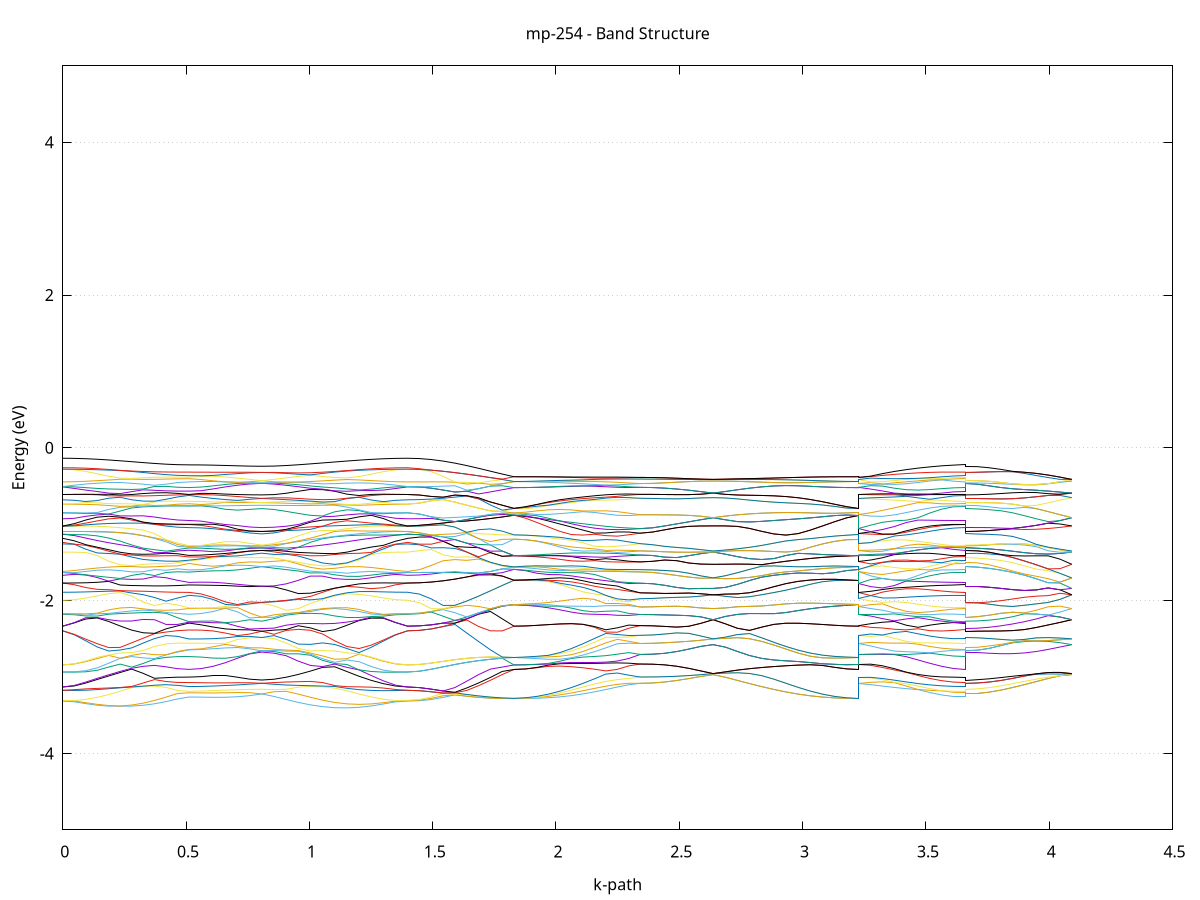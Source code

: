 set title 'mp-254 - Band Structure'
set xlabel 'k-path'
set ylabel 'Energy (eV)'
set grid y
set yrange [-5:5]
set terminal png size 800,600
set output 'mp-254_bands_gnuplot.png'
plot '-' using 1:2 with lines notitle, '-' using 1:2 with lines notitle, '-' using 1:2 with lines notitle, '-' using 1:2 with lines notitle, '-' using 1:2 with lines notitle, '-' using 1:2 with lines notitle, '-' using 1:2 with lines notitle, '-' using 1:2 with lines notitle, '-' using 1:2 with lines notitle, '-' using 1:2 with lines notitle, '-' using 1:2 with lines notitle, '-' using 1:2 with lines notitle, '-' using 1:2 with lines notitle, '-' using 1:2 with lines notitle, '-' using 1:2 with lines notitle, '-' using 1:2 with lines notitle, '-' using 1:2 with lines notitle, '-' using 1:2 with lines notitle, '-' using 1:2 with lines notitle, '-' using 1:2 with lines notitle, '-' using 1:2 with lines notitle, '-' using 1:2 with lines notitle, '-' using 1:2 with lines notitle, '-' using 1:2 with lines notitle, '-' using 1:2 with lines notitle, '-' using 1:2 with lines notitle, '-' using 1:2 with lines notitle, '-' using 1:2 with lines notitle, '-' using 1:2 with lines notitle, '-' using 1:2 with lines notitle, '-' using 1:2 with lines notitle, '-' using 1:2 with lines notitle, '-' using 1:2 with lines notitle, '-' using 1:2 with lines notitle, '-' using 1:2 with lines notitle, '-' using 1:2 with lines notitle, '-' using 1:2 with lines notitle, '-' using 1:2 with lines notitle, '-' using 1:2 with lines notitle, '-' using 1:2 with lines notitle, '-' using 1:2 with lines notitle, '-' using 1:2 with lines notitle, '-' using 1:2 with lines notitle, '-' using 1:2 with lines notitle, '-' using 1:2 with lines notitle, '-' using 1:2 with lines notitle, '-' using 1:2 with lines notitle, '-' using 1:2 with lines notitle, '-' using 1:2 with lines notitle, '-' using 1:2 with lines notitle, '-' using 1:2 with lines notitle, '-' using 1:2 with lines notitle, '-' using 1:2 with lines notitle, '-' using 1:2 with lines notitle, '-' using 1:2 with lines notitle, '-' using 1:2 with lines notitle, '-' using 1:2 with lines notitle, '-' using 1:2 with lines notitle, '-' using 1:2 with lines notitle, '-' using 1:2 with lines notitle, '-' using 1:2 with lines notitle, '-' using 1:2 with lines notitle, '-' using 1:2 with lines notitle, '-' using 1:2 with lines notitle, '-' using 1:2 with lines notitle, '-' using 1:2 with lines notitle, '-' using 1:2 with lines notitle, '-' using 1:2 with lines notitle, '-' using 1:2 with lines notitle, '-' using 1:2 with lines notitle, '-' using 1:2 with lines notitle, '-' using 1:2 with lines notitle, '-' using 1:2 with lines notitle, '-' using 1:2 with lines notitle, '-' using 1:2 with lines notitle, '-' using 1:2 with lines notitle, '-' using 1:2 with lines notitle, '-' using 1:2 with lines notitle, '-' using 1:2 with lines notitle, '-' using 1:2 with lines notitle, '-' using 1:2 with lines notitle, '-' using 1:2 with lines notitle, '-' using 1:2 with lines notitle, '-' using 1:2 with lines notitle, '-' using 1:2 with lines notitle, '-' using 1:2 with lines notitle, '-' using 1:2 with lines notitle, '-' using 1:2 with lines notitle, '-' using 1:2 with lines notitle, '-' using 1:2 with lines notitle, '-' using 1:2 with lines notitle, '-' using 1:2 with lines notitle, '-' using 1:2 with lines notitle, '-' using 1:2 with lines notitle, '-' using 1:2 with lines notitle, '-' using 1:2 with lines notitle, '-' using 1:2 with lines notitle, '-' using 1:2 with lines notitle, '-' using 1:2 with lines notitle, '-' using 1:2 with lines notitle, '-' using 1:2 with lines notitle, '-' using 1:2 with lines notitle, '-' using 1:2 with lines notitle, '-' using 1:2 with lines notitle, '-' using 1:2 with lines notitle, '-' using 1:2 with lines notitle, '-' using 1:2 with lines notitle, '-' using 1:2 with lines notitle, '-' using 1:2 with lines notitle, '-' using 1:2 with lines notitle, '-' using 1:2 with lines notitle, '-' using 1:2 with lines notitle, '-' using 1:2 with lines notitle, '-' using 1:2 with lines notitle, '-' using 1:2 with lines notitle, '-' using 1:2 with lines notitle, '-' using 1:2 with lines notitle, '-' using 1:2 with lines notitle, '-' using 1:2 with lines notitle, '-' using 1:2 with lines notitle, '-' using 1:2 with lines notitle, '-' using 1:2 with lines notitle, '-' using 1:2 with lines notitle, '-' using 1:2 with lines notitle, '-' using 1:2 with lines notitle, '-' using 1:2 with lines notitle, '-' using 1:2 with lines notitle, '-' using 1:2 with lines notitle, '-' using 1:2 with lines notitle, '-' using 1:2 with lines notitle, '-' using 1:2 with lines notitle, '-' using 1:2 with lines notitle, '-' using 1:2 with lines notitle, '-' using 1:2 with lines notitle, '-' using 1:2 with lines notitle, '-' using 1:2 with lines notitle, '-' using 1:2 with lines notitle, '-' using 1:2 with lines notitle, '-' using 1:2 with lines notitle, '-' using 1:2 with lines notitle, '-' using 1:2 with lines notitle, '-' using 1:2 with lines notitle, '-' using 1:2 with lines notitle, '-' using 1:2 with lines notitle, '-' using 1:2 with lines notitle, '-' using 1:2 with lines notitle, '-' using 1:2 with lines notitle, '-' using 1:2 with lines notitle, '-' using 1:2 with lines notitle, '-' using 1:2 with lines notitle, '-' using 1:2 with lines notitle, '-' using 1:2 with lines notitle, '-' using 1:2 with lines notitle, '-' using 1:2 with lines notitle, '-' using 1:2 with lines notitle, '-' using 1:2 with lines notitle, '-' using 1:2 with lines notitle, '-' using 1:2 with lines notitle, '-' using 1:2 with lines notitle, '-' using 1:2 with lines notitle, '-' using 1:2 with lines notitle, '-' using 1:2 with lines notitle, '-' using 1:2 with lines notitle, '-' using 1:2 with lines notitle, '-' using 1:2 with lines notitle, '-' using 1:2 with lines notitle, '-' using 1:2 with lines notitle, '-' using 1:2 with lines notitle, '-' using 1:2 with lines notitle, '-' using 1:2 with lines notitle, '-' using 1:2 with lines notitle, '-' using 1:2 with lines notitle, '-' using 1:2 with lines notitle, '-' using 1:2 with lines notitle, '-' using 1:2 with lines notitle, '-' using 1:2 with lines notitle, '-' using 1:2 with lines notitle, '-' using 1:2 with lines notitle
0.000000 -34.259188
0.046526 -34.258888
0.093051 -34.257788
0.139577 -34.256088
0.186102 -34.253688
0.232628 -34.250788
0.279153 -34.247388
0.325679 -34.243588
0.372204 -34.239488
0.418730 -34.235288
0.465255 -34.231388
0.511781 -34.229388
0.511781 -34.229388
0.561027 -34.229088
0.610273 -34.228388
0.659519 -34.227088
0.708765 -34.225388
0.758011 -34.223288
0.807258 -34.220888
0.807258 -34.220888
0.856504 -34.224088
0.905750 -34.228288
0.954996 -34.232788
1.004242 -34.237388
1.053488 -34.241888
1.102734 -34.246088
1.151981 -34.249888
1.201227 -34.253088
1.250473 -34.255688
1.299719 -34.257688
1.348965 -34.258788
1.398211 -34.259188
1.398211 -34.259188
1.446181 -34.258988
1.494152 -34.258188
1.542122 -34.256888
1.590092 -34.255088
1.638062 -34.252988
1.686032 -34.250488
1.734002 -34.247688
1.781973 -34.244788
1.829943 -34.241688
1.829943 -34.241688
1.876468 -34.241388
1.922994 -34.240488
1.969519 -34.239088
2.016045 -34.237088
2.062570 -34.234588
2.109096 -34.231688
2.155621 -34.228588
2.202147 -34.225188
2.248673 -34.221788
2.295198 -34.218688
2.341724 -34.217088
2.341724 -34.217088
2.390970 -34.216888
2.440216 -34.216288
2.489462 -34.215288
2.538708 -34.213888
2.587954 -34.212188
2.637200 -34.210288
2.637200 -34.210288
2.686447 -34.212788
2.735693 -34.216088
2.784939 -34.219688
2.834185 -34.223488
2.883431 -34.227188
2.932677 -34.230588
2.981923 -34.233788
3.031169 -34.236488
3.080416 -34.238688
3.129662 -34.240388
3.178908 -34.241388
3.228154 -34.241688
3.228154 -34.217088
3.276124 -34.219288
3.324094 -34.221288
3.372064 -34.223288
3.420035 -34.224988
3.468005 -34.226488
3.515975 -34.227688
3.563945 -34.228588
3.611915 -34.229188
3.659886 -34.229388
3.659886 -34.220888
3.707856 -34.220688
3.755826 -34.220288
3.803796 -34.219488
3.851766 -34.218388
3.899736 -34.217088
3.947707 -34.215588
3.995677 -34.213888
4.043647 -34.212188
4.091617 -34.210288
e
0.000000 -34.224088
0.046526 -34.223788
0.093051 -34.223088
0.139577 -34.221888
0.186102 -34.220288
0.232628 -34.218288
0.279153 -34.215988
0.325679 -34.213488
0.372204 -34.210888
0.418730 -34.214488
0.465255 -34.218288
0.511781 -34.220288
0.511781 -34.220288
0.561027 -34.220188
0.610273 -34.219788
0.659519 -34.219288
0.708765 -34.218888
0.758011 -34.219188
0.807258 -34.220788
0.807258 -34.220788
0.856504 -34.218188
0.905750 -34.215188
0.954996 -34.212088
1.004242 -34.209588
1.053488 -34.212388
1.102734 -34.215188
1.151981 -34.217688
1.201227 -34.219888
1.250473 -34.221688
1.299719 -34.222988
1.348965 -34.223788
1.398211 -34.224088
1.398211 -34.224088
1.446181 -34.224388
1.494152 -34.225088
1.542122 -34.226488
1.590092 -34.228188
1.638062 -34.230388
1.686032 -34.232888
1.734002 -34.235688
1.781973 -34.238688
1.829943 -34.241688
1.829943 -34.241688
1.876468 -34.241388
1.922994 -34.240488
1.969519 -34.239088
2.016045 -34.237088
2.062570 -34.234588
2.109096 -34.231688
2.155621 -34.228488
2.202147 -34.225188
2.248673 -34.221788
2.295198 -34.218688
2.341724 -34.217088
2.341724 -34.217088
2.390970 -34.216888
2.440216 -34.216288
2.489462 -34.215288
2.538708 -34.213888
2.587954 -34.212188
2.637200 -34.210288
2.637200 -34.210288
2.686447 -34.212788
2.735693 -34.216088
2.784939 -34.219688
2.834185 -34.223488
2.883431 -34.227188
2.932677 -34.230588
2.981923 -34.233788
3.031169 -34.236488
3.080416 -34.238688
3.129662 -34.240388
3.178908 -34.241388
3.228154 -34.241688
3.228154 -34.217088
3.276124 -34.214988
3.324094 -34.212988
3.372064 -34.214688
3.420035 -34.216288
3.468005 -34.217688
3.515975 -34.218788
3.563945 -34.219588
3.611915 -34.220088
3.659886 -34.220288
3.659886 -34.220788
3.707856 -34.220688
3.755826 -34.220188
3.803796 -34.219388
3.851766 -34.218288
3.899736 -34.216988
3.947707 -34.215488
3.995677 -34.213788
4.043647 -34.212088
4.091617 -34.210288
e
0.000000 -34.191088
0.046526 -34.191488
0.093051 -34.192788
0.139577 -34.194588
0.186102 -34.196988
0.232628 -34.199788
0.279153 -34.202988
0.325679 -34.206588
0.372204 -34.210488
0.418730 -34.208288
0.465255 -34.205988
0.511781 -34.204888
0.511781 -34.204888
0.561027 -34.204688
0.610273 -34.204188
0.659519 -34.204688
0.708765 -34.206888
0.758011 -34.208888
0.807258 -34.209688
0.807258 -34.209688
0.856504 -34.209088
0.905750 -34.207688
0.954996 -34.207188
1.004242 -34.208888
1.053488 -34.205688
1.102734 -34.202688
1.151981 -34.199788
1.201227 -34.197188
1.250473 -34.194888
1.299719 -34.192988
1.348965 -34.191588
1.398211 -34.191088
1.398211 -34.191088
1.446181 -34.190988
1.494152 -34.190988
1.542122 -34.190888
1.590092 -34.190688
1.638062 -34.190488
1.686032 -34.190288
1.734002 -34.190088
1.781973 -34.189788
1.829943 -34.189488
1.829943 -34.189488
1.876468 -34.189688
1.922994 -34.190288
1.969519 -34.191188
2.016045 -34.192588
2.062570 -34.194388
2.109096 -34.196588
2.155621 -34.199088
2.202147 -34.201888
2.248673 -34.204888
2.295198 -34.207688
2.341724 -34.209188
2.341724 -34.209188
2.390970 -34.209088
2.440216 -34.208888
2.489462 -34.208588
2.538708 -34.208388
2.587954 -34.208788
2.637200 -34.210188
2.637200 -34.210188
2.686447 -34.208088
2.735693 -34.205788
2.784939 -34.203388
2.834185 -34.200988
2.883431 -34.198688
2.932677 -34.196488
2.981923 -34.194488
3.031169 -34.192788
3.080416 -34.191388
3.129662 -34.190388
3.178908 -34.189688
3.228154 -34.189488
3.228154 -34.209188
3.276124 -34.211088
3.324094 -34.212888
3.372064 -34.210988
3.420035 -34.209288
3.468005 -34.207688
3.515975 -34.206488
3.563945 -34.205588
3.611915 -34.205088
3.659886 -34.204888
3.659886 -34.209688
3.707856 -34.209588
3.755826 -34.209088
3.803796 -34.208488
3.851766 -34.207488
3.899736 -34.206388
3.947707 -34.205088
3.995677 -34.206688
4.043647 -34.208488
4.091617 -34.210188
e
0.000000 -34.190988
0.046526 -34.191288
0.093051 -34.192288
0.139577 -34.193388
0.186102 -34.194688
0.232628 -34.195988
0.279153 -34.197288
0.325679 -34.198488
0.372204 -34.199488
0.418730 -34.200388
0.465255 -34.201088
0.511781 -34.201688
0.511781 -34.201688
0.561027 -34.201988
0.610273 -34.202988
0.659519 -34.203388
0.708765 -34.202388
0.758011 -34.201088
0.807258 -34.199688
0.807258 -34.199688
0.856504 -34.201388
0.905750 -34.203688
0.954996 -34.205088
1.004242 -34.203488
1.053488 -34.201388
1.102734 -34.199388
1.151981 -34.197388
1.201227 -34.195488
1.250473 -34.193788
1.299719 -34.192388
1.348965 -34.191388
1.398211 -34.190988
1.398211 -34.190988
1.446181 -34.190888
1.494152 -34.190888
1.542122 -34.190788
1.590092 -34.190588
1.638062 -34.190388
1.686032 -34.190188
1.734002 -34.189988
1.781973 -34.189688
1.829943 -34.189488
1.829943 -34.189488
1.876468 -34.189688
1.922994 -34.190288
1.969519 -34.191188
2.016045 -34.192588
2.062570 -34.194388
2.109096 -34.196588
2.155621 -34.199088
2.202147 -34.201888
2.248673 -34.204888
2.295198 -34.207688
2.341724 -34.209188
2.341724 -34.209188
2.390970 -34.209088
2.440216 -34.208888
2.489462 -34.208588
2.538708 -34.208388
2.587954 -34.208788
2.637200 -34.210188
2.637200 -34.210188
2.686447 -34.208088
2.735693 -34.205788
2.784939 -34.203388
2.834185 -34.200988
2.883431 -34.198688
2.932677 -34.196488
2.981923 -34.194488
3.031169 -34.192788
3.080416 -34.191388
3.129662 -34.190388
3.178908 -34.189688
3.228154 -34.189488
3.228154 -34.209188
3.276124 -34.207288
3.324094 -34.205488
3.372064 -34.203888
3.420035 -34.202588
3.468005 -34.201788
3.515975 -34.201488
3.563945 -34.201488
3.611915 -34.201588
3.659886 -34.201688
3.659886 -34.199688
3.707856 -34.199888
3.755826 -34.200288
3.803796 -34.201088
3.851766 -34.202188
3.899736 -34.203488
3.947707 -34.204988
3.995677 -34.206588
4.043647 -34.208388
4.091617 -34.210188
e
0.000000 -34.187988
0.046526 -34.187888
0.093051 -34.187688
0.139577 -34.187788
0.186102 -34.188088
0.232628 -34.188788
0.279153 -34.189788
0.325679 -34.191188
0.372204 -34.192788
0.418730 -34.194488
0.465255 -34.195988
0.511781 -34.196688
0.511781 -34.196688
0.561027 -34.196788
0.610273 -34.197088
0.659519 -34.197388
0.708765 -34.197788
0.758011 -34.198388
0.807258 -34.199588
0.807258 -34.199588
0.856504 -34.198088
0.905750 -34.196388
0.954996 -34.194688
1.004242 -34.193088
1.053488 -34.191588
1.102734 -34.190288
1.151981 -34.189188
1.201227 -34.188388
1.250473 -34.187888
1.299719 -34.187788
1.348965 -34.187888
1.398211 -34.187988
1.398211 -34.187988
1.446181 -34.188088
1.494152 -34.188088
1.542122 -34.188188
1.590092 -34.188388
1.638062 -34.188588
1.686032 -34.188788
1.734002 -34.188988
1.781973 -34.189288
1.829943 -34.189388
1.829943 -34.189388
1.876468 -34.189588
1.922994 -34.189888
1.969519 -34.190388
2.016045 -34.191088
2.062570 -34.191788
2.109096 -34.192488
2.155621 -34.193188
2.202147 -34.193788
2.248673 -34.194188
2.295198 -34.194488
2.341724 -34.194588
2.341724 -34.194588
2.390970 -34.194888
2.440216 -34.195688
2.489462 -34.197088
2.538708 -34.198588
2.587954 -34.199888
2.637200 -34.200388
2.637200 -34.200388
2.686447 -34.199988
2.735693 -34.198988
2.784939 -34.197788
2.834185 -34.196388
2.883431 -34.194988
2.932677 -34.193688
2.981923 -34.192488
3.031169 -34.191488
3.080416 -34.190588
3.129662 -34.189988
3.178908 -34.189588
3.228154 -34.189388
3.228154 -34.194588
3.276124 -34.195488
3.324094 -34.196388
3.372064 -34.197188
3.420035 -34.197688
3.468005 -34.197788
3.515975 -34.197488
3.563945 -34.197088
3.611915 -34.196788
3.659886 -34.196688
3.659886 -34.199588
3.707856 -34.199788
3.755826 -34.200188
3.803796 -34.200988
3.851766 -34.202088
3.899736 -34.203388
3.947707 -34.204888
3.995677 -34.203588
4.043647 -34.201988
4.091617 -34.200388
e
0.000000 -34.187888
0.046526 -34.187788
0.093051 -34.187588
0.139577 -34.187488
0.186102 -34.187588
0.232628 -34.187788
0.279153 -34.187988
0.325679 -34.188288
0.372204 -34.188488
0.418730 -34.188688
0.465255 -34.188888
0.511781 -34.188888
0.511781 -34.188888
0.561027 -34.188988
0.610273 -34.189288
0.659519 -34.189788
0.708765 -34.190388
0.758011 -34.190888
0.807258 -34.191088
0.807258 -34.191088
0.856504 -34.190888
0.905750 -34.190488
0.954996 -34.189788
1.004242 -34.189188
1.053488 -34.188588
1.102734 -34.187988
1.151981 -34.187588
1.201227 -34.187388
1.250473 -34.187388
1.299719 -34.187488
1.348965 -34.187788
1.398211 -34.187888
1.398211 -34.187888
1.446181 -34.187988
1.494152 -34.187988
1.542122 -34.188088
1.590092 -34.188288
1.638062 -34.188488
1.686032 -34.188688
1.734002 -34.188888
1.781973 -34.189188
1.829943 -34.189388
1.829943 -34.189388
1.876468 -34.189588
1.922994 -34.189888
1.969519 -34.190388
2.016045 -34.191088
2.062570 -34.191788
2.109096 -34.192488
2.155621 -34.193188
2.202147 -34.193788
2.248673 -34.194188
2.295198 -34.194488
2.341724 -34.194588
2.341724 -34.194588
2.390970 -34.194888
2.440216 -34.195688
2.489462 -34.197088
2.538708 -34.198588
2.587954 -34.199888
2.637200 -34.200388
2.637200 -34.200388
2.686447 -34.199988
2.735693 -34.198988
2.784939 -34.197788
2.834185 -34.196388
2.883431 -34.194988
2.932677 -34.193688
2.981923 -34.192488
3.031169 -34.191488
3.080416 -34.190588
3.129662 -34.189988
3.178908 -34.189588
3.228154 -34.189388
3.228154 -34.194588
3.276124 -34.193588
3.324094 -34.192688
3.372064 -34.191788
3.420035 -34.190988
3.468005 -34.190288
3.515975 -34.189688
3.563945 -34.189288
3.611915 -34.188988
3.659886 -34.188888
3.659886 -34.191088
3.707856 -34.191288
3.755826 -34.191688
3.803796 -34.192388
3.851766 -34.193288
3.899736 -34.194388
3.947707 -34.195788
3.995677 -34.197188
4.043647 -34.198788
4.091617 -34.200388
e
0.000000 -20.932988
0.046526 -20.933088
0.093051 -20.933288
0.139577 -20.933288
0.186102 -20.932788
0.232628 -20.931388
0.279153 -20.928888
0.325679 -20.925088
0.372204 -20.920488
0.418730 -20.915588
0.465255 -20.911688
0.511781 -20.910088
0.511781 -20.910088
0.561027 -20.908888
0.610273 -20.905188
0.659519 -20.898988
0.708765 -20.890388
0.758011 -20.879788
0.807258 -20.867288
0.807258 -20.867288
0.856504 -20.880588
0.905750 -20.893088
0.954996 -20.904388
1.004242 -20.913988
1.053488 -20.921488
1.102734 -20.926988
1.151981 -20.930488
1.201227 -20.932488
1.250473 -20.933288
1.299719 -20.933288
1.348965 -20.933088
1.398211 -20.932988
1.398211 -20.932988
1.446181 -20.932288
1.494152 -20.930288
1.542122 -20.926888
1.590092 -20.922188
1.638062 -20.916488
1.686032 -20.909588
1.734002 -20.901888
1.781973 -20.893388
1.829943 -20.884288
1.829943 -20.884288
1.876468 -20.884988
1.922994 -20.886988
1.969519 -20.889888
2.016045 -20.892888
2.062570 -20.895588
2.109096 -20.897288
2.155621 -20.898088
2.202147 -20.897788
2.248673 -20.896688
2.295198 -20.895388
2.341724 -20.894488
2.341724 -20.894488
2.390970 -20.893088
2.440216 -20.888888
2.489462 -20.882288
2.538708 -20.873388
2.587954 -20.862688
2.637200 -20.850488
2.637200 -20.850488
2.686447 -20.862788
2.735693 -20.873688
2.784939 -20.882688
2.834185 -20.889388
2.883431 -20.893488
2.932677 -20.895288
2.981923 -20.894988
3.031169 -20.892988
3.080416 -20.890188
3.129662 -20.887288
3.178908 -20.885088
3.228154 -20.884288
3.228154 -20.894488
3.276124 -20.900988
3.324094 -20.905688
3.372064 -20.908888
3.420035 -20.910588
3.468005 -20.911188
3.515975 -20.911088
3.563945 -20.910688
3.611915 -20.910188
3.659886 -20.910088
3.659886 -20.867288
3.707856 -20.867388
3.755826 -20.867688
3.803796 -20.867988
3.851766 -20.867788
3.899736 -20.866988
3.947707 -20.865188
3.995677 -20.861988
4.043647 -20.857088
4.091617 -20.850488
e
0.000000 -20.823488
0.046526 -20.823888
0.093051 -20.824988
0.139577 -20.826288
0.186102 -20.827488
0.232628 -20.828188
0.279153 -20.827988
0.325679 -20.827188
0.372204 -20.825888
0.418730 -20.824488
0.465255 -20.823488
0.511781 -20.823088
0.511781 -20.823088
0.561027 -20.821088
0.610273 -20.822588
0.659519 -20.830988
0.708765 -20.841688
0.758011 -20.854088
0.807258 -20.867288
0.807258 -20.867288
0.856504 -20.853188
0.905750 -20.837888
0.954996 -20.821688
1.004242 -20.814188
1.053488 -20.821088
1.102734 -20.825288
1.151981 -20.827288
1.201227 -20.827488
1.250473 -20.826488
1.299719 -20.825088
1.348965 -20.823988
1.398211 -20.823488
1.398211 -20.823488
1.446181 -20.824588
1.494152 -20.827788
1.542122 -20.832888
1.590092 -20.839488
1.638062 -20.847488
1.686032 -20.856288
1.734002 -20.865588
1.781973 -20.874888
1.829943 -20.884288
1.829943 -20.884288
1.876468 -20.884988
1.922994 -20.886888
1.969519 -20.889488
2.016045 -20.892188
2.062570 -20.894288
2.109096 -20.895688
2.155621 -20.896088
2.202147 -20.895688
2.248673 -20.894888
2.295198 -20.894388
2.341724 -20.894488
2.341724 -20.894488
2.390970 -20.893088
2.440216 -20.888888
2.489462 -20.882288
2.538708 -20.873388
2.587954 -20.862688
2.637200 -20.850488
2.637200 -20.850488
2.686447 -20.862788
2.735693 -20.873688
2.784939 -20.882688
2.834185 -20.889388
2.883431 -20.893488
2.932677 -20.895288
2.981923 -20.894988
3.031169 -20.892988
3.080416 -20.890188
3.129662 -20.887288
3.178908 -20.885088
3.228154 -20.884288
3.228154 -20.894488
3.276124 -20.886488
3.324094 -20.877088
3.372064 -20.866788
3.420035 -20.856088
3.468005 -20.845788
3.515975 -20.836588
3.563945 -20.829388
3.611915 -20.824688
3.659886 -20.823088
3.659886 -20.867288
3.707856 -20.867388
3.755826 -20.867688
3.803796 -20.867988
3.851766 -20.867788
3.899736 -20.866988
3.947707 -20.865188
3.995677 -20.861888
4.043647 -20.857088
4.091617 -20.850488
e
0.000000 -20.697388
0.046526 -20.699788
0.093051 -20.706888
0.139577 -20.717688
0.186102 -20.731388
0.232628 -20.746688
0.279153 -20.762688
0.325679 -20.778188
0.372204 -20.792488
0.418730 -20.804388
0.465255 -20.812488
0.511781 -20.815488
0.511781 -20.815488
0.561027 -20.817288
0.610273 -20.815088
0.659519 -20.805688
0.708765 -20.793288
0.758011 -20.778888
0.807258 -20.763288
0.807258 -20.763288
0.856504 -20.778688
0.905750 -20.792688
0.954996 -20.804688
1.004242 -20.804688
1.053488 -20.787088
1.102734 -20.769388
1.151981 -20.751688
1.201227 -20.734988
1.250473 -20.720088
1.299719 -20.707888
1.348965 -20.700088
1.398211 -20.697388
1.398211 -20.697388
1.446181 -20.697288
1.494152 -20.696488
1.542122 -20.695288
1.590092 -20.693788
1.638062 -20.691888
1.686032 -20.689288
1.734002 -20.686188
1.781973 -20.682488
1.829943 -20.677788
1.829943 -20.677788
1.876468 -20.680988
1.922994 -20.689888
1.969519 -20.703188
2.016045 -20.718988
2.062570 -20.735888
2.109096 -20.752288
2.155621 -20.767288
2.202147 -20.779988
2.248673 -20.789488
2.295198 -20.795388
2.341724 -20.796988
2.341724 -20.796988
2.390970 -20.798988
2.440216 -20.804788
2.489462 -20.813788
2.538708 -20.824988
2.587954 -20.837588
2.637200 -20.850488
2.637200 -20.850488
2.686447 -20.837288
2.735693 -20.823288
2.784939 -20.808488
2.834185 -20.792888
2.883431 -20.776488
2.932677 -20.758988
2.981923 -20.740988
3.031169 -20.722788
3.080416 -20.705688
3.129662 -20.691188
3.178908 -20.681388
3.228154 -20.677788
3.228154 -20.796988
3.276124 -20.803088
3.324094 -20.807488
3.372064 -20.810588
3.420035 -20.812688
3.468005 -20.813988
3.515975 -20.814788
3.563945 -20.815188
3.611915 -20.815388
3.659886 -20.815488
3.659886 -20.763288
3.707856 -20.765688
3.755826 -20.772288
3.803796 -20.782288
3.851766 -20.794288
3.899736 -20.807188
3.947707 -20.819888
3.995677 -20.831688
4.043647 -20.841988
4.091617 -20.850488
e
0.000000 -20.603788
0.046526 -20.606588
0.093051 -20.614488
0.139577 -20.625988
0.186102 -20.639688
0.232628 -20.653988
0.279153 -20.667288
0.325679 -20.678788
0.372204 -20.687688
0.418730 -20.693888
0.465255 -20.697388
0.511781 -20.698588
0.511781 -20.698588
0.561027 -20.700888
0.610273 -20.707788
0.659519 -20.718588
0.708765 -20.732188
0.758011 -20.747488
0.807258 -20.763288
0.807258 -20.763288
0.856504 -20.747588
0.905750 -20.732288
0.954996 -20.717688
1.004242 -20.703488
1.053488 -20.689188
1.102734 -20.674488
1.151981 -20.659088
1.201227 -20.643388
1.250473 -20.628388
1.299719 -20.615688
1.348965 -20.606988
1.398211 -20.603788
1.398211 -20.603788
1.446181 -20.608488
1.494152 -20.618588
1.542122 -20.629988
1.590092 -20.640888
1.638062 -20.650488
1.686032 -20.659188
1.734002 -20.666388
1.781973 -20.672688
1.829943 -20.677788
1.829943 -20.677788
1.876468 -20.680988
1.922994 -20.689788
1.969519 -20.702788
2.016045 -20.718288
2.062570 -20.734688
2.109096 -20.750788
2.155621 -20.765488
2.202147 -20.778088
2.248673 -20.787888
2.295198 -20.794388
2.341724 -20.796988
2.341724 -20.796988
2.390970 -20.798988
2.440216 -20.804788
2.489462 -20.813788
2.538708 -20.824988
2.587954 -20.837588
2.637200 -20.850488
2.637200 -20.850488
2.686447 -20.837288
2.735693 -20.823288
2.784939 -20.808488
2.834185 -20.792888
2.883431 -20.776488
2.932677 -20.758988
2.981923 -20.740988
3.031169 -20.722788
3.080416 -20.705688
3.129662 -20.691188
3.178908 -20.681388
3.228154 -20.677788
3.228154 -20.796988
3.276124 -20.788888
3.324094 -20.778888
3.372064 -20.766888
3.420035 -20.753188
3.468005 -20.738388
3.515975 -20.723788
3.563945 -20.710888
3.611915 -20.701788
3.659886 -20.698588
3.659886 -20.763288
3.707856 -20.765688
3.755826 -20.772288
3.803796 -20.782288
3.851766 -20.794288
3.899736 -20.807188
3.947707 -20.819888
3.995677 -20.831688
4.043647 -20.841988
4.091617 -20.850488
e
0.000000 -20.548888
0.046526 -20.547188
0.093051 -20.541988
0.139577 -20.533288
0.186102 -20.521488
0.232628 -20.506588
0.279153 -20.489388
0.325679 -20.479488
0.372204 -20.492388
0.418730 -20.502388
0.465255 -20.508688
0.511781 -20.510888
0.511781 -20.510888
0.561027 -20.512588
0.610273 -20.517188
0.659519 -20.523088
0.708765 -20.528788
0.758011 -20.533188
0.807258 -20.534888
0.807258 -20.534888
0.856504 -20.532788
0.905750 -20.526888
0.954996 -20.516988
1.004242 -20.503888
1.053488 -20.488388
1.102734 -20.481888
1.151981 -20.501688
1.201227 -20.518288
1.250473 -20.531588
1.299719 -20.541088
1.348965 -20.546988
1.398211 -20.548888
1.398211 -20.548888
1.446181 -20.543288
1.494152 -20.530088
1.542122 -20.514188
1.590092 -20.497788
1.638062 -20.482088
1.686032 -20.467488
1.734002 -20.454288
1.781973 -20.442388
1.829943 -20.431788
1.829943 -20.431788
1.876468 -20.437988
1.922994 -20.451488
1.969519 -20.466988
2.016045 -20.482388
2.062570 -20.496888
2.109096 -20.510588
2.155621 -20.522888
2.202147 -20.533388
2.248673 -20.541188
2.295198 -20.545888
2.341724 -20.546888
2.341724 -20.546888
2.390970 -20.547888
2.440216 -20.550388
2.489462 -20.553988
2.538708 -20.557888
2.587954 -20.560788
2.637200 -20.561888
2.637200 -20.561888
2.686447 -20.560588
2.735693 -20.556288
2.784939 -20.548988
2.834185 -20.539088
2.883431 -20.527088
2.932677 -20.513588
2.981923 -20.499188
3.031169 -20.484188
3.080416 -20.468588
3.129662 -20.452688
3.178908 -20.438488
3.228154 -20.431788
3.228154 -20.546888
3.276124 -20.546088
3.324094 -20.543188
3.372064 -20.538388
3.420035 -20.532588
3.468005 -20.526288
3.515975 -20.520288
3.563945 -20.515388
3.611915 -20.511988
3.659886 -20.510888
3.659886 -20.534888
3.707856 -20.535688
3.755826 -20.538288
3.803796 -20.542388
3.851766 -20.547088
3.899736 -20.552288
3.947707 -20.556988
3.995677 -20.560488
4.043647 -20.562388
4.091617 -20.561888
e
0.000000 -20.389288
0.046526 -20.392888
0.093051 -20.402588
0.139577 -20.416288
0.186102 -20.431888
0.232628 -20.448288
0.279153 -20.464588
0.325679 -20.471688
0.372204 -20.461688
0.418730 -20.467588
0.465255 -20.475688
0.511781 -20.478788
0.511781 -20.478788
0.561027 -20.477988
0.610273 -20.476188
0.659519 -20.475088
0.708765 -20.475388
0.758011 -20.476788
0.807258 -20.477688
0.807258 -20.477688
0.856504 -20.476188
0.905750 -20.470688
0.954996 -20.460188
1.004242 -20.444488
1.053488 -20.459188
1.102734 -20.471488
1.151981 -20.453788
1.201227 -20.435988
1.250473 -20.418988
1.299719 -20.404088
1.348965 -20.393288
1.398211 -20.389288
1.398211 -20.389288
1.446181 -20.389888
1.494152 -20.391388
1.542122 -20.393888
1.590092 -20.397588
1.638062 -20.402288
1.686032 -20.407888
1.734002 -20.414788
1.781973 -20.422688
1.829943 -20.431788
1.829943 -20.431788
1.876468 -20.437788
1.922994 -20.450388
1.969519 -20.464688
2.016045 -20.478888
2.062570 -20.492688
2.109096 -20.505888
2.155621 -20.518288
2.202147 -20.529388
2.248673 -20.538288
2.295198 -20.544288
2.341724 -20.546888
2.341724 -20.546888
2.390970 -20.547888
2.440216 -20.550388
2.489462 -20.553988
2.538708 -20.557788
2.587954 -20.560788
2.637200 -20.561888
2.637200 -20.561888
2.686447 -20.560588
2.735693 -20.556288
2.784939 -20.548988
2.834185 -20.539088
2.883431 -20.527088
2.932677 -20.513588
2.981923 -20.499188
3.031169 -20.484188
3.080416 -20.468588
3.129662 -20.452688
3.178908 -20.438488
3.228154 -20.431788
3.228154 -20.546888
3.276124 -20.545188
3.324094 -20.540888
3.372064 -20.533888
3.420035 -20.524588
3.468005 -20.513288
3.515975 -20.501188
3.563945 -20.489888
3.611915 -20.481688
3.659886 -20.478788
3.659886 -20.477688
3.707856 -20.481488
3.755826 -20.491788
3.803796 -20.505488
3.851766 -20.519888
3.899736 -20.533288
3.947707 -20.544488
3.995677 -20.553188
4.043647 -20.558988
4.091617 -20.561888
e
0.000000 -20.272088
0.046526 -20.282388
0.093051 -20.301088
0.139577 -20.322188
0.186102 -20.345088
0.232628 -20.368988
0.279153 -20.392388
0.325679 -20.412288
0.372204 -20.419488
0.418730 -20.404788
0.465255 -20.381788
0.511781 -20.366588
0.511781 -20.366588
0.561027 -20.366788
0.610273 -20.366588
0.659519 -20.363988
0.708765 -20.356988
0.758011 -20.344788
0.807258 -20.327988
0.807258 -20.327988
0.856504 -20.351288
0.905750 -20.378988
0.954996 -20.407088
1.004242 -20.434088
1.053488 -20.424088
1.102734 -20.400488
1.151981 -20.375188
1.201227 -20.349788
1.250473 -20.325488
1.299719 -20.303088
1.348965 -20.283388
1.398211 -20.272088
1.398211 -20.272088
1.446181 -20.269688
1.494152 -20.263688
1.542122 -20.280988
1.590092 -20.299888
1.638062 -20.318088
1.686032 -20.333488
1.734002 -20.344988
1.781973 -20.351788
1.829943 -20.353588
1.829943 -20.353588
1.876468 -20.350388
1.922994 -20.340888
1.969519 -20.326388
2.016045 -20.308588
2.062570 -20.289088
2.109096 -20.269288
2.155621 -20.250488
2.202147 -20.233888
2.248673 -20.220288
2.295198 -20.210188
2.341724 -20.203888
2.341724 -20.203888
2.390970 -20.202488
2.440216 -20.198888
2.489462 -20.193388
2.538708 -20.186788
2.587954 -20.180188
2.637200 -20.174688
2.637200 -20.174688
2.686447 -20.180388
2.735693 -20.188588
2.784939 -20.199988
2.834185 -20.214988
2.883431 -20.233588
2.932677 -20.254988
2.981923 -20.277888
3.031169 -20.300688
3.080416 -20.321588
3.129662 -20.338588
3.178908 -20.349788
3.228154 -20.353588
3.228154 -20.203888
3.276124 -20.223288
3.324094 -20.245888
3.372064 -20.270188
3.420035 -20.295088
3.468005 -20.319088
3.515975 -20.340288
3.563945 -20.356288
3.611915 -20.364588
3.659886 -20.366588
3.659886 -20.327988
3.707856 -20.324588
3.755826 -20.314888
3.803796 -20.300188
3.851766 -20.281688
3.899736 -20.261088
3.947707 -20.239388
3.995677 -20.217488
4.043647 -20.195888
4.091617 -20.174688
e
0.000000 -20.246688
0.046526 -20.248588
0.093051 -20.248088
0.139577 -20.242988
0.186102 -20.234588
0.232628 -20.224288
0.279153 -20.221288
0.325679 -20.236688
0.372204 -20.259288
0.418730 -20.285788
0.465255 -20.312488
0.511781 -20.328888
0.511781 -20.328888
0.561027 -20.328088
0.610273 -20.325588
0.659519 -20.321688
0.708765 -20.317488
0.758011 -20.316688
0.807258 -20.327888
0.807258 -20.327888
0.856504 -20.307588
0.905750 -20.284888
0.954996 -20.261488
1.004242 -20.238788
1.053488 -20.230088
1.102734 -20.230088
1.151981 -20.234788
1.201227 -20.241588
1.250473 -20.247488
1.299719 -20.250288
1.348965 -20.249188
1.398211 -20.246688
1.398211 -20.246688
1.446181 -20.251288
1.494152 -20.263588
1.542122 -20.280888
1.590092 -20.299888
1.638062 -20.317988
1.686032 -20.333488
1.734002 -20.344988
1.781973 -20.351788
1.829943 -20.353588
1.829943 -20.353588
1.876468 -20.349788
1.922994 -20.339288
1.969519 -20.323088
2.016045 -20.302488
2.062570 -20.279288
2.109096 -20.255088
2.155621 -20.231488
2.202147 -20.210288
2.248673 -20.202988
2.295198 -20.201488
2.341724 -20.203788
2.341724 -20.203788
2.390970 -20.202488
2.440216 -20.198888
2.489462 -20.193388
2.538708 -20.186788
2.587954 -20.180188
2.637200 -20.174688
2.637200 -20.174688
2.686447 -20.180388
2.735693 -20.188588
2.784939 -20.199988
2.834185 -20.214988
2.883431 -20.233588
2.932677 -20.254988
2.981923 -20.277888
3.031169 -20.300688
3.080416 -20.321588
3.129662 -20.338588
3.178908 -20.349788
3.228154 -20.353588
3.228154 -20.203788
3.276124 -20.190588
3.324094 -20.187488
3.372064 -20.206088
3.420035 -20.228688
3.468005 -20.253588
3.515975 -20.279088
3.563945 -20.302788
3.611915 -20.321288
3.659886 -20.328888
3.659886 -20.327888
3.707856 -20.324488
3.755826 -20.314788
3.803796 -20.300088
3.851766 -20.281688
3.899736 -20.261088
3.947707 -20.239388
3.995677 -20.217388
4.043647 -20.195788
4.091617 -20.174688
e
0.000000 -20.246588
0.046526 -20.241388
0.093051 -20.234188
0.139577 -20.225988
0.186102 -20.218488
0.232628 -20.215488
0.279153 -20.213588
0.325679 -20.203988
0.372204 -20.196688
0.418730 -20.191788
0.465255 -20.189288
0.511781 -20.188488
0.511781 -20.188488
0.561027 -20.192488
0.610273 -20.204088
0.659519 -20.221888
0.708765 -20.243088
0.758011 -20.262588
0.807258 -20.270288
0.807258 -20.270288
0.856504 -20.265288
0.905750 -20.255388
0.954996 -20.244488
1.004242 -20.235388
1.053488 -20.218888
1.102734 -20.204688
1.151981 -20.199688
1.201227 -20.204488
1.250473 -20.215888
1.299719 -20.229088
1.348965 -20.240288
1.398211 -20.246588
1.398211 -20.246588
1.446181 -20.251288
1.494152 -20.262588
1.542122 -20.269388
1.590092 -20.291088
1.638062 -20.311488
1.686032 -20.328688
1.734002 -20.341788
1.781973 -20.350188
1.829943 -20.353488
1.829943 -20.353488
1.876468 -20.344988
1.922994 -20.324988
1.969519 -20.300688
2.016045 -20.275888
2.062570 -20.252888
2.109096 -20.233488
2.155621 -20.218588
2.202147 -20.208088
2.248673 -20.191388
2.295198 -20.176888
2.341724 -20.166688
2.341724 -20.166688
2.390970 -20.166688
2.440216 -20.166888
2.489462 -20.167388
2.538708 -20.168688
2.587954 -20.170988
2.637200 -20.174688
2.637200 -20.174688
2.686447 -20.171288
2.735693 -20.170788
2.784939 -20.173888
2.834185 -20.181388
2.883431 -20.194388
2.932677 -20.213188
2.981923 -20.237288
3.031169 -20.264888
3.080416 -20.293888
3.129662 -20.321588
3.178908 -20.343988
3.228154 -20.353488
3.228154 -20.166688
3.276124 -20.174688
3.324094 -20.185688
3.372064 -20.185388
3.420035 -20.186388
3.468005 -20.187288
3.515975 -20.187988
3.563945 -20.188388
3.611915 -20.188488
3.659886 -20.188488
3.659886 -20.270288
3.707856 -20.264688
3.755826 -20.249788
3.803796 -20.228388
3.851766 -20.203688
3.899736 -20.177988
3.947707 -20.152588
3.995677 -20.134288
4.043647 -20.154188
4.091617 -20.174688
e
0.000000 -20.227188
0.046526 -20.218188
0.093051 -20.196188
0.139577 -20.168288
0.186102 -20.137488
0.232628 -20.106888
0.279153 -20.084988
0.325679 -20.076788
0.372204 -20.072188
0.418730 -20.065888
0.465255 -20.058888
0.511781 -20.055488
0.511781 -20.055488
0.561027 -20.056188
0.610273 -20.055988
0.659519 -20.053188
0.708765 -20.048088
0.758011 -20.041188
0.807258 -20.033088
0.807258 -20.033088
0.856504 -20.042588
0.905750 -20.053888
0.954996 -20.065588
1.004242 -20.075788
1.053488 -20.082888
1.102734 -20.092088
1.151981 -20.116288
1.201227 -20.145988
1.250473 -20.174488
1.299719 -20.199288
1.348965 -20.218488
1.398211 -20.227188
1.398211 -20.227188
1.446181 -20.233188
1.494152 -20.248788
1.542122 -20.269288
1.590092 -20.291088
1.638062 -20.311488
1.686032 -20.328688
1.734002 -20.341788
1.781973 -20.350188
1.829943 -20.353488
1.829943 -20.353488
1.876468 -20.344888
1.922994 -20.323788
1.969519 -20.296488
2.016045 -20.266688
2.062570 -20.236788
2.109096 -20.208888
2.155621 -20.185388
2.202147 -20.168788
2.248673 -20.160988
2.295198 -20.161088
2.341724 -20.166688
2.341724 -20.166688
2.390970 -20.166688
2.440216 -20.166888
2.489462 -20.167388
2.538708 -20.168688
2.587954 -20.170988
2.637200 -20.174688
2.637200 -20.174688
2.686447 -20.171288
2.735693 -20.170788
2.784939 -20.173888
2.834185 -20.181388
2.883431 -20.194388
2.932677 -20.213188
2.981923 -20.237288
3.031169 -20.264888
3.080416 -20.293888
3.129662 -20.321588
3.178908 -20.343988
3.228154 -20.353488
3.228154 -20.166688
3.276124 -20.158388
3.324094 -20.144888
3.372064 -20.128588
3.420035 -20.111788
3.468005 -20.095588
3.515975 -20.080588
3.563945 -20.067788
3.611915 -20.058688
3.659886 -20.055488
3.659886 -20.033088
3.707856 -20.037188
3.755826 -20.047688
3.803796 -20.062088
3.851766 -20.078588
3.899736 -20.096388
3.947707 -20.114988
3.995677 -20.134288
4.043647 -20.154188
4.091617 -20.174688
e
0.000000 -20.227088
0.046526 -20.217188
0.093051 -20.195188
0.139577 -20.167388
0.186102 -20.136688
0.232628 -20.106288
0.279153 -20.080388
0.325679 -20.067188
0.372204 -20.056988
0.418730 -20.047888
0.465255 -20.041488
0.511781 -20.039288
0.511781 -20.039288
0.561027 -20.034688
0.610273 -20.024188
0.659519 -20.018188
0.708765 -20.021288
0.758011 -20.025988
0.807258 -20.033088
0.807258 -20.033088
0.856504 -20.024888
0.905750 -20.018888
0.954996 -20.020388
1.004242 -20.029688
1.053488 -20.041788
1.102734 -20.062288
1.151981 -20.080088
1.201227 -20.117188
1.250473 -20.153988
1.299719 -20.187688
1.348965 -20.215088
1.398211 -20.227088
1.398211 -20.227088
1.446181 -20.233088
1.494152 -20.248688
1.542122 -20.250788
1.590092 -20.234388
1.638062 -20.213588
1.686032 -20.188688
1.734002 -20.160488
1.781973 -20.129788
1.829943 -20.097688
1.829943 -20.097688
1.876468 -20.098288
1.922994 -20.099988
1.969519 -20.102688
2.016045 -20.105888
2.062570 -20.109088
2.109096 -20.111788
2.155621 -20.113088
2.202147 -20.111688
2.248673 -20.106988
2.295198 -20.101088
2.341724 -20.096788
2.341724 -20.096788
2.390970 -20.096088
2.440216 -20.094388
2.489462 -20.091888
2.538708 -20.089288
2.587954 -20.087288
2.637200 -20.086488
2.637200 -20.086488
2.686447 -20.087488
2.735693 -20.090388
2.784939 -20.094888
2.834185 -20.099988
2.883431 -20.104288
2.932677 -20.106588
2.981923 -20.106688
3.031169 -20.105088
3.080416 -20.102588
3.129662 -20.100188
3.178908 -20.098388
3.228154 -20.097688
3.228154 -20.096788
3.276124 -20.102988
3.324094 -20.103288
3.372064 -20.097988
3.420035 -20.088788
3.468005 -20.077188
3.515975 -20.064488
3.563945 -20.052388
3.611915 -20.042888
3.659886 -20.039288
3.659886 -20.033088
3.707856 -20.037088
3.755826 -20.047588
3.803796 -20.062088
3.851766 -20.078488
3.899736 -20.096388
3.947707 -20.114988
3.995677 -20.128688
4.043647 -20.106588
4.091617 -20.086488
e
0.000000 -19.988488
0.046526 -19.996188
0.093051 -20.012588
0.139577 -20.030788
0.186102 -20.047088
0.232628 -20.057188
0.279153 -20.053188
0.325679 -20.029688
0.372204 -20.011788
0.418730 -20.005388
0.465255 -20.009888
0.511781 -20.013188
0.511781 -20.013188
0.561027 -20.013988
0.610273 -20.015788
0.659519 -20.011288
0.708765 -19.998988
0.758011 -19.990688
0.807258 -19.988088
0.807258 -19.988088
0.856504 -19.989888
0.905750 -19.993188
0.954996 -19.993288
1.004242 -20.014788
1.053488 -20.041388
1.102734 -20.052588
1.151981 -20.061288
1.201227 -20.048888
1.250473 -20.031988
1.299719 -20.013788
1.348965 -19.996888
1.398211 -19.988488
1.398211 -19.988488
1.446181 -19.981488
1.494152 -19.962388
1.542122 -19.936588
1.590092 -19.950488
1.638062 -19.974988
1.686032 -20.002788
1.734002 -20.033188
1.781973 -20.065088
1.829943 -20.097688
1.829943 -20.097688
1.876468 -20.098288
1.922994 -20.099688
1.969519 -20.101688
2.016045 -20.103388
2.062570 -20.104188
2.109096 -20.103488
2.155621 -20.101488
2.202147 -20.098588
2.248673 -20.096088
2.295198 -20.095188
2.341724 -20.096688
2.341724 -20.096688
2.390970 -20.096088
2.440216 -20.094388
2.489462 -20.091888
2.538708 -20.089288
2.587954 -20.087288
2.637200 -20.086488
2.637200 -20.086488
2.686447 -20.087488
2.735693 -20.090388
2.784939 -20.094888
2.834185 -20.099988
2.883431 -20.104288
2.932677 -20.106588
2.981923 -20.106688
3.031169 -20.105088
3.080416 -20.102588
3.129662 -20.100188
3.178908 -20.098388
3.228154 -20.097688
3.228154 -20.096688
3.276124 -20.086488
3.324094 -20.074788
3.372064 -20.062988
3.420035 -20.051688
3.468005 -20.041288
3.515975 -20.031888
3.563945 -20.023488
3.611915 -20.016388
3.659886 -20.013188
3.659886 -19.988088
3.707856 -19.989688
3.755826 -19.994788
3.803796 -20.002588
3.851766 -20.012388
3.899736 -20.024188
3.947707 -20.037388
3.995677 -20.052088
4.043647 -20.068388
4.091617 -20.086488
e
0.000000 -19.988388
0.046526 -19.995788
0.093051 -20.010688
0.139577 -20.026288
0.186102 -20.039788
0.232628 -20.048388
0.279153 -20.046288
0.325679 -20.028988
0.372204 -19.998988
0.418730 -19.970388
0.465255 -19.963988
0.511781 -19.961188
0.511781 -19.961188
0.561027 -19.961088
0.610273 -19.960588
0.659519 -19.959088
0.708765 -19.955588
0.758011 -19.948488
0.807258 -19.938788
0.807258 -19.938788
0.856504 -19.950688
0.905750 -19.967688
0.954996 -19.989288
1.004242 -19.993988
1.053488 -20.011188
1.102734 -20.040088
1.151981 -20.050788
1.201227 -20.044788
1.250473 -20.031188
1.299719 -20.013388
1.348965 -19.996588
1.398211 -19.988388
1.398211 -19.988388
1.446181 -19.981388
1.494152 -19.962388
1.542122 -19.936488
1.590092 -19.908388
1.638062 -19.880988
1.686032 -19.856688
1.734002 -19.837188
1.781973 -19.823488
1.829943 -19.816488
1.829943 -19.816488
1.876468 -19.816788
1.922994 -19.817188
1.969519 -19.817488
2.016045 -19.817388
2.062570 -19.816488
2.109096 -19.815488
2.155621 -19.814488
2.202147 -19.812888
2.248673 -19.810588
2.295198 -19.808388
2.341724 -19.806988
2.341724 -19.806988
2.390970 -19.806688
2.440216 -19.805988
2.489462 -19.804688
2.538708 -19.802688
2.587954 -19.800788
2.637200 -19.799888
2.637200 -19.799888
2.686447 -19.800888
2.735693 -19.803088
2.784939 -19.806188
2.834185 -19.809388
2.883431 -19.812188
2.932677 -19.814388
2.981923 -19.815988
3.031169 -19.816788
3.080416 -19.817088
3.129662 -19.816988
3.178908 -19.816788
3.228154 -19.816488
3.228154 -19.806988
3.276124 -19.816688
3.324094 -19.832188
3.372064 -19.851388
3.420035 -19.872988
3.468005 -19.895788
3.515975 -19.918188
3.563945 -19.938688
3.611915 -19.954588
3.659886 -19.961188
3.659886 -19.938788
3.707856 -19.934388
3.755826 -19.922788
3.803796 -19.906488
3.851766 -19.887088
3.899736 -19.865788
3.947707 -19.843288
3.995677 -19.820488
4.043647 -19.807688
4.091617 -19.799888
e
0.000000 -19.934188
0.046526 -19.928988
0.093051 -19.924188
0.139577 -19.926388
0.186102 -19.932588
0.232628 -19.940988
0.279153 -19.950888
0.325679 -19.961288
0.372204 -19.969488
0.418730 -19.969888
0.465255 -19.947188
0.511781 -19.937088
0.511781 -19.937088
0.561027 -19.935688
0.610273 -19.932288
0.659519 -19.929488
0.708765 -19.928888
0.758011 -19.931688
0.807258 -19.938788
0.807258 -19.938788
0.856504 -19.931688
0.905750 -19.932988
0.954996 -19.944188
1.004242 -19.958088
1.053488 -19.959588
1.102734 -19.952088
1.151981 -19.942888
1.201227 -19.934288
1.250473 -19.927488
1.299719 -19.924288
1.348965 -19.928588
1.398211 -19.934188
1.398211 -19.934188
1.446181 -19.929088
1.494152 -19.915688
1.542122 -19.930588
1.590092 -19.908288
1.638062 -19.880888
1.686032 -19.856588
1.734002 -19.837088
1.781973 -19.823388
1.829943 -19.816488
1.829943 -19.816488
1.876468 -19.816688
1.922994 -19.816588
1.969519 -19.816188
2.016045 -19.815988
2.062570 -19.815888
2.109096 -19.814388
2.155621 -19.810788
2.202147 -19.808488
2.248673 -19.807088
2.295198 -19.806488
2.341724 -19.806888
2.341724 -19.806888
2.390970 -19.806588
2.440216 -19.805888
2.489462 -19.804588
2.538708 -19.802688
2.587954 -19.800788
2.637200 -19.799888
2.637200 -19.799888
2.686447 -19.800888
2.735693 -19.803088
2.784939 -19.806188
2.834185 -19.809388
2.883431 -19.812188
2.932677 -19.814388
2.981923 -19.815988
3.031169 -19.816788
3.080416 -19.817088
3.129662 -19.816988
3.178908 -19.816788
3.228154 -19.816488
3.228154 -19.806888
3.276124 -19.807688
3.324094 -19.822388
3.372064 -19.843788
3.420035 -19.865788
3.468005 -19.886588
3.515975 -19.905488
3.563945 -19.921488
3.611915 -19.932788
3.659886 -19.937088
3.659886 -19.938788
3.707856 -19.934388
3.755826 -19.922688
3.803796 -19.906388
3.851766 -19.886988
3.899736 -19.865788
3.947707 -19.843288
3.995677 -19.820388
4.043647 -19.797988
4.091617 -19.799888
e
0.000000 -19.934088
0.046526 -19.926888
0.093051 -19.911788
0.139577 -19.895088
0.186102 -19.878888
0.232628 -19.864088
0.279153 -19.851288
0.325679 -19.841088
0.372204 -19.835088
0.418730 -19.838588
0.465255 -19.851188
0.511781 -19.858388
0.511781 -19.858388
0.561027 -19.857688
0.610273 -19.855788
0.659519 -19.853588
0.708765 -19.851688
0.758011 -19.851088
0.807258 -19.851188
0.807258 -19.851188
0.856504 -19.849888
0.905750 -19.843688
0.954996 -19.831588
1.004242 -19.816388
1.053488 -19.826988
1.102734 -19.840388
1.151981 -19.855788
1.201227 -19.872788
1.250473 -19.890988
1.299719 -19.909488
1.348965 -19.926088
1.398211 -19.934088
1.398211 -19.934088
1.446181 -19.929088
1.494152 -19.915188
1.542122 -19.895688
1.590092 -19.874188
1.638062 -19.853488
1.686032 -19.835888
1.734002 -19.823188
1.781973 -19.816488
1.829943 -19.816388
1.829943 -19.816388
1.876468 -19.816088
1.922994 -19.815988
1.969519 -19.815888
2.016045 -19.815188
2.062570 -19.813888
2.109096 -19.812188
2.155621 -19.810188
2.202147 -19.805188
2.248673 -19.797888
2.295198 -19.789688
2.341724 -19.784588
2.341724 -19.784588
2.390970 -19.784488
2.440216 -19.784188
2.489462 -19.783688
2.538708 -19.782888
2.587954 -19.780888
2.637200 -19.776588
2.637200 -19.776588
2.686447 -19.782688
2.735693 -19.789188
2.784939 -19.795388
2.834185 -19.800888
2.883431 -19.805488
2.932677 -19.809088
2.981923 -19.811688
3.031169 -19.813488
3.080416 -19.814688
3.129662 -19.815488
3.178908 -19.816088
3.228154 -19.816388
3.228154 -19.784588
3.276124 -19.798088
3.324094 -19.812188
3.372064 -19.824688
3.420035 -19.835388
3.468005 -19.843988
3.515975 -19.850588
3.563945 -19.854988
3.611915 -19.857588
3.659886 -19.858388
3.659886 -19.851188
3.707856 -19.850388
3.755826 -19.847988
3.803796 -19.844188
3.851766 -19.838688
3.899736 -19.832088
3.947707 -19.824388
3.995677 -19.815988
4.043647 -19.797888
4.091617 -19.776588
e
0.000000 -19.903488
0.046526 -19.901088
0.093051 -19.890188
0.139577 -19.870788
0.186102 -19.848288
0.232628 -19.825188
0.279153 -19.802388
0.325679 -19.788688
0.372204 -19.804088
0.418730 -19.813388
0.465255 -19.814188
0.511781 -19.813788
0.511781 -19.813788
0.561027 -19.812488
0.610273 -19.809288
0.659519 -19.804688
0.708765 -19.799888
0.758011 -19.796388
0.807258 -19.795188
0.807258 -19.795188
0.856504 -19.796488
0.905750 -19.800388
0.954996 -19.806788
1.004242 -19.815788
1.053488 -19.802388
1.102734 -19.803688
1.151981 -19.822588
1.201227 -19.844988
1.250473 -19.867888
1.299719 -19.888388
1.348965 -19.900788
1.398211 -19.903488
1.398211 -19.903488
1.446181 -19.906588
1.494152 -19.915088
1.542122 -19.895688
1.590092 -19.874088
1.638062 -19.853488
1.686032 -19.835788
1.734002 -19.823088
1.781973 -19.816388
1.829943 -19.816388
1.829943 -19.816388
1.876468 -19.815988
1.922994 -19.815288
1.969519 -19.814288
2.016045 -19.812788
2.062570 -19.810588
2.109096 -19.807788
2.155621 -19.804188
2.202147 -19.799688
2.248673 -19.794188
2.295198 -19.787988
2.341724 -19.784488
2.341724 -19.784488
2.390970 -19.784388
2.440216 -19.784188
2.489462 -19.783688
2.538708 -19.782788
2.587954 -19.780888
2.637200 -19.776588
2.637200 -19.776588
2.686447 -19.782688
2.735693 -19.789188
2.784939 -19.795388
2.834185 -19.800888
2.883431 -19.805488
2.932677 -19.809088
2.981923 -19.811688
3.031169 -19.813488
3.080416 -19.814688
3.129662 -19.815488
3.178908 -19.816088
3.228154 -19.816388
3.228154 -19.784488
3.276124 -19.774988
3.324094 -19.779988
3.372064 -19.782688
3.420035 -19.787288
3.468005 -19.793588
3.515975 -19.800788
3.563945 -19.807388
3.611915 -19.811988
3.659886 -19.813788
3.659886 -19.795188
3.707856 -19.794388
3.755826 -19.792188
3.803796 -19.789588
3.851766 -19.787088
3.899736 -19.785888
3.947707 -19.786288
3.995677 -19.788888
4.043647 -19.793488
4.091617 -19.776588
e
0.000000 -19.727488
0.046526 -19.728788
0.093051 -19.732688
0.139577 -19.739188
0.186102 -19.748188
0.232628 -19.759588
0.279153 -19.773288
0.325679 -19.780688
0.372204 -19.760588
0.418730 -19.743088
0.465255 -19.729788
0.511781 -19.724388
0.511781 -19.724388
0.561027 -19.723888
0.610273 -19.722188
0.659519 -19.718888
0.708765 -19.713488
0.758011 -19.705488
0.807258 -19.694788
0.807258 -19.694788
0.856504 -19.707588
0.905750 -19.721788
0.954996 -19.737588
1.004242 -19.754388
1.053488 -19.770588
1.102734 -19.773688
1.151981 -19.762188
1.201227 -19.750288
1.250473 -19.740488
1.299719 -19.733288
1.348965 -19.728988
1.398211 -19.727488
1.398211 -19.727488
1.446181 -19.726588
1.494152 -19.723388
1.542122 -19.718288
1.590092 -19.711288
1.638062 -19.702488
1.686032 -19.692188
1.734002 -19.680488
1.781973 -19.667688
1.829943 -19.654388
1.829943 -19.654388
1.876468 -19.655688
1.922994 -19.659788
1.969519 -19.666388
2.016045 -19.675288
2.062570 -19.686188
2.109096 -19.699088
2.155621 -19.713088
2.202147 -19.727788
2.248673 -19.742088
2.295198 -19.754488
2.341724 -19.760188
2.341724 -19.760188
2.390970 -19.760488
2.440216 -19.761588
2.489462 -19.763688
2.538708 -19.766788
2.587954 -19.771188
2.637200 -19.776488
2.637200 -19.776488
2.686447 -19.769088
2.735693 -19.758788
2.784939 -19.746188
2.834185 -19.732188
2.883431 -19.717488
2.932677 -19.702988
2.981923 -19.689488
3.031169 -19.677588
3.080416 -19.667788
3.129662 -19.660388
3.178908 -19.655888
3.228154 -19.654388
3.228154 -19.760188
3.276124 -19.771488
3.324094 -19.759388
3.372064 -19.748988
3.420035 -19.740488
3.468005 -19.733988
3.515975 -19.729388
3.563945 -19.726488
3.611915 -19.724888
3.659886 -19.724388
3.659886 -19.694788
3.707856 -19.695388
3.755826 -19.697388
3.803796 -19.701088
3.851766 -19.706688
3.899736 -19.714988
3.947707 -19.725988
3.995677 -19.740088
4.043647 -19.757088
4.091617 -19.776488
e
0.000000 -19.574088
0.046526 -19.575088
0.093051 -19.577888
0.139577 -19.582588
0.186102 -19.589188
0.232628 -19.597588
0.279153 -19.607488
0.325679 -19.618788
0.372204 -19.631088
0.418730 -19.643288
0.465255 -19.653388
0.511781 -19.657888
0.511781 -19.657888
0.561027 -19.658788
0.610273 -19.662088
0.659519 -19.667288
0.708765 -19.674588
0.758011 -19.683688
0.807258 -19.694688
0.807258 -19.694688
0.856504 -19.681888
0.905750 -19.667588
0.954996 -19.652788
1.004242 -19.638088
1.053488 -19.624188
1.102734 -19.611488
1.151981 -19.600288
1.201227 -19.590988
1.250473 -19.583588
1.299719 -19.578288
1.348965 -19.575188
1.398211 -19.574088
1.398211 -19.574088
1.446181 -19.575388
1.494152 -19.579088
1.542122 -19.585288
1.590092 -19.593488
1.638062 -19.603588
1.686032 -19.614988
1.734002 -19.627588
1.781973 -19.640888
1.829943 -19.654388
1.829943 -19.654388
1.876468 -19.655688
1.922994 -19.659688
1.969519 -19.666288
2.016045 -19.675088
2.062570 -19.685988
2.109096 -19.698588
2.155621 -19.712388
2.202147 -19.726788
2.248673 -19.740988
2.295198 -19.753688
2.341724 -19.760188
2.341724 -19.760188
2.390970 -19.760488
2.440216 -19.761588
2.489462 -19.763688
2.538708 -19.766788
2.587954 -19.771188
2.637200 -19.776488
2.637200 -19.776488
2.686447 -19.769088
2.735693 -19.758788
2.784939 -19.746188
2.834185 -19.732188
2.883431 -19.717488
2.932677 -19.702988
2.981923 -19.689488
3.031169 -19.677588
3.080416 -19.667788
3.129662 -19.660388
3.178908 -19.655888
3.228154 -19.654388
3.228154 -19.760188
3.276124 -19.740288
3.324094 -19.720788
3.372064 -19.703388
3.420035 -19.688788
3.468005 -19.677088
3.515975 -19.668388
3.563945 -19.662388
3.611915 -19.658888
3.659886 -19.657888
3.659886 -19.694688
3.707856 -19.695388
3.755826 -19.697288
3.803796 -19.700988
3.851766 -19.706688
3.899736 -19.714988
3.947707 -19.725988
3.995677 -19.739988
4.043647 -19.756988
4.091617 -19.776488
e
0.000000 -15.406088
0.046526 -15.406588
0.093051 -15.407988
0.139577 -15.409888
0.186102 -15.412088
0.232628 -15.414988
0.279153 -15.419388
0.325679 -15.425888
0.372204 -15.433988
0.418730 -15.444888
0.465255 -15.452188
0.511781 -15.454788
0.511781 -15.454788
0.561027 -15.456188
0.610273 -15.458288
0.659519 -15.460488
0.708765 -15.463288
0.758011 -15.466288
0.807258 -15.467788
0.807258 -15.467788
0.856504 -15.465788
0.905750 -15.459488
0.954996 -15.449288
1.004242 -15.436588
1.053488 -15.427888
1.102734 -15.423488
1.151981 -15.419188
1.201227 -15.415088
1.250473 -15.411488
1.299719 -15.408588
1.348965 -15.406688
1.398211 -15.406088
1.398211 -15.406088
1.446181 -15.407388
1.494152 -15.411888
1.542122 -15.420788
1.590092 -15.435588
1.638062 -15.456288
1.686032 -15.478288
1.734002 -15.495388
1.781973 -15.505488
1.829943 -15.507988
1.829943 -15.507988
1.876468 -15.507488
1.922994 -15.505088
1.969519 -15.500688
2.016045 -15.496088
2.062570 -15.490688
2.109096 -15.484688
2.155621 -15.478088
2.202147 -15.470988
2.248673 -15.463488
2.295198 -15.455988
2.341724 -15.449088
2.341724 -15.449088
2.390970 -15.447788
2.440216 -15.443988
2.489462 -15.437488
2.538708 -15.428688
2.587954 -15.417888
2.637200 -15.406188
2.637200 -15.406188
2.686447 -15.418488
2.735693 -15.431588
2.784939 -15.444288
2.834185 -15.456388
2.883431 -15.467488
2.932677 -15.477588
2.981923 -15.486388
3.031169 -15.493988
3.080416 -15.499988
3.129662 -15.504488
3.178908 -15.507188
3.228154 -15.507988
3.228154 -15.449088
3.276124 -15.452088
3.324094 -15.454788
3.372064 -15.456588
3.420035 -15.457388
3.468005 -15.457288
3.515975 -15.456688
3.563945 -15.455788
3.611915 -15.454988
3.659886 -15.454788
3.659886 -15.467788
3.707856 -15.466788
3.755826 -15.463788
3.803796 -15.459388
3.851766 -15.453588
3.899736 -15.446088
3.947707 -15.436588
3.995677 -15.424788
4.043647 -15.410588
4.091617 -15.406188
e
0.000000 -15.405988
0.046526 -15.403488
0.093051 -15.396588
0.139577 -15.398288
0.186102 -15.401688
0.232628 -15.405488
0.279153 -15.409088
0.325679 -15.420888
0.372204 -15.433888
0.418730 -15.442288
0.465255 -15.448588
0.511781 -15.450888
0.511781 -15.450888
0.561027 -15.448888
0.610273 -15.445388
0.659519 -15.441888
0.708765 -15.439588
0.758011 -15.439288
0.807258 -15.439688
0.807258 -15.439688
0.856504 -15.439488
0.905750 -15.438088
0.954996 -15.435588
1.004242 -15.431988
1.053488 -15.424388
1.102734 -15.415288
1.151981 -15.408588
1.201227 -15.403188
1.250473 -15.398988
1.299719 -15.396088
1.348965 -15.403088
1.398211 -15.405988
1.398211 -15.405988
1.446181 -15.407388
1.494152 -15.411788
1.542122 -15.420788
1.590092 -15.435588
1.638062 -15.456288
1.686032 -15.478188
1.734002 -15.495288
1.781973 -15.505488
1.829943 -15.507988
1.829943 -15.507988
1.876468 -15.506988
1.922994 -15.504388
1.969519 -15.500688
2.016045 -15.494288
2.062570 -15.485888
2.109096 -15.475688
2.155621 -15.463888
2.202147 -15.451688
2.248673 -15.444388
2.295198 -15.444488
2.341724 -15.449088
2.341724 -15.449088
2.390970 -15.447788
2.440216 -15.443888
2.489462 -15.437488
2.538708 -15.428688
2.587954 -15.417888
2.637200 -15.406188
2.637200 -15.406188
2.686447 -15.418488
2.735693 -15.431588
2.784939 -15.444288
2.834185 -15.456388
2.883431 -15.467488
2.932677 -15.477588
2.981923 -15.486388
3.031169 -15.493988
3.080416 -15.499988
3.129662 -15.504488
3.178908 -15.507188
3.228154 -15.507988
3.228154 -15.449088
3.276124 -15.446388
3.324094 -15.444288
3.372064 -15.442688
3.420035 -15.441288
3.468005 -15.440488
3.515975 -15.441488
3.563945 -15.445188
3.611915 -15.449188
3.659886 -15.450888
3.659886 -15.439688
3.707856 -15.438588
3.755826 -15.435388
3.803796 -15.430388
3.851766 -15.424688
3.899736 -15.419188
3.947707 -15.414788
3.995677 -15.411488
4.043647 -15.408788
4.091617 -15.406188
e
0.000000 -15.393788
0.046526 -15.394288
0.093051 -15.395788
0.139577 -15.388888
0.186102 -15.388488
0.232628 -15.396288
0.279153 -15.407788
0.325679 -15.411788
0.372204 -15.413788
0.418730 -15.415488
0.465255 -15.416588
0.511781 -15.416988
0.511781 -15.416988
0.561027 -15.417888
0.610273 -15.420588
0.659519 -15.425188
0.708765 -15.430788
0.758011 -15.437188
0.807258 -15.439688
0.807258 -15.439688
0.856504 -15.436688
0.905750 -15.431888
0.954996 -15.427488
1.004242 -15.421488
1.053488 -15.412888
1.102734 -15.400988
1.151981 -15.388688
1.201227 -15.377888
1.250473 -15.383388
1.299719 -15.394988
1.348965 -15.394388
1.398211 -15.393788
1.398211 -15.393788
1.446181 -15.387188
1.494152 -15.378088
1.542122 -15.400788
1.590092 -15.427088
1.638062 -15.451788
1.686032 -15.472888
1.734002 -15.490488
1.781973 -15.502788
1.829943 -15.507988
1.829943 -15.507988
1.876468 -15.506888
1.922994 -15.503388
1.969519 -15.497288
2.016045 -15.489088
2.062570 -15.479088
2.109096 -15.467888
2.155621 -15.456488
2.202147 -15.446088
2.248673 -15.433788
2.295198 -15.419088
2.341724 -15.404488
2.341724 -15.404488
2.390970 -15.404288
2.440216 -15.403588
2.489462 -15.402388
2.538708 -15.400788
2.587954 -15.400088
2.637200 -15.406188
2.637200 -15.406188
2.686447 -15.400888
2.735693 -15.405488
2.784939 -15.414988
2.834185 -15.427888
2.883431 -15.442588
2.932677 -15.457588
2.981923 -15.471688
3.031169 -15.484188
3.080416 -15.494288
3.129662 -15.501788
3.178908 -15.506288
3.228154 -15.507988
3.228154 -15.404488
3.276124 -15.406188
3.324094 -15.405588
3.372064 -15.403788
3.420035 -15.403188
3.468005 -15.406688
3.515975 -15.412688
3.563945 -15.416088
3.611915 -15.416988
3.659886 -15.416988
3.659886 -15.439688
3.707856 -15.438588
3.755826 -15.435288
3.803796 -15.430388
3.851766 -15.424588
3.899736 -15.419088
3.947707 -15.414688
3.995677 -15.411488
4.043647 -15.408788
4.091617 -15.406188
e
0.000000 -15.358388
0.046526 -15.359388
0.093051 -15.362188
0.139577 -15.364488
0.186102 -15.360588
0.232628 -15.352588
0.279153 -15.351288
0.325679 -15.364888
0.372204 -15.377688
0.418730 -15.386888
0.465255 -15.391888
0.511781 -15.393488
0.511781 -15.393488
0.561027 -15.397788
0.610273 -15.407988
0.659519 -15.419688
0.708765 -15.430088
0.758011 -15.434588
0.807258 -15.435788
0.807258 -15.435788
0.856504 -15.434688
0.905750 -15.428088
0.954996 -15.414188
1.004242 -15.397188
1.053488 -15.383888
1.102734 -15.373188
1.151981 -15.367688
1.201227 -15.372188
1.250473 -15.369288
1.299719 -15.363188
1.348965 -15.359488
1.398211 -15.358388
1.398211 -15.358388
1.446181 -15.363388
1.494152 -15.378088
1.542122 -15.400688
1.590092 -15.426988
1.638062 -15.451788
1.686032 -15.472888
1.734002 -15.490488
1.781973 -15.502688
1.829943 -15.507988
1.829943 -15.507988
1.876468 -15.506288
1.922994 -15.501788
1.969519 -15.494488
2.016045 -15.484488
2.062570 -15.471888
2.109096 -15.456988
2.155621 -15.439888
2.202147 -15.421488
2.248673 -15.403588
2.295198 -15.395188
2.341724 -15.404488
2.341724 -15.404488
2.390970 -15.404288
2.440216 -15.403588
2.489462 -15.402288
2.538708 -15.400688
2.587954 -15.399988
2.637200 -15.406188
2.637200 -15.406188
2.686447 -15.400888
2.735693 -15.405488
2.784939 -15.414988
2.834185 -15.427888
2.883431 -15.442588
2.932677 -15.457588
2.981923 -15.471688
3.031169 -15.484188
3.080416 -15.494288
3.129662 -15.501788
3.178908 -15.506288
3.228154 -15.507988
3.228154 -15.404488
3.276124 -15.400288
3.324094 -15.394288
3.372064 -15.387388
3.420035 -15.382488
3.468005 -15.388188
3.515975 -15.390588
3.563945 -15.391988
3.611915 -15.393088
3.659886 -15.393488
3.659886 -15.435788
3.707856 -15.432988
3.755826 -15.424388
3.803796 -15.409688
3.851766 -15.398888
3.899736 -15.399688
3.947707 -15.400488
3.995677 -15.401788
4.043647 -15.403788
4.091617 -15.406188
e
0.000000 -15.358288
0.046526 -15.355988
0.093051 -15.349688
0.139577 -15.342388
0.186102 -15.338488
0.232628 -15.341388
0.279153 -15.347388
0.325679 -15.346688
0.372204 -15.353288
0.418730 -15.358988
0.465255 -15.361188
0.511781 -15.360788
0.511781 -15.360788
0.561027 -15.367688
0.610273 -15.382288
0.659519 -15.395788
0.708765 -15.402488
0.758011 -15.401788
0.807258 -15.395988
0.807258 -15.395988
0.856504 -15.401688
0.905750 -15.403088
0.954996 -15.399888
1.004242 -15.391588
1.053488 -15.374788
1.102734 -15.357388
1.151981 -15.345288
1.201227 -15.338988
1.250473 -15.340788
1.299719 -15.348488
1.348965 -15.355688
1.398211 -15.358288
1.398211 -15.358288
1.446181 -15.363288
1.494152 -15.367688
1.542122 -15.335788
1.590092 -15.309688
1.638062 -15.319688
1.686032 -15.323888
1.734002 -15.324088
1.781973 -15.321888
1.829943 -15.318088
1.829943 -15.318088
1.876468 -15.318788
1.922994 -15.320688
1.969519 -15.323588
2.016045 -15.327788
2.062570 -15.332988
2.109096 -15.338988
2.155621 -15.344588
2.202147 -15.352188
2.248673 -15.362788
2.295198 -15.366088
2.341724 -15.356588
2.341724 -15.356588
2.390970 -15.358088
2.440216 -15.362388
2.489462 -15.369488
2.538708 -15.378788
2.587954 -15.388988
2.637200 -15.393688
2.637200 -15.393688
2.686447 -15.388088
2.735693 -15.375588
2.784939 -15.363288
2.834185 -15.352788
2.883431 -15.344088
2.932677 -15.337088
2.981923 -15.331288
3.031169 -15.326688
3.080416 -15.322988
3.129662 -15.320288
3.178908 -15.318588
3.228154 -15.318088
3.228154 -15.356588
3.276124 -15.360688
3.324094 -15.366588
3.372064 -15.374288
3.420035 -15.380488
3.468005 -15.373988
3.515975 -15.368588
3.563945 -15.364588
3.611915 -15.361988
3.659886 -15.360788
3.659886 -15.395988
3.707856 -15.396288
3.755826 -15.396988
3.803796 -15.397888
3.851766 -15.398888
3.899736 -15.399688
3.947707 -15.400488
3.995677 -15.401688
4.043647 -15.403688
4.091617 -15.393688
e
0.000000 -15.251488
0.046526 -15.255188
0.093051 -15.264388
0.139577 -15.278188
0.186102 -15.295188
0.232628 -15.313188
0.279153 -15.329988
0.325679 -15.343588
0.372204 -15.349188
0.418730 -15.353388
0.465255 -15.357488
0.511781 -15.359988
0.511781 -15.359988
0.561027 -15.359888
0.610273 -15.361588
0.659519 -15.367488
0.708765 -15.376788
0.758011 -15.387188
0.807258 -15.395988
0.807258 -15.395988
0.856504 -15.387288
0.905750 -15.376688
0.954996 -15.364588
1.004242 -15.351188
1.053488 -15.336388
1.102734 -15.320288
1.151981 -15.303588
1.201227 -15.287388
1.250473 -15.273088
1.299719 -15.261688
1.348965 -15.254788
1.398211 -15.251488
1.398211 -15.251488
1.446181 -15.257688
1.494152 -15.273388
1.542122 -15.293188
1.590092 -15.309688
1.638062 -15.319688
1.686032 -15.323888
1.734002 -15.324088
1.781973 -15.321888
1.829943 -15.318088
1.829943 -15.318088
1.876468 -15.318288
1.922994 -15.319388
1.969519 -15.321488
2.016045 -15.324488
2.062570 -15.328788
2.109096 -15.334588
2.155621 -15.342388
2.202147 -15.348588
2.248673 -15.349688
2.295198 -15.350288
2.341724 -15.356588
2.341724 -15.356588
2.390970 -15.358088
2.440216 -15.362388
2.489462 -15.369388
2.538708 -15.378688
2.587954 -15.388888
2.637200 -15.393688
2.637200 -15.393688
2.686447 -15.388088
2.735693 -15.375588
2.784939 -15.363288
2.834185 -15.352788
2.883431 -15.344088
2.932677 -15.337088
2.981923 -15.331288
3.031169 -15.326688
3.080416 -15.322988
3.129662 -15.320288
3.178908 -15.318588
3.228154 -15.318088
3.228154 -15.356588
3.276124 -15.354488
3.324094 -15.354188
3.372064 -15.355188
3.420035 -15.356588
3.468005 -15.357888
3.515975 -15.358688
3.563945 -15.359288
3.611915 -15.359688
3.659886 -15.359988
3.659886 -15.395988
3.707856 -15.396288
3.755826 -15.396988
3.803796 -15.397888
3.851766 -15.388988
3.899736 -15.363088
3.947707 -15.339088
3.995677 -15.353588
4.043647 -15.374488
4.091617 -15.393688
e
0.000000 -15.251388
0.046526 -15.253288
0.093051 -15.255088
0.139577 -15.253788
0.186102 -15.255588
0.232628 -15.262788
0.279153 -15.269188
0.325679 -15.272288
0.372204 -15.272188
0.418730 -15.269488
0.465255 -15.265188
0.511781 -15.262388
0.511781 -15.262388
0.561027 -15.256688
0.610273 -15.256488
0.659519 -15.262888
0.708765 -15.267788
0.758011 -15.269888
0.807258 -15.269088
0.807258 -15.269088
0.856504 -15.271288
0.905750 -15.273388
0.954996 -15.275188
1.004242 -15.276588
1.053488 -15.276988
1.102734 -15.275088
1.151981 -15.269688
1.201227 -15.265188
1.250473 -15.264788
1.299719 -15.260688
1.348965 -15.254288
1.398211 -15.251388
1.398211 -15.251388
1.446181 -15.257588
1.494152 -15.273288
1.542122 -15.293188
1.590092 -15.292588
1.638062 -15.295388
1.686032 -15.301888
1.734002 -15.307888
1.781973 -15.313288
1.829943 -15.318088
1.829943 -15.318088
1.876468 -15.315388
1.922994 -15.306988
1.969519 -15.293788
2.016045 -15.276688
2.062570 -15.257088
2.109096 -15.236488
2.155621 -15.217088
2.202147 -15.208488
2.248673 -15.231888
2.295198 -15.250588
2.341724 -15.253188
2.341724 -15.253188
2.390970 -15.251588
2.440216 -15.246788
2.489462 -15.239388
2.538708 -15.229888
2.587954 -15.219288
2.637200 -15.212688
2.637200 -15.212688
2.686447 -15.216088
2.735693 -15.217888
2.784939 -15.215688
2.834185 -15.214788
2.883431 -15.220888
2.932677 -15.233988
2.981923 -15.251888
3.031169 -15.271688
3.080416 -15.290188
3.129662 -15.305088
3.178908 -15.314688
3.228154 -15.318088
3.228154 -15.253188
3.276124 -15.265488
3.324094 -15.272588
3.372064 -15.274288
3.420035 -15.271788
3.468005 -15.277588
3.515975 -15.278888
3.563945 -15.274588
3.611915 -15.267388
3.659886 -15.262388
3.659886 -15.269088
3.707856 -15.270788
3.755826 -15.274988
3.803796 -15.279988
3.851766 -15.283188
3.899736 -15.302088
3.947707 -15.318988
3.995677 -15.292088
4.043647 -15.253788
4.091617 -15.212688
e
0.000000 -15.248088
0.046526 -15.247988
0.093051 -15.248688
0.139577 -15.249488
0.186102 -15.249088
0.232628 -15.246988
0.279153 -15.244288
0.325679 -15.243388
0.372204 -15.244388
0.418730 -15.246088
0.465255 -15.247488
0.511781 -15.248788
0.511781 -15.248788
0.561027 -15.250688
0.610273 -15.255288
0.659519 -15.259988
0.708765 -15.263788
0.758011 -15.266588
0.807258 -15.268988
0.807258 -15.268988
0.856504 -15.265388
0.905750 -15.259488
0.954996 -15.252688
1.004242 -15.247388
1.053488 -15.245188
1.102734 -15.245088
1.151981 -15.245688
1.201227 -15.246188
1.250473 -15.248288
1.299719 -15.247088
1.348965 -15.247588
1.398211 -15.248088
1.398211 -15.248088
1.446181 -15.254188
1.494152 -15.267288
1.542122 -15.278888
1.590092 -15.287988
1.638062 -15.295388
1.686032 -15.301888
1.734002 -15.307788
1.781973 -15.313288
1.829943 -15.318088
1.829943 -15.318088
1.876468 -15.314788
1.922994 -15.305888
1.969519 -15.291888
2.016045 -15.273988
2.062570 -15.253888
2.109096 -15.233288
2.155621 -15.214188
2.202147 -15.198788
2.248673 -15.215788
2.295198 -15.239488
2.341724 -15.253188
2.341724 -15.253188
2.390970 -15.251588
2.440216 -15.246788
2.489462 -15.239388
2.538708 -15.229888
2.587954 -15.219288
2.637200 -15.212688
2.637200 -15.212688
2.686447 -15.216088
2.735693 -15.217888
2.784939 -15.215688
2.834185 -15.214788
2.883431 -15.220888
2.932677 -15.233988
2.981923 -15.251888
3.031169 -15.271688
3.080416 -15.290188
3.129662 -15.305088
3.178908 -15.314688
3.228154 -15.318088
3.228154 -15.253188
3.276124 -15.239288
3.324094 -15.237888
3.372064 -15.253988
3.420035 -15.269288
3.468005 -15.266588
3.515975 -15.260188
3.563945 -15.253988
3.611915 -15.249588
3.659886 -15.248788
3.659886 -15.268988
3.707856 -15.270688
3.755826 -15.274988
3.803796 -15.279988
3.851766 -15.283088
3.899736 -15.281788
3.947707 -15.273388
3.995677 -15.256888
4.043647 -15.232388
4.091617 -15.212688
e
0.000000 -15.248088
0.046526 -15.246988
0.093051 -15.246788
0.139577 -15.248988
0.186102 -15.244388
0.232628 -15.227888
0.279153 -15.208288
0.325679 -15.214888
0.372204 -15.226188
0.418730 -15.236188
0.465255 -15.244588
0.511781 -15.247988
0.511781 -15.247988
0.561027 -15.250488
0.610273 -15.244588
0.659519 -15.233088
0.708765 -15.225188
0.758011 -15.221088
0.807258 -15.220088
0.807258 -15.220088
0.856504 -15.220688
0.905750 -15.221688
0.954996 -15.220988
1.004242 -15.215888
1.053488 -15.204288
1.102734 -15.198188
1.151981 -15.228488
1.201227 -15.245888
1.250473 -15.246688
1.299719 -15.247088
1.348965 -15.247088
1.398211 -15.248088
1.398211 -15.248088
1.446181 -15.254088
1.494152 -15.267188
1.542122 -15.278788
1.590092 -15.287988
1.638062 -15.239588
1.686032 -15.178488
1.734002 -15.111288
1.781973 -15.040588
1.829943 -14.969588
1.829943 -14.969588
1.876468 -14.970188
1.922994 -14.973488
1.969519 -15.001988
2.016045 -15.042188
2.062570 -15.083288
2.109096 -15.123888
2.155621 -15.161988
2.202147 -15.187188
2.248673 -15.179888
2.295198 -15.166388
2.341724 -15.157088
2.341724 -15.157088
2.390970 -15.160588
2.440216 -15.169788
2.489462 -15.181588
2.538708 -15.192888
2.587954 -15.200988
2.637200 -15.201088
2.637200 -15.201088
2.686447 -15.203688
2.735693 -15.199688
2.784939 -15.191488
2.834185 -15.176688
2.883431 -15.153188
2.932677 -15.122388
2.981923 -15.086588
3.031169 -15.047588
3.080416 -15.007288
3.129662 -14.974088
3.178908 -14.970188
3.228154 -14.969588
3.228154 -15.157088
3.276124 -15.184888
3.324094 -15.201288
3.372064 -15.210688
3.420035 -15.220488
3.468005 -15.228088
3.515975 -15.233588
3.563945 -15.238688
3.611915 -15.244588
3.659886 -15.247988
3.659886 -15.220088
3.707856 -15.224588
3.755826 -15.237288
3.803796 -15.256088
3.851766 -15.278488
3.899736 -15.281688
3.947707 -15.273288
3.995677 -15.256788
4.043647 -15.232288
4.091617 -15.201088
e
0.000000 -15.054388
0.046526 -15.072388
0.093051 -15.101088
0.139577 -15.130988
0.186102 -15.158388
0.232628 -15.180688
0.279153 -15.193888
0.325679 -15.173088
0.372204 -15.144488
0.418730 -15.117988
0.465255 -15.098188
0.511781 -15.090588
0.511781 -15.090588
0.561027 -15.083188
0.610273 -15.062888
0.659519 -15.033588
0.708765 -14.999388
0.758011 -14.964088
0.807258 -14.952288
0.807258 -14.952288
0.856504 -14.975988
0.905750 -15.022088
0.954996 -15.069688
1.004242 -15.116288
1.053488 -15.159888
1.102734 -15.187488
1.151981 -15.166988
1.201227 -15.144288
1.250473 -15.127388
1.299719 -15.101388
1.348965 -15.073288
1.398211 -15.054388
1.398211 -15.054388
1.446181 -15.046988
1.494152 -15.026888
1.542122 -14.999988
1.590092 -14.971488
1.638062 -14.944688
1.686032 -14.921588
1.734002 -14.903588
1.781973 -14.907588
1.829943 -14.969588
1.829943 -14.969588
1.876468 -14.970088
1.922994 -14.972388
1.969519 -15.000488
2.016045 -15.039288
2.062570 -15.077788
2.109096 -15.115188
2.155621 -15.150788
2.202147 -15.182288
2.248673 -15.176588
2.295198 -15.162988
2.341724 -15.157088
2.341724 -15.157088
2.390970 -15.160588
2.440216 -15.169788
2.489462 -15.181588
2.538708 -15.192788
2.587954 -15.200988
2.637200 -15.201088
2.637200 -15.201088
2.686447 -15.203688
2.735693 -15.199688
2.784939 -15.191488
2.834185 -15.176688
2.883431 -15.153188
2.932677 -15.122388
2.981923 -15.086588
3.031169 -15.047588
3.080416 -15.007288
3.129662 -14.974088
3.178908 -14.970188
3.228154 -14.969588
3.228154 -15.157088
3.276124 -15.154988
3.324094 -15.166588
3.372064 -15.155888
3.420035 -15.134288
3.468005 -15.113988
3.515975 -15.100088
3.563945 -15.093288
3.611915 -15.090988
3.659886 -15.090588
3.659886 -14.952288
3.707856 -14.956288
3.755826 -14.968888
3.803796 -14.989688
3.851766 -15.017288
3.899736 -15.050488
3.947707 -15.087988
3.995677 -15.128388
4.043647 -15.170488
4.091617 -15.201088
e
0.000000 -15.054288
0.046526 -15.068488
0.093051 -15.088088
0.139577 -15.106088
0.186102 -15.120088
0.232628 -15.127288
0.279153 -15.124188
0.325679 -15.109188
0.372204 -15.084988
0.418730 -15.056888
0.465255 -15.031988
0.511781 -15.021088
0.511781 -15.021088
0.561027 -15.016488
0.610273 -15.004288
0.659519 -14.988188
0.708765 -14.972088
0.758011 -14.958788
0.807258 -14.931288
0.807258 -14.931288
0.856504 -14.956588
0.905750 -14.983088
0.954996 -15.020788
1.004242 -15.061188
1.053488 -15.098788
1.102734 -15.128688
1.151981 -15.145288
1.201227 -15.143988
1.250473 -15.119388
1.299719 -15.094288
1.348965 -15.070288
1.398211 -15.054288
1.398211 -15.054288
1.446181 -15.046888
1.494152 -15.026888
1.542122 -14.999988
1.590092 -14.971488
1.638062 -14.944588
1.686032 -14.921588
1.734002 -14.903588
1.781973 -14.893788
1.829943 -14.886488
1.829943 -14.886488
1.876468 -14.922288
1.922994 -14.959188
1.969519 -14.972288
2.016045 -14.983488
2.062570 -15.007988
2.109096 -15.037688
2.155621 -15.064888
2.202147 -15.087988
2.248673 -15.107188
2.295198 -15.122988
2.341724 -15.131488
2.341724 -15.131488
2.390970 -15.134788
2.440216 -15.144188
2.489462 -15.157988
2.538708 -15.173988
2.587954 -15.189488
2.637200 -15.200988
2.637200 -15.200988
2.686447 -15.189088
2.735693 -15.172688
2.784939 -15.151788
2.834185 -15.125588
2.883431 -15.094388
2.932677 -15.059588
2.981923 -15.023488
3.031169 -14.990588
3.080416 -14.973488
3.129662 -14.961888
3.178908 -14.924188
3.228154 -14.886488
3.228154 -15.131488
3.276124 -15.126788
3.324094 -15.097688
3.372064 -15.072588
3.420035 -15.053188
3.468005 -15.039588
3.515975 -15.030588
3.563945 -15.024988
3.611915 -15.022088
3.659886 -15.021088
3.659886 -14.931288
3.707856 -14.931588
3.755826 -14.937688
3.803796 -14.959288
3.851766 -14.994588
3.899736 -15.036388
3.947707 -15.080088
3.995677 -15.123388
4.043647 -15.164288
4.091617 -15.200988
e
0.000000 -15.034588
0.046526 -15.022788
0.093051 -15.010488
0.139577 -15.002088
0.186102 -14.995788
0.232628 -14.990988
0.279153 -14.987488
0.325679 -14.985588
0.372204 -14.985588
0.418730 -14.987688
0.465255 -14.990988
0.511781 -14.992688
0.511781 -14.992688
0.561027 -14.989888
0.610273 -14.981588
0.659519 -14.968588
0.708765 -14.952088
0.758011 -14.935388
0.807258 -14.931288
0.807258 -14.931288
0.856504 -14.913888
0.905750 -14.911788
0.954996 -14.913088
1.004242 -14.918588
1.053488 -14.928188
1.102734 -14.941188
1.151981 -14.956088
1.201227 -14.971688
1.250473 -14.987388
1.299719 -15.003088
1.348965 -15.020288
1.398211 -15.034588
1.398211 -15.034588
1.446181 -15.025588
1.494152 -15.003588
1.542122 -14.976688
1.590092 -14.949988
1.638062 -14.926188
1.686032 -14.907088
1.734002 -14.899988
1.781973 -14.891388
1.829943 -14.886488
1.829943 -14.886488
1.876468 -14.921788
1.922994 -14.957688
1.969519 -14.972088
2.016045 -14.981588
2.062570 -15.006088
2.109096 -15.032688
2.155621 -15.058788
2.202147 -15.083088
2.248673 -15.104888
2.295198 -15.122688
2.341724 -15.131488
2.341724 -15.131488
2.390970 -15.134788
2.440216 -15.144188
2.489462 -15.157988
2.538708 -15.173888
2.587954 -15.189488
2.637200 -15.200988
2.637200 -15.200988
2.686447 -15.189088
2.735693 -15.172688
2.784939 -15.151788
2.834185 -15.125588
2.883431 -15.094388
2.932677 -15.059588
2.981923 -15.023488
3.031169 -14.990588
3.080416 -14.973488
3.129662 -14.961888
3.178908 -14.924188
3.228154 -14.886488
3.228154 -15.131488
3.276124 -15.103188
3.324094 -15.073188
3.372064 -15.042288
3.420035 -15.011088
3.468005 -14.980888
3.515975 -14.970988
3.563945 -14.982388
3.611915 -14.989988
3.659886 -14.992688
3.659886 -14.931288
3.707856 -14.931588
3.755826 -14.937688
3.803796 -14.959288
3.851766 -14.994588
3.899736 -15.036288
3.947707 -15.080088
3.995677 -15.123388
4.043647 -15.164188
4.091617 -15.200988
e
0.000000 -15.034588
0.046526 -15.019688
0.093051 -14.997188
0.139577 -14.973188
0.186102 -14.948088
0.232628 -14.921888
0.279153 -14.894888
0.325679 -14.867988
0.372204 -14.868988
0.418730 -14.886688
0.465255 -14.904088
0.511781 -14.912288
0.511781 -14.912288
0.561027 -14.909988
0.610273 -14.902988
0.659519 -14.890688
0.708765 -14.873288
0.758011 -14.888488
0.807258 -14.918788
0.807258 -14.918788
0.856504 -14.904988
0.905750 -14.890088
0.954996 -14.888688
1.004242 -14.897088
1.053488 -14.910488
1.102734 -14.926288
1.151981 -14.943588
1.201227 -14.961688
1.250473 -14.980388
1.299719 -14.999988
1.348965 -15.019988
1.398211 -15.034588
1.398211 -15.034588
1.446181 -15.025488
1.494152 -15.003588
1.542122 -14.976688
1.590092 -14.949888
1.638062 -14.926188
1.686032 -14.907088
1.734002 -14.893588
1.781973 -14.891388
1.829943 -14.885588
1.829943 -14.885588
1.876468 -14.892788
1.922994 -14.911688
1.969519 -14.937488
2.016045 -14.959688
2.062570 -14.963988
2.109096 -14.960388
2.155621 -14.951888
2.202147 -14.938388
2.248673 -14.920988
2.295198 -14.903088
2.341724 -14.890988
2.341724 -14.890988
2.390970 -14.886388
2.440216 -14.873788
2.489462 -14.856488
2.538708 -14.837888
2.587954 -14.822288
2.637200 -14.815288
2.637200 -14.815288
2.686447 -14.824388
2.735693 -14.848888
2.784939 -14.879288
2.834185 -14.908188
2.883431 -14.931588
2.932677 -14.947488
2.981923 -14.955988
3.031169 -14.956188
3.080416 -14.939488
3.129662 -14.913288
3.178908 -14.893088
3.228154 -14.885588
3.228154 -14.890988
3.276124 -14.904088
3.324094 -14.916688
3.372064 -14.929488
3.420035 -14.943088
3.468005 -14.957388
3.515975 -14.953688
3.563945 -14.931788
3.611915 -14.917388
3.659886 -14.912288
3.659886 -14.918788
3.707856 -14.915888
3.755826 -14.907288
3.803796 -14.894388
3.851766 -14.879288
3.899736 -14.863688
3.947707 -14.848888
3.995677 -14.835688
4.043647 -14.824388
4.091617 -14.815288
e
0.000000 -14.922088
0.046526 -14.916988
0.093051 -14.903488
0.139577 -14.885688
0.186102 -14.867388
0.232628 -14.850688
0.279153 -14.844588
0.325679 -14.853688
0.372204 -14.840188
0.418730 -14.819488
0.465255 -14.819888
0.511781 -14.820388
0.511781 -14.820388
0.561027 -14.818588
0.610273 -14.813788
0.659519 -14.825288
0.708765 -14.853688
0.758011 -14.851288
0.807258 -14.826988
0.807258 -14.826988
0.856504 -14.842988
0.905750 -14.844588
0.954996 -14.839888
1.004242 -14.835288
1.053488 -14.833088
1.102734 -14.834588
1.151981 -14.844288
1.201227 -14.861988
1.250473 -14.881988
1.299719 -14.901388
1.348965 -14.916388
1.398211 -14.922088
1.398211 -14.922088
1.446181 -14.921588
1.494152 -14.920188
1.542122 -14.917688
1.590092 -14.914388
1.638062 -14.910288
1.686032 -14.905488
1.734002 -14.893588
1.781973 -14.886288
1.829943 -14.885588
1.829943 -14.885588
1.876468 -14.891788
1.922994 -14.908788
1.969519 -14.930588
2.016045 -14.946988
2.062570 -14.950188
2.109096 -14.945188
2.155621 -14.935088
2.202147 -14.920888
2.248673 -14.904988
2.295198 -14.892288
2.341724 -14.890988
2.341724 -14.890988
2.390970 -14.886388
2.440216 -14.873788
2.489462 -14.856388
2.538708 -14.837888
2.587954 -14.822288
2.637200 -14.815288
2.637200 -14.815288
2.686447 -14.824388
2.735693 -14.848888
2.784939 -14.879288
2.834185 -14.908188
2.883431 -14.931588
2.932677 -14.947488
2.981923 -14.955988
3.031169 -14.956188
3.080416 -14.939488
3.129662 -14.913288
3.178908 -14.893088
3.228154 -14.885588
3.228154 -14.890988
3.276124 -14.876488
3.324094 -14.859888
3.372064 -14.854488
3.420035 -14.866288
3.468005 -14.869688
3.515975 -14.862588
3.563945 -14.846788
3.611915 -14.828988
3.659886 -14.820388
3.659886 -14.826988
3.707856 -14.834288
3.755826 -14.844888
3.803796 -14.842388
3.851766 -14.826488
3.899736 -14.803688
3.947707 -14.800588
3.995677 -14.803588
4.043647 -14.808388
4.091617 -14.815288
e
0.000000 -14.854388
0.046526 -14.853088
0.093051 -14.849688
0.139577 -14.845088
0.186102 -14.841288
0.232628 -14.840588
0.279153 -14.836888
0.325679 -14.826988
0.372204 -14.821288
0.418730 -14.815188
0.465255 -14.795188
0.511781 -14.786788
0.511781 -14.786788
0.561027 -14.791188
0.610273 -14.804188
0.659519 -14.807688
0.708765 -14.802988
0.758011 -14.801988
0.807258 -14.826888
0.807258 -14.826888
0.856504 -14.813688
0.905750 -14.811788
0.954996 -14.805588
1.004242 -14.797488
1.053488 -14.806188
1.102734 -14.820988
1.151981 -14.831588
1.201227 -14.837688
1.250473 -14.843588
1.299719 -14.849088
1.348965 -14.852988
1.398211 -14.854388
1.398211 -14.854388
1.446181 -14.855088
1.494152 -14.857088
1.542122 -14.860288
1.590092 -14.864388
1.638062 -14.869388
1.686032 -14.875288
1.734002 -14.883388
1.781973 -14.886288
1.829943 -14.885588
1.829943 -14.885588
1.876468 -14.852488
1.922994 -14.821988
1.969519 -14.796388
2.016045 -14.776988
2.062570 -14.764988
2.109096 -14.761088
2.155621 -14.764888
2.202147 -14.774988
2.248673 -14.788388
2.295198 -14.800188
2.341724 -14.802088
2.341724 -14.802088
2.390970 -14.798188
2.440216 -14.787288
2.489462 -14.771188
2.538708 -14.751788
2.587954 -14.731188
2.637200 -14.710788
2.637200 -14.710788
2.686447 -14.723988
2.735693 -14.725988
2.784939 -14.724188
2.834185 -14.723988
2.883431 -14.727588
2.932677 -14.735788
2.981923 -14.748988
3.031169 -14.767288
3.080416 -14.790488
3.129662 -14.818388
3.178908 -14.850488
3.228154 -14.885588
3.228154 -14.802088
3.276124 -14.819488
3.324094 -14.837788
3.372064 -14.841088
3.420035 -14.820888
3.468005 -14.801188
3.515975 -14.786188
3.563945 -14.782988
3.611915 -14.785488
3.659886 -14.786788
3.659886 -14.826888
3.707856 -14.834188
3.755826 -14.844888
3.803796 -14.842388
3.851766 -14.826388
3.899736 -14.803688
3.947707 -14.778588
3.995677 -14.753688
4.043647 -14.730688
4.091617 -14.710788
e
0.000000 -14.803588
0.046526 -14.802588
0.093051 -14.799688
0.139577 -14.795488
0.186102 -14.790288
0.232628 -14.783788
0.279153 -14.776188
0.325679 -14.768288
0.372204 -14.760988
0.418730 -14.754988
0.465255 -14.750588
0.511781 -14.748588
0.511781 -14.748588
0.561027 -14.749188
0.610273 -14.750388
0.659519 -14.751288
0.708765 -14.770288
0.758011 -14.799588
0.807258 -14.803388
0.807258 -14.803388
0.856504 -14.791888
0.905750 -14.764888
0.954996 -14.776188
1.004242 -14.791188
1.053488 -14.791288
1.102734 -14.788388
1.151981 -14.788588
1.201227 -14.791188
1.250473 -14.795188
1.299719 -14.799388
1.348965 -14.802488
1.398211 -14.803588
1.398211 -14.803588
1.446181 -14.802488
1.494152 -14.799188
1.542122 -14.794388
1.590092 -14.789088
1.638062 -14.786188
1.686032 -14.794888
1.734002 -14.830088
1.781973 -14.872688
1.829943 -14.885588
1.829943 -14.885588
1.876468 -14.852188
1.922994 -14.821888
1.969519 -14.795488
2.016045 -14.774188
2.062570 -14.759588
2.109096 -14.752988
2.155621 -14.754488
2.202147 -14.763188
2.248673 -14.776788
2.295198 -14.791788
2.341724 -14.801988
2.341724 -14.801988
2.390970 -14.798188
2.440216 -14.787288
2.489462 -14.771188
2.538708 -14.751788
2.587954 -14.731188
2.637200 -14.710788
2.637200 -14.710788
2.686447 -14.723988
2.735693 -14.725988
2.784939 -14.724188
2.834185 -14.723988
2.883431 -14.727588
2.932677 -14.735788
2.981923 -14.748988
3.031169 -14.767288
3.080416 -14.790488
3.129662 -14.818388
3.178908 -14.850488
3.228154 -14.885588
3.228154 -14.801988
3.276124 -14.786988
3.324094 -14.775388
3.372064 -14.768088
3.420035 -14.765088
3.468005 -14.765588
3.515975 -14.766188
3.563945 -14.759788
3.611915 -14.751688
3.659886 -14.748588
3.659886 -14.803388
3.707856 -14.802888
3.755826 -14.801688
3.803796 -14.800288
3.851766 -14.799388
3.899736 -14.799388
3.947707 -14.778588
3.995677 -14.753688
4.043647 -14.730688
4.091617 -14.710788
e
0.000000 -14.603288
0.046526 -14.605088
0.093051 -14.610188
0.139577 -14.618488
0.186102 -14.629888
0.232628 -14.643588
0.279153 -14.658688
0.325679 -14.673888
0.372204 -14.687488
0.418730 -14.697688
0.465255 -14.703788
0.511781 -14.705788
0.511781 -14.705788
0.561027 -14.710588
0.610273 -14.723888
0.659519 -14.744188
0.708765 -14.749588
0.758011 -14.743088
0.807258 -14.731288
0.807258 -14.731288
0.856504 -14.745888
0.905750 -14.760988
0.954996 -14.737588
1.004242 -14.712188
1.053488 -14.688888
1.102734 -14.667788
1.151981 -14.649088
1.201227 -14.633188
1.250473 -14.620388
1.299719 -14.610988
1.348965 -14.605288
1.398211 -14.603288
1.398211 -14.603288
1.446181 -14.604888
1.494152 -14.609488
1.542122 -14.616888
1.590092 -14.626688
1.638062 -14.651888
1.686032 -14.691788
1.734002 -14.708588
1.781973 -14.705388
1.829943 -14.694488
1.829943 -14.694488
1.876468 -14.690988
1.922994 -14.682188
1.969519 -14.671188
2.016045 -14.659888
2.062570 -14.648988
2.109096 -14.638288
2.155621 -14.627688
2.202147 -14.617988
2.248673 -14.609988
2.295198 -14.604488
2.341724 -14.601988
2.341724 -14.601988
2.390970 -14.605988
2.440216 -14.617588
2.489462 -14.636188
2.538708 -14.660188
2.587954 -14.686888
2.637200 -14.710788
2.637200 -14.710788
2.686447 -14.691988
2.735693 -14.675688
2.784939 -14.662588
2.834185 -14.653388
2.883431 -14.648388
2.932677 -14.647788
2.981923 -14.651388
3.031169 -14.658888
3.080416 -14.669388
3.129662 -14.680888
3.178908 -14.690588
3.228154 -14.694488
3.228154 -14.601988
3.276124 -14.609388
3.324094 -14.619788
3.372064 -14.632088
3.420035 -14.645188
3.468005 -14.657788
3.515975 -14.669188
3.563945 -14.678588
3.611915 -14.696788
3.659886 -14.705788
3.659886 -14.731288
3.707856 -14.724188
3.755826 -14.709288
3.803796 -14.694688
3.851766 -14.683888
3.899736 -14.678288
3.947707 -14.678288
3.995677 -14.683988
4.043647 -14.694988
4.091617 -14.710788
e
0.000000 -14.511188
0.046526 -14.513388
0.093051 -14.519888
0.139577 -14.530588
0.186102 -14.545288
0.232628 -14.563588
0.279153 -14.584888
0.325679 -14.608588
0.372204 -14.633588
0.418730 -14.657988
0.465255 -14.678488
0.511781 -14.687388
0.511781 -14.687388
0.561027 -14.688188
0.610273 -14.691388
0.659519 -14.697588
0.708765 -14.706588
0.758011 -14.717988
0.807258 -14.731288
0.807258 -14.731288
0.856504 -14.715288
0.905750 -14.695588
0.954996 -14.672288
1.004242 -14.646288
1.053488 -14.619388
1.102734 -14.593288
1.151981 -14.569588
1.201227 -14.549288
1.250473 -14.532888
1.299719 -14.520888
1.348965 -14.513588
1.398211 -14.511188
1.398211 -14.511188
1.446181 -14.517588
1.494152 -14.536388
1.542122 -14.566688
1.590092 -14.606488
1.638062 -14.638688
1.686032 -14.652088
1.734002 -14.666488
1.781973 -14.680988
1.829943 -14.694488
1.829943 -14.694488
1.876468 -14.690988
1.922994 -14.681988
1.969519 -14.670388
2.016045 -14.658188
2.062570 -14.645988
2.109096 -14.634088
2.155621 -14.623088
2.202147 -14.613788
2.248673 -14.606788
2.295198 -14.602788
2.341724 -14.601988
2.341724 -14.601988
2.390970 -14.605988
2.440216 -14.617588
2.489462 -14.636188
2.538708 -14.660188
2.587954 -14.686888
2.637200 -14.710788
2.637200 -14.710788
2.686447 -14.691988
2.735693 -14.675688
2.784939 -14.662588
2.834185 -14.653388
2.883431 -14.648388
2.932677 -14.647788
2.981923 -14.651388
3.031169 -14.658888
3.080416 -14.669388
3.129662 -14.680888
3.178908 -14.690588
3.228154 -14.694488
3.228154 -14.601988
3.276124 -14.598588
3.324094 -14.599788
3.372064 -14.606088
3.420035 -14.617488
3.468005 -14.633788
3.515975 -14.654088
3.563945 -14.676588
3.611915 -14.685088
3.659886 -14.687388
3.659886 -14.731288
3.707856 -14.724088
3.755826 -14.709288
3.803796 -14.694688
3.851766 -14.683888
3.899736 -14.678288
3.947707 -14.678288
3.995677 -14.683988
4.043647 -14.694988
4.091617 -14.710788
e
0.000000 -3.314388
0.046526 -3.324288
0.093051 -3.348788
0.139577 -3.369488
0.186102 -3.380588
0.232628 -3.381788
0.279153 -3.380688
0.325679 -3.370188
0.372204 -3.350488
0.418730 -3.322088
0.465255 -3.287288
0.511781 -3.261888
0.511781 -3.261888
0.561027 -3.263488
0.610273 -3.265988
0.659519 -3.265388
0.708765 -3.258488
0.758011 -3.243988
0.807258 -3.221788
0.807258 -3.221788
0.856504 -3.254588
0.905750 -3.294388
0.954996 -3.332688
1.004242 -3.364788
1.053488 -3.388188
1.102734 -3.401688
1.151981 -3.404588
1.201227 -3.396888
1.250473 -3.379188
1.299719 -3.353588
1.348965 -3.325788
1.398211 -3.314388
1.398211 -3.314388
1.446181 -3.310588
1.494152 -3.295088
1.542122 -3.267288
1.590092 -3.233188
1.638062 -3.251788
1.686032 -3.266588
1.734002 -3.276488
1.781973 -3.281088
1.829943 -3.280188
1.829943 -3.280188
1.876468 -3.280988
1.922994 -3.278288
1.969519 -3.271588
2.016045 -3.260188
2.062570 -3.243688
2.109096 -3.221688
2.155621 -3.194788
2.202147 -3.163988
2.248673 -3.131388
2.295198 -3.101488
2.341724 -3.082688
2.341724 -3.082688
2.390970 -3.078388
2.440216 -3.065788
2.489462 -3.045888
2.538708 -3.020588
2.587954 -2.992388
2.637200 -2.969388
2.637200 -2.969388
2.686447 -3.002788
2.735693 -3.044588
2.784939 -3.086188
2.834185 -3.125988
2.883431 -3.162888
2.932677 -3.195788
2.981923 -3.223788
3.031169 -3.246188
3.080416 -3.262688
3.129662 -3.273688
3.178908 -3.279588
3.228154 -3.280188
3.228154 -3.082688
3.276124 -3.100188
3.324094 -3.118888
3.372064 -3.136688
3.420035 -3.152188
3.468005 -3.164788
3.515975 -3.203488
3.563945 -3.235088
3.611915 -3.255088
3.659886 -3.261888
3.659886 -3.221788
3.707856 -3.215788
3.755826 -3.198588
3.803796 -3.171788
3.851766 -3.137888
3.899736 -3.099688
3.947707 -3.059588
3.995677 -3.019988
4.043647 -2.983888
4.091617 -2.969388
e
0.000000 -3.311388
0.046526 -3.315188
0.093051 -3.336288
0.139577 -3.357788
0.186102 -3.373788
0.232628 -3.379988
0.279153 -3.367188
0.325679 -3.342388
0.372204 -3.306988
0.418730 -3.263188
0.465255 -3.216288
0.511781 -3.206888
0.511781 -3.206888
0.561027 -3.208088
0.610273 -3.208788
0.659519 -3.206788
0.708765 -3.203488
0.758011 -3.205188
0.807258 -3.221688
0.807258 -3.221688
0.856504 -3.192988
0.905750 -3.187188
0.954996 -3.223888
1.004242 -3.265188
1.053488 -3.303088
1.102734 -3.332888
1.151981 -3.351688
1.201227 -3.358288
1.250473 -3.352588
1.299719 -3.336488
1.348965 -3.316088
1.398211 -3.311388
1.398211 -3.311388
1.446181 -3.302588
1.494152 -3.280188
1.542122 -3.245688
1.590092 -3.233188
1.638062 -3.251788
1.686032 -3.266588
1.734002 -3.276488
1.781973 -3.281088
1.829943 -3.280188
1.829943 -3.280188
1.876468 -3.277288
1.922994 -3.266988
1.969519 -3.253188
2.016045 -3.233788
2.062570 -3.208988
2.109096 -3.180088
2.155621 -3.149288
2.202147 -3.119988
2.248673 -3.096088
2.295198 -3.081888
2.341724 -3.082688
2.341724 -3.082688
2.390970 -3.078388
2.440216 -3.065688
2.489462 -3.045888
2.538708 -3.020588
2.587954 -2.992388
2.637200 -2.969388
2.637200 -2.969388
2.686447 -3.002788
2.735693 -3.044588
2.784939 -3.086188
2.834185 -3.125988
2.883431 -3.162888
2.932677 -3.195788
2.981923 -3.223788
3.031169 -3.246188
3.080416 -3.262688
3.129662 -3.273688
3.178908 -3.279588
3.228154 -3.280188
3.228154 -3.082688
3.276124 -3.069288
3.324094 -3.063888
3.372064 -3.074488
3.420035 -3.118388
3.468005 -3.163288
3.515975 -3.174388
3.563945 -3.181488
3.611915 -3.200088
3.659886 -3.206888
3.659886 -3.221688
3.707856 -3.215788
3.755826 -3.198488
3.803796 -3.171688
3.851766 -3.137788
3.899736 -3.099588
3.947707 -3.059588
3.995677 -3.019988
4.043647 -2.983888
4.091617 -2.969388
e
0.000000 -3.305488
0.046526 -3.308988
0.093051 -3.292888
0.139577 -3.266388
0.186102 -3.230188
0.232628 -3.185588
0.279153 -3.138788
0.325679 -3.121588
0.372204 -3.118888
0.418730 -3.135488
0.465255 -3.176888
0.511781 -3.187588
0.511781 -3.187588
0.561027 -3.184288
0.610273 -3.177788
0.659519 -3.171588
0.708765 -3.166488
0.758011 -3.162288
0.807258 -3.160088
0.807258 -3.160088
0.856504 -3.165288
0.905750 -3.160888
0.954996 -3.132788
1.004242 -3.121588
1.053488 -3.129188
1.102734 -3.146688
1.151981 -3.178488
1.201227 -3.222388
1.250473 -3.261288
1.299719 -3.290388
1.348965 -3.308288
1.398211 -3.305488
1.398211 -3.305488
1.446181 -3.294488
1.494152 -3.261688
1.542122 -3.212688
1.590092 -3.227288
1.638062 -3.228688
1.686032 -3.247688
1.734002 -3.262988
1.781973 -3.273988
1.829943 -3.280188
1.829943 -3.280188
1.876468 -3.275688
1.922994 -3.263988
1.969519 -3.240988
2.016045 -3.209488
2.062570 -3.171788
2.109096 -3.130888
2.155621 -3.091088
2.202147 -3.057788
2.248673 -3.033888
2.295198 -3.017588
2.341724 -3.000488
2.341724 -3.000488
2.390970 -2.999588
2.440216 -2.996388
2.489462 -2.990388
2.538708 -2.981288
2.587954 -2.969588
2.637200 -2.955488
2.637200 -2.955488
2.686447 -2.948588
2.735693 -2.944788
2.784939 -2.954088
2.834185 -2.982588
2.883431 -3.028288
2.932677 -3.082188
2.981923 -3.135888
3.031169 -3.184288
3.080416 -3.224388
3.129662 -3.254188
3.178908 -3.272688
3.228154 -3.280188
3.228154 -3.000488
3.276124 -3.011088
3.324094 -3.036688
3.372064 -3.069888
3.420035 -3.089588
3.468005 -3.119288
3.515975 -3.152088
3.563945 -3.180788
3.611915 -3.185988
3.659886 -3.187588
3.659886 -3.160088
3.707856 -3.154888
3.755826 -3.139688
3.803796 -3.116388
3.851766 -3.087688
3.899736 -3.056888
3.947707 -3.027588
3.995677 -3.002488
4.043647 -2.982988
4.091617 -2.955488
e
0.000000 -3.174488
0.046526 -3.175988
0.093051 -3.172988
0.139577 -3.164588
0.186102 -3.153488
0.232628 -3.141688
0.279153 -3.130588
0.325679 -3.119988
0.372204 -3.107688
0.418730 -3.100888
0.465255 -3.109688
0.511781 -3.125288
0.511781 -3.125288
0.561027 -3.123188
0.610273 -3.118188
0.659519 -3.111688
0.708765 -3.103588
0.758011 -3.093788
0.807258 -3.082788
0.807258 -3.082788
0.856504 -3.095188
0.905750 -3.104888
0.954996 -3.109888
1.004242 -3.114088
1.053488 -3.118988
1.102734 -3.123688
1.151981 -3.148088
1.201227 -3.165688
1.250473 -3.175588
1.299719 -3.179288
1.348965 -3.177388
1.398211 -3.174488
1.398211 -3.174488
1.446181 -3.179588
1.494152 -3.193488
1.542122 -3.212688
1.590092 -3.206788
1.638062 -3.228688
1.686032 -3.247688
1.734002 -3.262988
1.781973 -3.273988
1.829943 -3.280188
1.829943 -3.280188
1.876468 -3.272188
1.922994 -3.253388
1.969519 -3.224188
2.016045 -3.185488
2.062570 -3.138188
2.109096 -3.083988
2.155621 -3.024388
2.202147 -2.961788
2.248673 -2.947888
2.295198 -2.975988
2.341724 -3.000488
2.341724 -3.000488
2.390970 -2.999488
2.440216 -2.996388
2.489462 -2.990388
2.538708 -2.981288
2.587954 -2.969588
2.637200 -2.955488
2.637200 -2.955488
2.686447 -2.948588
2.735693 -2.944788
2.784939 -2.954088
2.834185 -2.982588
2.883431 -3.028288
2.932677 -3.082188
2.981923 -3.135888
3.031169 -3.184288
3.080416 -3.224388
3.129662 -3.254188
3.178908 -3.272688
3.228154 -3.280188
3.228154 -3.000488
3.276124 -3.004588
3.324094 -3.019888
3.372064 -3.041388
3.420035 -3.064588
3.468005 -3.085988
3.515975 -3.103388
3.563945 -3.115688
3.611915 -3.122888
3.659886 -3.125288
3.659886 -3.082788
3.707856 -3.078588
3.755826 -3.066188
3.803796 -3.045588
3.851766 -3.018188
3.899736 -2.987088
3.947707 -2.964188
3.995677 -2.959788
4.043647 -2.961688
4.091617 -2.955488
e
0.000000 -3.174488
0.046526 -3.165888
0.093051 -3.155788
0.139577 -3.149288
0.186102 -3.143888
0.232628 -3.137188
0.279153 -3.123988
0.325679 -3.078688
0.372204 -3.033788
0.418730 -3.059388
0.465255 -3.071288
0.511781 -3.072688
0.511781 -3.072688
0.561027 -3.074788
0.610273 -3.077288
0.659519 -3.077088
0.708765 -3.074988
0.758011 -3.075388
0.807258 -3.082688
0.807258 -3.082688
0.856504 -3.072688
0.905750 -3.065788
0.954996 -3.061488
1.004242 -3.057888
1.053488 -3.072488
1.102734 -3.112588
1.151981 -3.127088
1.201227 -3.129388
1.250473 -3.133288
1.299719 -3.144388
1.348965 -3.163288
1.398211 -3.174488
1.398211 -3.174488
1.446181 -3.179588
1.494152 -3.193488
1.542122 -3.208788
1.590092 -3.206788
1.638062 -3.175888
1.686032 -3.113788
1.734002 -3.042988
1.781973 -2.967788
1.829943 -2.901388
1.829943 -2.901388
1.876468 -2.895088
1.922994 -2.878688
1.969519 -2.860988
2.016045 -2.857288
2.062570 -2.865388
2.109096 -2.879188
2.155621 -2.897588
2.202147 -2.920288
2.248673 -2.900088
2.295198 -2.854188
2.341724 -2.830388
2.341724 -2.830388
2.390970 -2.832388
2.440216 -2.840988
2.489462 -2.859288
2.538708 -2.886788
2.587954 -2.921088
2.637200 -2.955488
2.637200 -2.955488
2.686447 -2.932988
2.735693 -2.910088
2.784939 -2.891088
2.834185 -2.875888
2.883431 -2.863488
2.932677 -2.852988
2.981923 -2.844388
3.031169 -2.839688
3.080416 -2.848488
3.129662 -2.873688
3.178908 -2.893988
3.228154 -2.901388
3.228154 -2.830388
3.276124 -2.847388
3.324094 -2.875488
3.372064 -2.907688
3.420035 -2.939388
3.468005 -2.980488
3.515975 -3.018888
3.563945 -3.048188
3.611915 -3.066488
3.659886 -3.072688
3.659886 -3.082688
3.707856 -3.078588
3.755826 -3.066188
3.803796 -3.045588
3.851766 -3.018088
3.899736 -2.987088
3.947707 -2.958788
3.995677 -2.941088
4.043647 -2.939888
4.091617 -2.955488
e
0.000000 -3.130688
0.046526 -3.117388
0.093051 -3.079088
0.139577 -3.032388
0.186102 -2.986688
0.232628 -2.941188
0.279153 -2.896688
0.325679 -2.951888
0.372204 -3.016988
0.418730 -3.008488
0.465255 -3.002288
0.511781 -3.001488
0.511781 -3.001488
0.561027 -2.995288
0.610273 -2.984388
0.659519 -2.984388
0.708765 -3.003288
0.758011 -3.028488
0.807258 -3.039488
0.807258 -3.039488
0.856504 -3.029288
0.905750 -3.003088
0.954996 -2.966488
1.004242 -2.922788
1.053488 -2.873988
1.102734 -2.866288
1.151981 -2.928488
1.201227 -2.990288
1.250473 -3.043788
1.299719 -3.087088
1.348965 -3.117988
1.398211 -3.130688
1.398211 -3.130688
1.446181 -3.138988
1.494152 -3.158988
1.542122 -3.182988
1.590092 -3.199888
1.638062 -3.143588
1.686032 -3.078288
1.734002 -3.005688
1.781973 -2.927288
1.829943 -2.901388
1.829943 -2.901388
1.876468 -2.894488
1.922994 -2.874188
1.969519 -2.844088
2.016045 -2.826388
2.062570 -2.824088
2.109096 -2.824088
2.155621 -2.822288
2.202147 -2.817988
2.248673 -2.815388
2.295198 -2.818988
2.341724 -2.830388
2.341724 -2.830388
2.390970 -2.832388
2.440216 -2.840988
2.489462 -2.859288
2.538708 -2.886788
2.587954 -2.921088
2.637200 -2.955488
2.637200 -2.955488
2.686447 -2.932988
2.735693 -2.910088
2.784939 -2.891088
2.834185 -2.875888
2.883431 -2.863488
2.932677 -2.852988
2.981923 -2.844388
3.031169 -2.839688
3.080416 -2.848488
3.129662 -2.873688
3.178908 -2.893988
3.228154 -2.901388
3.228154 -2.830388
3.276124 -2.831888
3.324094 -2.853388
3.372064 -2.890788
3.420035 -2.935988
3.468005 -2.967188
3.515975 -2.987688
3.563945 -2.999088
3.611915 -3.001888
3.659886 -3.001488
3.659886 -3.039488
3.707856 -3.035388
3.755826 -3.023988
3.803796 -3.007788
3.851766 -2.990088
3.899736 -2.974688
3.947707 -2.958788
3.995677 -2.941088
4.043647 -2.939888
4.091617 -2.955488
e
0.000000 -3.130688
0.046526 -3.110388
0.093051 -3.066788
0.139577 -3.017388
0.186102 -2.971288
0.232628 -2.926788
0.279153 -2.885988
0.325679 -2.860288
0.372204 -2.847788
0.418730 -2.866988
0.465255 -2.890888
0.511781 -2.900388
0.511781 -2.900388
0.561027 -2.889988
0.610273 -2.859688
0.659519 -2.812488
0.708765 -2.753888
0.758011 -2.697588
0.807258 -2.674188
0.807258 -2.674188
0.856504 -2.688288
0.905750 -2.721488
0.954996 -2.792688
1.004242 -2.848588
1.053488 -2.863688
1.102734 -2.830988
1.151981 -2.873788
1.201227 -2.907088
1.250473 -2.980188
1.299719 -3.050088
1.348965 -3.106588
1.398211 -3.130688
1.398211 -3.130688
1.446181 -3.138988
1.494152 -3.158988
1.542122 -3.182988
1.590092 -3.138388
1.638062 -3.055288
1.686032 -2.968588
1.734002 -2.896788
1.781973 -2.870088
1.829943 -2.842188
1.829943 -2.842188
1.876468 -2.840288
1.922994 -2.836288
1.969519 -2.830288
2.016045 -2.816788
2.062570 -2.809688
2.109096 -2.810088
2.155621 -2.809888
2.202147 -2.805288
2.248673 -2.791388
2.295198 -2.757388
2.341724 -2.704788
2.341724 -2.704788
2.390970 -2.701688
2.440216 -2.689988
2.489462 -2.666988
2.538708 -2.634588
2.587954 -2.598888
2.637200 -2.576588
2.637200 -2.576588
2.686447 -2.608588
2.735693 -2.665888
2.784939 -2.718888
2.834185 -2.756288
2.883431 -2.777188
2.932677 -2.788488
2.981923 -2.797588
3.031169 -2.810988
3.080416 -2.826588
3.129662 -2.834088
3.178908 -2.839788
3.228154 -2.842188
3.228154 -2.704788
3.276124 -2.702588
3.324094 -2.702688
3.372064 -2.706388
3.420035 -2.733688
3.468005 -2.776788
3.515975 -2.820588
3.563945 -2.859788
3.611915 -2.888988
3.659886 -2.900388
3.659886 -2.674188
3.707856 -2.679488
3.755826 -2.688888
3.803796 -2.695188
3.851766 -2.694488
3.899736 -2.684988
3.947707 -2.665988
3.995677 -2.638988
4.043647 -2.607688
4.091617 -2.576588
e
0.000000 -2.934688
0.046526 -2.935888
0.093051 -2.932088
0.139577 -2.911688
0.186102 -2.869888
0.232628 -2.831088
0.279153 -2.871388
0.325679 -2.823088
0.372204 -2.766188
0.418730 -2.743188
0.465255 -2.733188
0.511781 -2.732488
0.511781 -2.732488
0.561027 -2.739288
0.610273 -2.752588
0.659519 -2.754888
0.708765 -2.733488
0.758011 -2.693688
0.807258 -2.658088
0.807258 -2.658088
0.856504 -2.666188
0.905750 -2.696288
0.954996 -2.696688
1.004242 -2.714888
1.053488 -2.782388
1.102734 -2.824188
1.151981 -2.835988
1.201227 -2.906388
1.250473 -2.927588
1.299719 -2.936388
1.348965 -2.936488
1.398211 -2.934688
1.398211 -2.934688
1.446181 -2.924288
1.494152 -2.898688
1.542122 -2.867288
1.590092 -2.836188
1.638062 -2.808688
1.686032 -2.785988
1.734002 -2.767988
1.781973 -2.754388
1.829943 -2.842188
1.829943 -2.842188
1.876468 -2.839788
1.922994 -2.832888
1.969519 -2.821888
2.016045 -2.793288
2.062570 -2.757088
2.109096 -2.739388
2.155621 -2.731288
2.202147 -2.720788
2.248673 -2.701088
2.295198 -2.680588
2.341724 -2.704788
2.341724 -2.704788
2.390970 -2.701688
2.440216 -2.689988
2.489462 -2.666988
2.538708 -2.634588
2.587954 -2.598888
2.637200 -2.576588
2.637200 -2.576588
2.686447 -2.608588
2.735693 -2.665888
2.784939 -2.718888
2.834185 -2.756288
2.883431 -2.777188
2.932677 -2.788488
2.981923 -2.797588
3.031169 -2.810988
3.080416 -2.826588
3.129662 -2.834088
3.178908 -2.839788
3.228154 -2.842188
3.228154 -2.704788
3.276124 -2.702388
3.324094 -2.697588
3.372064 -2.702188
3.420035 -2.705688
3.468005 -2.696888
3.515975 -2.687788
3.563945 -2.707588
3.611915 -2.725488
3.659886 -2.732488
3.659886 -2.658088
3.707856 -2.649688
3.755826 -2.625588
3.803796 -2.588788
3.851766 -2.552288
3.899736 -2.536388
3.947707 -2.529288
3.995677 -2.533988
4.043647 -2.550688
4.091617 -2.576588
e
0.000000 -2.934588
0.046526 -2.932188
0.093051 -2.917588
0.139577 -2.879988
0.186102 -2.819888
0.232628 -2.756788
0.279153 -2.732388
0.325679 -2.749988
0.372204 -2.758688
0.418730 -2.710788
0.465255 -2.673288
0.511781 -2.645488
0.511781 -2.645488
0.561027 -2.639688
0.610273 -2.629788
0.659519 -2.619388
0.708765 -2.614188
0.758011 -2.630988
0.807258 -2.658088
0.807258 -2.658088
0.856504 -2.658088
0.905750 -2.660788
0.954996 -2.662088
1.004242 -2.700988
1.053488 -2.760588
1.102734 -2.808588
1.151981 -2.776788
1.201227 -2.799188
1.250473 -2.861988
1.299719 -2.910388
1.348965 -2.931388
1.398211 -2.934588
1.398211 -2.934588
1.446181 -2.924288
1.494152 -2.898688
1.542122 -2.867288
1.590092 -2.836188
1.638062 -2.808688
1.686032 -2.785988
1.734002 -2.767988
1.781973 -2.754288
1.829943 -2.744788
1.829943 -2.744788
1.876468 -2.751188
1.922994 -2.759788
1.969519 -2.767588
2.016045 -2.767788
2.062570 -2.748488
2.109096 -2.713088
2.155621 -2.669188
2.202147 -2.618688
2.248673 -2.564888
2.295198 -2.556988
2.341724 -2.561388
2.341724 -2.561388
2.390970 -2.558688
2.440216 -2.551888
2.489462 -2.543088
2.538708 -2.532588
2.587954 -2.518788
2.637200 -2.500588
2.637200 -2.500588
2.686447 -2.494488
2.735693 -2.484988
2.784939 -2.499188
2.834185 -2.534088
2.883431 -2.581288
2.932677 -2.634388
2.981923 -2.686788
3.031169 -2.728188
3.080416 -2.748788
3.129662 -2.752688
3.178908 -2.749588
3.228154 -2.744788
3.228154 -2.561388
3.276124 -2.593488
3.324094 -2.629988
3.372064 -2.660088
3.420035 -2.669188
3.468005 -2.674688
3.515975 -2.681788
3.563945 -2.664788
3.611915 -2.650988
3.659886 -2.645488
3.659886 -2.658088
3.707856 -2.649688
3.755826 -2.625588
3.803796 -2.588788
3.851766 -2.545888
3.899736 -2.525788
3.947707 -2.527788
3.995677 -2.523088
4.043647 -2.512788
4.091617 -2.500588
e
0.000000 -2.841888
0.046526 -2.829688
0.093051 -2.798988
0.139577 -2.758888
0.186102 -2.717488
0.232628 -2.754688
0.279153 -2.717488
0.325679 -2.690588
0.372204 -2.708188
0.418730 -2.709288
0.465255 -2.665288
0.511781 -2.639488
0.511781 -2.639488
0.561027 -2.631888
0.610273 -2.604288
0.659519 -2.573088
0.708765 -2.597788
0.758011 -2.617488
0.807258 -2.619188
0.807258 -2.619188
0.856504 -2.636688
0.905750 -2.647288
0.954996 -2.653188
1.004242 -2.686888
1.053488 -2.723788
1.102734 -2.767688
1.151981 -2.760788
1.201227 -2.700588
1.250473 -2.744888
1.299719 -2.793288
1.348965 -2.828288
1.398211 -2.841888
1.398211 -2.841888
1.446181 -2.835488
1.494152 -2.818488
1.542122 -2.795788
1.590092 -2.773388
1.638062 -2.755288
1.686032 -2.743688
1.734002 -2.738688
1.781973 -2.747288
1.829943 -2.744788
1.829943 -2.744788
1.876468 -2.746688
1.922994 -2.740188
1.969519 -2.736888
2.016045 -2.728188
2.062570 -2.708488
2.109096 -2.666188
2.155621 -2.611588
2.202147 -2.553788
2.248673 -2.506788
2.295198 -2.532288
2.341724 -2.561388
2.341724 -2.561388
2.390970 -2.558688
2.440216 -2.551888
2.489462 -2.543088
2.538708 -2.532588
2.587954 -2.518788
2.637200 -2.500588
2.637200 -2.500588
2.686447 -2.494488
2.735693 -2.484988
2.784939 -2.499188
2.834185 -2.534088
2.883431 -2.581288
2.932677 -2.634388
2.981923 -2.686788
3.031169 -2.728188
3.080416 -2.748788
3.129662 -2.752688
3.178908 -2.749588
3.228154 -2.744788
3.228154 -2.561388
3.276124 -2.546788
3.324094 -2.553388
3.372064 -2.557188
3.420035 -2.555988
3.468005 -2.569788
3.515975 -2.600688
3.563945 -2.622888
3.611915 -2.635488
3.659886 -2.639488
3.659886 -2.619188
3.707856 -2.611088
3.755826 -2.593388
3.803796 -2.572588
3.851766 -2.545888
3.899736 -2.525788
3.947707 -2.527688
3.995677 -2.522988
4.043647 -2.512788
4.091617 -2.500588
e
0.000000 -2.841788
0.046526 -2.827188
0.093051 -2.790388
0.139577 -2.741988
0.186102 -2.712088
0.232628 -2.686788
0.279153 -2.680788
0.325679 -2.653488
0.372204 -2.599688
0.418730 -2.566888
0.465255 -2.556388
0.511781 -2.556988
0.511781 -2.556988
0.561027 -2.557488
0.610273 -2.560888
0.659519 -2.560588
0.708765 -2.508288
0.758011 -2.486988
0.807258 -2.483188
0.807258 -2.483188
0.856504 -2.495588
0.905750 -2.555588
0.954996 -2.625888
1.004242 -2.659488
1.053488 -2.654488
1.102734 -2.658788
1.151981 -2.683388
1.201227 -2.697088
1.250473 -2.738788
1.299719 -2.786588
1.348965 -2.825588
1.398211 -2.841788
1.398211 -2.841788
1.446181 -2.835388
1.494152 -2.818388
1.542122 -2.795788
1.590092 -2.773288
1.638062 -2.755288
1.686032 -2.743688
1.734002 -2.738688
1.781973 -2.739388
1.829943 -2.744788
1.829943 -2.744788
1.876468 -2.741588
1.922994 -2.739488
1.969519 -2.717988
2.016045 -2.694888
2.062570 -2.658988
2.109096 -2.607388
2.155621 -2.545088
2.202147 -2.479888
2.248673 -2.482688
2.295198 -2.476388
2.341724 -2.454288
2.341724 -2.454288
2.390970 -2.450088
2.440216 -2.437788
2.489462 -2.422688
2.538708 -2.428788
2.587954 -2.463888
2.637200 -2.500588
2.637200 -2.500588
2.686447 -2.478588
2.735693 -2.444488
2.784939 -2.431488
2.834185 -2.486888
2.883431 -2.545288
2.932677 -2.600388
2.981923 -2.648388
3.031169 -2.686788
3.080416 -2.713988
3.129662 -2.730288
3.178908 -2.739188
3.228154 -2.744788
3.228154 -2.454288
3.276124 -2.468388
3.324094 -2.455188
3.372064 -2.493088
3.420035 -2.533188
3.468005 -2.554088
3.515975 -2.553288
3.563945 -2.554188
3.611915 -2.555988
3.659886 -2.556988
3.659886 -2.483188
3.707856 -2.486888
3.755826 -2.496188
3.803796 -2.507688
3.851766 -2.518288
3.899736 -2.508088
3.947707 -2.487988
3.995677 -2.484488
4.043647 -2.490188
4.091617 -2.500588
e
0.000000 -2.395588
0.046526 -2.447388
0.093051 -2.525688
0.139577 -2.606488
0.186102 -2.659788
0.232628 -2.646888
0.279153 -2.619388
0.325679 -2.555888
0.372204 -2.496388
0.418730 -2.457288
0.465255 -2.467788
0.511781 -2.502288
0.511781 -2.502288
0.561027 -2.501788
0.610273 -2.498488
0.659519 -2.488088
0.708765 -2.469588
0.758011 -2.468288
0.807258 -2.483188
0.807258 -2.483188
0.856504 -2.457888
0.905750 -2.507088
0.954996 -2.569288
1.004242 -2.573088
1.053488 -2.553688
1.102734 -2.574088
1.151981 -2.626788
1.201227 -2.680488
1.250473 -2.611788
1.299719 -2.530888
1.348965 -2.450888
1.398211 -2.395588
1.398211 -2.395588
1.446181 -2.389488
1.494152 -2.371088
1.542122 -2.339688
1.590092 -2.312088
1.638062 -2.423788
1.686032 -2.535388
1.734002 -2.644088
1.781973 -2.739388
1.829943 -2.744788
1.829943 -2.744788
1.876468 -2.738188
1.922994 -2.728888
1.969519 -2.715988
2.016045 -2.680088
2.062570 -2.627688
2.109096 -2.564888
2.155621 -2.496188
2.202147 -2.429788
2.248673 -2.444088
2.295198 -2.456988
2.341724 -2.454288
2.341724 -2.454288
2.390970 -2.450088
2.440216 -2.437788
2.489462 -2.422688
2.538708 -2.428788
2.587954 -2.463888
2.637200 -2.500588
2.637200 -2.500588
2.686447 -2.478588
2.735693 -2.444488
2.784939 -2.431488
2.834185 -2.486888
2.883431 -2.545288
2.932677 -2.600388
2.981923 -2.648388
3.031169 -2.686788
3.080416 -2.713988
3.129662 -2.730288
3.178908 -2.739188
3.228154 -2.744788
3.228154 -2.454288
3.276124 -2.437388
3.324094 -2.450288
3.372064 -2.417988
3.420035 -2.403188
3.468005 -2.434288
3.515975 -2.463788
3.563945 -2.485788
3.611915 -2.498288
3.659886 -2.502288
3.659886 -2.483188
3.707856 -2.486788
3.755826 -2.496188
3.803796 -2.507688
3.851766 -2.518188
3.899736 -2.508088
3.947707 -2.487888
3.995677 -2.484488
4.043647 -2.490188
4.091617 -2.500588
e
0.000000 -2.395488
0.046526 -2.441388
0.093051 -2.504688
0.139577 -2.563988
0.186102 -2.614988
0.232628 -2.612588
0.279153 -2.552588
0.325679 -2.492888
0.372204 -2.432488
0.418730 -2.411588
0.465255 -2.393488
0.511781 -2.384688
0.511781 -2.384688
0.561027 -2.385988
0.610273 -2.397288
0.659519 -2.425088
0.708765 -2.458488
0.758011 -2.437288
0.807258 -2.400688
0.807258 -2.400688
0.856504 -2.440888
0.905750 -2.389888
0.954996 -2.376288
1.004242 -2.388388
1.053488 -2.437188
1.102734 -2.526588
1.151981 -2.600488
1.201227 -2.627188
1.250473 -2.583388
1.299719 -2.516688
1.348965 -2.446088
1.398211 -2.395488
1.398211 -2.395488
1.446181 -2.389488
1.494152 -2.371088
1.542122 -2.339588
1.590092 -2.295088
1.638062 -2.253688
1.686032 -2.338688
1.734002 -2.395588
1.781973 -2.396988
1.829943 -2.334688
1.829943 -2.334688
1.876468 -2.331688
1.922994 -2.324288
1.969519 -2.314888
2.016045 -2.306488
2.062570 -2.302288
2.109096 -2.311388
2.155621 -2.348288
2.202147 -2.411788
2.248673 -2.413888
2.295198 -2.361788
2.341724 -2.327488
2.341724 -2.327488
2.390970 -2.330088
2.440216 -2.337788
2.489462 -2.346888
2.538708 -2.335688
2.587954 -2.297188
2.637200 -2.249888
2.637200 -2.249888
2.686447 -2.303388
2.735693 -2.362188
2.784939 -2.389788
2.834185 -2.347288
2.883431 -2.311388
2.932677 -2.295788
2.981923 -2.296188
3.031169 -2.302988
3.080416 -2.312488
3.129662 -2.322888
3.178908 -2.331388
3.228154 -2.334688
3.228154 -2.327488
3.276124 -2.349888
3.324094 -2.358288
3.372064 -2.374988
3.420035 -2.382888
3.468005 -2.368488
3.515975 -2.393788
3.563945 -2.397788
3.611915 -2.390288
3.659886 -2.384688
3.659886 -2.400688
3.707856 -2.400188
3.755826 -2.399088
3.803796 -2.397388
3.851766 -2.392688
3.899736 -2.378888
3.947707 -2.351788
3.995677 -2.318888
4.043647 -2.285688
4.091617 -2.249888
e
0.000000 -2.334588
0.046526 -2.291888
0.093051 -2.240888
0.139577 -2.227188
0.186102 -2.273188
0.232628 -2.332188
0.279153 -2.385988
0.325679 -2.420788
0.372204 -2.428688
0.418730 -2.369788
0.465255 -2.330788
0.511781 -2.294288
0.511781 -2.294288
0.561027 -2.317288
0.610273 -2.346388
0.659519 -2.370188
0.708765 -2.380688
0.758011 -2.382988
0.807258 -2.400688
0.807258 -2.400688
0.856504 -2.386288
0.905750 -2.378688
0.954996 -2.328988
1.004242 -2.357088
1.053488 -2.405488
1.102734 -2.381188
1.151981 -2.323088
1.201227 -2.260888
1.250473 -2.229188
1.299719 -2.230588
1.348965 -2.286888
1.398211 -2.334588
1.398211 -2.334588
1.446181 -2.330388
1.494152 -2.317488
1.542122 -2.294388
1.590092 -2.295088
1.638062 -2.239288
1.686032 -2.177488
1.734002 -2.142088
1.781973 -2.238288
1.829943 -2.334688
1.829943 -2.334688
1.876468 -2.331688
1.922994 -2.323788
1.969519 -2.313888
2.016045 -2.305088
2.062570 -2.301588
2.109096 -2.309988
2.155621 -2.338888
2.202147 -2.381688
2.248673 -2.356588
2.295198 -2.320488
2.341724 -2.327488
2.341724 -2.327488
2.390970 -2.330088
2.440216 -2.337788
2.489462 -2.346888
2.538708 -2.335588
2.587954 -2.297188
2.637200 -2.249888
2.637200 -2.249888
2.686447 -2.303388
2.735693 -2.362188
2.784939 -2.389788
2.834185 -2.347288
2.883431 -2.311388
2.932677 -2.295788
2.981923 -2.296188
3.031169 -2.302988
3.080416 -2.312488
3.129662 -2.322888
3.178908 -2.331388
3.228154 -2.334688
3.228154 -2.327488
3.276124 -2.302188
3.324094 -2.283188
3.372064 -2.272988
3.420035 -2.321788
3.468005 -2.349588
3.515975 -2.321388
3.563945 -2.300388
3.611915 -2.287488
3.659886 -2.294288
3.659886 -2.400688
3.707856 -2.400188
3.755826 -2.399088
3.803796 -2.397388
3.851766 -2.392688
3.899736 -2.378888
3.947707 -2.351788
3.995677 -2.318888
4.043647 -2.285688
4.091617 -2.249888
e
0.000000 -2.334488
0.046526 -2.287788
0.093051 -2.224188
0.139577 -2.221388
0.186102 -2.249788
0.232628 -2.267588
0.279153 -2.267088
0.325679 -2.246288
0.372204 -2.250288
0.418730 -2.311888
0.465255 -2.311688
0.511781 -2.283088
0.511781 -2.283088
0.561027 -2.281488
0.610273 -2.289488
0.659519 -2.291888
0.708765 -2.336788
0.758011 -2.372188
0.807258 -2.365588
0.807258 -2.365588
0.856504 -2.359888
0.905750 -2.321588
0.954996 -2.302088
1.004242 -2.299288
1.053488 -2.303288
1.102734 -2.298888
1.151981 -2.281588
1.201227 -2.256488
1.250473 -2.214888
1.299719 -2.223388
1.348965 -2.285788
1.398211 -2.334488
1.398211 -2.334488
1.446181 -2.330388
1.494152 -2.317388
1.542122 -2.294288
1.590092 -2.259888
1.638062 -2.239288
1.686032 -2.177388
1.734002 -2.118188
1.781973 -2.072788
1.829943 -2.053088
1.829943 -2.053088
1.876468 -2.061688
1.922994 -2.074588
1.969519 -2.094188
2.016045 -2.120788
2.062570 -2.150388
2.109096 -2.172888
2.155621 -2.179288
2.202147 -2.181588
2.248673 -2.192188
2.295198 -2.193788
2.341724 -2.181688
2.341724 -2.181688
2.390970 -2.183588
2.440216 -2.187488
2.489462 -2.191488
2.538708 -2.197088
2.587954 -2.213188
2.637200 -2.249888
2.637200 -2.249888
2.686447 -2.207588
2.735693 -2.180488
2.784939 -2.169188
2.834185 -2.170288
2.883431 -2.170988
2.932677 -2.155988
2.981923 -2.130488
3.031169 -2.106388
3.080416 -2.087488
3.129662 -2.073088
3.178908 -2.061888
3.228154 -2.053088
3.228154 -2.181688
3.276124 -2.201988
3.324094 -2.235688
3.372064 -2.264888
3.420035 -2.240288
3.468005 -2.223388
3.515975 -2.248288
3.563945 -2.268388
3.611915 -2.284988
3.659886 -2.283088
3.659886 -2.365588
3.707856 -2.361388
3.755826 -2.349288
3.803796 -2.330288
3.851766 -2.305688
3.899736 -2.275988
3.947707 -2.240088
3.995677 -2.197488
4.043647 -2.214688
4.091617 -2.249888
e
0.000000 -2.178988
0.046526 -2.185088
0.093051 -2.200688
0.139577 -2.202288
0.186102 -2.178088
0.232628 -2.169788
0.279153 -2.163288
0.325679 -2.157388
0.372204 -2.153488
0.418730 -2.165388
0.465255 -2.223488
0.511781 -2.275888
0.511781 -2.275888
0.561027 -2.268588
0.610273 -2.267388
0.659519 -2.288688
0.708765 -2.275488
0.758011 -2.250088
0.807258 -2.269488
0.807258 -2.269488
0.856504 -2.236688
0.905750 -2.190588
0.954996 -2.170388
1.004242 -2.167088
1.053488 -2.171788
1.102734 -2.200888
1.151981 -2.221188
1.201227 -2.221588
1.250473 -2.209188
1.299719 -2.202988
1.348965 -2.185688
1.398211 -2.178988
1.398211 -2.178988
1.446181 -2.171388
1.494152 -2.149888
1.542122 -2.203788
1.590092 -2.259788
1.638062 -2.214288
1.686032 -2.160788
1.734002 -2.118188
1.781973 -2.072688
1.829943 -2.053088
1.829943 -2.053088
1.876468 -2.060788
1.922994 -2.068288
1.969519 -2.072588
2.016045 -2.073188
2.062570 -2.098288
2.109096 -2.131588
2.155621 -2.148088
2.202147 -2.138988
2.248673 -2.134388
2.295198 -2.167188
2.341724 -2.181688
2.341724 -2.181688
2.390970 -2.183488
2.440216 -2.187488
2.489462 -2.191388
2.538708 -2.197088
2.587954 -2.213188
2.637200 -2.249888
2.637200 -2.249888
2.686447 -2.207588
2.735693 -2.180488
2.784939 -2.169188
2.834185 -2.170288
2.883431 -2.170988
2.932677 -2.155988
2.981923 -2.130488
3.031169 -2.106388
3.080416 -2.087488
3.129662 -2.073088
3.178908 -2.061888
3.228154 -2.053088
3.228154 -2.181688
3.276124 -2.181088
3.324094 -2.180488
3.372064 -2.173788
3.420035 -2.193888
3.468005 -2.210688
3.515975 -2.211888
3.563945 -2.245088
3.611915 -2.268888
3.659886 -2.275888
3.659886 -2.269488
3.707856 -2.266088
3.755826 -2.255888
3.803796 -2.238088
3.851766 -2.210988
3.899736 -2.172988
3.947707 -2.176388
3.995677 -2.189988
4.043647 -2.214688
4.091617 -2.249888
e
0.000000 -2.171588
0.046526 -2.175488
0.093051 -2.190288
0.139577 -2.173188
0.186102 -2.167488
0.232628 -2.150588
0.279153 -2.134988
0.325679 -2.124688
0.372204 -2.132988
0.418730 -2.155188
0.465255 -2.167988
0.511781 -2.178988
0.511781 -2.178988
0.561027 -2.168888
0.610273 -2.141788
0.659519 -2.100288
0.708765 -2.147688
0.758011 -2.227288
0.807258 -2.217288
0.807258 -2.217288
0.856504 -2.218888
0.905750 -2.172588
0.954996 -2.160488
1.004242 -2.142388
1.053488 -2.113388
1.102734 -2.103688
1.151981 -2.117588
1.201227 -2.142688
1.250473 -2.174988
1.299719 -2.185388
1.348965 -2.175488
1.398211 -2.171588
1.398211 -2.171588
1.446181 -2.164388
1.494152 -2.143088
1.542122 -2.117988
1.590092 -2.158288
1.638062 -2.214288
1.686032 -2.160788
1.734002 -2.107088
1.781973 -2.066388
1.829943 -2.053088
1.829943 -2.053088
1.876468 -2.047688
1.922994 -2.047088
1.969519 -2.053188
2.016045 -2.069488
2.062570 -2.072588
2.109096 -2.074188
2.155621 -2.076388
2.202147 -2.066588
2.248673 -2.066088
2.295198 -2.065188
2.341724 -2.083688
2.341724 -2.083688
2.390970 -2.081288
2.440216 -2.076188
2.489462 -2.073888
2.538708 -2.081088
2.587954 -2.096288
2.637200 -2.104088
2.637200 -2.104088
2.686447 -2.096188
2.735693 -2.080788
2.784939 -2.075388
2.834185 -2.070388
2.883431 -2.057088
2.932677 -2.042788
2.981923 -2.034188
3.031169 -2.033088
3.080416 -2.036488
3.129662 -2.041188
3.178908 -2.046488
3.228154 -2.053088
3.228154 -2.083688
3.276124 -2.103788
3.324094 -2.125688
3.372064 -2.159288
3.420035 -2.165288
3.468005 -2.176588
3.515975 -2.184888
3.563945 -2.175088
3.611915 -2.176988
3.659886 -2.178988
3.659886 -2.217288
3.707856 -2.210288
3.755826 -2.191188
3.803796 -2.166288
3.851766 -2.152288
3.899736 -2.162088
3.947707 -2.176288
3.995677 -2.189988
4.043647 -2.150388
4.091617 -2.104088
e
0.000000 -2.171488
0.046526 -2.172088
0.093051 -2.173288
0.139577 -2.164388
0.186102 -2.121588
0.232628 -2.095988
0.279153 -2.089588
0.325679 -2.108388
0.372204 -2.123088
0.418730 -2.126688
0.465255 -2.121188
0.511781 -2.103288
0.511781 -2.103288
0.561027 -2.100988
0.610273 -2.099788
0.659519 -2.098188
0.708765 -2.091088
0.758011 -2.161488
0.807258 -2.217188
0.807258 -2.217188
0.856504 -2.186388
0.905750 -2.168388
0.954996 -2.156488
1.004242 -2.125288
1.053488 -2.105388
1.102734 -2.093788
1.151981 -2.093188
1.201227 -2.115288
1.250473 -2.157088
1.299719 -2.179388
1.348965 -2.172588
1.398211 -2.171488
1.398211 -2.171488
1.446181 -2.164388
1.494152 -2.143088
1.542122 -2.108588
1.590092 -2.083588
1.638062 -2.061888
1.686032 -2.076988
1.734002 -2.107088
1.781973 -2.066288
1.829943 -2.053088
1.829943 -2.053088
1.876468 -2.045888
1.922994 -2.036988
1.969519 -2.024188
2.016045 -2.006688
2.062570 -1.986088
2.109096 -1.969288
2.155621 -1.983488
2.202147 -2.034688
2.248673 -2.034688
2.295198 -2.048888
2.341724 -2.083688
2.341724 -2.083688
2.390970 -2.081288
2.440216 -2.076188
2.489462 -2.073888
2.538708 -2.081088
2.587954 -2.096288
2.637200 -2.104088
2.637200 -2.104088
2.686447 -2.096188
2.735693 -2.080788
2.784939 -2.075388
2.834185 -2.070388
2.883431 -2.057088
2.932677 -2.042788
2.981923 -2.034188
3.031169 -2.033088
3.080416 -2.036488
3.129662 -2.041188
3.178908 -2.046488
3.228154 -2.053088
3.228154 -2.083688
3.276124 -2.051988
3.324094 -2.042988
3.372064 -2.097388
3.420035 -2.140388
3.468005 -2.156788
3.515975 -2.145888
3.563945 -2.127888
3.611915 -2.110588
3.659886 -2.103288
3.659886 -2.217188
3.707856 -2.210288
3.755826 -2.191088
3.803796 -2.166288
3.851766 -2.152288
3.899736 -2.162088
3.947707 -2.125588
3.995677 -2.080988
4.043647 -2.072188
4.091617 -2.104088
e
0.000000 -1.995788
0.046526 -1.988388
0.093051 -1.967188
0.139577 -1.937188
0.186102 -1.909288
0.232628 -1.895188
0.279153 -1.940188
0.325679 -2.019288
0.372204 -2.064188
0.418730 -2.033088
0.465255 -2.057788
0.511781 -2.094088
0.511781 -2.094088
0.561027 -2.096788
0.610273 -2.092588
0.659519 -2.077588
0.708765 -2.060888
0.758011 -2.043888
0.807258 -2.032188
0.807258 -2.032188
0.856504 -2.069988
0.905750 -2.126988
0.954996 -2.105388
1.004242 -2.036488
1.053488 -1.983988
1.102734 -1.937988
1.151981 -1.910688
1.201227 -1.918288
1.250473 -1.937088
1.299719 -1.964488
1.348965 -1.987488
1.398211 -1.995788
1.398211 -1.995788
1.446181 -2.027688
1.494152 -2.104988
1.542122 -2.108588
1.590092 -2.062188
1.638062 -2.005788
1.686032 -1.941688
1.734002 -1.872488
1.781973 -1.801588
1.829943 -1.733488
1.829943 -1.733488
1.876468 -1.735788
1.922994 -1.741188
1.969519 -1.753188
2.016045 -1.786588
2.062570 -1.837688
2.109096 -1.885288
2.155621 -1.913288
2.202147 -1.932188
2.248673 -2.002288
2.295198 -2.014788
2.341724 -1.975188
2.341724 -1.975188
2.390970 -1.971488
2.440216 -1.963088
2.489462 -1.957488
2.538708 -1.953388
2.587954 -1.941488
2.637200 -1.923788
2.637200 -1.923788
2.686447 -1.943688
2.735693 -1.959888
2.784939 -1.949188
2.834185 -1.923188
2.883431 -1.894488
2.932677 -1.863188
2.981923 -1.826988
3.031169 -1.786488
3.080416 -1.752388
3.129662 -1.737988
3.178908 -1.734588
3.228154 -1.733488
3.228154 -1.975188
3.276124 -2.004488
3.324094 -2.023888
3.372064 -2.013588
3.420035 -2.024188
3.468005 -2.046688
3.515975 -2.069988
3.563945 -2.085688
3.611915 -2.092188
3.659886 -2.094088
3.659886 -2.032188
3.707856 -2.029388
3.755826 -2.046388
3.803796 -2.067688
3.851766 -2.076688
3.899736 -2.060888
3.947707 -2.042688
3.995677 -2.023788
4.043647 -1.984188
4.091617 -1.923788
e
0.000000 -1.890688
0.046526 -1.889588
0.093051 -1.886188
0.139577 -1.881488
0.186102 -1.876788
0.232628 -1.874188
0.279153 -1.899988
0.325679 -1.922088
0.372204 -1.959488
0.418730 -2.007588
0.465255 -1.966388
0.511781 -1.931088
0.511781 -1.931088
0.561027 -1.944188
0.610273 -1.986088
0.659519 -2.049888
0.708765 -2.060488
0.758011 -2.042788
0.807258 -2.023188
0.807258 -2.023188
0.856504 -2.015588
0.905750 -2.002088
0.954996 -1.982188
1.004242 -1.990488
1.053488 -1.974788
1.102734 -1.929388
1.151981 -1.897788
1.201227 -1.881988
1.250473 -1.881588
1.299719 -1.885788
1.348965 -1.889388
1.398211 -1.890688
1.398211 -1.890688
1.446181 -1.914588
1.494152 -1.977488
1.542122 -2.062988
1.590092 -2.062188
1.638062 -2.005788
1.686032 -1.941688
1.734002 -1.872488
1.781973 -1.801588
1.829943 -1.733488
1.829943 -1.733488
1.876468 -1.732188
1.922994 -1.731788
1.969519 -1.740588
2.016045 -1.772588
2.062570 -1.796988
2.109096 -1.826388
2.155621 -1.869188
2.202147 -1.931488
2.248673 -1.977388
2.295198 -1.990988
2.341724 -1.975188
2.341724 -1.975188
2.390970 -1.971488
2.440216 -1.963088
2.489462 -1.957488
2.538708 -1.953388
2.587954 -1.941388
2.637200 -1.923788
2.637200 -1.923788
2.686447 -1.943688
2.735693 -1.959888
2.784939 -1.949188
2.834185 -1.923188
2.883431 -1.894488
2.932677 -1.863188
2.981923 -1.826988
3.031169 -1.786488
3.080416 -1.752388
3.129662 -1.737988
3.178908 -1.734588
3.228154 -1.733488
3.228154 -1.975188
3.276124 -1.934288
3.324094 -1.965388
3.372064 -1.964788
3.420035 -1.955888
3.468005 -1.946988
3.515975 -1.939888
3.563945 -1.934888
3.611915 -1.932088
3.659886 -1.931088
3.659886 -2.023188
3.707856 -2.029388
3.755826 -2.046288
3.803796 -2.067688
3.851766 -2.076688
3.899736 -2.060888
3.947707 -2.042688
3.995677 -2.023788
4.043647 -1.984188
4.091617 -1.923788
e
0.000000 -1.770088
0.046526 -1.791988
0.093051 -1.828988
0.139577 -1.853088
0.186102 -1.856788
0.232628 -1.869688
0.279153 -1.873988
0.325679 -1.877088
0.372204 -1.882488
0.418730 -1.887688
0.465255 -1.891088
0.511781 -1.892288
0.511781 -1.892288
0.561027 -1.912688
0.610273 -1.958888
0.659519 -2.017388
0.708765 -2.051088
0.758011 -2.017588
0.807258 -2.023188
0.807258 -2.023188
0.856504 -2.010888
0.905750 -1.996188
0.954996 -1.975488
1.004242 -1.944688
1.053488 -1.891188
1.102734 -1.838888
1.151981 -1.813688
1.201227 -1.824488
1.250473 -1.843688
1.299719 -1.830988
1.348965 -1.793988
1.398211 -1.770088
1.398211 -1.770088
1.446181 -1.766788
1.494152 -1.757088
1.542122 -1.740988
1.590092 -1.718888
1.638062 -1.690788
1.686032 -1.667488
1.734002 -1.664988
1.781973 -1.678288
1.829943 -1.733488
1.829943 -1.733488
1.876468 -1.731088
1.922994 -1.722488
1.969519 -1.733588
2.016045 -1.740188
2.062570 -1.754588
2.109096 -1.779288
2.155621 -1.811588
2.202147 -1.837888
2.248673 -1.853488
2.295198 -1.876288
2.341724 -1.898288
2.341724 -1.898288
2.390970 -1.901288
2.440216 -1.906288
2.489462 -1.904288
2.538708 -1.900888
2.587954 -1.910388
2.637200 -1.923688
2.637200 -1.923688
2.686447 -1.915088
2.735693 -1.911888
2.784939 -1.896688
2.834185 -1.862188
2.883431 -1.818088
2.932677 -1.777588
2.981923 -1.748188
3.031169 -1.730888
3.080416 -1.721188
3.129662 -1.720688
3.178908 -1.728788
3.228154 -1.733488
3.228154 -1.898288
3.276124 -1.934188
3.324094 -1.888688
3.372064 -1.861888
3.420035 -1.845288
3.468005 -1.845188
3.515975 -1.858188
3.563945 -1.874488
3.611915 -1.887388
3.659886 -1.892288
3.659886 -2.023188
3.707856 -2.028688
3.755826 -2.018288
3.803796 -2.001088
3.851766 -1.978888
3.899736 -1.956388
3.947707 -1.941788
3.995677 -1.934588
4.043647 -1.903888
4.091617 -1.923688
e
0.000000 -1.770088
0.046526 -1.769288
0.093051 -1.766688
0.139577 -1.760488
0.186102 -1.748388
0.232628 -1.795788
0.279153 -1.802488
0.325679 -1.805088
0.372204 -1.807788
0.418730 -1.806988
0.465255 -1.802888
0.511781 -1.794888
0.511781 -1.794888
0.561027 -1.796988
0.610273 -1.799688
0.659519 -1.802688
0.708765 -1.810688
0.758011 -1.816888
0.807258 -1.811588
0.807258 -1.811588
0.856504 -1.819888
0.905750 -1.859988
0.954996 -1.907488
1.004242 -1.902888
1.053488 -1.870788
1.102734 -1.837188
1.151981 -1.807388
1.201227 -1.781388
1.250473 -1.770188
1.299719 -1.768288
1.348965 -1.769288
1.398211 -1.770088
1.398211 -1.770088
1.446181 -1.766788
1.494152 -1.757088
1.542122 -1.740988
1.590092 -1.718888
1.638062 -1.690788
1.686032 -1.657388
1.734002 -1.650288
1.781973 -1.678288
1.829943 -1.733488
1.829943 -1.733488
1.876468 -1.728388
1.922994 -1.721788
1.969519 -1.709588
2.016045 -1.701688
2.062570 -1.710388
2.109096 -1.739988
2.155621 -1.772288
2.202147 -1.791688
2.248673 -1.809288
2.295198 -1.859888
2.341724 -1.898288
2.341724 -1.898288
2.390970 -1.901288
2.440216 -1.906288
2.489462 -1.904288
2.538708 -1.900888
2.587954 -1.910288
2.637200 -1.923688
2.637200 -1.923688
2.686447 -1.915088
2.735693 -1.911888
2.784939 -1.896688
2.834185 -1.862188
2.883431 -1.818088
2.932677 -1.777588
2.981923 -1.748188
3.031169 -1.730888
3.080416 -1.721188
3.129662 -1.720688
3.178908 -1.728788
3.228154 -1.733488
3.228154 -1.898288
3.276124 -1.878088
3.324094 -1.854988
3.372064 -1.834588
3.420035 -1.826288
3.468005 -1.815888
3.515975 -1.806688
3.563945 -1.800088
3.611915 -1.796088
3.659886 -1.794888
3.659886 -1.811588
3.707856 -1.815088
3.755826 -1.825088
3.803796 -1.839988
3.851766 -1.856488
3.899736 -1.867288
3.947707 -1.859988
3.995677 -1.834188
4.043647 -1.858188
4.091617 -1.923688
e
0.000000 -1.668788
0.046526 -1.656288
0.093051 -1.664388
0.139577 -1.697788
0.186102 -1.745188
0.232628 -1.715588
0.279153 -1.722288
0.325679 -1.717488
0.372204 -1.686588
0.418730 -1.700588
0.465255 -1.734288
0.511781 -1.761688
0.511781 -1.761688
0.561027 -1.758388
0.610273 -1.760188
0.659519 -1.771688
0.708765 -1.786588
0.758011 -1.801488
0.807258 -1.811588
0.807258 -1.811588
0.856504 -1.807388
0.905750 -1.780888
0.954996 -1.734788
1.004242 -1.678888
1.053488 -1.679688
1.102734 -1.712888
1.151981 -1.722188
1.201227 -1.721688
1.250473 -1.700888
1.299719 -1.674988
1.348965 -1.656788
1.398211 -1.668788
1.398211 -1.668788
1.446181 -1.664488
1.494152 -1.651888
1.542122 -1.633288
1.590092 -1.632188
1.638062 -1.637588
1.686032 -1.657388
1.734002 -1.650288
1.781973 -1.634288
1.829943 -1.590988
1.829943 -1.590988
1.876468 -1.608388
1.922994 -1.641688
1.969519 -1.658588
2.016045 -1.661088
2.062570 -1.676488
2.109096 -1.698588
2.155621 -1.720588
2.202147 -1.739588
2.248673 -1.757988
2.295198 -1.776888
2.341724 -1.772288
2.341724 -1.772288
2.390970 -1.779088
2.440216 -1.799388
2.489462 -1.827588
2.538708 -1.844788
2.587954 -1.840888
2.637200 -1.840288
2.637200 -1.840288
2.686447 -1.827288
2.735693 -1.787288
2.784939 -1.737088
2.834185 -1.693088
2.883431 -1.668588
2.932677 -1.650588
2.981923 -1.638688
3.031169 -1.641688
3.080416 -1.648388
3.129662 -1.634888
3.178908 -1.606788
3.228154 -1.590988
3.228154 -1.772288
3.276124 -1.816788
3.324094 -1.834788
3.372064 -1.802988
3.420035 -1.743888
3.468005 -1.749288
3.515975 -1.754188
3.563945 -1.758088
3.611915 -1.760688
3.659886 -1.761688
3.659886 -1.811588
3.707856 -1.815088
3.755826 -1.825088
3.803796 -1.839988
3.851766 -1.856488
3.899736 -1.867288
3.947707 -1.859988
3.995677 -1.834188
4.043647 -1.858188
4.091617 -1.840288
e
0.000000 -1.631988
0.046526 -1.645288
0.093051 -1.662688
0.139577 -1.679288
0.186102 -1.695388
0.232628 -1.710188
0.279153 -1.670488
0.325679 -1.646788
0.372204 -1.672588
0.418730 -1.631288
0.465255 -1.622588
0.511781 -1.626788
0.511781 -1.626788
0.561027 -1.616988
0.610273 -1.610288
0.659519 -1.608688
0.708765 -1.597888
0.758011 -1.577488
0.807258 -1.555688
0.807258 -1.555688
0.856504 -1.575288
0.905750 -1.594088
0.954996 -1.612288
1.004242 -1.637988
1.053488 -1.635988
1.102734 -1.662088
1.151981 -1.681888
1.201227 -1.682688
1.250473 -1.666288
1.299719 -1.648088
1.348965 -1.642888
1.398211 -1.631988
1.398211 -1.631988
1.446181 -1.631688
1.494152 -1.631288
1.542122 -1.631188
1.590092 -1.632188
1.638062 -1.634788
1.686032 -1.639188
1.734002 -1.618488
1.781973 -1.584888
1.829943 -1.590988
1.829943 -1.590988
1.876468 -1.601688
1.922994 -1.617888
1.969519 -1.629288
2.016045 -1.633588
2.062570 -1.633688
2.109096 -1.636688
2.155621 -1.657588
2.202147 -1.702988
2.248673 -1.752888
2.295198 -1.762688
2.341724 -1.772288
2.341724 -1.772288
2.390970 -1.779088
2.440216 -1.799388
2.489462 -1.827588
2.538708 -1.844688
2.587954 -1.840888
2.637200 -1.840288
2.637200 -1.840288
2.686447 -1.827288
2.735693 -1.787288
2.784939 -1.737088
2.834185 -1.693088
2.883431 -1.668588
2.932677 -1.650588
2.981923 -1.638688
3.031169 -1.641688
3.080416 -1.648388
3.129662 -1.634888
3.178908 -1.606788
3.228154 -1.590988
3.228154 -1.772288
3.276124 -1.723988
3.324094 -1.710688
3.372064 -1.731488
3.420035 -1.742788
3.468005 -1.711388
3.515975 -1.674788
3.563945 -1.645488
3.611915 -1.630788
3.659886 -1.626788
3.659886 -1.555688
3.707856 -1.561588
3.755826 -1.577488
3.803796 -1.600488
3.851766 -1.629688
3.899736 -1.666788
3.947707 -1.714088
3.995677 -1.765788
4.043647 -1.769988
4.091617 -1.840288
e
0.000000 -1.631988
0.046526 -1.633688
0.093051 -1.618388
0.139577 -1.601888
0.186102 -1.597488
0.232628 -1.606288
0.279153 -1.624288
0.325679 -1.622388
0.372204 -1.594088
0.418730 -1.602788
0.465255 -1.583788
0.511781 -1.598088
0.511781 -1.598088
0.561027 -1.596088
0.610273 -1.573988
0.659519 -1.544188
0.708765 -1.535888
0.758011 -1.539688
0.807258 -1.555688
0.807258 -1.555688
0.856504 -1.546388
0.905750 -1.562788
0.954996 -1.589388
1.004242 -1.613288
1.053488 -1.627088
1.102734 -1.626888
1.151981 -1.641888
1.201227 -1.625888
1.250473 -1.617888
1.299719 -1.626288
1.348965 -1.636088
1.398211 -1.631988
1.398211 -1.631988
1.446181 -1.631688
1.494152 -1.631288
1.542122 -1.631188
1.590092 -1.619088
1.638062 -1.634788
1.686032 -1.639188
1.734002 -1.618488
1.781973 -1.584888
1.829943 -1.559188
1.829943 -1.559188
1.876468 -1.569088
1.922994 -1.583188
1.969519 -1.598488
2.016045 -1.605988
2.062570 -1.607388
2.109096 -1.616988
2.155621 -1.617988
2.202147 -1.616488
2.248673 -1.618588
2.295198 -1.623088
2.341724 -1.624888
2.341724 -1.624888
2.390970 -1.631388
2.440216 -1.649188
2.489462 -1.670888
2.538708 -1.692188
2.587954 -1.707788
2.637200 -1.703188
2.637200 -1.703188
2.686447 -1.713488
2.735693 -1.709688
2.784939 -1.695888
2.834185 -1.673388
2.883431 -1.643088
2.932677 -1.623688
2.981923 -1.611588
3.031169 -1.595888
3.080416 -1.580788
3.129662 -1.570388
3.178908 -1.564488
3.228154 -1.559188
3.228154 -1.624888
3.276124 -1.675788
3.324094 -1.710588
3.372064 -1.728188
3.420035 -1.725888
3.468005 -1.671388
3.515975 -1.614288
3.563945 -1.598388
3.611915 -1.598288
3.659886 -1.598088
3.659886 -1.555688
3.707856 -1.561588
3.755826 -1.577488
3.803796 -1.600488
3.851766 -1.629588
3.899736 -1.666788
3.947707 -1.714088
3.995677 -1.765788
4.043647 -1.758288
4.091617 -1.703188
e
0.000000 -1.618988
0.046526 -1.605588
0.093051 -1.588488
0.139577 -1.573388
0.186102 -1.561388
0.232628 -1.553988
0.279153 -1.553588
0.325679 -1.561588
0.372204 -1.557388
0.418730 -1.548588
0.465255 -1.545388
0.511781 -1.513388
0.511781 -1.513388
0.561027 -1.536488
0.610273 -1.549888
0.659519 -1.537388
0.708765 -1.505488
0.758011 -1.493988
0.807258 -1.496688
0.807258 -1.496688
0.856504 -1.485288
0.905750 -1.475688
0.954996 -1.519888
1.004242 -1.565088
1.053488 -1.588088
1.102734 -1.577188
1.151981 -1.556888
1.201227 -1.555288
1.250473 -1.566188
1.299719 -1.584388
1.348965 -1.604388
1.398211 -1.618988
1.398211 -1.618988
1.446181 -1.594788
1.494152 -1.539588
1.542122 -1.478388
1.590092 -1.462988
1.638062 -1.472788
1.686032 -1.456088
1.734002 -1.502388
1.781973 -1.543988
1.829943 -1.559188
1.829943 -1.559188
1.876468 -1.557288
1.922994 -1.558588
1.969519 -1.570988
2.016045 -1.589888
2.062570 -1.601288
2.109096 -1.597088
2.155621 -1.595588
2.202147 -1.600188
2.248673 -1.608788
2.295198 -1.620588
2.341724 -1.624888
2.341724 -1.624888
2.390970 -1.631388
2.440216 -1.649188
2.489462 -1.670888
2.538708 -1.692188
2.587954 -1.707788
2.637200 -1.703188
2.637200 -1.703188
2.686447 -1.713488
2.735693 -1.709688
2.784939 -1.695888
2.834185 -1.673388
2.883431 -1.643088
2.932677 -1.623688
2.981923 -1.611588
3.031169 -1.595888
3.080416 -1.580788
3.129662 -1.570388
3.178908 -1.564488
3.228154 -1.559188
3.228154 -1.624888
3.276124 -1.645088
3.324094 -1.657788
3.372064 -1.635088
3.420035 -1.610188
3.468005 -1.592788
3.515975 -1.597188
3.563945 -1.564388
3.611915 -1.517688
3.659886 -1.513388
3.659886 -1.496688
3.707856 -1.505388
3.755826 -1.531188
3.803796 -1.569388
3.851766 -1.612288
3.899736 -1.651888
3.947707 -1.681288
3.995677 -1.712688
4.043647 -1.758288
4.091617 -1.703188
e
0.000000 -1.364888
0.046526 -1.366188
0.093051 -1.369988
0.139577 -1.410488
0.186102 -1.484488
0.232628 -1.531288
0.279153 -1.542288
0.325679 -1.524688
0.372204 -1.516988
0.418730 -1.518388
0.465255 -1.504788
0.511781 -1.480688
0.511781 -1.480688
0.561027 -1.462188
0.610273 -1.441288
0.659519 -1.423488
0.708765 -1.432688
0.758011 -1.437788
0.807258 -1.436788
0.807258 -1.436788
0.856504 -1.442588
0.905750 -1.470388
0.954996 -1.498288
1.004242 -1.527088
1.053488 -1.545088
1.102734 -1.538388
1.151981 -1.513188
1.201227 -1.468388
1.250473 -1.398688
1.299719 -1.370688
1.348965 -1.366388
1.398211 -1.364888
1.398211 -1.364888
1.446181 -1.346688
1.494152 -1.329288
1.542122 -1.400388
1.590092 -1.431988
1.638062 -1.426888
1.686032 -1.437688
1.734002 -1.502388
1.781973 -1.538988
1.829943 -1.559088
1.829943 -1.559088
1.876468 -1.554988
1.922994 -1.551088
1.969519 -1.548788
2.016045 -1.556088
2.062570 -1.566488
2.109096 -1.576688
2.155621 -1.588688
2.202147 -1.596588
2.248673 -1.602688
2.295198 -1.598388
2.341724 -1.594588
2.341724 -1.594588
2.390970 -1.598488
2.440216 -1.605288
2.489462 -1.616588
2.538708 -1.641688
2.587954 -1.676788
2.637200 -1.703188
2.637200 -1.703188
2.686447 -1.674588
2.735693 -1.634788
2.784939 -1.591488
2.834185 -1.549788
2.883431 -1.545788
2.932677 -1.552188
2.981923 -1.557188
3.031169 -1.556488
3.080416 -1.550688
3.129662 -1.546788
3.178908 -1.550188
3.228154 -1.559088
3.228154 -1.594588
3.276124 -1.552388
3.324094 -1.545188
3.372064 -1.566788
3.420035 -1.582988
3.468005 -1.583888
3.515975 -1.552288
3.563945 -1.511988
3.611915 -1.510888
3.659886 -1.480688
3.659886 -1.436788
3.707856 -1.442788
3.755826 -1.455688
3.803796 -1.474188
3.851766 -1.503488
3.899736 -1.544088
3.947707 -1.587788
3.995677 -1.608288
4.043647 -1.643188
4.091617 -1.703188
e
0.000000 -1.258088
0.046526 -1.262388
0.093051 -1.326788
0.139577 -1.375988
0.186102 -1.383388
0.232628 -1.392888
0.279153 -1.429288
0.325679 -1.460988
0.372204 -1.474188
0.418730 -1.483488
0.465255 -1.484488
0.511781 -1.470388
0.511781 -1.470388
0.561027 -1.452788
0.610273 -1.424788
0.659519 -1.421188
0.708765 -1.413688
0.758011 -1.396388
0.807258 -1.379088
0.807258 -1.379088
0.856504 -1.395688
0.905750 -1.393088
0.954996 -1.416288
1.004242 -1.461888
1.053488 -1.507588
1.102734 -1.525488
1.151981 -1.506288
1.201227 -1.452588
1.250473 -1.386488
1.299719 -1.323788
1.348965 -1.264188
1.398211 -1.258088
1.398211 -1.258088
1.446181 -1.269288
1.494152 -1.309788
1.542122 -1.307488
1.590092 -1.317288
1.638062 -1.363988
1.686032 -1.437688
1.734002 -1.497788
1.781973 -1.538988
1.829943 -1.559088
1.829943 -1.559088
1.876468 -1.548788
1.922994 -1.544288
1.969519 -1.547688
2.016045 -1.548288
2.062570 -1.545488
2.109096 -1.550388
2.155621 -1.569888
2.202147 -1.588588
2.248673 -1.593388
2.295198 -1.593388
2.341724 -1.594588
2.341724 -1.594588
2.390970 -1.598488
2.440216 -1.605188
2.489462 -1.616588
2.538708 -1.641688
2.587954 -1.676688
2.637200 -1.703188
2.637200 -1.703188
2.686447 -1.674588
2.735693 -1.634788
2.784939 -1.591488
2.834185 -1.549788
2.883431 -1.545788
2.932677 -1.552188
2.981923 -1.557188
3.031169 -1.556488
3.080416 -1.550688
3.129662 -1.546788
3.178908 -1.550188
3.228154 -1.559088
3.228154 -1.594588
3.276124 -1.545188
3.324094 -1.498888
3.372064 -1.487688
3.420035 -1.489588
3.468005 -1.488088
3.515975 -1.492788
3.563945 -1.503688
3.611915 -1.472088
3.659886 -1.470388
3.659886 -1.379088
3.707856 -1.380888
3.755826 -1.388788
3.803796 -1.401588
3.851766 -1.435688
3.899736 -1.481088
3.947707 -1.530988
3.995677 -1.585088
4.043647 -1.643188
4.091617 -1.703188
e
0.000000 -1.238388
0.046526 -1.260788
0.093051 -1.276288
0.139577 -1.311388
0.186102 -1.353288
0.232628 -1.391488
0.279153 -1.403288
0.325679 -1.414688
0.372204 -1.415888
0.418730 -1.412988
0.465255 -1.411988
0.511781 -1.429188
0.511781 -1.429188
0.561027 -1.428388
0.610273 -1.423888
0.659519 -1.404888
0.708765 -1.375388
0.758011 -1.352288
0.807258 -1.343488
0.807258 -1.343488
0.856504 -1.361688
0.905750 -1.386588
0.954996 -1.397688
1.004242 -1.413288
1.053488 -1.411988
1.102734 -1.395988
1.151981 -1.384788
1.201227 -1.380188
1.250473 -1.369188
1.299719 -1.299088
1.348965 -1.261388
1.398211 -1.238388
1.398211 -1.238388
1.446181 -1.261188
1.494152 -1.261588
1.542122 -1.223288
1.590092 -1.290888
1.638062 -1.363988
1.686032 -1.426188
1.734002 -1.371588
1.781973 -1.420288
1.829943 -1.411888
1.829943 -1.411888
1.876468 -1.417288
1.922994 -1.426888
1.969519 -1.440988
2.016045 -1.459888
2.062570 -1.479988
2.109096 -1.484488
2.155621 -1.476888
2.202147 -1.491088
2.248673 -1.494788
2.295198 -1.495488
2.341724 -1.493388
2.341724 -1.493388
2.390970 -1.485788
2.440216 -1.468788
2.489462 -1.477288
2.538708 -1.507888
2.587954 -1.521988
2.637200 -1.524888
2.637200 -1.524888
2.686447 -1.523588
2.735693 -1.521688
2.784939 -1.523588
2.834185 -1.529988
2.883431 -1.506288
2.932677 -1.484688
2.981923 -1.466188
3.031169 -1.448588
3.080416 -1.434288
3.129662 -1.423688
3.178908 -1.416488
3.228154 -1.411888
3.228154 -1.493388
3.276124 -1.519388
3.324094 -1.498788
3.372064 -1.471788
3.420035 -1.469488
3.468005 -1.479988
3.515975 -1.476188
3.563945 -1.451888
3.611915 -1.427988
3.659886 -1.429188
3.659886 -1.343488
3.707856 -1.348588
3.755826 -1.366388
3.803796 -1.396388
3.851766 -1.435688
3.899736 -1.481088
3.947707 -1.530988
3.995677 -1.585088
4.043647 -1.581288
4.091617 -1.524888
e
0.000000 -1.185188
0.046526 -1.217388
0.093051 -1.267488
0.139577 -1.300788
0.186102 -1.333688
0.232628 -1.367188
0.279153 -1.388488
0.325679 -1.393488
0.372204 -1.390588
0.418730 -1.379588
0.465255 -1.386588
0.511781 -1.408588
0.511781 -1.408588
0.561027 -1.404588
0.610273 -1.394588
0.659519 -1.382588
0.708765 -1.367788
0.758011 -1.350788
0.807258 -1.343488
0.807258 -1.343488
0.856504 -1.340888
0.905750 -1.354088
0.954996 -1.369488
1.004242 -1.375988
1.053488 -1.382588
1.102734 -1.385688
1.151981 -1.365588
1.201227 -1.330488
1.250473 -1.299588
1.299719 -1.276588
1.348965 -1.222788
1.398211 -1.185188
1.398211 -1.185188
1.446181 -1.167988
1.494152 -1.166888
1.542122 -1.223288
1.590092 -1.290888
1.638062 -1.300788
1.686032 -1.307288
1.734002 -1.371488
1.781973 -1.420288
1.829943 -1.411888
1.829943 -1.411888
1.876468 -1.414488
1.922994 -1.415188
1.969519 -1.414688
2.016045 -1.414688
2.062570 -1.423388
2.109096 -1.447988
2.155621 -1.466388
2.202147 -1.451288
2.248673 -1.465888
2.295198 -1.483988
2.341724 -1.493388
2.341724 -1.493388
2.390970 -1.485788
2.440216 -1.468788
2.489462 -1.477288
2.538708 -1.507888
2.587954 -1.521988
2.637200 -1.524888
2.637200 -1.524888
2.686447 -1.523588
2.735693 -1.521688
2.784939 -1.523588
2.834185 -1.529988
2.883431 -1.506288
2.932677 -1.484688
2.981923 -1.466188
3.031169 -1.448588
3.080416 -1.434288
3.129662 -1.423688
3.178908 -1.416488
3.228154 -1.411888
3.228154 -1.493388
3.276124 -1.468688
3.324094 -1.438888
3.372064 -1.397588
3.420035 -1.385488
3.468005 -1.379588
3.515975 -1.380688
3.563945 -1.393388
3.611915 -1.412588
3.659886 -1.408588
3.659886 -1.343488
3.707856 -1.348588
3.755826 -1.366288
3.803796 -1.396388
3.851766 -1.411888
3.899736 -1.415488
3.947707 -1.413588
3.995677 -1.413688
4.043647 -1.457088
4.091617 -1.524888
e
0.000000 -1.130888
0.046526 -1.148488
0.093051 -1.181088
0.139577 -1.213588
0.186102 -1.242188
0.232628 -1.267788
0.279153 -1.291288
0.325679 -1.326288
0.372204 -1.372388
0.418730 -1.370988
0.465255 -1.349888
0.511781 -1.340688
0.511781 -1.340688
0.561027 -1.348388
0.610273 -1.359488
0.659519 -1.350288
0.708765 -1.328288
0.758011 -1.317088
0.807258 -1.310488
0.807258 -1.310488
0.856504 -1.322588
0.905750 -1.340288
0.954996 -1.304288
1.004242 -1.290688
1.053488 -1.273088
1.102734 -1.252088
1.151981 -1.228888
1.201227 -1.205188
1.250473 -1.183188
1.299719 -1.163588
1.348965 -1.144488
1.398211 -1.130888
1.398211 -1.130888
1.446181 -1.137188
1.494152 -1.166888
1.542122 -1.219888
1.590092 -1.200988
1.638062 -1.248188
1.686032 -1.307288
1.734002 -1.352688
1.781973 -1.351388
1.829943 -1.411888
1.829943 -1.411888
1.876468 -1.409888
1.922994 -1.410288
1.969519 -1.411788
2.016045 -1.414588
2.062570 -1.417188
2.109096 -1.422688
2.155621 -1.429788
2.202147 -1.432488
2.248673 -1.420588
2.295198 -1.412588
2.341724 -1.403888
2.341724 -1.403888
2.390970 -1.409388
2.440216 -1.430988
2.489462 -1.436788
2.538708 -1.411588
2.587954 -1.385288
2.637200 -1.363788
2.637200 -1.363788
2.686447 -1.392088
2.735693 -1.424688
2.784939 -1.450988
2.834185 -1.461888
2.883431 -1.449888
2.932677 -1.409288
2.981923 -1.381088
3.031169 -1.387888
3.080416 -1.396288
3.129662 -1.403188
3.178908 -1.408188
3.228154 -1.411888
3.228154 -1.403888
3.276124 -1.407788
3.324094 -1.403188
3.372064 -1.394088
3.420035 -1.362888
3.468005 -1.337488
3.515975 -1.317388
3.563945 -1.307688
3.611915 -1.329288
3.659886 -1.340688
3.659886 -1.310488
3.707856 -1.314788
3.755826 -1.323288
3.803796 -1.335988
3.851766 -1.353488
3.899736 -1.372488
3.947707 -1.386688
3.995677 -1.390888
4.043647 -1.382988
4.091617 -1.363788
e
0.000000 -1.130888
0.046526 -1.135788
0.093051 -1.138288
0.139577 -1.152388
0.186102 -1.180688
0.232628 -1.221088
0.279153 -1.271188
0.325679 -1.313088
0.372204 -1.333488
0.418730 -1.352588
0.465255 -1.331788
0.511781 -1.310688
0.511781 -1.310688
0.561027 -1.313888
0.610273 -1.321488
0.659519 -1.328788
0.708765 -1.325588
0.758011 -1.307788
0.807258 -1.310488
0.807258 -1.310488
0.856504 -1.306788
0.905750 -1.312088
0.954996 -1.301588
1.004242 -1.236588
1.053488 -1.189888
1.102734 -1.164688
1.151981 -1.150588
1.201227 -1.143488
1.250473 -1.141188
1.299719 -1.141288
1.348965 -1.139588
1.398211 -1.130888
1.398211 -1.130888
1.446181 -1.137088
1.494152 -1.146888
1.542122 -1.166388
1.590092 -1.200988
1.638062 -1.248188
1.686032 -1.263588
1.734002 -1.271888
1.781973 -1.351388
1.829943 -1.411888
1.829943 -1.411888
1.876468 -1.407288
1.922994 -1.400788
1.969519 -1.392688
2.016045 -1.383988
2.062570 -1.376588
2.109096 -1.376088
2.155621 -1.377688
2.202147 -1.378888
2.248673 -1.383788
2.295198 -1.393188
2.341724 -1.403788
2.341724 -1.403788
2.390970 -1.409388
2.440216 -1.430888
2.489462 -1.436788
2.538708 -1.411488
2.587954 -1.385288
2.637200 -1.363788
2.637200 -1.363788
2.686447 -1.392088
2.735693 -1.424688
2.784939 -1.450988
2.834185 -1.461888
2.883431 -1.449788
2.932677 -1.409288
2.981923 -1.381088
3.031169 -1.387888
3.080416 -1.396288
3.129662 -1.403188
3.178908 -1.408188
3.228154 -1.411888
3.228154 -1.403788
3.276124 -1.395788
3.324094 -1.389888
3.372064 -1.381688
3.420035 -1.361688
3.468005 -1.335788
3.515975 -1.316388
3.563945 -1.301988
3.611915 -1.304288
3.659886 -1.310688
3.659886 -1.310488
3.707856 -1.314688
3.755826 -1.323288
3.803796 -1.335888
3.851766 -1.353488
3.899736 -1.372388
3.947707 -1.386688
3.995677 -1.390888
4.043647 -1.382988
4.091617 -1.363788
e
0.000000 -1.095788
0.046526 -1.094088
0.093051 -1.096388
0.139577 -1.100688
0.186102 -1.104388
0.232628 -1.110788
0.279153 -1.127688
0.325679 -1.150388
0.372204 -1.185788
0.418730 -1.229488
0.465255 -1.290188
0.511781 -1.299688
0.511781 -1.299688
0.561027 -1.296188
0.610273 -1.288588
0.659519 -1.283688
0.708765 -1.283088
0.758011 -1.290688
0.807258 -1.284588
0.807258 -1.284588
0.856504 -1.287688
0.905750 -1.253088
0.954996 -1.226988
1.004242 -1.203088
1.053488 -1.180388
1.102734 -1.159488
1.151981 -1.141088
1.201227 -1.125088
1.250473 -1.111688
1.299719 -1.100888
1.348965 -1.094788
1.398211 -1.095788
1.398211 -1.095788
1.446181 -1.112988
1.494152 -1.141088
1.542122 -1.166288
1.590092 -1.160588
1.638062 -1.122088
1.686032 -1.187588
1.734002 -1.271888
1.781973 -1.266988
1.829943 -1.195588
1.829943 -1.195588
1.876468 -1.202488
1.922994 -1.223188
1.969519 -1.256688
2.016045 -1.298688
2.062570 -1.337888
2.109096 -1.352288
2.155621 -1.347888
2.202147 -1.355288
2.248673 -1.369388
2.295198 -1.360788
2.341724 -1.349188
2.341724 -1.349188
2.390970 -1.353188
2.440216 -1.360988
2.489462 -1.365888
2.538708 -1.366788
2.587954 -1.363988
2.637200 -1.363688
2.637200 -1.363688
2.686447 -1.351888
2.735693 -1.345988
2.784939 -1.345588
2.834185 -1.350088
2.883431 -1.357188
2.932677 -1.364188
2.981923 -1.348788
3.031169 -1.301288
3.080416 -1.258388
3.129662 -1.224688
3.178908 -1.203088
3.228154 -1.195588
3.228154 -1.349188
3.276124 -1.360988
3.324094 -1.354488
3.372064 -1.321888
3.420035 -1.310888
3.468005 -1.303088
3.515975 -1.296888
3.563945 -1.300088
3.611915 -1.295488
3.659886 -1.299688
3.659886 -1.284588
3.707856 -1.279388
3.755826 -1.268688
3.803796 -1.261088
3.851766 -1.262888
3.899736 -1.272188
3.947707 -1.293888
3.995677 -1.347888
4.043647 -1.367188
4.091617 -1.363688
e
0.000000 -1.095788
0.046526 -1.090488
0.093051 -1.090488
0.139577 -1.093488
0.186102 -1.099588
0.232628 -1.109588
0.279153 -1.122788
0.325679 -1.148988
0.372204 -1.177988
0.418730 -1.209788
0.465255 -1.265788
0.511781 -1.293688
0.511781 -1.293688
0.561027 -1.280688
0.610273 -1.273188
0.659519 -1.270888
0.708765 -1.275988
0.758011 -1.281888
0.807258 -1.284588
0.807258 -1.284588
0.856504 -1.267688
0.905750 -1.249988
0.954996 -1.217988
1.004242 -1.182288
1.053488 -1.139788
1.102734 -1.094788
1.151981 -1.084788
1.201227 -1.087788
1.250473 -1.089388
1.299719 -1.089288
1.348965 -1.089988
1.398211 -1.095788
1.398211 -1.095788
1.446181 -1.112988
1.494152 -1.141088
1.542122 -1.132688
1.590092 -1.124788
1.638062 -1.107888
1.686032 -1.187588
1.734002 -1.226788
1.781973 -1.197988
1.829943 -1.195588
1.829943 -1.195588
1.876468 -1.202088
1.922994 -1.220088
1.969519 -1.246388
2.016045 -1.274888
2.062570 -1.297688
2.109096 -1.310588
2.155621 -1.322888
2.202147 -1.342388
2.248673 -1.339988
2.295198 -1.341988
2.341724 -1.349188
2.341724 -1.349188
2.390970 -1.353188
2.440216 -1.360988
2.489462 -1.365788
2.538708 -1.366788
2.587954 -1.363988
2.637200 -1.363688
2.637200 -1.363688
2.686447 -1.351888
2.735693 -1.345988
2.784939 -1.345588
2.834185 -1.350088
2.883431 -1.357188
2.932677 -1.364188
2.981923 -1.348788
3.031169 -1.301288
3.080416 -1.258388
3.129662 -1.224688
3.178908 -1.203088
3.228154 -1.195588
3.228154 -1.349188
3.276124 -1.339488
3.324094 -1.333188
3.372064 -1.318788
3.420035 -1.278988
3.468005 -1.261288
3.515975 -1.271688
3.563945 -1.290188
3.611915 -1.289988
3.659886 -1.293688
3.659886 -1.284588
3.707856 -1.279388
3.755826 -1.268688
3.803796 -1.257888
3.851766 -1.252488
3.899736 -1.257888
3.947707 -1.276288
3.995677 -1.304688
4.043647 -1.336088
4.091617 -1.363688
e
0.000000 -1.026788
0.046526 -1.025688
0.093051 -1.024488
0.139577 -1.026688
0.186102 -1.034088
0.232628 -1.045888
0.279153 -1.058988
0.325679 -1.076888
0.372204 -1.123288
0.418730 -1.201388
0.465255 -1.245788
0.511781 -1.280488
0.511781 -1.280488
0.561027 -1.277988
0.610273 -1.252988
0.659519 -1.228688
0.708765 -1.226988
0.758011 -1.249988
0.807258 -1.273388
0.807258 -1.273388
0.856504 -1.252588
0.905750 -1.207888
0.954996 -1.152788
1.004242 -1.098688
1.053488 -1.081888
1.102734 -1.081988
1.151981 -1.059088
1.201227 -1.036488
1.250473 -1.025788
1.299719 -1.023688
1.348965 -1.025488
1.398211 -1.026788
1.398211 -1.026788
1.446181 -1.024288
1.494152 -1.015488
1.542122 -1.008288
1.590092 -1.037888
1.638062 -1.106688
1.686032 -1.124088
1.734002 -1.130488
1.781973 -1.140288
1.829943 -1.139688
1.829943 -1.139688
1.876468 -1.143788
1.922994 -1.156388
1.969519 -1.175088
2.016045 -1.194688
2.062570 -1.209288
2.109096 -1.242388
2.155621 -1.288688
2.202147 -1.295988
2.248673 -1.287288
2.295198 -1.273088
2.341724 -1.254388
2.341724 -1.254388
2.390970 -1.268388
2.440216 -1.289788
2.489462 -1.303788
2.538708 -1.316088
2.587954 -1.333188
2.637200 -1.350288
2.637200 -1.350288
2.686447 -1.338188
2.735693 -1.321688
2.784939 -1.302388
2.834185 -1.277788
2.883431 -1.248088
2.932677 -1.218888
2.981923 -1.201488
3.031169 -1.188388
3.080416 -1.171788
3.129662 -1.155488
3.178908 -1.143888
3.228154 -1.139688
3.228154 -1.254388
3.276124 -1.240888
3.324094 -1.218188
3.372064 -1.202888
3.420035 -1.206788
3.468005 -1.224288
3.515975 -1.243788
3.563945 -1.264588
3.611915 -1.283388
3.659886 -1.280488
3.659886 -1.273388
3.707856 -1.270688
3.755826 -1.264888
3.803796 -1.257888
3.851766 -1.252488
3.899736 -1.257888
3.947707 -1.276288
3.995677 -1.304688
4.043647 -1.335988
4.091617 -1.350288
e
0.000000 -1.026788
0.046526 -1.020888
0.093051 -1.008688
0.139577 -0.997888
0.186102 -0.990488
0.232628 -0.986288
0.279153 -0.985088
0.325679 -0.986988
0.372204 -1.001788
0.418730 -1.024188
0.465255 -1.039088
0.511781 -1.044288
0.511781 -1.044288
0.561027 -1.048088
0.610273 -1.058988
0.659519 -1.074688
0.708765 -1.092488
0.758011 -1.114488
0.807258 -1.126888
0.807258 -1.126888
0.856504 -1.113488
0.905750 -1.083888
0.954996 -1.077388
1.004242 -1.067788
1.053488 -1.026688
1.102734 -1.020388
1.151981 -1.015188
1.201227 -1.009888
1.250473 -1.005188
1.299719 -1.007988
1.348965 -1.020388
1.398211 -1.026788
1.398211 -1.026788
1.446181 -1.024188
1.494152 -1.015488
1.542122 -1.008288
1.590092 -1.037888
1.638062 -1.106688
1.686032 -1.071488
1.734002 -1.061788
1.781973 -1.090388
1.829943 -1.139688
1.829943 -1.139688
1.876468 -1.142988
1.922994 -1.151088
1.969519 -1.160988
2.016045 -1.171688
2.062570 -1.193688
2.109096 -1.214688
2.155621 -1.210288
2.202147 -1.200888
2.248673 -1.207688
2.295198 -1.231488
2.341724 -1.254388
2.341724 -1.254388
2.390970 -1.268288
2.440216 -1.289688
2.489462 -1.303788
2.538708 -1.316088
2.587954 -1.333088
2.637200 -1.350288
2.637200 -1.350288
2.686447 -1.338188
2.735693 -1.321688
2.784939 -1.302388
2.834185 -1.277788
2.883431 -1.248088
2.932677 -1.218888
2.981923 -1.201488
3.031169 -1.188388
3.080416 -1.171788
3.129662 -1.155488
3.178908 -1.143888
3.228154 -1.139688
3.228154 -1.254388
3.276124 -1.240688
3.324094 -1.198588
3.372064 -1.154488
3.420035 -1.139588
3.468005 -1.117788
3.515975 -1.091888
3.563945 -1.068188
3.611915 -1.050888
3.659886 -1.044288
3.659886 -1.126888
3.707856 -1.128488
3.755826 -1.132588
3.803796 -1.140388
3.851766 -1.159888
3.899736 -1.203288
3.947707 -1.263388
3.995677 -1.300088
4.043647 -1.326188
4.091617 -1.350288
e
0.000000 -1.023488
0.046526 -1.011688
0.093051 -0.985688
0.139577 -0.956888
0.186102 -0.930188
0.232628 -0.918188
0.279153 -0.945288
0.325679 -0.973988
0.372204 -1.000888
0.418730 -1.007388
0.465255 -1.006088
0.511781 -1.004788
0.511781 -1.004788
0.561027 -1.014988
0.610273 -1.039188
0.659519 -1.065188
0.708765 -1.081388
0.758011 -1.090888
0.807258 -1.094888
0.807258 -1.094888
0.856504 -1.090388
0.905750 -1.076788
0.954996 -1.047888
1.004242 -1.035288
1.053488 -1.026088
1.102734 -0.976688
1.151981 -0.954888
1.201227 -0.969888
1.250473 -0.985288
1.299719 -0.998288
1.348965 -1.012088
1.398211 -1.023488
1.398211 -1.023488
1.446181 -1.014588
1.494152 -1.000188
1.542122 -0.985088
1.590092 -0.966288
1.638062 -0.957288
1.686032 -0.942788
1.734002 -0.925388
1.781973 -0.905288
1.829943 -0.882288
1.829943 -0.882288
1.876468 -0.920888
1.922994 -0.977388
1.969519 -1.036588
2.016045 -1.093888
2.062570 -1.135388
2.109096 -1.142088
2.155621 -1.131088
2.202147 -1.149488
2.248673 -1.156288
2.295198 -1.138188
2.341724 -1.117388
2.341724 -1.117388
2.390970 -1.102688
2.440216 -1.073688
2.489462 -1.045688
2.538708 -1.028088
2.587954 -1.022688
2.637200 -1.022288
2.637200 -1.022288
2.686447 -1.022388
2.735693 -1.028588
2.784939 -1.055088
2.834185 -1.093188
2.883431 -1.127188
2.932677 -1.142588
2.981923 -1.122888
3.031169 -1.077488
3.080416 -1.023188
3.129662 -0.967688
3.178908 -0.916388
3.228154 -0.882288
3.228154 -1.117388
3.276124 -1.129788
3.324094 -1.134688
3.372064 -1.130488
3.420035 -1.104288
3.468005 -1.071288
3.515975 -1.040988
3.563945 -1.019488
3.611915 -1.008088
3.659886 -1.004788
3.659886 -1.094888
3.707856 -1.091788
3.755826 -1.082988
3.803796 -1.070088
3.851766 -1.063188
3.899736 -1.069388
3.947707 -1.065988
3.995677 -1.056188
4.043647 -1.041688
4.091617 -1.022288
e
0.000000 -1.023488
0.046526 -0.992688
0.093051 -0.945388
0.139577 -0.907688
0.186102 -0.895488
0.232628 -0.907588
0.279153 -0.928788
0.325679 -0.972488
0.372204 -0.990688
0.418730 -0.995888
0.465255 -0.999988
0.511781 -1.001588
0.511781 -1.001588
0.561027 -1.000988
0.610273 -1.000388
0.659519 -1.022288
0.708765 -1.065188
0.758011 -1.088988
0.807258 -1.094888
0.807258 -1.094888
0.856504 -1.087688
0.905750 -1.067388
0.954996 -1.024588
1.004242 -0.973188
1.053488 -0.945688
1.102734 -0.941888
1.151981 -0.935288
1.201227 -0.903588
1.250473 -0.883188
1.299719 -0.925288
1.348965 -0.988288
1.398211 -1.023488
1.398211 -1.023488
1.446181 -1.014588
1.494152 -1.000188
1.542122 -0.985088
1.590092 -0.966288
1.638062 -0.957288
1.686032 -0.942788
1.734002 -0.925388
1.781973 -0.905288
1.829943 -0.882288
1.829943 -0.882288
1.876468 -0.899388
1.922994 -0.920288
1.969519 -0.957588
2.016045 -0.997088
2.062570 -1.036788
2.109096 -1.076788
2.155621 -1.116188
2.202147 -1.114288
2.248673 -1.101088
2.295198 -1.102288
2.341724 -1.117388
2.341724 -1.117388
2.390970 -1.102688
2.440216 -1.073688
2.489462 -1.045688
2.538708 -1.028088
2.587954 -1.022688
2.637200 -1.022288
2.637200 -1.022288
2.686447 -1.022388
2.735693 -1.028588
2.784939 -1.055088
2.834185 -1.093188
2.883431 -1.127188
2.932677 -1.142588
2.981923 -1.122888
3.031169 -1.077488
3.080416 -1.023188
3.129662 -0.967688
3.178908 -0.916388
3.228154 -0.882288
3.228154 -1.117388
3.276124 -1.099888
3.324094 -1.128688
3.372064 -1.128288
3.420035 -1.087188
3.468005 -1.049488
3.515975 -1.023688
3.563945 -1.008788
3.611915 -1.002688
3.659886 -1.001588
3.659886 -1.094888
3.707856 -1.091788
3.755826 -1.082988
3.803796 -1.070088
3.851766 -1.054988
3.899736 -1.037288
3.947707 -1.014688
3.995677 -0.986288
4.043647 -0.997188
4.091617 -1.022288
e
0.000000 -0.928988
0.046526 -0.922588
0.093051 -0.896788
0.139577 -0.878188
0.186102 -0.868388
0.232628 -0.891188
0.279153 -0.891788
0.325679 -0.890088
0.372204 -0.905988
0.418730 -0.927988
0.465255 -0.944788
0.511781 -0.951088
0.511781 -0.951088
0.561027 -0.959388
0.610273 -0.983888
0.659519 -1.003888
0.708765 -1.017588
0.758011 -1.036688
0.807258 -1.044088
0.807258 -1.044088
0.856504 -1.039188
0.905750 -1.026488
0.954996 -1.003788
1.004242 -0.960488
1.053488 -0.901488
1.102734 -0.895888
1.151981 -0.877888
1.201227 -0.865388
1.250473 -0.864788
1.299719 -0.896488
1.348965 -0.921888
1.398211 -0.928988
1.398211 -0.928988
1.446181 -0.927688
1.494152 -0.924088
1.542122 -0.947188
1.590092 -0.965288
1.638062 -0.939188
1.686032 -0.907888
1.734002 -0.883588
1.781973 -0.871588
1.829943 -0.882288
1.829943 -0.882288
1.876468 -0.891388
1.922994 -0.918788
1.969519 -0.938388
2.016045 -0.957688
2.062570 -0.994288
2.109096 -1.026688
2.155621 -1.051388
2.202147 -1.066488
2.248673 -1.071188
2.295198 -1.066788
2.341724 -1.057588
2.341724 -1.057588
2.390970 -1.047288
2.440216 -1.022988
2.489462 -0.995688
2.538708 -0.968588
2.587954 -0.940888
2.637200 -0.915088
2.637200 -0.915088
2.686447 -0.941688
2.735693 -0.965788
2.784939 -0.970688
2.834185 -0.962488
2.883431 -0.951388
2.932677 -0.940588
2.981923 -0.929588
3.031169 -0.917188
3.080416 -0.902388
3.129662 -0.887088
3.178908 -0.879288
3.228154 -0.882288
3.228154 -1.057588
3.276124 -1.096788
3.324094 -1.069088
3.372064 -1.030388
3.420035 -0.978388
3.468005 -0.945688
3.515975 -0.947488
3.563945 -0.950288
3.611915 -0.951188
3.659886 -0.951088
3.659886 -1.044088
3.707856 -1.043688
3.755826 -1.044588
3.803796 -1.051288
3.851766 -1.054988
3.899736 -1.037188
3.947707 -1.014688
3.995677 -0.986288
4.043647 -0.952588
4.091617 -0.915088
e
0.000000 -0.850988
0.046526 -0.853688
0.093051 -0.860888
0.139577 -0.856288
0.186102 -0.867388
0.232628 -0.827588
0.279153 -0.787088
0.325679 -0.773188
0.372204 -0.767188
0.418730 -0.760788
0.465255 -0.761388
0.511781 -0.761588
0.511781 -0.761588
0.561027 -0.759988
0.610273 -0.775488
0.659519 -0.804588
0.708765 -0.815488
0.758011 -0.805588
0.807258 -0.795788
0.807258 -0.795788
0.856504 -0.807288
0.905750 -0.831688
0.954996 -0.858688
1.004242 -0.883688
1.053488 -0.892188
1.102734 -0.837488
1.151981 -0.811588
1.201227 -0.820688
1.250473 -0.860988
1.299719 -0.862788
1.348965 -0.853988
1.398211 -0.850988
1.398211 -0.850988
1.446181 -0.866688
1.494152 -0.903188
1.542122 -0.947188
1.590092 -0.965288
1.638062 -0.939188
1.686032 -0.907788
1.734002 -0.872388
1.781973 -0.855988
1.829943 -0.882288
1.829943 -0.882288
1.876468 -0.875488
1.922994 -0.888788
1.969519 -0.920988
2.016045 -0.957388
2.062570 -0.975688
2.109096 -0.993388
2.155621 -1.010688
2.202147 -1.027288
2.248673 -1.040988
2.295198 -1.049488
2.341724 -1.057488
2.341724 -1.057488
2.390970 -1.047288
2.440216 -1.022888
2.489462 -0.995688
2.538708 -0.968588
2.587954 -0.940788
2.637200 -0.915088
2.637200 -0.915088
2.686447 -0.941688
2.735693 -0.965788
2.784939 -0.970688
2.834185 -0.962488
2.883431 -0.951388
2.932677 -0.940588
2.981923 -0.929588
3.031169 -0.917188
3.080416 -0.902388
3.129662 -0.887088
3.178908 -0.879288
3.228154 -0.882288
3.228154 -1.057488
3.276124 -1.012288
3.324094 -0.974588
3.372064 -0.955288
3.420035 -0.947888
3.468005 -0.915688
3.515975 -0.853388
3.563945 -0.802988
3.611915 -0.771788
3.659886 -0.761588
3.659886 -0.795788
3.707856 -0.799688
3.755826 -0.809588
3.803796 -0.823788
3.851766 -0.850588
3.899736 -0.888488
3.947707 -0.928588
3.995677 -0.965788
4.043647 -0.952588
4.091617 -0.915088
e
0.000000 -0.850988
0.046526 -0.851188
0.093051 -0.852288
0.139577 -0.846988
0.186102 -0.806788
0.232628 -0.778388
0.279153 -0.772088
0.325679 -0.762188
0.372204 -0.760388
0.418730 -0.759988
0.465255 -0.759688
0.511781 -0.759688
0.511781 -0.759688
0.561027 -0.755188
0.610273 -0.760188
0.659519 -0.758988
0.708765 -0.756188
0.758011 -0.753288
0.807258 -0.752188
0.807258 -0.752188
0.856504 -0.753088
0.905750 -0.754688
0.954996 -0.755588
1.004242 -0.754288
1.053488 -0.751588
1.102734 -0.750488
1.151981 -0.776088
1.201227 -0.812788
1.250473 -0.847088
1.299719 -0.851688
1.348965 -0.851188
1.398211 -0.850988
1.398211 -0.850988
1.446181 -0.866688
1.494152 -0.903188
1.542122 -0.918488
1.590092 -0.911288
1.638062 -0.902888
1.686032 -0.893688
1.734002 -0.872388
1.781973 -0.855988
1.829943 -0.853188
1.829943 -0.853188
1.876468 -0.858688
1.922994 -0.872488
1.969519 -0.870688
2.016045 -0.861588
2.062570 -0.848888
2.109096 -0.835788
2.155621 -0.845688
2.202147 -0.866088
2.248673 -0.882388
2.295198 -0.887088
2.341724 -0.875988
2.341724 -0.875988
2.390970 -0.876288
2.440216 -0.877188
2.489462 -0.879188
2.538708 -0.884188
2.587954 -0.895388
2.637200 -0.914988
2.637200 -0.914988
2.686447 -0.893588
2.735693 -0.876888
2.784939 -0.864588
2.834185 -0.855788
2.883431 -0.849988
2.932677 -0.847388
2.981923 -0.848088
3.031169 -0.851488
3.080416 -0.855688
3.129662 -0.857388
3.178908 -0.852088
3.228154 -0.853188
3.228154 -0.875988
3.276124 -0.893988
3.324094 -0.896888
3.372064 -0.877788
3.420035 -0.847588
3.468005 -0.816488
3.515975 -0.787588
3.563945 -0.766788
3.611915 -0.760088
3.659886 -0.759688
3.659886 -0.752188
3.707856 -0.757088
3.755826 -0.771588
3.803796 -0.790188
3.851766 -0.794388
3.899736 -0.779188
3.947707 -0.796088
3.995677 -0.834788
4.043647 -0.875188
4.091617 -0.914988
e
0.000000 -0.737388
0.046526 -0.738188
0.093051 -0.740588
0.139577 -0.745288
0.186102 -0.755188
0.232628 -0.765988
0.279153 -0.763488
0.325679 -0.744688
0.372204 -0.754388
0.418730 -0.751188
0.465255 -0.738288
0.511781 -0.732088
0.511781 -0.732088
0.561027 -0.742488
0.610273 -0.732088
0.659519 -0.713088
0.708765 -0.715888
0.758011 -0.716788
0.807258 -0.717688
0.807258 -0.717688
0.856504 -0.720488
0.905750 -0.725188
0.954996 -0.730288
1.004242 -0.733888
1.053488 -0.729988
1.102734 -0.744588
1.151981 -0.747888
1.201227 -0.752088
1.250473 -0.746788
1.299719 -0.741388
1.348965 -0.738388
1.398211 -0.737388
1.398211 -0.737388
1.446181 -0.723088
1.494152 -0.692488
1.542122 -0.677188
1.590092 -0.710788
1.638062 -0.750888
1.686032 -0.789988
1.734002 -0.825088
1.781973 -0.833588
1.829943 -0.853188
1.829943 -0.853188
1.876468 -0.842288
1.922994 -0.825088
1.969519 -0.811488
2.016045 -0.806788
2.062570 -0.812688
2.109096 -0.826688
2.155621 -0.825988
2.202147 -0.824588
2.248673 -0.834988
2.295198 -0.855088
2.341724 -0.875988
2.341724 -0.875988
2.390970 -0.876188
2.440216 -0.877088
2.489462 -0.879188
2.538708 -0.884088
2.587954 -0.895288
2.637200 -0.914988
2.637200 -0.914988
2.686447 -0.893588
2.735693 -0.876888
2.784939 -0.864588
2.834185 -0.855788
2.883431 -0.849988
2.932677 -0.847388
2.981923 -0.848088
3.031169 -0.851488
3.080416 -0.855688
3.129662 -0.857388
3.178908 -0.852088
3.228154 -0.853188
3.228154 -0.875988
3.276124 -0.849888
3.324094 -0.818988
3.372064 -0.785388
3.420035 -0.750788
3.468005 -0.716588
3.515975 -0.720588
3.563945 -0.733088
3.611915 -0.733588
3.659886 -0.732088
3.659886 -0.717688
3.707856 -0.717488
3.755826 -0.718188
3.803796 -0.722988
3.851766 -0.737188
3.899736 -0.762388
3.947707 -0.796088
3.995677 -0.834788
4.043647 -0.875188
4.091617 -0.914988
e
0.000000 -0.737388
0.046526 -0.731688
0.093051 -0.715088
0.139577 -0.720188
0.186102 -0.730388
0.232628 -0.731788
0.279153 -0.733288
0.325679 -0.743588
0.372204 -0.707288
0.418730 -0.697788
0.465255 -0.698888
0.511781 -0.700188
0.511781 -0.700188
0.561027 -0.702688
0.610273 -0.708188
0.659519 -0.709388
0.708765 -0.693588
0.758011 -0.709888
0.807258 -0.717588
0.807258 -0.717588
0.856504 -0.708988
0.905750 -0.700388
0.954996 -0.699188
1.004242 -0.705088
1.053488 -0.720088
1.102734 -0.725188
1.151981 -0.742588
1.201227 -0.738688
1.250473 -0.723888
1.299719 -0.712088
1.348965 -0.730888
1.398211 -0.737388
1.398211 -0.737388
1.446181 -0.723088
1.494152 -0.692488
1.542122 -0.677088
1.590092 -0.710688
1.638062 -0.750888
1.686032 -0.789888
1.734002 -0.825088
1.781973 -0.833588
1.829943 -0.792988
1.829943 -0.792988
1.876468 -0.797388
1.922994 -0.781688
1.969519 -0.754988
2.016045 -0.735688
2.062570 -0.717288
2.109096 -0.696988
2.155621 -0.684788
2.202147 -0.684888
2.248673 -0.681088
2.295198 -0.671788
2.341724 -0.660488
2.341724 -0.660488
2.390970 -0.662488
2.440216 -0.666488
2.489462 -0.667988
2.538708 -0.663688
2.587954 -0.655988
2.637200 -0.652288
2.637200 -0.652288
2.686447 -0.656488
2.735693 -0.668688
2.784939 -0.684488
2.834185 -0.699288
2.883431 -0.711188
2.932677 -0.719888
2.981923 -0.727088
3.031169 -0.735488
3.080416 -0.748188
3.129662 -0.766788
3.178908 -0.788888
3.228154 -0.792988
3.228154 -0.660488
3.276124 -0.667888
3.324094 -0.676588
3.372064 -0.685088
3.420035 -0.692688
3.468005 -0.703688
3.515975 -0.683388
3.563945 -0.687288
3.611915 -0.696988
3.659886 -0.700188
3.659886 -0.717588
3.707856 -0.717488
3.755826 -0.718188
3.803796 -0.722988
3.851766 -0.737188
3.899736 -0.762388
3.947707 -0.752388
3.995677 -0.719688
4.043647 -0.685288
4.091617 -0.652288
e
0.000000 -0.680188
0.046526 -0.686688
0.093051 -0.702488
0.139577 -0.689988
0.186102 -0.659588
0.232628 -0.647388
0.279153 -0.679988
0.325679 -0.697388
0.372204 -0.698488
0.418730 -0.673188
0.465255 -0.643088
0.511781 -0.622888
0.511781 -0.622888
0.561027 -0.644988
0.610273 -0.662788
0.659519 -0.677188
0.708765 -0.688588
0.758011 -0.673488
0.807258 -0.662188
0.807258 -0.662188
0.856504 -0.670688
0.905750 -0.678388
0.954996 -0.687188
1.004242 -0.697688
1.053488 -0.709888
1.102734 -0.704188
1.151981 -0.664288
1.201227 -0.647388
1.250473 -0.682888
1.299719 -0.704588
1.348965 -0.687488
1.398211 -0.680188
1.398211 -0.680188
1.446181 -0.677788
1.494152 -0.670888
1.542122 -0.659888
1.590092 -0.645088
1.638062 -0.630088
1.686032 -0.667688
1.734002 -0.747388
1.781973 -0.816288
1.829943 -0.792988
1.829943 -0.792988
1.876468 -0.780088
1.922994 -0.763888
1.969519 -0.750688
2.016045 -0.726688
2.062570 -0.702688
2.109096 -0.688388
2.155621 -0.676388
2.202147 -0.657488
2.248673 -0.648588
2.295198 -0.651588
2.341724 -0.660488
2.341724 -0.660488
2.390970 -0.662488
2.440216 -0.666388
2.489462 -0.667888
2.538708 -0.663688
2.587954 -0.655988
2.637200 -0.652288
2.637200 -0.652288
2.686447 -0.656488
2.735693 -0.668688
2.784939 -0.684488
2.834185 -0.699288
2.883431 -0.711188
2.932677 -0.719888
2.981923 -0.727088
3.031169 -0.735488
3.080416 -0.748188
3.129662 -0.766788
3.178908 -0.788888
3.228154 -0.792988
3.228154 -0.660488
3.276124 -0.654588
3.324094 -0.649388
3.372064 -0.643288
3.420035 -0.634888
3.468005 -0.654688
3.515975 -0.673388
3.563945 -0.652088
3.611915 -0.629588
3.659886 -0.622888
3.659886 -0.662188
3.707856 -0.663488
3.755826 -0.666688
3.803796 -0.669188
3.851766 -0.665988
3.899736 -0.655488
3.947707 -0.640288
3.995677 -0.623688
4.043647 -0.622988
4.091617 -0.652288
e
0.000000 -0.611188
0.046526 -0.610588
0.093051 -0.609488
0.139577 -0.614888
0.186102 -0.627488
0.232628 -0.630288
0.279153 -0.628788
0.325679 -0.629988
0.372204 -0.626388
0.418730 -0.620888
0.465255 -0.616188
0.511781 -0.614388
0.511781 -0.614388
0.561027 -0.611588
0.610273 -0.616388
0.659519 -0.625388
0.708765 -0.637588
0.758011 -0.650688
0.807258 -0.662088
0.807258 -0.662088
0.856504 -0.654288
0.905750 -0.654588
0.954996 -0.662588
1.004242 -0.672688
1.053488 -0.678188
1.102734 -0.675488
1.151981 -0.659888
1.201227 -0.644788
1.250473 -0.625088
1.299719 -0.612588
1.348965 -0.610688
1.398211 -0.611188
1.398211 -0.611188
1.446181 -0.617888
1.494152 -0.636588
1.542122 -0.646388
1.590092 -0.618388
1.638062 -0.629988
1.686032 -0.667688
1.734002 -0.708888
1.781973 -0.751088
1.829943 -0.792988
1.829943 -0.792988
1.876468 -0.778388
1.922994 -0.742188
1.969519 -0.716188
2.016045 -0.695188
2.062570 -0.678088
2.109096 -0.664288
2.155621 -0.653588
2.202147 -0.645888
2.248673 -0.634488
2.295198 -0.619688
2.341724 -0.608988
2.341724 -0.608988
2.390970 -0.609588
2.440216 -0.611188
2.489462 -0.612688
2.538708 -0.612388
2.587954 -0.607188
2.637200 -0.592988
2.637200 -0.592988
2.686447 -0.608888
2.735693 -0.617488
2.784939 -0.620888
2.834185 -0.623588
2.883431 -0.628488
2.932677 -0.637988
2.981923 -0.653688
3.031169 -0.676288
3.080416 -0.705288
3.129662 -0.738388
3.178908 -0.770488
3.228154 -0.792988
3.228154 -0.608988
3.276124 -0.613088
3.324094 -0.615288
3.372064 -0.614888
3.420035 -0.626988
3.468005 -0.623888
3.515975 -0.612988
3.563945 -0.612488
3.611915 -0.613888
3.659886 -0.614388
3.659886 -0.662088
3.707856 -0.663388
3.755826 -0.666688
3.803796 -0.669088
3.851766 -0.665888
3.899736 -0.655488
3.947707 -0.640288
3.995677 -0.623688
4.043647 -0.607788
4.091617 -0.592988
e
0.000000 -0.611088
0.046526 -0.609288
0.093051 -0.608388
0.139577 -0.608988
0.186102 -0.607788
0.232628 -0.617588
0.279153 -0.611188
0.325679 -0.598588
0.372204 -0.589788
0.418730 -0.587588
0.465255 -0.596388
0.511781 -0.610288
0.511781 -0.610288
0.561027 -0.596088
0.610273 -0.597488
0.659519 -0.605488
0.708765 -0.611588
0.758011 -0.614788
0.807258 -0.616088
0.807258 -0.616088
0.856504 -0.612188
0.905750 -0.594788
0.954996 -0.568288
1.004242 -0.544688
1.053488 -0.547788
1.102734 -0.568188
1.151981 -0.606388
1.201227 -0.624388
1.250473 -0.609888
1.299719 -0.606688
1.348965 -0.608988
1.398211 -0.611088
1.398211 -0.611088
1.446181 -0.617888
1.494152 -0.636588
1.542122 -0.646388
1.590092 -0.618388
1.638062 -0.626588
1.686032 -0.653588
1.734002 -0.708888
1.781973 -0.750988
1.829943 -0.792988
1.829943 -0.792988
1.876468 -0.769588
1.922994 -0.741288
1.969519 -0.706988
2.016045 -0.679488
2.062570 -0.659588
2.109096 -0.643288
2.155621 -0.627888
2.202147 -0.614888
2.248673 -0.606688
2.295198 -0.604488
2.341724 -0.608988
2.341724 -0.608988
2.390970 -0.609588
2.440216 -0.611188
2.489462 -0.612688
2.538708 -0.612388
2.587954 -0.607188
2.637200 -0.592988
2.637200 -0.592988
2.686447 -0.608888
2.735693 -0.617488
2.784939 -0.620888
2.834185 -0.623588
2.883431 -0.628488
2.932677 -0.637988
2.981923 -0.653688
3.031169 -0.676288
3.080416 -0.705288
3.129662 -0.738388
3.178908 -0.770488
3.228154 -0.792988
3.228154 -0.608988
3.276124 -0.604888
3.324094 -0.602188
3.372064 -0.601488
3.420035 -0.610788
3.468005 -0.609988
3.515975 -0.610788
3.563945 -0.611188
3.611915 -0.611188
3.659886 -0.610288
3.659886 -0.616088
3.707856 -0.613988
3.755826 -0.607688
3.803796 -0.598288
3.851766 -0.588488
3.899736 -0.582788
3.947707 -0.585988
3.995677 -0.599988
4.043647 -0.607788
4.091617 -0.592988
e
0.000000 -0.511088
0.046526 -0.531588
0.093051 -0.553088
0.139577 -0.571688
0.186102 -0.592988
0.232628 -0.599188
0.279153 -0.573788
0.325679 -0.549488
0.372204 -0.555888
0.418730 -0.563088
0.465255 -0.566588
0.511781 -0.566888
0.511781 -0.566888
0.561027 -0.561488
0.610273 -0.537588
0.659519 -0.511288
0.708765 -0.489188
0.758011 -0.473688
0.807258 -0.464588
0.807258 -0.464588
0.856504 -0.474688
0.905750 -0.490188
0.954996 -0.509288
1.004242 -0.529188
1.053488 -0.540888
1.102734 -0.562588
1.151981 -0.568788
1.201227 -0.560088
1.250473 -0.559188
1.299719 -0.553088
1.348965 -0.532788
1.398211 -0.511088
1.398211 -0.511088
1.446181 -0.512388
1.494152 -0.528288
1.542122 -0.552488
1.590092 -0.578688
1.638062 -0.567188
1.686032 -0.603788
1.734002 -0.577388
1.781973 -0.548888
1.829943 -0.521088
1.829943 -0.521088
1.876468 -0.520188
1.922994 -0.517788
1.969519 -0.513988
2.016045 -0.509588
2.062570 -0.504888
2.109096 -0.500088
2.155621 -0.502988
2.202147 -0.509688
2.248673 -0.516188
2.295198 -0.519488
2.341724 -0.517488
2.341724 -0.517488
2.390970 -0.520088
2.440216 -0.527588
2.489462 -0.539188
2.538708 -0.554788
2.587954 -0.573488
2.637200 -0.592988
2.637200 -0.592988
2.686447 -0.571888
2.735693 -0.549088
2.784939 -0.528088
2.834185 -0.510988
2.883431 -0.499088
2.932677 -0.494388
2.981923 -0.497188
3.031169 -0.503988
3.080416 -0.511188
3.129662 -0.516688
3.178908 -0.520088
3.228154 -0.521088
3.228154 -0.517488
3.276124 -0.540088
3.324094 -0.564488
3.372064 -0.592788
3.420035 -0.602488
3.468005 -0.604388
3.515975 -0.604188
3.563945 -0.592888
3.611915 -0.576688
3.659886 -0.566888
3.659886 -0.464588
3.707856 -0.475488
3.755826 -0.497588
3.803796 -0.519688
3.851766 -0.536188
3.899736 -0.546388
3.947707 -0.555188
3.995677 -0.566288
4.043647 -0.579188
4.091617 -0.592988
e
0.000000 -0.506888
0.046526 -0.511188
0.093051 -0.521088
0.139577 -0.531388
0.186102 -0.538388
0.232628 -0.542088
0.279153 -0.544988
0.325679 -0.539288
0.372204 -0.505388
0.418730 -0.504888
0.465255 -0.515988
0.511781 -0.520188
0.511781 -0.520188
0.561027 -0.513388
0.610273 -0.497588
0.659519 -0.479688
0.708765 -0.466488
0.758011 -0.461388
0.807258 -0.464588
0.807258 -0.464588
0.856504 -0.462388
0.905750 -0.470688
0.954996 -0.482888
1.004242 -0.498688
1.053488 -0.513088
1.102734 -0.523288
1.151981 -0.537488
1.201227 -0.551288
1.250473 -0.540988
1.299719 -0.523888
1.348965 -0.511688
1.398211 -0.506888
1.398211 -0.506888
1.446181 -0.512388
1.494152 -0.528288
1.542122 -0.552488
1.590092 -0.578688
1.638062 -0.567188
1.686032 -0.534188
1.734002 -0.501288
1.781973 -0.496688
1.829943 -0.521088
1.829943 -0.521088
1.876468 -0.520088
1.922994 -0.516788
1.969519 -0.511088
2.016045 -0.504388
2.062570 -0.499488
2.109096 -0.498988
2.155621 -0.495188
2.202147 -0.489988
2.248673 -0.499788
2.295198 -0.510188
2.341724 -0.517388
2.341724 -0.517388
2.390970 -0.520088
2.440216 -0.527488
2.489462 -0.539188
2.538708 -0.554788
2.587954 -0.573488
2.637200 -0.592988
2.637200 -0.592988
2.686447 -0.571888
2.735693 -0.549088
2.784939 -0.528088
2.834185 -0.510988
2.883431 -0.499088
2.932677 -0.494388
2.981923 -0.497188
3.031169 -0.503988
3.080416 -0.511188
3.129662 -0.516688
3.178908 -0.520088
3.228154 -0.521088
3.228154 -0.517388
3.276124 -0.495588
3.324094 -0.500688
3.372064 -0.528588
3.420035 -0.547688
3.468005 -0.553288
3.515975 -0.546588
3.563945 -0.534288
3.611915 -0.523988
3.659886 -0.520188
3.659886 -0.464588
3.707856 -0.475388
3.755826 -0.497588
3.803796 -0.519688
3.851766 -0.536188
3.899736 -0.546388
3.947707 -0.555188
3.995677 -0.566288
4.043647 -0.579188
4.091617 -0.592988
e
0.000000 -0.506888
0.046526 -0.488888
0.093051 -0.473588
0.139577 -0.463788
0.186102 -0.459188
0.232628 -0.459188
0.279153 -0.464388
0.325679 -0.475488
0.372204 -0.490188
0.418730 -0.475788
0.465255 -0.454588
0.511781 -0.446588
0.511781 -0.446588
0.561027 -0.446388
0.610273 -0.446388
0.659519 -0.447888
0.708765 -0.451588
0.758011 -0.457288
0.807258 -0.458688
0.807258 -0.458688
0.856504 -0.455788
0.905750 -0.449988
0.954996 -0.451688
1.004242 -0.461988
1.053488 -0.471388
1.102734 -0.468988
1.151981 -0.462188
1.201227 -0.459188
1.250473 -0.462288
1.299719 -0.471988
1.348965 -0.487788
1.398211 -0.506888
1.398211 -0.506888
1.446181 -0.510088
1.494152 -0.506988
1.542122 -0.501688
1.590092 -0.496388
1.638062 -0.554188
1.686032 -0.534188
1.734002 -0.501288
1.781973 -0.470388
1.829943 -0.441488
1.829943 -0.441488
1.876468 -0.442988
1.922994 -0.446288
1.969519 -0.451088
2.016045 -0.457188
2.062570 -0.463988
2.109096 -0.471288
2.155621 -0.479388
2.202147 -0.488688
2.248673 -0.483388
2.295198 -0.476088
2.341724 -0.468088
2.341724 -0.468088
2.390970 -0.465288
2.440216 -0.458388
2.489462 -0.449988
2.538708 -0.442188
2.587954 -0.436488
2.637200 -0.434488
2.637200 -0.434488
2.686447 -0.435988
2.735693 -0.439488
2.784939 -0.444188
2.834185 -0.449588
2.883431 -0.454788
2.932677 -0.457588
2.981923 -0.456288
3.031169 -0.452688
3.080416 -0.448588
3.129662 -0.444988
3.178908 -0.442588
3.228154 -0.441488
3.228154 -0.468088
3.276124 -0.480988
3.324094 -0.475188
3.372064 -0.478888
3.420035 -0.470888
3.468005 -0.453788
3.515975 -0.433488
3.563945 -0.419488
3.611915 -0.436688
3.659886 -0.446588
3.659886 -0.458688
3.707856 -0.460188
3.755826 -0.464488
3.803796 -0.470688
3.851766 -0.477088
3.899736 -0.484888
3.947707 -0.484988
3.995677 -0.469688
4.043647 -0.453288
4.091617 -0.434488
e
0.000000 -0.446488
0.046526 -0.443888
0.093051 -0.437688
0.139577 -0.429988
0.186102 -0.421288
0.232628 -0.411688
0.279153 -0.409588
0.325679 -0.413788
0.372204 -0.412588
0.418730 -0.409288
0.465255 -0.405788
0.511781 -0.404088
0.511781 -0.404088
0.561027 -0.415188
0.610273 -0.431488
0.659519 -0.445288
0.708765 -0.451088
0.758011 -0.444188
0.807258 -0.430388
0.807258 -0.430388
0.856504 -0.444088
0.905750 -0.449388
0.954996 -0.447288
1.004242 -0.441088
1.053488 -0.432788
1.102734 -0.422888
1.151981 -0.415188
1.201227 -0.420388
1.250473 -0.428888
1.299719 -0.436888
1.348965 -0.443588
1.398211 -0.446488
1.398211 -0.446488
1.446181 -0.446088
1.494152 -0.445588
1.542122 -0.445688
1.590092 -0.450088
1.638062 -0.473988
1.686032 -0.462788
1.734002 -0.477188
1.781973 -0.470288
1.829943 -0.441488
1.829943 -0.441488
1.876468 -0.441288
1.922994 -0.441988
1.969519 -0.442988
2.016045 -0.443488
2.062570 -0.442788
2.109096 -0.441388
2.155621 -0.441488
2.202147 -0.445088
2.248673 -0.451588
2.295198 -0.459588
2.341724 -0.467988
2.341724 -0.467988
2.390970 -0.465188
2.440216 -0.458288
2.489462 -0.449988
2.538708 -0.442188
2.587954 -0.436488
2.637200 -0.434488
2.637200 -0.434488
2.686447 -0.435988
2.735693 -0.439488
2.784939 -0.444188
2.834185 -0.449588
2.883431 -0.454788
2.932677 -0.457588
2.981923 -0.456288
3.031169 -0.452688
3.080416 -0.448588
3.129662 -0.444988
3.178908 -0.442588
3.228154 -0.441488
3.228154 -0.467988
3.276124 -0.455788
3.324094 -0.473688
3.372064 -0.458288
3.420035 -0.444988
3.468005 -0.432588
3.515975 -0.419788
3.563945 -0.417088
3.611915 -0.407388
3.659886 -0.404088
3.659886 -0.430388
3.707856 -0.430688
3.755826 -0.437988
3.803796 -0.453588
3.851766 -0.471788
3.899736 -0.484888
3.947707 -0.484888
3.995677 -0.469588
4.043647 -0.443788
4.091617 -0.434488
e
0.000000 -0.279588
0.046526 -0.287288
0.093051 -0.308888
0.139577 -0.339488
0.186102 -0.371288
0.232628 -0.395988
0.279153 -0.401488
0.325679 -0.392288
0.372204 -0.385988
0.418730 -0.383688
0.465255 -0.384388
0.511781 -0.385288
0.511781 -0.385288
0.561027 -0.375288
0.610273 -0.371888
0.659519 -0.381888
0.708765 -0.396088
0.758011 -0.412988
0.807258 -0.430288
0.807258 -0.430288
0.856504 -0.412488
0.905750 -0.393288
0.954996 -0.373688
1.004242 -0.359788
1.053488 -0.374588
1.102734 -0.388388
1.151981 -0.394088
1.201227 -0.376288
1.250473 -0.344788
1.299719 -0.311988
1.348965 -0.288188
1.398211 -0.279588
1.398211 -0.279588
1.446181 -0.282988
1.494152 -0.311988
1.542122 -0.372988
1.590092 -0.447888
1.638062 -0.453288
1.686032 -0.458188
1.734002 -0.436488
1.781973 -0.414588
1.829943 -0.441388
1.829943 -0.441388
1.876468 -0.441188
1.922994 -0.439088
1.969519 -0.435888
2.016045 -0.431588
2.062570 -0.426188
2.109096 -0.421288
2.155621 -0.419188
2.202147 -0.416088
2.248673 -0.412888
2.295198 -0.410388
2.341724 -0.408788
2.341724 -0.408788
2.390970 -0.409388
2.440216 -0.410988
2.489462 -0.413088
2.538708 -0.414888
2.587954 -0.415388
2.637200 -0.413488
2.637200 -0.413488
2.686447 -0.415488
2.735693 -0.415788
2.784939 -0.415088
2.834185 -0.414788
2.883431 -0.415788
2.932677 -0.418388
2.981923 -0.422188
3.031169 -0.426788
3.080416 -0.431688
3.129662 -0.436388
3.178908 -0.439888
3.228154 -0.441388
3.228154 -0.408788
3.276124 -0.446688
3.324094 -0.443188
3.372064 -0.428588
3.420035 -0.413388
3.468005 -0.403588
3.515975 -0.403688
3.563945 -0.401888
3.611915 -0.390388
3.659886 -0.385288
3.659886 -0.430288
3.707856 -0.430588
3.755826 -0.437988
3.803796 -0.453588
3.851766 -0.471788
3.899736 -0.480688
3.947707 -0.478188
3.995677 -0.468488
4.043647 -0.443788
4.091617 -0.413488
e
0.000000 -0.279588
0.046526 -0.280388
0.093051 -0.282788
0.139577 -0.286588
0.186102 -0.291688
0.232628 -0.297588
0.279153 -0.308588
0.325679 -0.323088
0.372204 -0.337688
0.418730 -0.350788
0.465255 -0.360588
0.511781 -0.364488
0.511781 -0.364488
0.561027 -0.366188
0.610273 -0.361188
0.659519 -0.348488
0.708765 -0.337388
0.758011 -0.327988
0.807258 -0.321988
0.807258 -0.321988
0.856504 -0.326888
0.905750 -0.334888
0.954996 -0.346088
1.004242 -0.354088
1.053488 -0.335088
1.102734 -0.317588
1.151981 -0.303688
1.201227 -0.294388
1.250473 -0.287788
1.299719 -0.283188
1.348965 -0.280488
1.398211 -0.279588
1.398211 -0.279588
1.446181 -0.282988
1.494152 -0.292488
1.542122 -0.306888
1.590092 -0.324588
1.638062 -0.344588
1.686032 -0.366288
1.734002 -0.389588
1.781973 -0.414588
1.829943 -0.441388
1.829943 -0.441388
1.876468 -0.439488
1.922994 -0.435688
1.969519 -0.430888
2.016045 -0.426388
2.062570 -0.423288
2.109096 -0.419888
2.155621 -0.413488
2.202147 -0.408488
2.248673 -0.407188
2.295198 -0.407788
2.341724 -0.408788
2.341724 -0.408788
2.390970 -0.409388
2.440216 -0.410988
2.489462 -0.413088
2.538708 -0.414888
2.587954 -0.415388
2.637200 -0.413488
2.637200 -0.413488
2.686447 -0.415488
2.735693 -0.415788
2.784939 -0.415088
2.834185 -0.414788
2.883431 -0.415788
2.932677 -0.418388
2.981923 -0.422188
3.031169 -0.426788
3.080416 -0.431688
3.129662 -0.436388
3.178908 -0.439888
3.228154 -0.441388
3.228154 -0.408788
3.276124 -0.396588
3.324094 -0.401988
3.372064 -0.404088
3.420035 -0.403188
3.468005 -0.399188
3.515975 -0.391188
3.563945 -0.379588
3.611915 -0.368788
3.659886 -0.364488
3.659886 -0.321988
3.707856 -0.319788
3.755826 -0.314988
3.803796 -0.311288
3.851766 -0.312288
3.899736 -0.335288
3.947707 -0.362888
3.995677 -0.388988
4.043647 -0.412988
4.091617 -0.413488
e
0.000000 -0.260688
0.046526 -0.262088
0.093051 -0.266388
0.139577 -0.273488
0.186102 -0.283088
0.232628 -0.294988
0.279153 -0.303888
0.325679 -0.309688
0.372204 -0.313888
0.418730 -0.316388
0.465255 -0.317588
0.511781 -0.318088
0.511781 -0.318088
0.561027 -0.318488
0.610273 -0.319288
0.659519 -0.319588
0.708765 -0.319388
0.758011 -0.319788
0.807258 -0.321988
0.807258 -0.321988
0.856504 -0.321588
0.905750 -0.325588
0.954996 -0.328488
1.004242 -0.326188
1.053488 -0.318888
1.102734 -0.309288
1.151981 -0.298088
1.201227 -0.285688
1.250473 -0.274988
1.299719 -0.267088
1.348965 -0.262288
1.398211 -0.260688
1.398211 -0.260688
1.446181 -0.273688
1.494152 -0.292488
1.542122 -0.306888
1.590092 -0.324588
1.638062 -0.344588
1.686032 -0.366288
1.734002 -0.389588
1.781973 -0.409788
1.829943 -0.378388
1.829943 -0.378388
1.876468 -0.378588
1.922994 -0.379288
1.969519 -0.380888
2.016045 -0.383588
2.062570 -0.387488
2.109096 -0.391988
2.155621 -0.396088
2.202147 -0.397788
2.248673 -0.395188
2.295198 -0.390988
2.341724 -0.387388
2.341724 -0.387388
2.390970 -0.388688
2.440216 -0.392388
2.489462 -0.397788
2.538708 -0.403888
2.587954 -0.409388
2.637200 -0.413488
2.637200 -0.413488
2.686447 -0.409888
2.735693 -0.406088
2.784939 -0.402788
2.834185 -0.399488
2.883431 -0.395588
2.932677 -0.391088
2.981923 -0.386788
3.031169 -0.383188
3.080416 -0.380688
3.129662 -0.379288
3.178908 -0.378588
3.228154 -0.378388
3.228154 -0.387388
3.276124 -0.376188
3.324094 -0.361288
3.372064 -0.347688
3.420035 -0.336588
3.468005 -0.327888
3.515975 -0.321288
3.563945 -0.317688
3.611915 -0.317488
3.659886 -0.318088
3.659886 -0.321988
3.707856 -0.319788
3.755826 -0.314988
3.803796 -0.311288
3.851766 -0.312288
3.899736 -0.319988
3.947707 -0.334788
3.995677 -0.356288
4.043647 -0.383288
4.091617 -0.413488
e
0.000000 -0.136388
0.046526 -0.137888
0.093051 -0.142488
0.139577 -0.149588
0.186102 -0.158888
0.232628 -0.169688
0.279153 -0.181388
0.325679 -0.193288
0.372204 -0.204588
0.418730 -0.214188
0.465255 -0.220688
0.511781 -0.223088
0.511781 -0.223088
0.561027 -0.224088
0.610273 -0.226888
0.659519 -0.230988
0.708765 -0.235488
0.758011 -0.239588
0.807258 -0.241388
0.807258 -0.241388
0.856504 -0.238988
0.905750 -0.231888
0.954996 -0.221688
1.004242 -0.210088
1.053488 -0.197788
1.102734 -0.185288
1.151981 -0.172888
1.201227 -0.161288
1.250473 -0.151088
1.299719 -0.143188
1.348965 -0.138088
1.398211 -0.136388
1.398211 -0.136388
1.446181 -0.140688
1.494152 -0.153288
1.542122 -0.173488
1.590092 -0.200288
1.638062 -0.232288
1.686032 -0.267988
1.734002 -0.305688
1.781973 -0.343188
1.829943 -0.378388
1.829943 -0.378388
1.876468 -0.378588
1.922994 -0.378988
1.969519 -0.379788
2.016045 -0.380788
2.062570 -0.381888
2.109096 -0.382588
2.155621 -0.382988
2.202147 -0.383188
2.248673 -0.383588
2.295198 -0.384888
2.341724 -0.387388
2.341724 -0.387388
2.390970 -0.388688
2.440216 -0.392388
2.489462 -0.397788
2.538708 -0.403888
2.587954 -0.409388
2.637200 -0.413488
2.637200 -0.413488
2.686447 -0.409888
2.735693 -0.406088
2.784939 -0.402788
2.834185 -0.399488
2.883431 -0.395588
2.932677 -0.391088
2.981923 -0.386788
3.031169 -0.383188
3.080416 -0.380688
3.129662 -0.379288
3.178908 -0.378588
3.228154 -0.378388
3.228154 -0.387388
3.276124 -0.370288
3.324094 -0.337788
3.372064 -0.309388
3.420035 -0.285588
3.468005 -0.265788
3.515975 -0.249288
3.563945 -0.235688
3.611915 -0.226388
3.659886 -0.223088
3.659886 -0.241388
3.707856 -0.246388
3.755826 -0.260588
3.803796 -0.281888
3.851766 -0.307588
3.899736 -0.319988
3.947707 -0.334788
3.995677 -0.356288
4.043647 -0.383188
4.091617 -0.413488
e
0.000000 7.508812
0.046526 7.507012
0.093051 7.502112
0.139577 7.495812
0.186102 7.489412
0.232628 7.484512
0.279153 7.481712
0.325679 7.481412
0.372204 7.483212
0.418730 7.486312
0.465255 7.489212
0.511781 7.490412
0.511781 7.490412
0.561027 7.493012
0.610273 7.500712
0.659519 7.513312
0.708765 7.529812
0.758011 7.548812
0.807258 7.567712
0.807258 7.567712
0.856504 7.547512
0.905750 7.526112
0.954996 7.507112
1.004242 7.492612
1.053488 7.483512
1.102734 7.480012
1.151981 7.481412
1.201227 7.486512
1.250473 7.493812
1.299719 7.501212
1.348965 7.506812
1.398211 7.508812
1.398211 7.508812
1.446181 7.509212
1.494152 7.510512
1.542122 7.513112
1.590092 7.517812
1.638062 7.525912
1.686032 7.538312
1.734002 7.555612
1.781973 7.577712
1.829943 7.604012
1.829943 7.604012
1.876468 7.600812
1.922994 7.597612
1.969519 7.593512
2.016045 7.588212
2.062570 7.582312
2.109096 7.577112
2.155621 7.574112
2.202147 7.574312
2.248673 7.578412
2.295198 7.586512
2.341724 7.598412
2.341724 7.598412
2.390970 7.601112
2.440216 7.608912
2.489462 7.621312
2.538708 7.637512
2.587954 7.656612
2.637200 7.677612
2.637200 7.677612
2.686447 7.658012
2.735693 7.642612
2.784939 7.631012
2.834185 7.622412
2.883431 7.616312
2.932677 7.612112
2.981923 7.609112
3.031169 7.606712
3.080416 7.604612
3.129662 7.602912
3.178908 7.602212
3.228154 7.604012
3.228154 7.598412
3.276124 7.580612
3.324094 7.562112
3.372064 7.544012
3.420035 7.527512
3.468005 7.513612
3.515975 7.502912
3.563945 7.495712
3.611915 7.491712
3.659886 7.490412
3.659886 7.567712
3.707856 7.569812
3.755826 7.576012
3.803796 7.585612
3.851766 7.598012
3.899736 7.612512
3.947707 7.628412
3.995677 7.645012
4.043647 7.661712
4.091617 7.677612
e
0.000000 7.508912
0.046526 7.510212
0.093051 7.514212
0.139577 7.520912
0.186102 7.530012
0.232628 7.541012
0.279153 7.553412
0.325679 7.566412
0.372204 7.579012
0.418730 7.590012
0.465255 7.597912
0.511781 7.600912
0.511781 7.600912
0.561027 7.605312
0.610273 7.610812
0.659519 7.599412
0.708765 7.591812
0.758011 7.582712
0.807258 7.567712
0.807258 7.567712
0.856504 7.584312
0.905750 7.597012
0.954996 7.603512
1.004242 7.599512
1.053488 7.585712
1.102734 7.568212
1.151981 7.550812
1.201227 7.535512
1.250473 7.523512
1.299719 7.515112
1.348965 7.510412
1.398211 7.508912
1.398211 7.508912
1.446181 7.509312
1.494152 7.510612
1.542122 7.513112
1.590092 7.517912
1.638062 7.526012
1.686032 7.538412
1.734002 7.555712
1.781973 7.577712
1.829943 7.604012
1.829943 7.604012
1.876468 7.604312
1.922994 7.612312
1.969519 7.623612
2.016045 7.633512
2.062570 7.642712
2.109096 7.648712
2.155621 7.648712
2.202147 7.641412
2.248673 7.628412
2.295198 7.613012
2.341724 7.598412
2.341724 7.598412
2.390970 7.601112
2.440216 7.608912
2.489462 7.621312
2.538708 7.637512
2.587954 7.656612
2.637200 7.677612
2.637200 7.677612
2.686447 7.658012
2.735693 7.642612
2.784939 7.631012
2.834185 7.622412
2.883431 7.616312
2.932677 7.612112
2.981923 7.609112
3.031169 7.606712
3.080416 7.604612
3.129662 7.602912
3.178908 7.602212
3.228154 7.604012
3.228154 7.598412
3.276124 7.614012
3.324094 7.625812
3.372064 7.631512
3.420035 7.629112
3.468005 7.621012
3.515975 7.612412
3.563945 7.605912
3.611915 7.602112
3.659886 7.600912
3.659886 7.567712
3.707856 7.569812
3.755826 7.576012
3.803796 7.585612
3.851766 7.598012
3.899736 7.612512
3.947707 7.628412
3.995677 7.645112
4.043647 7.661712
4.091617 7.677612
e
0.000000 7.814012
0.046526 7.810112
0.093051 7.799912
0.139577 7.786212
0.186102 7.764012
0.232628 7.738912
0.279153 7.714112
0.325679 7.691512
0.372204 7.672312
0.418730 7.657512
0.465255 7.647912
0.511781 7.644512
0.511781 7.644512
0.561027 7.628712
0.610273 7.617812
0.659519 7.636612
0.708765 7.659312
0.758011 7.682712
0.807258 7.696812
0.807258 7.696812
0.856504 7.685912
0.905750 7.670612
0.954996 7.659912
1.004242 7.660712
1.053488 7.674012
1.102734 7.695412
1.151981 7.721412
1.201227 7.749312
1.250473 7.775512
1.299719 7.796412
1.348965 7.809512
1.398211 7.814012
1.398211 7.814012
1.446181 7.810812
1.494152 7.801012
1.542122 7.783812
1.590092 7.759712
1.638062 7.730712
1.686032 7.698812
1.734002 7.665912
1.781973 7.633812
1.829943 7.604112
1.829943 7.604112
1.876468 7.608512
1.922994 7.615012
1.969519 7.628012
2.016045 7.650412
2.062570 7.677812
2.109096 7.707312
2.155621 7.735212
2.202147 7.757012
2.248673 7.766812
2.295198 7.772812
2.341724 7.776212
2.341724 7.776212
2.390970 7.774912
2.440216 7.768612
2.489462 7.752512
2.538708 7.727812
2.587954 7.701312
2.637200 7.677612
2.637200 7.677612
2.686447 7.699912
2.735693 7.722912
2.784939 7.744912
2.834185 7.758412
2.883431 7.750712
2.932677 7.727312
2.981923 7.698712
3.031169 7.669912
3.080416 7.644412
3.129662 7.624212
3.178908 7.610812
3.228154 7.604112
3.228154 7.776212
3.276124 7.743212
3.324094 7.713512
3.372064 7.690312
3.420035 7.675612
3.468005 7.666712
3.515975 7.659312
3.563945 7.652012
3.611915 7.646512
3.659886 7.644512
3.659886 7.696812
3.707856 7.697512
3.755826 7.700012
3.803796 7.705612
3.851766 7.715712
3.899736 7.720612
3.947707 7.713812
3.995677 7.704212
4.043647 7.692012
4.091617 7.677612
e
0.000000 7.814012
0.046526 7.810712
0.093051 7.806512
0.139577 7.791112
0.186102 7.780312
0.232628 7.774812
0.279153 7.754612
0.325679 7.732612
0.372204 7.711412
0.418730 7.693412
0.465255 7.681112
0.511781 7.676712
0.511781 7.676712
0.561027 7.698012
0.610273 7.728212
0.659519 7.747112
0.708765 7.747012
0.758011 7.736812
0.807258 7.729112
0.807258 7.729112
0.856504 7.727412
0.905750 7.728912
0.954996 7.731212
1.004242 7.733812
1.053488 7.737512
1.102734 7.743812
1.151981 7.753812
1.201227 7.768012
1.250473 7.786012
1.299719 7.803712
1.348965 7.810512
1.398211 7.814012
1.398211 7.814012
1.446181 7.810812
1.494152 7.801012
1.542122 7.783812
1.590092 7.759712
1.638062 7.730712
1.686032 7.698812
1.734002 7.666012
1.781973 7.633912
1.829943 7.604112
1.829943 7.604112
1.876468 7.611412
1.922994 7.625312
1.969519 7.644612
2.016045 7.667812
2.062570 7.693012
2.109096 7.718312
2.155621 7.740612
2.202147 7.757512
2.248673 7.771112
2.295198 7.776512
2.341724 7.776312
2.341724 7.776312
2.390970 7.775012
2.440216 7.768712
2.489462 7.752512
2.538708 7.727812
2.587954 7.701312
2.637200 7.677612
2.637200 7.677612
2.686447 7.699912
2.735693 7.722912
2.784939 7.744912
2.834185 7.758412
2.883431 7.750712
2.932677 7.727312
2.981923 7.698712
3.031169 7.669912
3.080416 7.644412
3.129662 7.624212
3.178908 7.610812
3.228154 7.604112
3.228154 7.776312
3.276124 7.805812
3.324094 7.817312
3.372064 7.806112
3.420035 7.782612
3.468005 7.753812
3.515975 7.724712
3.563945 7.699612
3.611915 7.682712
3.659886 7.676712
3.659886 7.729112
3.707856 7.729012
3.755826 7.728512
3.803796 7.727412
3.851766 7.725012
3.899736 7.720612
3.947707 7.713812
3.995677 7.704212
4.043647 7.692012
4.091617 7.677612
e
0.000000 7.830112
0.046526 7.824612
0.093051 7.809912
0.139577 7.801212
0.186102 7.791012
0.232628 7.777612
0.279153 7.782412
0.325679 7.793812
0.372204 7.809212
0.418730 7.824912
0.465255 7.836712
0.511781 7.841012
0.511781 7.841012
0.561027 7.834512
0.610273 7.816812
0.659519 7.792312
0.708765 7.765512
0.758011 7.740812
0.807258 7.729112
0.807258 7.729112
0.856504 7.746812
0.905750 7.773012
0.954996 7.799312
1.004242 7.822612
1.053488 7.840612
1.102734 7.852412
1.151981 7.843212
1.201227 7.827312
1.250473 7.816412
1.299719 7.813312
1.348965 7.824112
1.398211 7.830112
1.398211 7.830112
1.446181 7.834112
1.494152 7.847012
1.542122 7.871812
1.590092 7.908512
1.638062 7.954412
1.686032 8.005112
1.734002 8.056212
1.781973 8.103112
1.829943 8.141412
1.829943 8.141412
1.876468 8.103912
1.922994 8.055212
1.969519 8.006312
2.016045 7.959112
2.062570 7.916412
2.109096 7.882012
2.155621 7.860412
2.202147 7.854912
2.248673 7.862912
2.295198 7.876612
2.341724 7.889312
2.341724 7.889312
2.390970 7.880412
2.440216 7.862212
2.489462 7.849312
2.538708 7.845912
2.587954 7.847012
2.637200 7.848012
2.637200 7.848012
2.686447 7.846412
2.735693 7.841012
2.784939 7.832912
2.834185 7.830112
2.883431 7.846512
2.932677 7.878512
2.981923 7.918012
3.031169 7.961512
3.080416 8.007312
3.129662 8.054412
3.178908 8.102512
3.228154 8.141412
3.228154 7.889312
3.276124 7.887512
3.324094 7.882312
3.372064 7.873912
3.420035 7.864012
3.468005 7.854812
3.515975 7.847812
3.563945 7.843612
3.611915 7.841612
3.659886 7.841012
3.659886 7.729112
3.707856 7.729012
3.755826 7.728612
3.803796 7.727412
3.851766 7.725012
3.899736 7.731212
3.947707 7.752412
3.995677 7.779412
4.043647 7.811512
4.091617 7.848012
e
0.000000 7.830112
0.046526 7.833412
0.093051 7.842512
0.139577 7.856212
0.186102 7.873712
0.232628 7.893612
0.279153 7.913912
0.325679 7.932712
0.372204 7.948612
0.418730 7.960212
0.465255 7.966912
0.511781 7.969112
0.511781 7.969112
0.561027 7.962212
0.610273 7.945912
0.659519 7.931512
0.708765 7.927312
0.758011 7.929012
0.807258 7.930212
0.807258 7.930212
0.856504 7.928812
0.905750 7.924212
0.954996 7.915212
1.004242 7.901012
1.053488 7.882612
1.102734 7.862412
1.151981 7.858012
1.201227 7.857812
1.250473 7.852112
1.299719 7.842712
1.348965 7.833812
1.398211 7.830112
1.398211 7.830112
1.446181 7.834112
1.494152 7.847012
1.542122 7.871812
1.590092 7.908512
1.638062 7.954412
1.686032 8.005112
1.734002 8.056212
1.781973 8.103112
1.829943 8.141412
1.829943 8.141412
1.876468 8.106712
1.922994 8.065412
1.969519 8.028412
2.016045 7.995512
2.062570 7.966812
2.109096 7.942512
2.155621 7.923812
2.202147 7.911212
2.248673 7.903912
2.295198 7.898012
2.341724 7.889312
2.341724 7.889312
2.390970 7.880412
2.440216 7.862212
2.489462 7.849312
2.538708 7.845912
2.587954 7.847012
2.637200 7.848012
2.637200 7.848012
2.686447 7.846412
2.735693 7.841012
2.784939 7.832912
2.834185 7.830112
2.883431 7.846512
2.932677 7.878512
2.981923 7.918012
3.031169 7.961512
3.080416 8.007312
3.129662 8.054412
3.178908 8.102512
3.228154 8.141412
3.228154 7.889312
3.276124 7.892312
3.324094 7.909012
3.372064 7.941812
3.420035 7.975412
3.468005 7.993612
3.515975 7.991312
3.563945 7.980912
3.611915 7.972312
3.659886 7.969112
3.659886 7.930212
3.707856 7.935612
3.755826 7.950612
3.803796 7.971312
3.851766 7.988812
3.899736 7.988312
3.947707 7.964412
3.995677 7.927812
4.043647 7.887512
4.091617 7.848012
e
0.000000 7.869112
0.046526 7.887912
0.093051 7.935412
0.139577 7.980612
0.186102 8.001912
0.232628 8.031812
0.279153 8.069512
0.325679 8.096312
0.372204 8.101012
0.418730 8.104712
0.465255 8.110212
0.511781 8.113112
0.511781 8.113112
0.561027 8.115212
0.610273 8.121212
0.659519 8.130712
0.708765 8.143512
0.758011 8.159912
0.807258 8.179912
0.807258 8.179912
0.856504 8.156712
0.905750 8.133912
0.954996 8.115812
1.004242 8.104712
1.053488 8.098112
1.102734 8.079312
1.151981 8.047312
1.201227 8.014312
1.250473 7.991712
1.299719 7.942612
1.348965 7.890012
1.398211 7.869112
1.398211 7.869112
1.446181 7.881912
1.494152 7.918212
1.542122 7.970912
1.590092 8.028012
1.638062 8.076912
1.686032 8.112012
1.734002 8.136112
1.781973 8.154712
1.829943 8.141412
1.829943 8.141412
1.876468 8.135712
1.922994 8.122912
1.969519 8.110012
2.016045 8.103112
2.062570 8.104912
2.109096 8.116112
2.155621 8.134912
2.202147 8.157312
2.248673 8.177712
2.295198 8.191012
2.341724 8.196412
2.341724 8.196412
2.390970 8.210712
2.440216 8.246012
2.489462 8.287612
2.538708 8.323712
2.587954 8.347712
2.637200 8.356012
2.637200 8.356012
2.686447 8.347812
2.735693 8.323812
2.784939 8.288312
2.834185 8.247612
2.883431 8.207112
2.932677 8.171312
2.981923 8.143712
3.031169 8.127012
3.080416 8.122012
3.129662 8.127012
3.178908 8.136512
3.228154 8.141412
3.228154 8.196412
3.276124 8.190612
3.324094 8.176512
3.372064 8.152912
3.420035 8.131912
3.468005 8.126112
3.515975 8.129612
3.563945 8.123612
3.611915 8.116012
3.659886 8.113112
3.659886 8.179912
3.707856 8.184412
3.755826 8.197712
3.803796 8.218812
3.851766 8.193312
3.899736 8.188412
3.947707 8.214612
3.995677 8.259112
4.043647 8.309212
4.091617 8.356012
e
0.000000 7.980212
0.046526 7.979712
0.093051 7.981812
0.139577 8.006412
0.186102 8.027512
0.232628 8.051412
0.279153 8.075412
0.325679 8.097212
0.372204 8.112012
0.418730 8.121812
0.465255 8.126612
0.511781 8.128012
0.511781 8.128012
0.561027 8.126412
0.610273 8.127612
0.659519 8.140612
0.708765 8.169512
0.758011 8.194712
0.807258 8.179912
0.807258 8.179912
0.856504 8.202612
0.905750 8.206312
0.954996 8.176612
1.004242 8.146212
1.053488 8.118012
1.102734 8.086212
1.151981 8.052012
1.201227 8.025812
1.250473 7.999012
1.299719 7.981412
1.348965 7.979712
1.398211 7.980212
1.398211 7.980212
1.446181 7.989812
1.494152 8.016612
1.542122 8.054912
1.590092 8.097112
1.638062 8.135712
1.686032 8.163312
1.734002 8.174212
1.781973 8.166412
1.829943 8.141412
1.829943 8.141412
1.876468 8.138012
1.922994 8.131612
1.969519 8.129012
2.016045 8.133912
2.062570 8.146512
2.109096 8.163812
2.155621 8.180312
2.202147 8.190812
2.248673 8.195312
2.295198 8.196912
2.341724 8.196412
2.341724 8.196412
2.390970 8.210812
2.440216 8.246012
2.489462 8.287612
2.538708 8.323712
2.587954 8.347712
2.637200 8.356012
2.637200 8.356012
2.686447 8.347812
2.735693 8.323812
2.784939 8.288312
2.834185 8.247612
2.883431 8.207112
2.932677 8.171312
2.981923 8.143712
3.031169 8.127012
3.080416 8.122012
3.129662 8.127012
3.178908 8.136512
3.228154 8.141412
3.228154 8.196412
3.276124 8.192212
3.324094 8.179112
3.372064 8.165512
3.420035 8.152512
3.468005 8.141912
3.515975 8.134512
3.563945 8.130212
3.611915 8.128512
3.659886 8.128012
3.659886 8.179912
3.707856 8.184412
3.755826 8.197712
3.803796 8.218812
3.851766 8.246712
3.899736 8.280212
3.947707 8.318112
3.995677 8.359012
4.043647 8.391312
4.091617 8.356012
e
0.000000 7.980212
0.046526 7.982412
0.093051 7.990812
0.139577 8.013112
0.186102 8.079212
0.232628 8.104812
0.279153 8.108812
0.325679 8.125112
0.372204 8.167212
0.418730 8.205812
0.465255 8.225812
0.511781 8.226312
0.511781 8.226312
0.561027 8.229312
0.610273 8.233712
0.659519 8.232912
0.708765 8.225712
0.758011 8.228712
0.807258 8.250512
0.807258 8.250512
0.856504 8.233912
0.905750 8.226812
0.954996 8.209212
1.004242 8.168512
1.053488 8.127312
1.102734 8.106812
1.151981 8.104712
1.201227 8.087812
1.250473 8.027612
1.299719 7.993112
1.348965 7.982712
1.398211 7.980212
1.398211 7.980212
1.446181 7.989812
1.494152 8.016712
1.542122 8.054912
1.590092 8.097112
1.638062 8.135712
1.686032 8.163312
1.734002 8.174212
1.781973 8.166412
1.829943 8.171112
1.829943 8.171112
1.876468 8.209212
1.922994 8.259812
1.969519 8.291312
2.016045 8.299412
2.062570 8.304212
2.109096 8.308512
2.155621 8.317212
2.202147 8.334012
2.248673 8.355912
2.295198 8.374412
2.341724 8.383312
2.341724 8.383312
2.390970 8.384812
2.440216 8.389712
2.489462 8.398012
2.538708 8.408812
2.587954 8.422012
2.637200 8.440112
2.637200 8.440112
2.686447 8.419612
2.735693 8.402812
2.784939 8.390812
2.834185 8.380812
2.883431 8.370212
2.932677 8.357412
2.981923 8.341412
3.031169 8.322712
3.080416 8.301512
3.129662 8.266112
3.178908 8.212612
3.228154 8.171112
3.228154 8.383312
3.276124 8.342412
3.324094 8.299212
3.372064 8.258112
3.420035 8.223112
3.468005 8.198512
3.515975 8.195412
3.563945 8.216112
3.611915 8.227612
3.659886 8.226312
3.659886 8.250512
3.707856 8.257812
3.755826 8.267112
3.803796 8.225612
3.851766 8.246712
3.899736 8.280212
3.947707 8.318212
3.995677 8.359112
4.043647 8.400912
4.091617 8.440112
e
0.000000 8.108112
0.046526 8.122112
0.093051 8.138712
0.139577 8.140112
0.186102 8.157812
0.232628 8.222312
0.279153 8.298212
0.325679 8.333412
0.372204 8.301112
0.418730 8.273812
0.465255 8.261012
0.511781 8.262712
0.511781 8.262712
0.561027 8.267412
0.610273 8.279912
0.659519 8.296812
0.708765 8.314412
0.758011 8.329712
0.807258 8.328412
0.807258 8.328412
0.856504 8.290312
0.905750 8.249812
0.954996 8.251612
1.004242 8.276712
1.053488 8.301412
1.102734 8.293912
1.151981 8.234412
1.201227 8.167412
1.250473 8.141212
1.299719 8.138712
1.348965 8.123712
1.398211 8.108112
1.398211 8.108112
1.446181 8.117212
1.494152 8.142012
1.542122 8.166212
1.590092 8.181812
1.638062 8.198612
1.686032 8.216212
1.734002 8.202712
1.781973 8.187112
1.829943 8.171112
1.829943 8.171112
1.876468 8.210212
1.922994 8.263012
1.969519 8.310812
2.016045 8.341112
2.062570 8.365812
2.109096 8.382112
2.155621 8.388512
2.202147 8.388012
2.248673 8.385812
2.295198 8.385012
2.341724 8.383312
2.341724 8.383312
2.390970 8.384912
2.440216 8.389712
2.489462 8.398012
2.538708 8.408812
2.587954 8.422012
2.637200 8.440112
2.637200 8.440112
2.686447 8.419612
2.735693 8.402812
2.784939 8.390812
2.834185 8.380812
2.883431 8.370212
2.932677 8.357412
2.981923 8.341412
3.031169 8.322712
3.080416 8.301512
3.129662 8.266112
3.178908 8.212612
3.228154 8.171112
3.228154 8.383312
3.276124 8.420412
3.324094 8.417212
3.372064 8.380312
3.420035 8.341012
3.468005 8.304412
3.515975 8.274412
3.563945 8.254612
3.611915 8.255312
3.659886 8.262712
3.659886 8.328412
3.707856 8.322612
3.755826 8.286512
3.803796 8.313012
3.851766 8.348212
3.899736 8.380812
3.947707 8.403212
3.995677 8.407912
4.043647 8.400912
4.091617 8.440112
e
0.000000 8.140712
0.046526 8.140012
0.093051 8.158612
0.139577 8.208612
0.186102 8.264812
0.232628 8.313812
0.279153 8.342912
0.325679 8.363712
0.372204 8.401312
0.418730 8.432112
0.465255 8.455212
0.511781 8.463312
0.511781 8.463312
0.561027 8.455712
0.610273 8.433712
0.659519 8.400012
0.708765 8.362212
0.758011 8.329812
0.807258 8.328412
0.807258 8.328412
0.856504 8.356012
0.905750 8.362612
0.954996 8.366312
1.004242 8.366712
1.053488 8.340412
1.102734 8.317512
1.151981 8.316412
1.201227 8.281912
1.250473 8.218712
1.299719 8.163912
1.348965 8.139912
1.398211 8.140712
1.398211 8.140712
1.446181 8.143812
1.494152 8.152912
1.542122 8.175612
1.590092 8.207012
1.638062 8.222312
1.686032 8.216612
1.734002 8.233912
1.781973 8.250112
1.829943 8.263312
1.829943 8.263312
1.876468 8.268712
1.922994 8.280012
1.969519 8.311112
2.016045 8.361212
2.062570 8.408112
2.109096 8.448212
2.155621 8.469012
2.202147 8.478512
2.248673 8.483512
2.295198 8.487612
2.341724 8.490912
2.341724 8.490912
2.390970 8.489412
2.440216 8.485312
2.489462 8.479612
2.538708 8.471612
2.587954 8.458712
2.637200 8.440112
2.637200 8.440112
2.686447 8.461312
2.735693 8.479012
2.784939 8.487112
2.834185 8.483212
2.883431 8.469112
2.932677 8.447212
2.981923 8.416912
3.031169 8.376412
3.080416 8.327512
3.129662 8.288112
3.178908 8.270112
3.228154 8.263312
3.228154 8.490912
3.276124 8.451912
3.324094 8.454012
3.372064 8.483212
3.420035 8.503212
3.468005 8.510012
3.515975 8.507412
3.563945 8.488412
3.611915 8.470412
3.659886 8.463312
3.659886 8.328412
3.707856 8.334012
3.755826 8.350112
3.803796 8.375012
3.851766 8.405712
3.899736 8.438112
3.947707 8.466012
3.995677 8.479812
4.043647 8.470012
4.091617 8.440112
e
0.000000 8.298612
0.046526 8.297412
0.093051 8.296812
0.139577 8.301412
0.186102 8.313812
0.232628 8.342212
0.279153 8.366112
0.325679 8.370712
0.372204 8.422712
0.418730 8.476912
0.465255 8.517612
0.511781 8.525212
0.511781 8.525212
0.561027 8.515512
0.610273 8.489912
0.659519 8.455212
0.708765 8.416312
0.758011 8.376212
0.807258 8.349312
0.807258 8.349312
0.856504 8.377412
0.905750 8.435812
0.954996 8.418212
1.004242 8.381712
1.053488 8.365412
1.102734 8.370612
1.151981 8.353612
1.201227 8.307812
1.250473 8.300012
1.299719 8.296512
1.348965 8.297312
1.398211 8.298612
1.398211 8.298612
1.446181 8.296212
1.494152 8.289512
1.542122 8.279612
1.590092 8.269512
1.638062 8.266012
1.686032 8.271712
1.734002 8.274912
1.781973 8.272012
1.829943 8.263312
1.829943 8.263312
1.876468 8.270112
1.922994 8.289412
1.969519 8.321312
2.016045 8.369412
2.062570 8.413612
2.109096 8.448912
2.155621 8.478412
2.202147 8.491412
2.248673 8.493212
2.295198 8.492412
2.341724 8.490912
2.341724 8.490912
2.390970 8.489412
2.440216 8.485312
2.489462 8.479612
2.538708 8.471612
2.587954 8.458712
2.637200 8.440112
2.637200 8.440112
2.686447 8.461312
2.735693 8.479012
2.784939 8.487112
2.834185 8.483212
2.883431 8.469112
2.932677 8.447212
2.981923 8.416912
3.031169 8.376412
3.080416 8.327512
3.129662 8.288112
3.178908 8.270112
3.228154 8.263312
3.228154 8.490912
3.276124 8.532712
3.324094 8.517612
3.372064 8.503112
3.420035 8.505112
3.468005 8.514812
3.515975 8.518212
3.563945 8.525312
3.611915 8.530412
3.659886 8.525212
3.659886 8.349312
3.707856 8.334012
3.755826 8.350112
3.803796 8.375112
3.851766 8.405812
3.899736 8.438112
3.947707 8.466112
3.995677 8.479912
4.043647 8.470012
4.091617 8.440112
e
0.000000 8.350612
0.046526 8.358212
0.093051 8.376112
0.139577 8.387612
0.186102 8.400812
0.232628 8.393112
0.279153 8.393312
0.325679 8.442212
0.372204 8.478812
0.418730 8.502512
0.465255 8.518112
0.511781 8.532412
0.511781 8.532412
0.561027 8.520012
0.610273 8.496012
0.659519 8.477012
0.708765 8.466512
0.758011 8.462712
0.807258 8.462612
0.807258 8.462612
0.856504 8.459812
0.905750 8.446412
0.954996 8.488212
1.004242 8.515712
1.053488 8.495012
1.102734 8.431412
1.151981 8.389912
1.201227 8.406712
1.250473 8.397612
1.299719 8.380512
1.348965 8.359212
1.398211 8.350612
1.398211 8.350612
1.446181 8.350512
1.494152 8.353612
1.542122 8.367912
1.590092 8.402512
1.638062 8.461612
1.686032 8.497312
1.734002 8.527212
1.781973 8.560412
1.829943 8.594812
1.829943 8.594812
1.876468 8.587512
1.922994 8.576812
1.969519 8.566412
2.016045 8.557112
2.062570 8.551312
2.109096 8.549912
2.155621 8.550112
2.202147 8.558912
2.248673 8.571012
2.295198 8.580612
2.341724 8.590812
2.341724 8.590812
2.390970 8.591612
2.440216 8.594812
2.489462 8.603212
2.538708 8.621812
2.587954 8.651512
2.637200 8.678712
2.637200 8.678712
2.686447 8.660512
2.735693 8.638712
2.784939 8.616512
2.834185 8.600012
2.883431 8.590412
2.932677 8.584712
2.981923 8.578912
3.031169 8.573612
3.080416 8.573112
3.129662 8.579112
3.178908 8.588512
3.228154 8.594812
3.228154 8.590812
3.276124 8.549512
3.324094 8.568012
3.372064 8.589912
3.420035 8.598112
3.468005 8.595712
3.515975 8.584412
3.563945 8.560712
3.611915 8.535412
3.659886 8.532412
3.659886 8.462612
3.707856 8.491812
3.755826 8.546512
3.803796 8.604612
3.851766 8.659612
3.899736 8.707012
3.947707 8.678112
3.995677 8.658912
4.043647 8.660212
4.091617 8.678712
e
0.000000 8.404512
0.046526 8.399912
0.093051 8.395012
0.139577 8.405512
0.186102 8.415912
0.232628 8.451512
0.279153 8.525912
0.325679 8.621112
0.372204 8.671712
0.418730 8.679112
0.465255 8.664912
0.511781 8.656912
0.511781 8.656912
0.561027 8.672112
0.610273 8.707712
0.659519 8.746812
0.708765 8.757512
0.758011 8.767512
0.807258 8.774112
0.807258 8.774112
0.856504 8.775512
0.905750 8.772012
0.954996 8.738412
1.004242 8.683912
1.053488 8.638012
1.102734 8.567712
1.151981 8.480912
1.201227 8.423412
1.250473 8.402612
1.299719 8.393012
1.348965 8.399412
1.398211 8.404512
1.398211 8.404512
1.446181 8.407512
1.494152 8.416512
1.542122 8.430612
1.590092 8.449112
1.638062 8.471312
1.686032 8.497312
1.734002 8.527212
1.781973 8.560412
1.829943 8.594812
1.829943 8.594812
1.876468 8.592612
1.922994 8.582312
1.969519 8.570812
2.016045 8.561612
2.062570 8.554612
2.109096 8.553712
2.155621 8.568812
2.202147 8.590112
2.248673 8.603712
2.295198 8.601812
2.341724 8.590812
2.341724 8.590812
2.390970 8.591612
2.440216 8.594812
2.489462 8.603212
2.538708 8.621812
2.587954 8.651512
2.637200 8.678712
2.637200 8.678712
2.686447 8.660512
2.735693 8.638712
2.784939 8.616512
2.834185 8.600012
2.883431 8.590412
2.932677 8.584712
2.981923 8.578912
3.031169 8.573612
3.080416 8.573112
3.129662 8.579112
3.178908 8.588512
3.228154 8.594812
3.228154 8.590812
3.276124 8.632812
3.324094 8.673612
3.372064 8.712812
3.420035 8.726912
3.468005 8.724912
3.515975 8.686612
3.563945 8.663412
3.611915 8.657612
3.659886 8.656912
3.659886 8.774112
3.707856 8.773212
3.755826 8.769412
3.803796 8.759112
3.851766 8.737812
3.899736 8.708012
3.947707 8.678112
3.995677 8.658912
4.043647 8.660212
4.091617 8.678712
e
0.000000 8.404512
0.046526 8.413312
0.093051 8.435912
0.139577 8.466012
0.186102 8.499412
0.232628 8.535512
0.279153 8.575612
0.325679 8.621512
0.372204 8.686912
0.418730 8.701012
0.465255 8.710812
0.511781 8.728512
0.511781 8.728512
0.561027 8.730912
0.610273 8.737412
0.659519 8.747212
0.708765 8.773612
0.758011 8.778912
0.807258 8.774112
0.807258 8.774112
0.856504 8.775712
0.905750 8.788012
0.954996 8.756312
1.004242 8.712312
1.053488 8.658212
1.102734 8.603012
1.151981 8.551212
1.201227 8.506212
1.250473 8.470412
1.299719 8.439212
1.348965 8.414312
1.398211 8.404512
1.398211 8.404512
1.446181 8.407612
1.494152 8.416512
1.542122 8.430712
1.590092 8.449112
1.638062 8.471312
1.686032 8.536812
1.734002 8.612912
1.781973 8.628612
1.829943 8.594912
1.829943 8.594912
1.876468 8.592812
1.922994 8.594412
1.969519 8.601812
2.016045 8.616012
2.062570 8.636312
2.109096 8.660612
2.155621 8.684812
2.202147 8.704612
2.248673 8.719012
2.295198 8.731412
2.341724 8.742312
2.341724 8.742312
2.390970 8.740912
2.440216 8.736112
2.489462 8.726912
2.538708 8.713112
2.587954 8.696312
2.637200 8.678712
2.637200 8.678812
2.686447 8.683712
2.735693 8.679512
2.784939 8.679112
2.834185 8.676012
2.883431 8.662612
2.932677 8.641312
2.981923 8.621512
3.031169 8.609612
3.080416 8.603312
3.129662 8.599612
3.178908 8.597112
3.228154 8.594912
3.228154 8.742312
3.276124 8.730612
3.324094 8.726212
3.372064 8.725812
3.420035 8.738712
3.468005 8.727612
3.515975 8.727712
3.563945 8.727612
3.611915 8.728012
3.659886 8.728512
3.659886 8.774112
3.707856 8.773212
3.755826 8.769412
3.803796 8.759112
3.851766 8.737812
3.899736 8.708112
3.947707 8.741912
3.995677 8.729112
4.043647 8.703912
4.091617 8.678812
e
0.000000 8.511812
0.046526 8.517212
0.093051 8.533112
0.139577 8.558412
0.186102 8.590712
0.232628 8.625612
0.279153 8.657212
0.325679 8.679012
0.372204 8.691412
0.418730 8.720212
0.465255 8.751512
0.511781 8.761312
0.511781 8.761312
0.561027 8.764612
0.610273 8.773812
0.659519 8.787912
0.708765 8.805212
0.758011 8.823012
0.807258 8.835712
0.807258 8.835712
0.856504 8.820912
0.905750 8.791912
0.954996 8.785112
1.004242 8.776012
1.053488 8.736212
1.102734 8.667812
1.151981 8.628912
1.201227 8.594212
1.250473 8.561812
1.299719 8.535212
1.348965 8.517812
1.398211 8.511812
1.398211 8.511812
1.446181 8.516912
1.494152 8.533012
1.542122 8.562212
1.590092 8.606512
1.638062 8.662712
1.686032 8.690512
1.734002 8.660412
1.781973 8.628612
1.829943 8.594912
1.829943 8.594912
1.876468 8.599212
1.922994 8.605612
1.969519 8.615512
2.016045 8.630612
2.062570 8.652412
2.109096 8.680312
2.155621 8.710812
2.202147 8.737612
2.248673 8.751512
2.295198 8.750412
2.341724 8.742412
2.341724 8.742412
2.390970 8.741012
2.440216 8.736212
2.489462 8.726912
2.538708 8.713112
2.587954 8.696312
2.637200 8.678712
2.637200 8.678812
2.686447 8.683712
2.735693 8.679512
2.784939 8.679112
2.834185 8.676012
2.883431 8.662612
2.932677 8.641312
2.981923 8.621512
3.031169 8.609612
3.080416 8.603312
3.129662 8.599612
3.178908 8.597112
3.228154 8.594912
3.228154 8.742412
3.276124 8.763412
3.324094 8.790212
3.372064 8.811812
3.420035 8.807912
3.468005 8.787512
3.515975 8.774412
3.563945 8.766612
3.611915 8.762612
3.659886 8.761312
3.659886 8.835712
3.707856 8.831012
3.755826 8.817912
3.803796 8.800512
3.851766 8.784512
3.899736 8.769312
3.947707 8.751212
3.995677 8.729112
4.043647 8.703912
4.091617 8.678812
e
0.000000 8.544412
0.046526 8.562512
0.093051 8.604912
0.139577 8.606812
0.186102 8.619612
0.232628 8.657112
0.279153 8.711012
0.325679 8.752512
0.372204 8.763812
0.418730 8.816512
0.465255 8.817512
0.511781 8.788212
0.511781 8.788212
0.561027 8.793012
0.610273 8.803912
0.659519 8.816312
0.708765 8.828512
0.758011 8.836812
0.807258 8.835712
0.807258 8.835712
0.856504 8.834312
0.905750 8.813312
0.954996 8.809212
1.004242 8.801312
1.053488 8.772512
1.102734 8.749912
1.151981 8.694512
1.201227 8.642912
1.250473 8.615512
1.299719 8.615612
1.348965 8.564612
1.398211 8.544412
1.398211 8.544412
1.446181 8.550912
1.494152 8.571112
1.542122 8.606812
1.590092 8.660412
1.638062 8.718712
1.686032 8.690512
1.734002 8.660512
1.781973 8.679812
1.829943 8.731112
1.829943 8.731112
1.876468 8.742812
1.922994 8.771012
1.969519 8.807812
2.016045 8.847312
2.062570 8.880912
2.109096 8.895712
2.155621 8.876712
2.202147 8.856912
2.248673 8.850512
2.295198 8.859612
2.341724 8.870012
2.341724 8.870012
2.390970 8.866612
2.440216 8.857112
2.489462 8.842312
2.538708 8.822812
2.587954 8.801412
2.637200 8.789612
2.637200 8.789612
2.686447 8.803512
2.735693 8.828212
2.784939 8.846312
2.834185 8.860912
2.883431 8.878612
2.932677 8.895512
2.981923 8.896812
3.031169 8.870312
3.080416 8.826012
3.129662 8.780412
3.178908 8.745112
3.228154 8.731112
3.228154 8.870012
3.276124 8.861712
3.324094 8.849812
3.372064 8.834012
3.420035 8.828912
3.468005 8.849612
3.515975 8.869812
3.563945 8.838212
3.611915 8.803512
3.659886 8.788212
3.659886 8.835712
3.707856 8.831012
3.755826 8.817912
3.803796 8.800612
3.851766 8.784612
3.899736 8.769312
3.947707 8.751212
3.995677 8.761812
4.043647 8.774712
4.091617 8.789612
e
0.000000 8.631612
0.046526 8.626812
0.093051 8.620312
0.139577 8.676412
0.186102 8.743212
0.232628 8.769712
0.279153 8.763812
0.325679 8.772012
0.372204 8.830012
0.418730 8.868612
0.465255 8.896312
0.511781 8.917412
0.511781 8.917412
0.561027 8.927712
0.610273 8.931912
0.659519 8.933812
0.708765 8.946712
0.758011 8.968312
0.807258 8.979712
0.807258 8.979712
0.856504 8.968812
0.905750 8.949012
0.954996 8.936912
1.004242 8.892212
1.053488 8.853012
1.102734 8.810412
1.151981 8.805112
1.201227 8.757812
1.250473 8.684212
1.299719 8.615712
1.348965 8.626212
1.398211 8.631612
1.398211 8.631612
1.446181 8.643612
1.494152 8.677212
1.542122 8.727212
1.590092 8.744712
1.638062 8.718812
1.686032 8.718712
1.734002 8.755412
1.781973 8.759212
1.829943 8.731112
1.829943 8.731112
1.876468 8.744512
1.922994 8.780312
1.969519 8.826812
2.016045 8.871112
2.062570 8.897312
2.109096 8.895812
2.155621 8.890212
2.202147 8.878612
2.248673 8.873012
2.295198 8.873012
2.341724 8.870012
2.341724 8.870012
2.390970 8.866712
2.440216 8.857112
2.489462 8.842312
2.538708 8.822912
2.587954 8.801412
2.637200 8.789612
2.637200 8.789612
2.686447 8.803512
2.735693 8.828212
2.784939 8.846312
2.834185 8.860912
2.883431 8.878612
2.932677 8.895512
2.981923 8.896812
3.031169 8.870312
3.080416 8.826012
3.129662 8.780412
3.178908 8.745112
3.228154 8.731112
3.228154 8.870012
3.276124 8.875612
3.324094 8.879112
3.372064 8.881512
3.420035 8.883012
3.468005 8.882012
3.515975 8.881612
3.563945 8.912812
3.611915 8.916712
3.659886 8.917412
3.659886 8.979712
3.707856 8.965612
3.755826 8.940312
3.803796 8.912812
3.851766 8.884212
3.899736 8.856312
3.947707 8.833612
3.995677 8.818812
4.043647 8.805512
4.091617 8.789612
e
0.000000 8.799512
0.046526 8.801212
0.093051 8.805012
0.139577 8.809212
0.186102 8.820912
0.232628 8.877012
0.279153 8.914312
0.325679 8.920612
0.372204 8.912212
0.418730 8.909812
0.465255 8.926812
0.511781 8.945012
0.511781 8.945012
0.561027 8.936412
0.610273 8.955012
0.659519 8.991412
0.708765 9.029112
0.758011 9.044212
0.807258 9.042112
0.807258 9.042112
0.856504 9.046312
0.905750 9.024412
0.954996 8.975612
1.004242 8.915912
1.053488 8.855212
1.102734 8.844012
1.151981 8.816012
1.201227 8.807312
1.250473 8.807712
1.299719 8.805212
1.348965 8.801412
1.398211 8.799512
1.398211 8.799512
1.446181 8.795712
1.494152 8.784612
1.542122 8.767212
1.590092 8.744712
1.638062 8.735612
1.686032 8.833712
1.734002 8.940112
1.781973 9.029012
1.829943 9.101112
1.829943 9.101112
1.876468 9.098412
1.922994 9.090212
1.969519 9.076712
2.016045 9.061212
2.062570 9.051512
2.109096 9.059312
2.155621 9.084112
2.202147 9.107012
2.248673 9.111212
2.295198 9.104912
2.341724 9.106612
2.341724 9.106612
2.390970 9.095912
2.440216 9.070612
2.489462 9.041812
2.538708 9.017412
2.587954 9.001712
2.637200 8.996312
2.637200 8.996312
2.686447 9.002512
2.735693 9.023812
2.784939 9.059512
2.834185 9.098712
2.883431 9.117512
2.932677 9.097412
2.981923 9.071212
3.031169 9.066312
3.080416 9.077012
3.129662 9.089712
3.178908 9.098212
3.228154 9.101112
3.228154 9.106612
3.276124 9.076012
3.324094 9.042712
3.372064 9.008312
3.420035 8.974412
3.468005 8.943112
3.515975 8.921712
3.563945 8.916112
3.611915 8.936012
3.659886 8.945012
3.659886 9.042112
3.707856 9.049212
3.755826 9.042612
3.803796 9.025612
3.851766 9.004712
3.899736 8.983812
3.947707 8.967612
3.995677 8.963112
4.043647 8.974112
4.091617 8.996312
e
0.000000 8.799512
0.046526 8.803512
0.093051 8.815612
0.139577 8.835312
0.186102 8.861412
0.232628 8.890512
0.279153 8.962412
0.325679 9.031112
0.372204 9.028812
0.418730 8.983912
0.465255 8.963112
0.511781 8.956612
0.511781 8.956612
0.561027 8.982012
0.610273 9.030412
0.659519 9.047512
0.708765 9.047712
0.758011 9.062112
0.807258 9.075412
0.807258 9.075412
0.856504 9.063812
0.905750 9.071012
0.954996 9.024612
1.004242 9.028412
1.053488 9.055012
1.102734 9.014912
1.151981 8.938012
1.201227 8.878412
1.250473 8.841512
1.299719 8.817812
1.348965 8.804112
1.398211 8.799512
1.398211 8.799512
1.446181 8.795712
1.494152 8.784612
1.542122 8.767212
1.590092 8.789012
1.638062 8.860212
1.686032 8.941812
1.734002 9.045612
1.781973 9.161312
1.829943 9.101112
1.829943 9.101112
1.876468 9.098712
1.922994 9.091712
1.969519 9.081612
2.016045 9.073812
2.062570 9.080312
2.109096 9.108612
2.155621 9.144412
2.202147 9.161312
2.248673 9.147412
2.295198 9.123112
2.341724 9.106612
2.341724 9.106612
2.390970 9.095912
2.440216 9.070712
2.489462 9.041812
2.538708 9.017412
2.587954 9.001712
2.637200 8.996312
2.637200 8.996312
2.686447 9.002512
2.735693 9.023812
2.784939 9.059512
2.834185 9.098712
2.883431 9.117512
2.932677 9.097412
2.981923 9.071212
3.031169 9.066312
3.080416 9.077012
3.129662 9.089712
3.178908 9.098212
3.228154 9.101112
3.228154 9.106612
3.276124 9.132412
3.324094 9.148112
3.372064 9.134412
3.420035 9.098812
3.468005 9.077112
3.515975 9.050612
3.563945 8.996412
3.611915 8.966012
3.659886 8.956612
3.659886 9.075412
3.707856 9.086012
3.755826 9.124412
3.803796 9.120112
3.851766 9.107512
3.899736 9.091012
3.947707 9.071112
3.995677 9.047912
4.043647 9.022312
4.091617 8.996312
e
0.000000 9.368812
0.046526 9.355112
0.093051 9.318812
0.139577 9.268412
0.186102 9.211812
0.232628 9.157112
0.279153 9.116912
0.325679 9.107112
0.372204 9.126112
0.418730 9.119512
0.465255 9.072712
0.511781 9.044512
0.511781 9.044512
0.561027 9.045012
0.610273 9.046312
0.659519 9.081112
0.708765 9.112212
0.758011 9.126812
0.807258 9.137512
0.807258 9.137512
0.856504 9.114012
0.905750 9.073212
0.954996 9.109212
1.004242 9.153912
1.053488 9.138412
1.102734 9.127312
1.151981 9.151112
1.201227 9.200912
1.250473 9.259312
1.299719 9.313612
1.348965 9.353512
1.398211 9.368812
1.398211 9.368812
1.446181 9.363312
1.494152 9.348212
1.542122 9.326212
1.590092 9.300112
1.638062 9.272612
1.686032 9.244412
1.734002 9.209212
1.781973 9.178412
1.829943 9.294712
1.829943 9.294712
1.876468 9.300912
1.922994 9.316312
1.969519 9.333112
2.016045 9.337412
2.062570 9.315812
2.109096 9.287412
2.155621 9.259912
2.202147 9.243412
2.248673 9.249012
2.295198 9.270612
2.341724 9.295312
2.341724 9.295312
2.390970 9.305012
2.440216 9.328312
2.489462 9.356912
2.538708 9.386112
2.587954 9.412812
2.637200 9.434712
2.637200 9.434712
2.686447 9.408712
2.735693 9.370812
2.784939 9.324712
2.834185 9.278512
2.883431 9.252812
2.932677 9.268012
2.981923 9.300312
3.031169 9.328112
3.080416 9.336512
3.129662 9.320812
3.178908 9.302012
3.228154 9.294712
3.228154 9.295312
3.276124 9.268812
3.324094 9.227312
3.372064 9.197712
3.420035 9.192912
3.468005 9.122112
3.515975 9.065712
3.563945 9.056412
3.611915 9.048212
3.659886 9.044512
3.659886 9.137512
3.707856 9.135912
3.755826 9.135712
3.803796 9.195912
3.851766 9.277312
3.899736 9.327412
3.947707 9.368112
3.995677 9.400312
4.043647 9.422012
4.091617 9.434712
e
0.000000 9.409012
0.046526 9.404612
0.093051 9.391512
0.139577 9.370212
0.186102 9.341512
0.232628 9.306712
0.279153 9.267512
0.325679 9.221612
0.372204 9.183912
0.418730 9.178612
0.465255 9.214412
0.511781 9.246012
0.511781 9.246012
0.561027 9.245612
0.610273 9.232212
0.659519 9.215412
0.708765 9.198812
0.758011 9.187712
0.807258 9.193112
0.807258 9.193112
0.856504 9.208812
0.905750 9.247312
0.954996 9.227212
1.004242 9.172212
1.053488 9.202112
1.102734 9.249812
1.151981 9.294312
1.201227 9.333412
1.250473 9.365612
1.299719 9.389412
1.348965 9.404112
1.398211 9.409012
1.398211 9.409012
1.446181 9.407512
1.494152 9.401812
1.542122 9.390412
1.590092 9.373212
1.638062 9.352212
1.686032 9.334712
1.734002 9.332512
1.781973 9.337112
1.829943 9.294712
1.829943 9.294712
1.876468 9.301512
1.922994 9.320812
1.969519 9.340312
2.016045 9.341012
2.062570 9.334212
2.109096 9.315012
2.155621 9.293812
2.202147 9.289712
2.248673 9.310212
2.295198 9.315512
2.341724 9.295312
2.341724 9.295312
2.390970 9.305012
2.440216 9.328312
2.489462 9.357012
2.538708 9.386112
2.587954 9.412812
2.637200 9.434712
2.637200 9.434712
2.686447 9.408712
2.735693 9.370812
2.784939 9.324712
2.834185 9.278512
2.883431 9.252812
2.932677 9.267912
2.981923 9.300312
3.031169 9.328112
3.080416 9.336512
3.129662 9.320812
3.178908 9.302012
3.228154 9.294712
3.228154 9.295312
3.276124 9.304612
3.324094 9.297212
3.372064 9.260312
3.420035 9.196612
3.468005 9.192812
3.515975 9.199212
3.563945 9.212912
3.611915 9.230612
3.659886 9.246012
3.659886 9.193112
3.707856 9.199112
3.755826 9.217012
3.803796 9.246112
3.851766 9.284412
3.899736 9.327412
3.947707 9.368112
3.995677 9.400312
4.043647 9.422012
4.091617 9.434712
e
0.000000 9.552012
0.046526 9.549212
0.093051 9.540712
0.139577 9.497412
0.186102 9.432812
0.232628 9.358712
0.279153 9.282112
0.325679 9.225612
0.372204 9.219412
0.418730 9.251312
0.465255 9.277512
0.511781 9.254812
0.511781 9.254812
0.561027 9.247012
0.610273 9.246812
0.659519 9.255912
0.708765 9.261912
0.758011 9.229912
0.807258 9.193112
0.807258 9.193112
0.856504 9.221112
0.905750 9.262512
0.954996 9.308912
1.004242 9.305712
1.053488 9.251212
1.102734 9.268312
1.151981 9.339612
1.201227 9.417212
1.250473 9.487312
1.299719 9.539412
1.348965 9.548912
1.398211 9.552012
1.398211 9.552012
1.446181 9.534612
1.494152 9.504112
1.542122 9.472912
1.590092 9.445412
1.638062 9.424612
1.686032 9.412812
1.734002 9.411612
1.781973 9.421312
1.829943 9.440712
1.829943 9.440712
1.876468 9.435312
1.922994 9.428112
1.969519 9.425612
2.016045 9.412312
2.062570 9.399512
2.109096 9.388412
2.155621 9.377112
2.202147 9.363712
2.248673 9.350312
2.295198 9.358012
2.341724 9.384112
2.341724 9.384112
2.390970 9.390712
2.440216 9.407812
2.489462 9.428212
2.538708 9.443312
2.587954 9.446412
2.637200 9.434812
2.637200 9.434812
2.686447 9.450612
2.735693 9.460112
2.784939 9.463712
2.834185 9.462712
2.883431 9.458412
2.932677 9.452112
2.981923 9.444612
3.031169 9.435612
3.080416 9.426912
3.129662 9.428812
3.178908 9.436012
3.228154 9.440712
3.228154 9.384112
3.276124 9.364312
3.324094 9.335612
3.372064 9.314312
3.420035 9.302912
3.468005 9.294712
3.515975 9.289512
3.563945 9.287412
3.611915 9.270212
3.659886 9.254812
3.659886 9.193112
3.707856 9.199112
3.755826 9.217112
3.803796 9.246112
3.851766 9.284412
3.899736 9.373412
3.947707 9.438112
3.995677 9.441112
4.043647 9.440512
4.091617 9.434812
e
0.000000 9.552012
0.046526 9.555312
0.093051 9.548312
0.139577 9.529012
0.186102 9.514012
0.232628 9.499412
0.279153 9.472812
0.325679 9.417412
0.372204 9.363812
0.418730 9.319312
0.465255 9.283712
0.511781 9.288212
0.511781 9.288212
0.561027 9.298612
0.610273 9.320812
0.659519 9.348112
0.708765 9.376612
0.758011 9.402312
0.807258 9.422212
0.807258 9.422212
0.856504 9.383012
0.905750 9.321812
0.954996 9.311612
1.004242 9.355812
1.053488 9.400212
1.102734 9.440112
1.151981 9.474112
1.201227 9.502012
1.250473 9.523712
1.299719 9.542712
1.348965 9.555612
1.398211 9.552012
1.398211 9.552012
1.446181 9.534612
1.494152 9.504112
1.542122 9.472912
1.590092 9.445412
1.638062 9.424612
1.686032 9.412912
1.734002 9.411712
1.781973 9.421312
1.829943 9.440712
1.829943 9.440712
1.876468 9.438112
1.922994 9.435912
1.969519 9.428112
2.016045 9.428312
2.062570 9.426312
2.109096 9.424912
2.155621 9.424012
2.202147 9.422212
2.248673 9.416712
2.295198 9.404612
2.341724 9.384112
2.341724 9.384112
2.390970 9.390712
2.440216 9.407812
2.489462 9.428312
2.538708 9.443312
2.587954 9.446412
2.637200 9.434812
2.637200 9.434812
2.686447 9.450612
2.735693 9.460112
2.784939 9.463712
2.834185 9.462712
2.883431 9.458412
2.932677 9.452112
2.981923 9.444612
3.031169 9.435612
3.080416 9.426912
3.129662 9.428812
3.178908 9.436012
3.228154 9.440712
3.228154 9.384112
3.276124 9.393212
3.324094 9.391712
3.372064 9.376312
3.420035 9.349012
3.468005 9.324712
3.515975 9.306012
3.563945 9.288412
3.611915 9.287712
3.659886 9.288212
3.659886 9.422212
3.707856 9.421912
3.755826 9.422112
3.803796 9.424112
3.851766 9.428212
3.899736 9.433312
3.947707 9.438212
3.995677 9.441112
4.043647 9.440512
4.091617 9.434812
e
0.000000 9.590912
0.046526 9.579912
0.093051 9.560712
0.139577 9.560912
0.186102 9.549212
0.232628 9.519612
0.279153 9.489712
0.325679 9.492212
0.372204 9.510212
0.418730 9.509012
0.465255 9.506612
0.511781 9.510312
0.511781 9.510312
0.561027 9.493112
0.610273 9.455112
0.659519 9.409112
0.708765 9.386112
0.758011 9.411312
0.807258 9.422312
0.807258 9.422312
0.856504 9.436112
0.905750 9.448912
0.954996 9.446712
1.004242 9.434112
1.053488 9.462712
1.102734 9.501712
1.151981 9.533612
1.201227 9.553912
1.250473 9.562612
1.299719 9.561912
1.348965 9.578612
1.398211 9.590912
1.398211 9.590912
1.446181 9.600912
1.494152 9.609512
1.542122 9.605212
1.590092 9.588512
1.638062 9.562712
1.686032 9.531712
1.734002 9.499012
1.781973 9.467612
1.829943 9.440812
1.829943 9.440812
1.876468 9.441212
1.922994 9.436012
1.969519 9.436412
2.016045 9.466312
2.062570 9.519112
2.109096 9.575112
2.155621 9.626112
2.202147 9.670412
2.248673 9.709212
2.295198 9.743212
2.341724 9.767812
2.341724 9.767812
2.390970 9.769312
2.440216 9.774012
2.489462 9.783012
2.538708 9.797412
2.587954 9.816112
2.637200 9.829412
2.637200 9.829412
2.686447 9.809412
2.735693 9.771312
2.784939 9.728812
2.834185 9.684212
2.883431 9.637712
2.932677 9.588512
2.981923 9.537012
3.031169 9.489812
3.080416 9.460212
3.129662 9.448612
3.178908 9.443812
3.228154 9.440812
3.228154 9.767812
3.276124 9.655112
3.324094 9.558312
3.372064 9.493212
3.420035 9.466812
3.468005 9.464712
3.515975 9.474112
3.563945 9.488212
3.611915 9.501712
3.659886 9.510312
3.659886 9.422312
3.707856 9.421912
3.755826 9.422112
3.803796 9.424212
3.851766 9.428212
3.899736 9.433312
3.947707 9.481612
3.995677 9.597712
4.043647 9.716112
4.091617 9.829412
e
0.000000 9.590912
0.046526 9.589412
0.093051 9.584812
0.139577 9.577012
0.186102 9.566312
0.232628 9.554412
0.279153 9.541512
0.325679 9.528512
0.372204 9.517012
0.418730 9.522512
0.465255 9.516212
0.511781 9.511312
0.511781 9.511312
0.561027 9.508912
0.610273 9.502112
0.659519 9.492012
0.708765 9.480612
0.758011 9.471512
0.807258 9.469512
0.807258 9.469512
0.856504 9.466712
0.905750 9.460812
0.954996 9.464912
1.004242 9.484412
1.053488 9.505712
1.102734 9.526812
1.151981 9.546112
1.201227 9.562412
1.250473 9.575212
1.299719 9.584112
1.348965 9.589212
1.398211 9.590912
1.398211 9.590912
1.446181 9.600912
1.494152 9.609512
1.542122 9.605212
1.590092 9.588512
1.638062 9.562712
1.686032 9.531712
1.734002 9.499012
1.781973 9.467612
1.829943 9.440812
1.829943 9.440812
1.876468 9.445212
1.922994 9.454712
1.969519 9.474312
2.016045 9.507912
2.062570 9.552412
2.109096 9.600512
2.155621 9.647912
2.202147 9.692912
2.248673 9.733812
2.295198 9.764712
2.341724 9.767912
2.341724 9.767912
2.390970 9.769312
2.440216 9.774012
2.489462 9.783112
2.538708 9.797412
2.587954 9.816112
2.637200 9.829412
2.637200 9.829412
2.686447 9.809412
2.735693 9.771312
2.784939 9.728812
2.834185 9.684212
2.883431 9.637712
2.932677 9.588512
2.981923 9.537012
3.031169 9.489812
3.080416 9.460212
3.129662 9.448612
3.178908 9.443812
3.228154 9.440812
3.228154 9.767912
3.276124 9.763512
3.324094 9.684912
3.372064 9.627412
3.420035 9.588212
3.468005 9.561612
3.515975 9.543012
3.563945 9.529912
3.611915 9.520412
3.659886 9.511312
3.659886 9.469512
3.707856 9.474612
3.755826 9.488312
3.803796 9.509112
3.851766 9.537212
3.899736 9.575512
3.947707 9.628312
3.995677 9.698412
4.043647 9.782912
4.091617 9.829412
e
0.000000 9.925612
0.046526 9.889412
0.093051 9.838712
0.139577 9.782412
0.186102 9.726012
0.232628 9.676312
0.279153 9.636512
0.325679 9.603712
0.372204 9.574312
0.418730 9.547812
0.465255 9.526212
0.511781 9.512812
0.511781 9.512812
0.561027 9.514012
0.610273 9.509812
0.659519 9.502212
0.708765 9.491512
0.758011 9.478612
0.807258 9.469612
0.807258 9.469612
0.856504 9.478912
0.905750 9.497912
0.954996 9.523512
1.004242 9.554912
1.053488 9.592312
1.102734 9.635812
1.151981 9.684512
1.201227 9.736612
1.250473 9.789712
1.299719 9.841212
1.348965 9.888912
1.398211 9.925612
1.398211 9.925612
1.446181 9.917412
1.494152 9.915812
1.542122 9.927112
1.590092 9.949012
1.638062 9.977112
1.686032 10.007212
1.734002 9.978512
1.781973 9.890512
1.829943 9.867712
1.829943 9.867712
1.876468 9.873312
1.922994 9.890012
1.969519 9.918912
2.016045 9.960012
2.062570 9.994912
2.109096 9.972712
2.155621 9.942712
2.202147 9.911412
2.248673 9.880512
2.295198 9.856112
2.341724 9.856012
2.341724 9.856012
2.390970 9.856212
2.440216 9.856812
2.489462 9.858212
2.538708 9.861212
2.587954 9.866312
2.637200 9.874812
2.637200 9.874812
2.686447 9.879212
2.735693 9.893812
2.784939 9.911312
2.834185 9.931712
2.883431 9.954412
2.932677 9.978412
2.981923 10.002212
3.031169 9.983612
3.080416 9.929912
3.129662 9.893912
3.178908 9.874112
3.228154 9.867712
3.228154 9.856012
3.276124 9.882412
3.324094 9.882212
3.372064 9.822912
3.420035 9.752012
3.468005 9.679012
3.515975 9.612312
3.563945 9.558412
3.611915 9.522912
3.659886 9.512812
3.659886 9.469612
3.707856 9.474612
3.755826 9.488312
3.803796 9.509112
3.851766 9.537312
3.899736 9.575512
3.947707 9.628312
3.995677 9.698512
4.043647 9.783012
4.091617 9.874812
e
0.000000 9.925712
0.046526 9.894712
0.093051 9.858612
0.139577 9.823612
0.186102 9.789912
0.232628 9.757912
0.279153 9.729212
0.325679 9.708712
0.372204 9.713112
0.418730 9.777412
0.465255 9.901812
0.511781 9.899912
0.511781 9.899912
0.561027 9.894712
0.610273 9.876812
0.659519 9.845312
0.708765 9.805612
0.758011 9.769912
0.807258 9.756012
0.807258 9.756012
0.856504 9.760912
0.905750 9.739512
0.954996 9.671812
1.004242 9.624912
1.053488 9.626712
1.102734 9.654312
1.151981 9.695012
1.201227 9.743212
1.250473 9.794012
1.299719 9.843812
1.348965 9.890112
1.398211 9.925712
1.398211 9.925712
1.446181 9.917412
1.494152 9.915812
1.542122 9.927112
1.590092 9.949012
1.638062 9.977212
1.686032 10.007212
1.734002 10.035612
1.781973 9.965712
1.829943 9.867712
1.829943 9.867712
1.876468 9.873512
1.922994 9.892012
1.969519 9.926512
2.016045 9.981812
2.062570 10.000312
2.109096 9.986312
2.155621 9.963512
2.202147 9.937412
2.248673 9.909212
2.295198 9.880112
2.341724 9.856112
2.341724 9.856112
2.390970 9.856312
2.440216 9.856912
2.489462 9.858312
2.538708 9.861312
2.587954 9.866312
2.637200 9.874812
2.637200 9.874812
2.686447 9.879212
2.735693 9.893812
2.784939 9.911312
2.834185 9.931712
2.883431 9.954412
2.932677 9.978412
2.981923 10.002212
3.031169 9.983612
3.080416 9.929912
3.129662 9.893912
3.178908 9.874112
3.228154 9.867712
3.228154 9.856112
3.276124 9.915112
3.324094 9.984312
3.372064 9.980212
3.420035 9.966812
3.468005 9.949612
3.515975 9.931512
3.563945 9.915312
3.611915 9.904012
3.659886 9.899912
3.659886 9.756012
3.707856 9.767612
3.755826 9.801612
3.803796 9.855712
3.851766 9.922712
3.899736 9.985912
3.947707 10.017512
3.995677 9.996312
4.043647 9.927612
4.091617 9.874812
e
0.000000 9.939812
0.046526 9.966012
0.093051 9.987712
0.139577 9.999412
0.186102 10.001712
0.232628 9.995512
0.279153 9.981912
0.325679 9.962912
0.372204 9.941212
0.418730 9.920512
0.465255 9.905412
0.511781 10.029412
0.511781 10.029412
0.561027 10.037712
0.610273 10.053312
0.659519 10.070412
0.708765 10.094212
0.758011 10.120612
0.807258 10.143212
0.807258 10.143212
0.856504 10.106612
0.905750 10.055612
0.954996 10.036412
1.004242 10.041912
1.053488 10.050712
1.102734 10.054712
1.151981 10.051812
1.201227 10.041612
1.250473 10.024312
1.299719 10.000312
1.348965 9.970012
1.398211 9.939812
1.398211 9.939812
1.446181 9.956412
1.494152 9.982712
1.542122 10.010912
1.590092 10.037712
1.638062 10.060612
1.686032 10.077312
1.734002 10.035612
1.781973 10.059612
1.829943 10.077012
1.829943 10.077012
1.876468 10.072412
1.922994 10.061812
1.969519 10.045712
2.016045 10.024912
2.062570 10.025312
2.109096 10.016212
2.155621 10.003912
2.202147 9.991112
2.248673 9.981112
2.295198 9.975612
2.341724 9.975112
2.341724 9.975112
2.390970 9.971912
2.440216 9.962112
2.489462 9.945912
2.538708 9.923812
2.587954 9.897312
2.637200 9.874912
2.637200 9.874912
2.686447 9.890912
2.735693 9.915412
2.784939 9.941712
2.834185 9.967012
2.883431 9.990012
2.932677 10.009512
2.981923 10.021012
3.031169 10.026512
3.080416 10.046412
3.129662 10.062212
3.178908 10.072612
3.228154 10.077012
3.228154 9.975112
3.276124 9.985712
3.324094 9.987412
3.372064 10.055612
3.420035 10.082312
3.468005 10.075212
3.515975 10.057612
3.563945 10.042112
3.611915 10.032512
3.659886 10.029412
3.659886 10.143212
3.707856 10.147412
3.755826 10.158012
3.803796 10.169212
3.851766 10.171312
3.899736 10.154212
3.947707 10.112512
3.995677 10.047612
4.043647 9.965812
4.091617 9.874912
e
0.000000 9.939812
0.046526 9.971312
0.093051 10.008912
0.139577 10.045712
0.186102 10.080912
0.232628 10.113212
0.279153 10.141412
0.325679 10.163212
0.372204 10.174612
0.418730 10.167712
0.465255 10.127312
0.511781 10.040412
0.511781 10.040412
0.561027 10.043512
0.610273 10.061212
0.659519 10.093412
0.708765 10.124812
0.758011 10.145612
0.807258 10.143312
0.807258 10.143312
0.856504 10.156912
0.905750 10.160312
0.954996 10.155012
1.004242 10.143312
1.053488 10.127012
1.102734 10.107412
1.151981 10.085112
1.201227 10.060712
1.250473 10.033812
1.299719 10.004312
1.348965 9.971212
1.398211 9.939812
1.398211 9.939812
1.446181 9.956412
1.494152 9.982712
1.542122 10.010912
1.590092 10.037712
1.638062 10.060612
1.686032 10.077312
1.734002 10.086112
1.781973 10.059712
1.829943 10.077012
1.829943 10.077012
1.876468 10.074012
1.922994 10.068012
1.969519 10.055512
2.016045 10.039712
2.062570 10.032712
2.109096 10.022012
2.155621 10.009312
2.202147 9.997312
2.248673 9.987012
2.295198 9.979312
2.341724 9.975112
2.341724 9.975112
2.390970 9.971912
2.440216 9.962112
2.489462 9.945912
2.538708 9.923812
2.587954 9.897412
2.637200 9.874912
2.637200 9.874912
2.686447 9.890912
2.735693 9.915412
2.784939 9.941712
2.834185 9.967012
2.883431 9.990012
2.932677 10.009512
2.981923 10.021012
3.031169 10.026512
3.080416 10.046412
3.129662 10.062212
3.178908 10.072612
3.228154 10.077012
3.228154 9.975112
3.276124 9.990512
3.324094 10.076512
3.372064 10.154512
3.420035 10.195012
3.468005 10.181312
3.515975 10.133712
3.563945 10.085112
3.611915 10.052112
3.659886 10.040412
3.659886 10.143312
3.707856 10.147412
3.755826 10.158112
3.803796 10.169212
3.851766 10.171412
3.899736 10.154312
3.947707 10.112512
3.995677 10.047712
4.043647 9.965812
4.091617 9.874912
e
0.000000 10.483412
0.046526 10.485712
0.093051 10.492112
0.139577 10.501112
0.186102 10.511012
0.232628 10.520412
0.279153 10.528712
0.325679 10.536312
0.372204 10.545012
0.418730 10.559912
0.465255 10.592112
0.511781 10.649412
0.511781 10.649412
0.561027 10.651712
0.610273 10.659412
0.659519 10.674712
0.708765 10.701412
0.758011 10.743112
0.807258 10.783812
0.807258 10.783812
0.856504 10.693712
0.905750 10.601912
0.954996 10.560112
1.004242 10.543512
1.053488 10.535712
1.102734 10.529612
1.151981 10.522212
1.201227 10.513112
1.250473 10.502812
1.299719 10.493112
1.348965 10.486012
1.398211 10.483412
1.398211 10.483412
1.446181 10.470812
1.494152 10.433412
1.542122 10.373012
1.590092 10.291912
1.638062 10.194412
1.686032 10.086512
1.734002 10.086112
1.781973 10.086112
1.829943 10.077012
1.829943 10.077012
1.876468 10.075412
1.922994 10.068112
1.969519 10.059612
2.016045 10.049612
2.062570 10.069812
2.109096 10.161612
2.155621 10.287712
2.202147 10.448012
2.248673 10.635812
2.295198 10.840712
2.341724 11.007112
2.341724 11.007112
2.390970 11.013812
2.440216 11.034412
2.489462 11.070012
2.538708 11.121012
2.587954 11.182212
2.637200 11.221612
2.637200 11.221612
2.686447 11.145812
2.735693 10.957912
2.784939 10.745512
2.834185 10.542212
2.883431 10.360412
2.932677 10.208212
2.981923 10.094512
3.031169 10.057712
3.080416 10.064212
3.129662 10.071612
3.178908 10.076212
3.228154 10.077012
3.228154 11.007112
3.276124 10.801412
3.324094 10.642012
3.372064 10.544212
3.420035 10.515812
3.468005 10.537212
3.515975 10.577012
3.563945 10.614912
3.611915 10.640512
3.659886 10.649412
3.659886 10.783812
3.707856 10.776712
3.755826 10.756712
3.803796 10.727812
3.851766 10.699312
3.899736 10.689512
3.947707 10.727312
3.995677 10.834112
4.043647 11.004712
4.091617 11.221612
e
0.000000 11.809912
0.046526 11.830712
0.093051 11.892012
0.139577 11.991012
0.186102 12.124112
0.232628 12.221812
0.279153 11.916512
0.325679 11.609812
0.372204 11.313612
0.418730 11.043112
0.465255 10.821312
0.511781 10.690912
0.511781 10.690912
0.561027 10.693912
0.610273 10.704112
0.659519 10.725912
0.708765 10.766412
0.758011 10.835612
0.807258 10.942912
0.807258 10.942912
0.856504 10.959712
0.905750 11.095612
0.954996 11.275912
1.004242 11.489412
1.053488 11.727612
1.102734 11.981812
1.151981 12.244012
1.201227 12.159612
1.250473 12.012012
1.299719 11.901712
1.348965 11.833212
1.398211 11.809912
1.398211 11.809912
1.446181 11.722712
1.494152 11.513312
1.542122 11.250912
1.590092 10.970312
1.638062 10.687912
1.686032 10.415112
1.734002 10.165412
1.781973 10.086112
1.829943 10.077012
1.829943 10.077012
1.876468 10.077012
1.922994 10.074112
1.969519 10.069012
2.016045 10.064912
2.062570 10.082212
2.109096 10.182212
2.155621 10.328712
2.202147 10.504112
2.248673 10.702612
2.295198 10.908712
2.341724 11.007112
2.341724 11.007112
2.390970 11.013812
2.440216 11.034412
2.489462 11.070012
2.538708 11.121012
2.587954 11.182212
2.637200 11.221612
2.637200 11.221612
2.686447 11.145812
2.735693 10.957912
2.784939 10.745512
2.834185 10.542212
2.883431 10.360412
2.932677 10.208212
2.981923 10.094512
3.031169 10.057712
3.080416 10.064212
3.129662 10.071612
3.178908 10.076212
3.228154 10.077012
3.228154 11.007112
3.276124 11.093812
3.324094 10.899012
3.372064 10.742912
3.420035 10.644212
3.468005 10.616212
3.515975 10.634012
3.563945 10.662212
3.611915 10.683312
3.659886 10.690912
3.659886 10.942912
3.707856 10.943112
3.755826 10.946212
3.803796 10.959212
3.851766 10.993612
3.899736 11.061212
3.947707 11.169212
3.995677 11.317412
4.043647 11.470912
4.091617 11.221612
e
0.000000 12.966012
0.046526 12.974712
0.093051 12.993812
0.139577 12.776312
0.186102 12.513312
0.232628 12.286712
0.279153 12.474312
0.325679 12.681812
0.372204 12.577712
0.418730 12.483512
0.465255 12.424312
0.511781 12.404112
0.511781 12.404112
0.561027 12.280512
0.610273 12.022312
0.659519 11.728312
0.708765 11.432312
0.758011 11.155412
0.807258 10.942912
0.807258 10.942912
0.856504 11.093012
0.905750 11.284412
0.954996 11.511512
1.004242 11.767512
1.053488 12.045612
1.102734 12.337712
1.151981 12.338212
1.201227 12.505212
1.250473 12.754512
1.299719 12.975312
1.348965 12.975712
1.398211 12.966012
1.398211 12.966012
1.446181 13.052212
1.494152 13.234512
1.542122 13.274412
1.590092 13.330712
1.638062 13.403812
1.686032 13.493812
1.734002 13.600312
1.781973 13.722212
1.829943 13.856712
1.829943 13.856712
1.876468 13.802912
1.922994 13.648812
1.969519 13.422712
2.016045 13.153612
2.062570 12.861912
2.109096 12.560612
2.155621 12.258712
2.202147 11.963012
2.248673 11.680512
2.295198 11.426512
2.341724 11.316612
2.341724 11.316612
2.390970 11.326512
2.440216 11.356912
2.489462 11.409012
2.538708 11.484912
2.587954 11.586312
2.637200 11.714712
2.637200 11.714712
2.686447 11.668412
2.735693 11.776512
2.784939 11.953512
2.834185 12.166512
2.883431 12.403512
2.932677 12.656312
2.981923 12.917712
3.031169 13.179012
3.080416 13.427912
3.129662 13.645112
3.178908 13.799712
3.228154 13.856712
3.228154 11.316612
3.276124 11.246912
3.324094 11.512412
3.372064 11.797312
3.420035 12.097012
3.468005 12.407312
3.515975 12.460912
3.563945 12.428812
3.611915 12.410212
3.659886 12.404112
3.659886 10.942912
3.707856 10.943212
3.755826 10.946212
3.803796 10.959212
3.851766 10.993612
3.899736 11.061312
3.947707 11.169212
3.995677 11.317412
4.043647 11.501112
4.091617 11.714712
e
0.000000 13.202812
0.046526 13.145612
0.093051 13.000712
0.139577 13.043712
0.186102 13.102912
0.232628 13.018012
0.279153 12.850112
0.325679 12.701812
0.372204 12.901612
0.418730 13.099812
0.465255 13.148212
0.511781 13.146312
0.511781 13.146312
0.561027 13.262112
0.610273 13.496912
0.659519 13.652112
0.708765 13.723612
0.758011 13.804012
0.807258 13.854712
0.807258 13.854712
0.856504 13.758912
0.905750 13.534512
0.954996 13.279112
1.004242 13.023112
1.053488 12.777712
1.102734 12.550912
1.151981 12.647212
1.201227 12.952312
1.250473 13.052912
1.299719 13.004912
1.348965 13.139212
1.398211 13.202812
1.398211 13.202812
1.446181 13.210712
1.494152 13.258012
1.542122 13.511612
1.590092 13.771612
1.638062 14.003812
1.686032 14.109912
1.734002 14.117912
1.781973 13.996212
1.829943 13.856712
1.829943 13.856712
1.876468 13.808412
1.922994 13.678312
1.969519 13.482512
2.016045 13.236112
2.062570 12.956912
2.109096 12.661112
2.155621 12.360212
2.202147 12.062612
2.248673 11.775112
2.295198 11.508112
2.341724 11.316612
2.341724 11.316612
2.390970 11.326512
2.440216 11.356912
2.489462 11.409012
2.538708 11.484912
2.587954 11.586312
2.637200 11.714712
2.637200 11.714712
2.686447 11.668412
2.735693 11.776512
2.784939 11.953512
2.834185 12.166512
2.883431 12.403512
2.932677 12.656312
2.981923 12.917712
3.031169 13.179012
3.080416 13.427912
3.129662 13.645112
3.178908 13.799712
3.228154 13.856712
3.228154 11.316612
3.276124 11.561112
3.324094 11.823012
3.372064 12.098912
3.420035 12.385812
3.468005 12.508112
3.515975 12.723412
3.563945 13.036112
3.611915 13.144112
3.659886 13.146312
3.659886 13.854712
3.707856 13.614012
3.755826 13.297012
3.803796 12.974512
3.851766 12.654012
3.899736 12.339612
3.947707 12.035112
3.995677 11.744112
4.043647 11.501212
4.091617 11.714712
e
0.000000 13.877812
0.046526 13.790812
0.093051 13.605312
0.139577 13.400512
0.186102 13.202312
0.232628 13.177512
0.279153 13.266612
0.325679 13.318812
0.372204 13.263612
0.418730 13.256912
0.465255 13.415012
0.511781 13.554112
0.511781 13.554112
0.561027 13.565212
0.610273 13.598312
0.659519 13.750112
0.708765 13.926812
0.758011 13.985712
0.807258 14.026312
0.807258 14.026312
0.856504 13.955612
0.905750 13.818812
0.954996 13.675912
1.004242 13.539512
1.053488 13.413712
1.102734 13.300612
1.151981 13.202012
1.201227 13.119012
1.250473 13.252612
1.299719 13.534512
1.348965 13.770712
1.398211 13.877812
1.398211 13.877812
1.446181 13.886112
1.494152 13.909712
1.542122 13.939412
1.590092 13.982112
1.638062 14.038812
1.686032 14.109912
1.734002 14.194212
1.781973 14.288112
1.829943 14.383012
1.829943 14.383012
1.876468 14.339112
1.922994 14.174612
1.969519 13.971612
2.016045 13.768112
2.062570 13.577612
2.109096 13.405712
2.155621 13.256812
2.202147 13.135612
2.248673 13.046812
2.295198 12.994412
2.341724 12.981512
2.341724 12.981512
2.390970 12.892212
2.440216 12.685012
2.489462 12.432312
2.538708 12.167912
2.587954 11.914512
2.637200 11.714812
2.637200 11.714812
2.686447 11.870712
2.735693 12.053812
2.784939 12.263012
2.834185 12.495912
2.883431 12.749812
2.932677 13.020712
2.981923 13.303612
3.031169 13.592012
3.080416 13.875412
3.129662 14.135612
3.178908 14.329712
3.228154 14.383012
3.228154 12.981512
3.276124 12.865812
3.324094 12.753012
3.372064 12.653712
3.420035 12.572012
3.468005 12.680312
3.515975 12.972812
3.563945 13.144312
3.611915 13.353612
3.659886 13.554112
3.659886 14.026312
3.707856 13.974912
3.755826 13.676112
3.803796 13.370312
3.851766 13.067412
3.899736 12.771012
3.947707 12.484512
3.995677 12.210612
4.043647 11.952712
4.091617 11.714812
e
0.000000 13.886712
0.046526 13.854712
0.093051 13.776412
0.139577 13.678712
0.186102 13.577212
0.232628 13.480312
0.279153 13.392912
0.325679 13.369412
0.372204 13.484412
0.418730 13.609712
0.465255 13.737512
0.511781 13.805312
0.511781 13.805312
0.561027 13.814212
0.610273 13.839212
0.659519 13.877812
0.708765 13.978012
0.758011 14.133512
0.807258 14.183312
0.807258 14.183312
0.856504 14.212812
0.905750 14.252312
0.954996 14.183412
1.004242 14.122412
1.053488 14.070912
1.102734 14.028512
1.151981 13.991112
1.201227 13.949512
1.250473 13.919412
1.299719 13.899212
1.348965 13.887812
1.398211 13.886712
1.398211 13.886712
1.446181 13.892412
1.494152 13.909812
1.542122 13.939412
1.590092 13.982212
1.638062 14.038812
1.686032 14.144312
1.734002 14.194212
1.781973 14.288112
1.829943 14.383012
1.829943 14.383012
1.876468 14.345912
1.922994 14.241212
1.969519 14.053912
2.016045 13.852112
2.062570 13.655512
2.109096 13.473512
2.155621 13.312412
2.202147 13.177912
2.248673 13.075312
2.295198 13.008812
2.341724 12.981512
2.341724 12.981512
2.390970 12.892212
2.440216 12.685012
2.489462 12.432312
2.538708 12.167912
2.587954 11.914512
2.637200 11.714812
2.637200 11.714812
2.686447 11.870712
2.735693 12.053812
2.784939 12.263012
2.834185 12.495912
2.883431 12.749812
2.932677 13.020712
2.981923 13.303612
3.031169 13.592012
3.080416 13.875412
3.129662 14.135612
3.178908 14.329712
3.228154 14.383012
3.228154 12.981512
3.276124 13.081312
3.324094 13.146612
3.372064 13.175812
3.420035 13.182912
3.468005 13.181912
3.515975 13.187212
3.563945 13.321712
3.611915 13.610312
3.659886 13.805312
3.659886 14.183312
3.707856 13.975012
3.755826 13.676212
3.803796 13.370412
3.851766 13.067412
3.899736 12.771012
3.947707 12.484512
3.995677 12.210712
4.043647 11.952812
4.091617 11.714812
e
0.000000 13.886712
0.046526 13.919412
0.093051 14.001912
0.139577 14.105112
0.186102 14.215712
0.232628 14.329612
0.279153 14.445612
0.325679 14.563212
0.372204 14.417512
0.418730 14.236512
0.465255 14.020112
0.511781 13.890412
0.511781 13.890412
0.561027 13.903212
0.610273 13.943212
0.659519 14.014712
0.708765 14.120812
0.758011 14.164612
0.807258 14.183312
0.807258 14.183312
0.856504 14.223912
0.905750 14.323112
0.954996 14.282812
1.004242 14.194412
1.053488 14.113512
1.102734 14.045512
1.151981 13.993912
1.201227 13.965412
1.250473 13.940912
1.299719 13.918212
1.348965 13.897012
1.398211 13.886712
1.398211 13.886712
1.446181 13.892412
1.494152 13.911012
1.542122 13.952212
1.590092 14.009412
1.638062 14.081712
1.686032 14.167912
1.734002 14.265512
1.781973 14.369612
1.829943 14.383012
1.829943 14.383012
1.876468 14.362212
1.922994 14.288412
1.969519 14.209812
2.016045 14.137812
2.062570 14.072512
2.109096 14.014912
2.155621 13.966312
2.202147 13.927612
2.248673 13.899912
2.295198 13.883612
2.341724 13.879212
2.341724 13.879212
2.390970 13.960812
2.440216 14.145512
2.489462 14.361812
2.538708 14.576212
2.587954 14.757712
2.637200 14.830212
2.637200 14.830212
2.686447 14.792212
2.735693 14.724112
2.784939 14.651812
2.834185 14.582612
2.883431 14.519912
2.932677 14.465812
2.981923 14.421612
3.031169 14.388412
3.080416 14.367212
3.129662 14.360312
3.178908 14.369912
3.228154 14.383012
3.228154 13.879212
3.276124 13.889512
3.324094 13.973812
3.372064 14.124512
3.420035 14.307912
3.468005 14.481312
3.515975 14.491512
3.563945 14.297812
3.611915 14.041412
3.659886 13.890412
3.659886 14.183312
3.707856 14.243112
3.755826 14.375512
3.803796 14.414912
3.851766 14.460912
3.899736 14.517712
3.947707 14.585012
3.995677 14.661412
4.043647 14.744412
4.091617 14.830212
e
0.000000 14.472912
0.046526 14.506012
0.093051 14.585412
0.139577 14.676312
0.186102 14.745812
0.232628 14.760212
0.279153 14.699312
0.325679 14.575812
0.372204 14.527412
0.418730 14.298412
0.465255 14.118012
0.511781 14.020612
0.511781 14.020612
0.561027 14.027312
0.610273 14.047112
0.659519 14.079012
0.708765 14.127612
0.758011 14.278912
0.807258 14.372412
0.807258 14.372412
0.856504 14.324912
0.905750 14.325012
0.954996 14.446712
1.004242 14.577712
1.053488 14.703712
1.102734 14.801312
1.151981 14.841012
1.201227 14.807612
1.250473 14.717612
1.299719 14.605512
1.348965 14.510712
1.398211 14.472912
1.398211 14.472912
1.446181 14.475412
1.494152 14.483112
1.542122 14.495312
1.590092 14.510612
1.638062 14.525012
1.686032 14.530712
1.734002 14.514112
1.781973 14.463712
1.829943 14.383012
1.829943 14.383012
1.876468 14.371812
1.922994 14.297812
1.969519 14.220312
2.016045 14.146012
2.062570 14.079712
2.109096 14.022112
2.155621 13.973512
2.202147 13.934212
2.248673 13.904912
2.295198 13.886412
2.341724 13.879212
2.341724 13.879212
2.390970 13.960912
2.440216 14.145512
2.489462 14.361812
2.538708 14.576312
2.587954 14.757712
2.637200 14.830212
2.637200 14.830212
2.686447 14.792212
2.735693 14.724112
2.784939 14.651812
2.834185 14.582612
2.883431 14.519912
2.932677 14.465812
2.981923 14.421612
3.031169 14.388412
3.080416 14.367212
3.129662 14.360312
3.178908 14.369912
3.228154 14.383012
3.228154 13.879212
3.276124 13.929612
3.324094 14.024412
3.372064 14.152812
3.420035 14.312012
3.468005 14.483212
3.515975 14.668612
3.563945 14.523812
3.611915 14.247612
3.659886 14.020612
3.659886 14.372412
3.707856 14.388012
3.755826 14.543412
3.803796 14.682612
3.851766 14.731612
3.899736 14.790212
3.947707 14.861112
3.995677 14.945412
4.043647 14.912612
4.091617 14.830312
e
0.000000 14.472912
0.046526 14.549512
0.093051 14.701612
0.139577 14.855212
0.186102 14.986112
0.232628 15.075512
0.279153 14.938512
0.325679 14.750812
0.372204 14.680712
0.418730 14.792612
0.465255 14.883812
0.511781 14.922212
0.511781 14.922212
0.561027 14.895612
0.610273 14.820012
0.659519 14.704412
0.708765 14.564012
0.758011 14.432012
0.807258 14.396612
0.807258 14.396612
0.856504 14.376712
0.905750 14.366512
0.954996 14.483112
1.004242 14.646612
1.053488 14.806312
1.102734 14.942112
1.151981 15.010312
1.201227 14.975312
1.250473 14.866412
1.299719 14.715412
1.348965 14.556712
1.398211 14.472912
1.398211 14.472912
1.446181 14.475512
1.494152 14.483112
1.542122 14.495412
1.590092 14.510612
1.638062 14.525012
1.686032 14.530712
1.734002 14.514112
1.781973 14.463812
1.829943 14.469912
1.829943 14.469912
1.876468 14.427912
1.922994 14.431612
1.969519 14.488512
2.016045 14.562812
2.062570 14.649512
2.109096 14.747012
2.155621 14.854312
2.202147 14.969212
2.248673 15.087812
2.295198 15.201412
2.341724 15.288212
2.341724 15.288212
2.390970 15.276112
2.440216 15.241912
2.489462 15.191012
2.538708 15.133812
2.587954 15.096112
2.637200 15.153812
2.637200 15.153812
2.686447 15.033012
2.735693 14.920612
2.784939 14.820012
2.834185 14.732912
2.883431 14.659512
2.932677 14.599312
2.981923 14.550912
3.031169 14.512912
3.080416 14.483812
3.129662 14.462612
3.178908 14.453012
3.228154 14.469912
3.228154 15.288212
3.276124 15.260112
3.324094 15.218512
3.372064 15.171912
3.420035 15.061212
3.468005 14.906412
3.515975 14.748312
3.563945 14.832912
3.611915 14.909312
3.659886 14.922212
3.659886 14.396612
3.707856 14.541612
3.755826 14.633912
3.803796 14.682612
3.851766 14.731712
3.899736 14.790212
3.947707 14.861112
3.995677 14.945412
4.043647 15.043212
4.091617 15.153812
e
0.000000 15.276112
0.046526 15.270512
0.093051 15.252812
0.139577 15.219912
0.186102 15.164712
0.232628 15.087512
0.279153 15.160012
0.325679 15.208612
0.372204 15.240412
0.418730 15.263912
0.465255 15.290012
0.511781 15.320012
0.511781 15.320012
0.561027 15.234912
0.610273 15.076612
0.659519 14.920112
0.708765 14.789912
0.758011 14.561512
0.807258 14.396612
0.807258 14.396612
0.856504 14.537312
0.905750 14.610312
0.954996 14.673312
1.004242 14.775412
1.053488 14.887412
1.102734 14.989412
1.151981 15.076912
1.201227 15.156412
1.250473 15.213612
1.299719 15.250012
1.348965 15.269812
1.398211 15.276112
1.398211 15.276112
1.446181 15.240412
1.494152 15.142412
1.542122 15.002512
1.590092 14.843112
1.638062 14.688912
1.686032 14.585112
1.734002 14.569712
1.781973 14.545612
1.829943 14.469912
1.829943 14.469912
1.876468 14.475212
1.922994 14.537312
1.969519 14.619112
2.016045 14.710412
2.062570 14.809312
2.109096 14.914812
2.155621 15.025112
2.202147 15.136212
2.248673 15.238512
2.295198 15.304112
2.341724 15.288212
2.341724 15.288212
2.390970 15.276112
2.440216 15.241912
2.489462 15.191012
2.538708 15.133812
2.587954 15.096112
2.637200 15.153812
2.637200 15.153812
2.686447 15.033012
2.735693 14.920612
2.784939 14.820012
2.834185 14.732912
2.883431 14.659512
2.932677 14.599312
2.981923 14.550912
3.031169 14.512912
3.080416 14.483812
3.129662 14.462612
3.178908 14.453012
3.228154 14.469912
3.228154 15.288212
3.276124 15.292112
3.324094 15.260212
3.372064 15.183812
3.420035 15.127112
3.468005 15.089912
3.515975 15.068612
3.563945 15.090212
3.611915 15.206812
3.659886 15.320012
3.659886 14.396612
3.707856 14.541612
3.755826 14.633912
3.803796 14.763812
3.851766 14.925612
3.899736 15.009312
3.947707 15.020912
3.995677 14.981312
4.043647 15.043212
4.091617 15.153812
e
0.000000 16.285812
0.046526 16.283612
0.093051 16.272812
0.139577 16.231112
0.186102 16.068112
0.232628 15.944612
0.279153 15.815712
0.325679 15.729812
0.372204 15.684612
0.418730 15.583412
0.465255 15.454612
0.511781 15.381912
0.511781 15.381912
0.561027 15.352912
0.610273 15.265612
0.659519 15.048812
0.708765 14.801112
0.758011 14.709712
0.807258 14.754912
0.807258 14.754912
0.856504 14.643712
0.905750 14.717312
0.954996 14.917212
1.004242 15.131512
1.053488 15.355212
1.102734 15.583412
1.151981 15.810212
1.201227 16.030812
1.250473 16.212312
1.299719 16.270412
1.348965 16.283312
1.398211 16.285812
1.398211 16.285812
1.446181 16.218312
1.494152 16.067212
1.542122 15.890812
1.590092 15.715912
1.638062 15.561012
1.686032 15.452412
1.734002 15.378912
1.781973 15.335212
1.829943 15.367412
1.829943 15.367412
1.876468 15.386812
1.922994 15.422212
1.969519 15.470312
2.016045 15.532112
2.062570 15.602512
2.109096 15.670512
2.155621 15.719012
2.202147 15.729412
2.248673 15.700512
2.295198 15.667512
2.341724 15.690212
2.341724 15.690212
2.390970 15.668112
2.440216 15.605812
2.489462 15.513112
2.538708 15.400812
2.587954 15.278412
2.637200 15.153812
2.637200 15.153812
2.686447 15.308812
2.735693 15.479012
2.784939 15.631612
2.834185 15.743812
2.883431 15.789512
2.932677 15.761612
2.981923 15.687112
3.031169 15.598112
3.080416 15.513712
3.129662 15.442812
3.178908 15.389712
3.228154 15.367412
3.228154 15.690212
3.276124 15.641012
3.324094 15.590712
3.372064 15.544112
3.420035 15.462412
3.468005 15.260412
3.515975 15.160612
3.563945 15.284112
3.611915 15.405412
3.659886 15.381812
3.659886 14.754912
3.707856 14.821712
3.755826 15.035712
3.803796 15.293312
3.851766 15.504812
3.899736 15.580712
3.947707 15.517612
3.995677 15.401212
4.043647 15.275012
4.091617 15.153812
e
0.000000 16.914312
0.046526 16.763112
0.093051 16.502512
0.139577 16.261212
0.186102 16.112512
0.232628 15.960912
0.279153 15.932212
0.325679 15.887912
0.372204 15.732412
0.418730 15.667912
0.465255 15.668412
0.511781 15.672212
0.511781 15.672212
0.561027 15.504812
0.610273 15.299112
0.659519 15.165712
0.708765 15.031712
0.758011 14.890912
0.807258 14.754912
0.807258 14.754912
0.856504 14.930312
0.905750 15.143212
0.954996 15.361912
1.004242 15.579612
1.053488 15.794612
1.102734 15.978112
1.151981 15.991112
1.201227 16.099612
1.250473 16.284812
1.299719 16.516012
1.348965 16.762912
1.398211 16.914312
1.398211 16.914312
1.446181 16.719112
1.494152 16.434412
1.542122 16.159812
1.590092 15.905312
1.638062 15.680712
1.686032 15.499212
1.734002 15.379012
1.781973 15.335212
1.829943 15.367412
1.829943 15.367412
1.876468 15.388212
1.922994 15.451512
1.969519 15.540312
2.016045 15.643312
2.062570 15.750112
2.109096 15.844912
2.155621 15.903112
2.202147 15.902712
2.248673 15.848112
2.295198 15.765812
2.341724 15.690212
2.341724 15.690212
2.390970 15.668112
2.440216 15.605812
2.489462 15.513112
2.538708 15.400812
2.587954 15.278412
2.637200 15.153812
2.637200 15.153812
2.686447 15.308812
2.735693 15.479012
2.784939 15.631612
2.834185 15.743812
2.883431 15.789612
2.932677 15.761612
2.981923 15.687112
3.031169 15.598112
3.080416 15.513712
3.129662 15.442812
3.178908 15.389712
3.228154 15.367412
3.228154 15.690212
3.276124 15.727112
3.324094 15.723612
3.372064 15.636112
3.420035 15.503412
3.468005 15.469512
3.515975 15.442612
3.563945 15.422312
3.611915 15.493012
3.659886 15.672212
3.659886 14.754912
3.707856 14.821712
3.755826 15.035812
3.803796 15.293312
3.851766 15.504912
3.899736 15.580712
3.947707 15.517612
3.995677 15.401212
4.043647 15.275012
4.091617 15.153812
e
0.000000 16.989112
0.046526 16.841312
0.093051 16.645112
0.139577 16.455712
0.186102 16.329012
0.232628 16.204812
0.279153 16.043212
0.325679 15.944412
0.372204 15.860712
0.418730 15.780012
0.465255 15.732112
0.511781 15.716112
0.511781 15.716112
0.561027 15.858212
0.610273 16.001512
0.659519 16.135612
0.708765 16.266612
0.758011 16.392612
0.807258 16.465512
0.807258 16.465512
0.856504 16.409412
0.905750 16.318812
0.954996 16.225812
1.004242 16.130812
1.053488 16.038712
1.102734 16.003512
1.151981 16.131512
1.201227 16.209112
1.250473 16.331112
1.299719 16.552112
1.348965 16.803412
1.398211 16.989112
1.398211 16.989112
1.446181 16.719112
1.494152 16.434412
1.542122 16.159912
1.590092 15.905412
1.638062 15.680712
1.686032 15.499312
1.734002 15.433212
1.781973 15.460812
1.829943 15.367412
1.829943 15.367412
1.876468 15.420812
1.922994 15.561912
1.969519 15.748612
2.016045 15.951212
2.062570 16.154612
2.109096 16.350112
2.155621 16.504412
2.202147 16.546912
2.248673 16.569612
2.295198 16.614912
2.341724 16.655512
2.341724 16.655512
2.390970 16.674812
2.440216 16.729312
2.489462 16.810912
2.538708 16.909212
2.587954 17.013512
2.637200 17.113412
2.637200 17.113412
2.686447 16.996112
2.735693 16.857812
2.784939 16.723912
2.834185 16.618612
2.883431 16.563712
2.932677 16.474012
2.981923 16.248312
3.031169 16.016012
3.080416 15.790012
3.129662 15.585212
3.178908 15.429512
3.228154 15.367412
3.228154 16.655512
3.276124 16.490712
3.324094 16.350012
3.372064 16.281312
3.420035 16.290312
3.468005 16.323612
3.515975 16.267212
3.563945 16.069812
3.611915 15.837812
3.659886 15.716112
3.659886 16.465512
3.707856 16.462612
3.755826 16.442112
3.803796 16.307912
3.851766 16.224312
3.899736 16.273612
3.947707 16.456912
3.995677 16.685412
4.043647 16.911412
4.091617 17.113412
e
0.000000 16.989212
0.046526 16.911112
0.093051 16.746812
0.139577 16.562212
0.186102 16.378512
0.232628 16.235912
0.279153 16.127912
0.325679 15.976712
0.372204 15.897712
0.418730 15.834812
0.465255 15.786012
0.511781 15.766112
0.511781 15.766112
0.561027 15.864312
0.610273 16.063912
0.659519 16.293212
0.708765 16.529412
0.758011 16.677012
0.807258 16.644212
0.807258 16.644212
0.856504 16.599312
0.905750 16.545812
0.954996 16.457812
1.004242 16.342012
1.053488 16.222012
1.102734 16.150612
1.151981 16.232612
1.201227 16.424012
1.250473 16.568012
1.299719 16.739312
1.348965 16.907712
1.398211 16.989212
1.398211 16.989212
1.446181 16.981112
1.494152 16.757212
1.542122 16.480212
1.590092 16.221912
1.638062 15.986612
1.686032 15.778212
1.734002 15.600912
1.781973 15.460912
1.829943 15.367412
1.829943 15.367412
1.876468 15.425612
1.922994 15.566612
1.969519 15.750312
2.016045 15.955612
2.062570 16.167512
2.109096 16.365212
2.155621 16.518212
2.202147 16.577212
2.248673 16.633012
2.295198 16.664412
2.341724 16.655512
2.341724 16.655512
2.390970 16.674812
2.440216 16.729312
2.489462 16.810912
2.538708 16.909312
2.587954 17.013512
2.637200 17.113412
2.637200 17.113412
2.686447 16.996112
2.735693 16.857812
2.784939 16.723912
2.834185 16.618612
2.883431 16.563712
2.932677 16.474012
2.981923 16.248312
3.031169 16.016012
3.080416 15.790012
3.129662 15.585212
3.178908 15.429512
3.228154 15.367412
3.228154 16.655512
3.276124 16.807812
3.324094 16.753812
3.372064 16.674412
3.420035 16.588412
3.468005 16.498412
3.515975 16.323612
3.563945 16.116612
3.611915 15.932812
3.659886 15.766112
3.659886 16.644212
3.707856 16.575512
3.755826 16.442112
3.803796 16.307912
3.851766 16.224312
3.899736 16.273712
3.947707 16.456912
3.995677 16.685412
4.043647 16.911412
4.091617 17.113412
e
0.000000 17.011912
0.046526 16.945312
0.093051 16.816612
0.139577 16.671612
0.186102 16.486012
0.232628 16.302012
0.279153 16.145912
0.325679 16.106612
0.372204 16.191012
0.418730 16.334812
0.465255 16.494412
0.511781 16.619912
0.511781 16.619912
0.561027 16.639412
0.610273 16.685212
0.659519 16.720712
0.708765 16.718412
0.758011 16.680312
0.807258 16.644212
0.807258 16.644212
0.856504 16.735012
0.905750 16.611012
0.954996 16.464712
1.004242 16.342112
1.053488 16.280712
1.102734 16.275312
1.151981 16.323812
1.201227 16.434812
1.250473 16.602212
1.299719 16.761412
1.348965 16.927712
1.398211 17.011912
1.398211 17.011912
1.446181 17.039012
1.494152 16.757212
1.542122 16.480312
1.590092 16.221912
1.638062 15.986712
1.686032 15.778212
1.734002 15.600912
1.781973 15.532612
1.829943 15.718012
1.829943 15.718012
1.876468 15.769112
1.922994 15.894812
1.969519 16.055412
2.016045 16.222212
2.062570 16.377312
2.109096 16.509812
2.155621 16.590112
2.202147 16.703312
2.248673 16.827212
2.295198 16.908712
2.341724 16.939812
2.341724 16.939812
2.390970 16.954412
2.440216 16.996312
2.489462 17.058512
2.538708 17.126712
2.587954 17.164012
2.637200 17.113412
2.637200 17.113412
2.686447 17.196012
2.735693 17.216012
2.784939 17.099112
2.834185 16.917612
2.883431 16.710912
2.932677 16.563212
2.981923 16.494912
3.031169 16.337112
3.080416 16.136812
3.129662 15.936512
3.178908 15.779312
3.228154 15.718012
3.228154 16.939812
3.276124 16.839912
3.324094 16.912512
3.372064 16.914312
3.420035 16.784612
3.468005 16.571212
3.515975 16.488012
3.563945 16.548212
3.611915 16.602412
3.659886 16.619912
3.659886 16.644212
3.707856 16.575512
3.755826 16.459612
3.803796 16.473512
3.851766 16.528612
3.899736 16.641512
3.947707 16.807412
3.995677 17.002912
4.043647 17.200012
4.091617 17.113412
e
0.000000 17.012012
0.046526 16.975712
0.093051 16.848412
0.139577 16.690712
0.186102 16.598112
0.232628 16.560812
0.279153 16.571012
0.325679 16.611312
0.372204 16.671612
0.418730 16.743412
0.465255 16.783612
0.511781 16.703812
0.511781 16.703812
0.561027 16.728912
0.610273 16.792412
0.659519 16.844312
0.708765 16.764512
0.758011 16.764112
0.807258 16.934612
0.807258 16.934612
0.856504 16.798812
0.905750 16.773612
0.954996 16.637012
1.004242 16.560712
1.053488 16.519012
1.102734 16.493412
1.151981 16.484612
1.201227 16.509712
1.250473 16.638412
1.299719 16.829212
1.348965 16.987912
1.398211 17.012012
1.398211 17.012012
1.446181 17.044412
1.494152 16.984612
1.542122 16.890612
1.590092 16.756712
1.638062 16.586712
1.686032 16.387712
1.734002 16.168412
1.781973 15.939812
1.829943 15.718012
1.829943 15.718012
1.876468 15.776812
1.922994 15.936512
1.969519 16.147012
2.016045 16.365212
2.062570 16.542012
2.109096 16.601512
2.155621 16.634312
2.202147 16.763012
2.248673 16.861612
2.295198 16.922012
2.341724 16.939812
2.341724 16.939812
2.390970 16.954412
2.440216 16.996312
2.489462 17.058512
2.538708 17.126712
2.587954 17.164012
2.637200 17.113412
2.637200 17.113412
2.686447 17.196012
2.735693 17.216012
2.784939 17.099112
2.834185 16.917612
2.883431 16.710912
2.932677 16.563212
2.981923 16.494912
3.031169 16.337112
3.080416 16.136812
3.129662 15.936512
3.178908 15.779312
3.228154 15.718012
3.228154 16.939812
3.276124 17.051512
3.324094 17.162812
3.372064 17.163412
3.420035 17.036112
3.468005 16.913812
3.515975 16.813012
3.563945 16.742212
3.611915 16.707312
3.659886 16.703812
3.659886 16.934612
3.707856 16.982812
3.755826 17.056812
3.803796 17.121012
3.851766 17.184512
3.899736 17.252112
3.947707 17.316912
3.995677 17.343512
4.043647 17.270612
4.091617 17.113412
e
0.000000 17.056712
0.046526 16.995112
0.093051 16.917712
0.139577 16.871012
0.186102 16.848212
0.232628 16.851412
0.279153 16.876712
0.325679 16.916412
0.372204 16.961512
0.418730 17.002312
0.465255 16.918412
0.511781 16.930012
0.511781 16.930012
0.561027 16.928112
0.610273 16.930312
0.659519 16.885712
0.708765 16.949212
0.758011 16.988012
0.807258 16.934612
0.807258 16.934612
0.856504 16.924912
0.905750 16.897612
0.954996 17.037612
1.004242 17.142912
1.053488 17.183912
1.102734 17.176312
1.151981 17.142812
1.201227 17.099012
1.250473 17.055912
1.299719 17.021512
1.348965 17.002112
1.398211 17.056712
1.398211 17.056712
1.446181 17.044412
1.494152 17.128812
1.542122 17.295812
1.590092 17.453912
1.638062 17.474012
1.686032 17.456312
1.734002 17.444512
1.781973 17.442712
1.829943 17.453212
1.829943 17.453212
1.876468 17.399212
1.922994 17.287412
1.969519 17.161612
2.016045 17.041112
2.062570 16.942512
2.109096 16.894612
2.155621 16.936612
2.202147 17.067712
2.248673 17.239512
2.295198 17.396212
2.341724 17.501612
2.341724 17.501612
2.390970 17.497912
2.440216 17.486712
2.489462 17.464912
2.538708 17.426012
2.587954 17.382212
2.637200 17.371612
2.637200 17.371612
2.686447 17.359612
2.735693 17.326012
2.784939 17.314912
2.834185 17.249212
2.883431 17.128112
2.932677 17.004912
2.981923 16.963012
3.031169 17.029912
3.080416 17.147112
3.129662 17.277612
3.178908 17.396212
3.228154 17.453212
3.228154 17.501612
3.276124 17.420912
3.324094 17.295012
3.372064 17.233412
3.420035 17.129312
3.468005 17.063612
3.515975 17.034412
3.563945 17.005712
3.611915 16.957012
3.659886 16.930012
3.659886 16.934712
3.707856 16.982812
3.755826 17.056812
3.803796 17.121012
3.851766 17.184612
3.899736 17.252212
3.947707 17.316912
3.995677 17.343612
4.043647 17.270612
4.091617 17.371612
e
0.000000 17.167212
0.046526 17.278612
0.093051 17.414212
0.139577 17.533012
0.186102 17.576712
0.232628 17.515712
0.279153 17.417512
0.325679 17.299012
0.372204 17.166312
0.418730 17.026112
0.465255 17.030612
0.511781 17.040712
0.511781 17.040712
0.561027 17.001212
0.610273 16.936612
0.659519 16.962512
0.708765 17.041012
0.758011 17.137112
0.807258 17.183612
0.807258 17.183512
0.856504 17.207012
0.905750 17.246012
0.954996 17.292712
1.004242 17.357012
1.053488 17.359212
1.102734 17.348412
1.151981 17.331012
1.201227 17.311712
1.250473 17.293012
1.299719 17.275312
1.348965 17.250112
1.398211 17.167212
1.398211 17.167212
1.446181 17.204312
1.494152 17.308012
1.542122 17.462512
1.590092 17.489812
1.638062 17.474012
1.686032 17.456412
1.734002 17.444512
1.781973 17.442812
1.829943 17.453212
1.829943 17.453212
1.876468 17.404312
1.922994 17.296612
1.969519 17.175912
2.016045 17.066912
2.062570 17.010612
2.109096 17.085812
2.155621 17.268712
2.202147 17.478812
2.248673 17.610112
2.295198 17.571512
2.341724 17.501612
2.341724 17.501612
2.390970 17.497912
2.440216 17.486712
2.489462 17.464912
2.538708 17.426012
2.587954 17.382312
2.637200 17.371612
2.637200 17.371612
2.686447 17.359612
2.735693 17.326012
2.784939 17.315012
2.834185 17.249212
2.883431 17.128112
2.932677 17.004912
2.981923 16.963012
3.031169 17.029912
3.080416 17.147112
3.129662 17.277612
3.178908 17.396212
3.228154 17.453212
3.228154 17.501612
3.276124 17.503312
3.324094 17.424012
3.372064 17.255612
3.420035 17.217012
3.468005 17.165012
3.515975 17.113912
3.563945 17.074012
3.611915 17.049212
3.659886 17.040712
3.659886 17.183512
3.707856 17.209012
3.755826 17.285612
3.803796 17.396412
3.851766 17.421912
3.899736 17.464212
3.947707 17.510612
3.995677 17.532212
4.043647 17.489712
4.091617 17.371612
e
0.000000 17.301312
0.046526 17.350212
0.093051 17.462312
0.139577 17.589912
0.186102 17.667912
0.232628 17.664712
0.279153 17.604812
0.325679 17.508612
0.372204 17.392312
0.418730 17.268112
0.465255 17.150912
0.511781 17.085512
0.511781 17.085512
0.561027 17.118212
0.610273 17.162612
0.659519 17.202812
0.708765 17.226212
0.758011 17.207112
0.807258 17.183612
0.807258 17.183612
0.856504 17.208512
0.905750 17.283412
0.954996 17.334012
1.004242 17.362012
1.053488 17.467512
1.102734 17.574612
1.151981 17.634112
1.201227 17.648712
1.250473 17.623412
1.299719 17.557212
1.348965 17.393712
1.398211 17.301312
1.398211 17.301312
1.446181 17.258112
1.494152 17.425312
1.542122 17.486612
1.590092 17.489812
1.638062 17.590912
1.686032 17.564912
1.734002 17.514412
1.781973 17.477012
1.829943 17.453212
1.829943 17.453212
1.876468 17.454912
1.922994 17.466412
1.969519 17.487612
2.016045 17.517912
2.062570 17.548212
2.109096 17.574012
2.155621 17.596312
2.202147 17.612312
2.248673 17.653612
2.295198 17.694012
2.341724 17.721812
2.341724 17.721812
2.390970 17.732612
2.440216 17.739212
2.489462 17.719612
2.538708 17.705112
2.587954 17.721612
2.637200 17.778112
2.637200 17.778112
2.686447 17.702612
2.735693 17.645512
2.784939 17.624012
2.834185 17.635212
2.883431 17.635912
2.932677 17.605512
2.981923 17.566212
3.031169 17.528712
3.080416 17.496912
3.129662 17.473112
3.178908 17.458312
3.228154 17.453212
3.228154 17.721812
3.276124 17.593212
3.324094 17.459412
3.372064 17.445512
3.420035 17.379912
3.468005 17.276812
3.515975 17.180812
3.563945 17.112212
3.611915 17.088812
3.659886 17.085512
3.659886 17.183612
3.707856 17.209012
3.755826 17.285612
3.803796 17.396412
3.851766 17.512412
3.899736 17.603512
3.947707 17.637412
3.995677 17.633712
4.043647 17.678812
4.091617 17.778112
e
0.000000 17.301312
0.046526 17.454312
0.093051 17.563012
0.139577 17.651612
0.186102 17.693012
0.232628 17.757512
0.279153 17.797912
0.325679 17.816912
0.372204 17.819812
0.418730 17.814512
0.465255 17.808012
0.511781 17.805212
0.511781 17.805212
0.561027 17.826312
0.610273 17.886812
0.659519 17.929612
0.708765 17.734312
0.758011 17.565112
0.807258 17.460412
0.807258 17.460412
0.856504 17.544912
0.905750 17.610812
0.954996 17.623412
1.004242 17.631312
1.053488 17.641512
1.102734 17.665812
1.151981 17.720112
1.201227 17.756212
1.250473 17.727712
1.299719 17.584112
1.348965 17.447212
1.398211 17.301312
1.398211 17.301312
1.446181 17.258212
1.494152 17.425312
1.542122 17.486612
1.590092 17.651912
1.638062 17.626712
1.686032 17.564912
1.734002 17.514412
1.781973 17.477012
1.829943 17.453212
1.829943 17.453212
1.876468 17.460412
1.922994 17.475312
1.969519 17.496312
2.016045 17.521412
2.062570 17.555412
2.109096 17.596312
2.155621 17.632912
2.202147 17.650712
2.248673 17.664412
2.295198 17.694512
2.341724 17.721812
2.341724 17.721812
2.390970 17.732612
2.440216 17.739212
2.489462 17.719612
2.538708 17.705212
2.587954 17.721612
2.637200 17.778112
2.637200 17.778112
2.686447 17.702612
2.735693 17.645512
2.784939 17.624112
2.834185 17.635212
2.883431 17.635912
2.932677 17.605512
2.981923 17.566212
3.031169 17.528712
3.080416 17.496912
3.129662 17.473112
3.178908 17.458312
3.228154 17.453212
3.228154 17.721812
3.276124 17.702712
3.324094 17.586312
3.372064 17.483112
3.420035 17.515412
3.468005 17.611012
3.515975 17.694412
3.563945 17.755912
3.611915 17.793012
3.659886 17.805212
3.659886 17.460412
3.707856 17.432512
3.755826 17.402612
3.803796 17.398712
3.851766 17.512412
3.899736 17.603512
3.947707 17.637412
3.995677 17.633712
4.043647 17.678812
4.091617 17.778112
e
0.000000 17.391012
0.046526 17.456412
0.093051 17.583812
0.139577 17.657712
0.186102 17.764512
0.232628 17.892612
0.279153 18.018212
0.325679 18.135712
0.372204 18.243812
0.418730 18.337412
0.465255 18.409012
0.511781 18.441312
0.511781 18.441312
0.561027 18.352812
0.610273 18.150112
0.659519 17.958112
0.708765 17.770712
0.758011 17.611212
0.807258 17.580412
0.807258 17.580412
0.856504 17.592712
0.905750 17.697812
0.954996 17.850812
1.004242 17.979512
1.053488 17.930612
1.102734 17.872612
1.151981 17.830212
1.201227 17.824812
1.250473 17.763112
1.299719 17.634912
1.348965 17.471412
1.398211 17.390912
1.398211 17.390912
1.446181 17.620412
1.494152 17.712912
1.542122 17.713912
1.590092 17.696212
1.638062 17.626712
1.686032 17.699712
1.734002 17.775512
1.781973 17.817512
1.829943 17.829612
1.829943 17.829612
1.876468 17.874312
1.922994 17.957412
1.969519 18.018912
2.016045 18.026912
2.062570 17.980712
2.109096 17.900012
2.155621 17.820812
2.202147 17.753512
2.248673 17.731012
2.295198 17.789012
2.341724 17.849912
2.341724 17.849912
2.390970 17.845212
2.440216 17.858312
2.489462 17.894712
2.538708 17.889612
2.587954 17.845612
2.637200 17.778112
2.637200 17.778112
2.686447 17.864112
2.735693 17.926912
2.784939 17.875512
2.834185 17.815612
2.883431 17.817412
2.932677 17.878812
2.981923 17.959812
3.031169 18.026212
3.080416 18.033812
3.129662 17.971012
3.178908 17.879712
3.228154 17.829612
3.228154 17.849912
3.276124 17.784512
3.324094 17.721712
3.372064 17.673912
3.420035 17.720212
3.468005 17.838812
3.515975 17.991312
3.563945 18.157212
3.611915 18.322712
3.659886 18.441312
3.659886 17.580412
3.707856 17.628512
3.755826 17.716512
3.803796 17.808012
3.851766 17.888612
3.899736 17.947212
3.947707 17.978812
3.995677 17.999212
4.043647 17.901412
4.091617 17.778112
e
0.000000 17.391012
0.046526 17.475912
0.093051 17.726412
0.139577 17.801112
0.186102 17.851112
0.232628 17.942412
0.279153 18.069312
0.325679 18.213112
0.372204 18.366312
0.418730 18.495912
0.465255 18.513112
0.511781 18.507212
0.511781 18.507212
0.561027 18.420412
0.610273 18.231012
0.659519 18.031712
0.708765 18.109112
0.758011 18.228712
0.807258 18.322512
0.807258 18.322512
0.856504 18.246012
0.905750 18.162012
0.954996 18.078012
1.004242 17.999612
1.053488 18.071912
1.102734 18.087212
1.151981 17.974912
1.201227 17.855012
1.250473 17.832912
1.299719 17.723712
1.348965 17.484212
1.398211 17.391012
1.398211 17.391012
1.446181 17.620512
1.494152 17.816012
1.542122 17.765612
1.590092 17.696212
1.638062 17.742312
1.686032 17.768312
1.734002 17.796312
1.781973 17.819512
1.829943 17.829612
1.829943 17.829612
1.876468 17.875712
1.922994 17.965412
1.969519 18.036412
2.016045 18.041612
2.062570 17.981612
2.109096 17.907512
2.155621 17.836112
2.202147 17.794312
2.248673 17.791812
2.295198 17.871112
2.341724 17.849912
2.341724 17.849912
2.390970 17.845212
2.440216 17.858312
2.489462 17.894712
2.538708 17.889612
2.587954 17.845612
2.637200 17.778112
2.637200 17.778112
2.686447 17.864112
2.735693 17.926912
2.784939 17.875512
2.834185 17.815612
2.883431 17.817412
2.932677 17.878812
2.981923 17.959812
3.031169 18.026212
3.080416 18.033812
3.129662 17.971012
3.178908 17.879712
3.228154 17.829612
3.228154 17.849912
3.276124 17.903312
3.324094 17.989712
3.372064 18.091612
3.420035 18.193212
3.468005 18.293112
3.515975 18.388112
3.563945 18.470212
3.611915 18.522512
3.659886 18.507212
3.659886 18.322512
3.707856 18.313412
3.755826 18.287112
3.803796 18.246312
3.851766 18.199912
3.899736 18.169912
3.947707 18.164612
3.995677 18.035112
4.043647 17.901412
4.091617 17.778112
e
0.000000 17.717912
0.046526 17.735312
0.093051 17.787612
0.139577 17.865012
0.186102 17.949212
0.232628 18.038212
0.279153 18.142912
0.325679 18.266312
0.372204 18.397712
0.418730 18.521012
0.465255 18.601412
0.511781 18.616212
0.511781 18.616312
0.561027 18.535812
0.610273 18.477812
0.659519 18.445712
0.708765 18.420612
0.758011 18.382512
0.807258 18.322512
0.807258 18.322512
0.856504 18.365412
0.905750 18.369012
0.954996 18.356212
1.004242 18.316512
1.053488 18.217712
1.102734 18.132112
1.151981 18.107412
1.201227 18.001512
1.250473 17.833012
1.299719 17.806412
1.348965 17.737412
1.398211 17.717912
1.398211 17.717912
1.446181 17.716012
1.494152 17.816012
1.542122 17.765612
1.590092 17.723412
1.638062 17.861612
1.686032 18.080012
1.734002 18.299512
1.781973 18.514312
1.829943 18.718712
1.829943 18.718712
1.876468 18.657912
1.922994 18.535812
1.969519 18.412812
2.016045 18.310412
2.062570 18.229012
2.109096 18.155312
2.155621 18.082312
2.202147 18.012212
2.248673 17.956012
2.295198 17.938912
2.341724 17.952112
2.341724 17.952112
2.390970 17.958312
2.440216 17.969312
2.489462 17.991312
2.538708 18.051412
2.587954 18.115912
2.637200 18.144712
2.637200 18.144812
2.686447 18.112112
2.735693 18.057112
2.784939 18.091112
2.834185 18.146012
2.883431 18.196312
2.932677 18.243912
2.981923 18.287012
3.031169 18.331512
3.080416 18.406212
3.129662 18.523612
3.178908 18.652112
3.228154 18.718712
3.228154 17.952112
3.276124 18.013212
3.324094 18.111912
3.372064 18.223312
3.420035 18.336112
3.468005 18.444012
3.515975 18.543212
3.563945 18.629512
3.611915 18.669812
3.659886 18.616212
3.659886 18.322512
3.707856 18.313512
3.755826 18.287112
3.803796 18.246312
3.851766 18.199912
3.899736 18.169912
3.947707 18.164612
3.995677 18.035112
4.043647 18.048112
4.091617 18.144712
e
0.000000 17.827412
0.046526 17.823412
0.093051 17.832612
0.139577 18.036412
0.186102 18.242212
0.232628 18.344012
0.279153 18.418912
0.325679 18.475912
0.372204 18.516812
0.418730 18.555812
0.465255 18.656312
0.511781 18.717812
0.511781 18.717812
0.561027 18.786812
0.610273 18.872112
0.659519 18.879212
0.708765 18.859812
0.758011 18.840312
0.807258 18.842212
0.807258 18.842212
0.856504 18.771612
0.905750 18.648112
0.954996 18.522012
1.004242 18.425612
1.053488 18.394512
1.102734 18.370812
1.151981 18.314912
1.201227 18.243212
1.250473 18.060312
1.299719 17.822412
1.348965 17.822712
1.398211 17.827412
1.398211 17.827412
1.446181 17.831812
1.494152 17.856012
1.542122 18.089612
1.590092 18.330712
1.638062 18.555212
1.686032 18.751412
1.734002 18.915812
1.781973 18.906412
1.829943 18.718712
1.829943 18.718712
1.876468 18.658812
1.922994 18.540412
1.969519 18.433412
2.016045 18.380012
2.062570 18.371412
2.109096 18.359112
2.155621 18.319312
2.202147 18.246512
2.248673 18.142112
2.295198 18.010712
2.341724 17.952212
2.341724 17.952212
2.390970 17.958312
2.440216 17.969312
2.489462 17.991312
2.538708 18.051412
2.587954 18.115912
2.637200 18.144812
2.637200 18.144812
2.686447 18.112112
2.735693 18.057112
2.784939 18.091112
2.834185 18.146012
2.883431 18.196312
2.932677 18.243912
2.981923 18.287012
3.031169 18.331512
3.080416 18.406212
3.129662 18.523612
3.178908 18.652112
3.228154 18.718712
3.228154 17.952112
3.276124 18.054512
3.324094 18.208412
3.372064 18.346912
3.420035 18.473412
3.468005 18.585212
3.515975 18.674712
3.563945 18.716812
3.611915 18.693312
3.659886 18.717812
3.659886 18.842312
3.707856 18.831212
3.755826 18.756312
3.803796 18.617012
3.851766 18.470312
3.899736 18.324512
3.947707 18.215512
3.995677 18.310412
4.043647 18.276012
4.091617 18.144712
e
0.000000 17.827412
0.046526 17.881312
0.093051 18.002412
0.139577 18.133912
0.186102 18.249512
0.232628 18.386312
0.279153 18.521212
0.325679 18.601012
0.372204 18.655512
0.418730 18.728512
0.465255 18.843712
0.511781 18.858612
0.511781 18.858612
0.561027 18.927312
0.610273 18.936012
0.659519 18.911012
0.708765 18.868812
0.758011 18.872012
0.807258 18.917412
0.807258 18.917412
0.856504 18.952712
0.905750 18.998012
0.954996 18.942912
1.004242 18.794812
1.053488 18.649512
1.102734 18.519712
1.151981 18.419412
1.201227 18.315512
1.250473 18.147912
1.299719 18.018012
1.348965 17.887412
1.398211 17.827412
1.398211 17.827412
1.446181 17.831812
1.494152 17.856012
1.542122 18.089612
1.590092 18.330712
1.638062 18.555212
1.686032 18.751512
1.734002 18.915812
1.781973 19.048912
1.829943 19.150312
1.829943 19.150312
1.876468 19.113012
1.922994 19.075112
1.969519 19.054312
2.016045 19.046912
2.062570 19.015812
2.109096 18.950312
2.155621 18.854212
2.202147 18.643212
2.248673 18.439312
2.295198 18.292212
2.341724 18.293812
2.341724 18.293812
2.390970 18.298712
2.440216 18.317012
2.489462 18.358212
2.538708 18.432412
2.587954 18.540712
2.637200 18.655512
2.637200 18.655512
2.686447 18.589712
2.735693 18.589212
2.784939 18.664612
2.834185 18.802012
2.883431 18.962212
2.932677 19.067712
2.981923 19.086812
3.031169 19.078412
3.080416 19.077912
3.129662 19.097312
3.178908 19.125012
3.228154 19.150312
3.228154 18.293812
3.276124 18.276212
3.324094 18.355112
3.372064 18.485112
3.420035 18.572612
3.468005 18.633612
3.515975 18.699712
3.563945 18.768212
3.611915 18.829412
3.659886 18.858612
3.659886 18.917412
3.707856 18.869512
3.755826 18.756312
3.803796 18.617012
3.851766 18.470312
3.899736 18.324512
3.947707 18.215512
3.995677 18.310412
4.043647 18.467412
4.091617 18.655512
e
0.000000 18.121112
0.046526 18.125812
0.093051 18.146712
0.139577 18.204812
0.186102 18.339612
0.232628 18.441412
0.279153 18.532312
0.325679 18.643912
0.372204 18.741212
0.418730 18.806112
0.465255 18.857312
0.511781 18.939712
0.511781 18.939712
0.561027 18.953212
0.610273 18.982612
0.659519 19.004612
0.708765 19.023912
0.758011 18.989112
0.807258 18.917412
0.807258 18.917412
0.856504 18.971012
0.905750 19.035912
0.954996 18.975612
1.004242 18.907612
1.053488 18.806012
1.102734 18.675412
1.151981 18.516512
1.201227 18.332012
1.250473 18.235712
1.299719 18.154912
1.348965 18.126712
1.398211 18.121112
1.398211 18.121112
1.446181 18.147312
1.494152 18.281612
1.542122 18.518612
1.590092 18.767312
1.638062 18.976412
1.686032 19.128312
1.734002 19.070812
1.781973 19.049012
1.829943 19.150312
1.829943 19.150312
1.876468 19.153012
1.922994 19.165712
1.969519 19.162112
2.016045 19.168912
2.062570 19.154112
2.109096 19.054412
2.155621 18.858612
2.202147 18.730412
2.248673 18.584212
2.295198 18.426912
2.341724 18.293812
2.341724 18.293812
2.390970 18.298712
2.440216 18.317112
2.489462 18.358312
2.538708 18.432412
2.587954 18.540712
2.637200 18.655512
2.637200 18.655512
2.686447 18.589712
2.735693 18.589212
2.784939 18.664612
2.834185 18.802012
2.883431 18.962212
2.932677 19.067712
2.981923 19.086912
3.031169 19.078412
3.080416 19.077912
3.129662 19.097312
3.178908 19.125012
3.228154 19.150312
3.228154 18.293812
3.276124 18.369012
3.324094 18.447112
3.372064 18.513212
3.420035 18.615812
3.468005 18.726412
3.515975 18.809212
3.563945 18.865112
3.611915 18.911812
3.659886 18.939712
3.659886 18.917412
3.707856 18.869512
3.755826 18.799112
3.803796 18.750912
3.851766 18.696112
3.899736 18.645712
3.947707 18.565912
3.995677 18.423012
4.043647 18.467412
4.091617 18.655512
e
0.000000 18.121112
0.046526 18.134012
0.093051 18.174712
0.139577 18.245212
0.186102 18.340312
0.232628 18.528512
0.279153 18.686512
0.325679 18.807812
0.372204 18.894212
0.418730 18.923312
0.465255 18.944412
0.511781 19.008912
0.511781 19.008912
0.561027 18.999512
0.610273 18.999612
0.659519 19.082112
0.708765 19.227012
0.758011 19.266512
0.807258 19.287012
0.807258 19.287012
0.856504 19.246612
0.905750 19.149612
0.954996 19.137212
1.004242 19.072912
1.053488 18.943212
1.102734 18.758912
1.151981 18.564512
1.201227 18.377312
1.250473 18.247112
1.299719 18.178412
1.348965 18.135412
1.398211 18.121112
1.398211 18.121112
1.446181 18.147312
1.494152 18.281612
1.542122 18.518612
1.590092 18.767312
1.638062 18.976412
1.686032 19.128312
1.734002 19.210412
1.781973 19.211712
1.829943 19.150312
1.829943 19.150412
1.876468 19.173312
1.922994 19.179412
1.969519 19.175512
2.016045 19.169112
2.062570 19.222012
2.109096 19.207112
2.155621 19.185612
2.202147 19.170112
2.248673 19.166912
2.295198 19.186812
2.341724 19.231812
2.341724 19.231912
2.390970 19.209012
2.440216 19.140712
2.489462 19.032612
2.538708 18.900512
2.587954 18.766812
2.637200 18.655512
2.637200 18.655512
2.686447 18.716612
2.735693 18.788812
2.784939 18.890212
2.834185 18.994912
2.883431 19.084712
2.932677 19.182812
2.981923 19.273112
3.031169 19.302312
3.080416 19.295612
3.129662 19.265512
3.178908 19.206512
3.228154 19.150312
3.228154 19.231912
3.276124 19.207912
3.324094 19.198212
3.372064 19.192612
3.420035 19.181712
3.468005 19.160312
3.515975 19.123412
3.563945 19.045012
3.611915 19.012012
3.659886 19.008912
3.659886 19.286912
3.707856 19.232612
3.755826 19.124312
3.803796 19.001912
3.851766 18.872712
3.899736 18.740612
3.947707 18.658312
3.995677 18.674512
4.043647 18.737512
4.091617 18.655512
e
0.000000 18.752212
0.046526 18.760812
0.093051 18.785512
0.139577 18.824512
0.186102 18.875412
0.232628 18.889612
0.279153 18.863112
0.325679 18.867812
0.372204 18.908012
0.418730 18.988912
0.465255 19.021312
0.511781 19.014712
0.511781 19.014712
0.561027 19.058812
0.610273 19.154112
0.659519 19.251412
0.708765 19.244512
0.758011 19.379512
0.807258 19.502212
0.807258 19.502212
0.856504 19.410812
0.905750 19.356212
0.954996 19.274712
1.004242 19.117212
1.053488 18.984812
1.102734 18.908912
1.151981 18.870712
1.201227 18.865712
1.250473 18.839712
1.299719 18.792912
1.348965 18.762012
1.398211 18.752212
1.398211 18.752212
1.446181 18.790312
1.494152 18.892912
1.542122 19.038012
1.590092 19.202112
1.638062 19.307112
1.686032 19.205812
1.734002 19.210412
1.781973 19.211712
1.829943 19.150312
1.829943 19.150312
1.876468 19.219212
1.922994 19.301612
1.969519 19.347512
2.016045 19.345512
2.062570 19.276112
2.109096 19.306512
2.155621 19.380112
2.202147 19.397212
2.248673 19.358212
2.295198 19.294612
2.341724 19.231912
2.341724 19.231912
2.390970 19.209112
2.440216 19.140712
2.489462 19.032612
2.538708 18.900612
2.587954 18.766812
2.637200 18.655512
2.637200 18.655512
2.686447 18.716612
2.735693 18.788812
2.784939 18.890212
2.834185 18.994912
2.883431 19.084712
2.932677 19.182812
2.981923 19.273212
3.031169 19.302312
3.080416 19.295612
3.129662 19.265512
3.178908 19.206512
3.228154 19.150312
3.228154 19.231912
3.276124 19.274712
3.324094 19.330812
3.372064 19.347812
3.420035 19.286612
3.468005 19.209912
3.515975 19.126712
3.563945 19.083112
3.611915 19.038212
3.659886 19.014712
3.659886 19.502212
3.707856 19.549112
3.755826 19.652712
3.803796 19.719012
3.851766 19.570012
3.899736 19.408312
3.947707 19.247212
3.995677 19.079312
4.043647 18.862312
4.091617 18.655512
e
0.000000 18.752212
0.046526 18.773612
0.093051 18.836112
0.139577 18.918612
0.186102 18.932812
0.232628 18.936712
0.279153 19.005712
0.325679 19.074712
0.372204 19.132712
0.418730 19.178312
0.465255 19.209712
0.511781 19.071512
0.511781 19.071512
0.561027 19.106512
0.610273 19.238912
0.659519 19.298212
0.708765 19.425312
0.758011 19.529212
0.807258 19.502212
0.807258 19.502212
0.856504 19.502612
0.905750 19.406912
0.954996 19.380512
1.004242 19.478512
1.053488 19.490512
1.102734 19.370912
1.151981 19.224812
1.201227 19.078512
1.250473 18.947912
1.299719 18.843912
1.348965 18.776012
1.398211 18.752212
1.398211 18.752212
1.446181 18.790412
1.494152 18.892912
1.542122 19.038112
1.590092 19.202112
1.638062 19.341912
1.686032 19.416712
1.734002 19.448712
1.781973 19.482312
1.829943 19.521312
1.829943 19.521312
1.876468 19.515812
1.922994 19.510112
1.969519 19.506812
2.016045 19.505912
2.062570 19.506612
2.109096 19.509512
2.155621 19.519512
2.202147 19.549412
2.248673 19.533212
2.295198 19.532412
2.341724 19.553612
2.341724 19.553612
2.390970 19.500712
2.440216 19.368312
2.489462 19.205712
2.538708 19.042712
2.587954 18.902212
2.637200 18.833212
2.637200 18.833212
2.686447 18.913312
2.735693 19.057312
2.784939 19.192212
2.834185 19.299512
2.883431 19.379812
2.932677 19.441912
2.981923 19.483012
3.031169 19.497012
3.080416 19.504712
3.129662 19.512312
3.178908 19.518512
3.228154 19.521312
3.228154 19.553612
3.276124 19.499512
3.324094 19.440912
3.372064 19.420412
3.420035 19.439412
3.468005 19.378912
3.515975 19.288612
3.563945 19.190112
3.611915 19.110512
3.659886 19.071512
3.659886 19.502212
3.707856 19.549112
3.755826 19.652712
3.803796 19.719012
3.851766 19.653712
3.899736 19.497312
3.947707 19.296312
3.995677 19.079312
4.043647 18.862312
4.091617 18.833212
e
0.000000 19.431612
0.046526 19.368912
0.093051 19.252912
0.139577 19.165512
0.186102 19.203512
0.232628 19.329012
0.279153 19.411812
0.325679 19.421712
0.372204 19.391112
0.418730 19.328512
0.465255 19.236012
0.511781 19.300212
0.511781 19.300212
0.561027 19.296812
0.610273 19.299812
0.659519 19.404512
0.708765 19.503312
0.758011 19.546712
0.807258 19.567112
0.807258 19.567112
0.856504 19.586512
0.905750 19.601812
0.954996 19.595112
1.004242 19.561312
1.053488 19.518712
1.102734 19.416712
1.151981 19.273412
1.201227 19.159812
1.250473 19.149812
1.299719 19.240112
1.348965 19.362612
1.398211 19.431512
1.398211 19.431512
1.446181 19.431612
1.494152 19.428212
1.542122 19.412512
1.590092 19.374612
1.638062 19.341912
1.686032 19.416712
1.734002 19.448712
1.781973 19.482312
1.829943 19.521312
1.829943 19.521412
1.876468 19.522112
1.922994 19.516412
1.969519 19.510612
2.016045 19.512912
2.062570 19.526512
2.109096 19.548912
2.155621 19.574212
2.202147 19.565112
2.248673 19.577812
2.295198 19.577812
2.341724 19.553612
2.341724 19.553612
2.390970 19.500712
2.440216 19.368312
2.489462 19.205912
2.538708 19.042712
2.587954 18.902312
2.637200 18.833212
2.637200 18.833212
2.686447 18.913512
2.735693 19.057312
2.784939 19.192212
2.834185 19.299512
2.883431 19.379812
2.932677 19.441912
2.981923 19.483112
3.031169 19.497012
3.080416 19.504812
3.129662 19.512312
3.178908 19.518512
3.228154 19.521312
3.228154 19.553612
3.276124 19.587812
3.324094 19.564112
3.372064 19.505612
3.420035 19.440212
3.468005 19.387912
3.515975 19.330612
3.563945 19.301912
3.611915 19.295012
3.659886 19.300212
3.659886 19.567112
3.707856 19.623212
3.755826 19.734912
3.803796 19.726012
3.851766 19.653912
3.899736 19.497412
3.947707 19.296312
3.995677 19.093412
4.043647 18.953612
4.091617 18.833212
e
0.000000 19.622812
0.046526 19.558312
0.093051 19.518812
0.139577 19.511812
0.186102 19.536712
0.232628 19.596212
0.279153 19.703212
0.325679 19.706012
0.372204 19.667312
0.418730 19.573912
0.465255 19.458112
0.511781 19.370312
0.511781 19.370312
0.561027 19.401912
0.610273 19.490412
0.659519 19.606212
0.708765 19.682812
0.758011 19.728112
0.807258 19.778712
0.807258 19.778712
0.856504 19.767712
0.905750 19.754812
0.954996 19.733312
1.004242 19.699712
1.053488 19.639212
1.102734 19.595112
1.151981 19.566912
1.201227 19.537012
1.250473 19.513112
1.299719 19.516412
1.348965 19.555112
1.398211 19.622712
1.398211 19.622712
1.446181 19.643212
1.494152 19.660812
1.542122 19.683512
1.590092 19.662412
1.638062 19.638112
1.686032 19.611812
1.734002 19.584912
1.781973 19.555812
1.829943 19.521312
1.829943 19.521312
1.876468 19.562412
1.922994 19.687412
1.969519 19.836612
2.016045 19.813712
2.062570 19.744612
2.109096 19.727912
2.155621 19.648312
2.202147 19.611212
2.248673 19.634112
2.295198 19.655312
2.341724 19.673012
2.341724 19.673112
2.390970 19.678312
2.440216 19.710712
2.489462 19.778712
2.538708 19.882012
2.587954 20.014212
2.637200 20.141312
2.637200 20.141312
2.686447 20.064212
2.735693 19.985012
2.784939 19.892212
2.834185 19.802212
2.883431 19.725212
2.932677 19.677212
2.981923 19.707312
3.031169 19.827812
3.080416 19.866312
3.129662 19.706912
3.178908 19.569712
3.228154 19.521412
3.228154 19.673012
3.276124 19.640612
3.324094 19.636912
3.372064 19.634512
3.420035 19.613212
3.468005 19.573812
3.515975 19.520712
3.563945 19.459812
3.611915 19.401012
3.659886 19.370312
3.659886 19.778712
3.707856 19.781312
3.755826 19.789112
3.803796 19.827012
3.851766 19.898112
3.899736 19.942212
3.947707 19.984512
3.995677 20.032812
4.043647 20.086212
4.091617 20.141312
e
0.000000 19.622912
0.046526 19.638012
0.093051 19.658212
0.139577 19.658712
0.186102 19.666712
0.232628 19.684312
0.279153 19.703312
0.325679 19.786112
0.372204 19.708012
0.418730 19.576612
0.465255 19.480112
0.511781 19.453112
0.511781 19.453112
0.561027 19.487512
0.610273 19.570412
0.659519 19.686312
0.708765 19.847612
0.758011 19.870112
0.807258 19.778712
0.807258 19.778712
0.856504 19.781612
0.905750 19.785312
0.954996 19.797612
1.004242 19.740512
1.053488 19.668012
1.102734 19.677312
1.151981 19.683412
1.201227 19.648612
1.250473 19.646812
1.299719 19.664612
1.348965 19.639812
1.398211 19.622812
1.398211 19.622712
1.446181 19.646012
1.494152 19.697212
1.542122 19.683512
1.590092 19.662412
1.638062 19.638112
1.686032 19.611812
1.734002 19.584912
1.781973 19.555812
1.829943 19.521312
1.829943 19.521412
1.876468 19.566512
1.922994 19.689412
1.969519 19.850812
2.016045 19.990412
2.062570 19.932812
2.109096 19.818412
2.155621 19.853712
2.202147 19.819112
2.248673 19.746012
2.295198 19.697212
2.341724 19.673212
2.341724 19.673112
2.390970 19.678412
2.440216 19.710712
2.489462 19.778712
2.538708 19.882012
2.587954 20.014212
2.637200 20.141312
2.637200 20.141312
2.686447 20.064312
2.735693 19.985112
2.784939 19.892212
2.834185 19.802312
2.883431 19.725312
2.932677 19.677212
2.981923 19.707412
3.031169 19.827812
3.080416 19.866412
3.129662 19.707012
3.178908 19.569712
3.228154 19.521412
3.228154 19.673112
3.276124 19.707812
3.324094 19.734912
3.372064 19.732212
3.420035 19.680212
3.468005 19.613512
3.515975 19.550612
3.563945 19.498512
3.611915 19.464812
3.659886 19.453112
3.659886 19.778712
3.707856 19.781312
3.755826 19.789112
3.803796 19.827012
3.851766 19.898112
3.899736 19.942312
3.947707 19.984512
3.995677 20.032912
4.043647 20.086212
4.091617 20.141312
e
0.000000 19.638412
0.046526 19.706312
0.093051 19.704912
0.139577 19.704912
0.186102 19.707712
0.232628 19.723112
0.279153 19.763312
0.325679 19.845412
0.372204 19.956912
0.418730 19.956512
0.465255 19.957512
0.511781 19.957912
0.511781 19.957912
0.561027 19.962412
0.610273 19.976912
0.659519 20.004612
0.708765 20.036712
0.758011 19.992112
0.807258 19.975612
0.807258 19.975612
0.856504 20.028112
0.905750 19.994912
0.954996 19.914912
1.004242 19.850112
1.053488 19.802512
1.102734 19.744312
1.151981 19.696012
1.201227 19.700712
1.250473 19.691912
1.299719 19.671612
1.348965 19.694512
1.398211 19.638412
1.398211 19.638412
1.446181 19.645912
1.494152 19.697212
1.542122 19.696312
1.590092 19.752612
1.638062 19.827312
1.686032 19.914112
1.734002 20.004412
1.781973 20.090012
1.829943 20.166712
1.829943 20.166712
1.876468 20.173012
1.922994 20.154612
1.969519 20.067912
2.016045 20.072812
2.062570 20.039912
2.109096 19.984712
2.155621 19.903412
2.202147 19.955812
2.248673 20.076112
2.295198 20.187012
2.341724 20.234112
2.341724 20.234212
2.390970 20.264512
2.440216 20.298312
2.489462 20.297512
2.538708 20.271012
2.587954 20.215612
2.637200 20.141312
2.637200 20.141312
2.686447 20.118412
2.735693 20.039212
2.784939 19.998012
2.834185 19.994412
2.883431 20.020812
2.932677 20.072112
2.981923 20.128412
3.031169 20.113912
3.080416 20.075312
3.129662 20.161412
3.178908 20.174112
3.228154 20.166712
3.228154 20.234112
3.276124 20.172312
3.324094 20.060412
3.372064 19.962312
3.420035 19.924712
3.468005 19.968012
3.515975 20.075912
3.563945 20.117512
3.611915 19.999912
3.659886 19.957912
3.659886 19.975612
3.707856 19.965312
3.755826 19.870212
3.803796 19.857112
3.851766 19.971012
3.899736 20.061312
3.947707 20.130412
3.995677 20.190412
4.043647 20.192612
4.091617 20.141312
e
0.000000 19.730312
0.046526 19.706512
0.093051 19.714712
0.139577 19.776012
0.186102 19.845312
0.232628 19.903612
0.279153 19.941612
0.325679 19.956412
0.372204 19.998112
0.418730 20.160212
0.465255 20.320912
0.511781 20.422412
0.511781 20.422412
0.561027 20.407912
0.610273 20.361112
0.659519 20.225212
0.708765 20.050412
0.758011 20.084912
0.807258 20.157812
0.807258 20.158012
0.856504 20.098612
0.905750 20.008412
0.954996 19.934012
1.004242 19.949112
1.053488 20.027412
1.102734 20.036912
1.151981 19.980212
1.201227 19.910712
1.250473 19.833012
1.299719 19.758312
1.348965 19.721412
1.398211 19.730312
1.398211 19.730312
1.446181 19.721912
1.494152 19.714612
1.542122 19.758712
1.590092 19.796712
1.638062 19.877112
1.686032 20.021212
1.734002 20.195812
1.781973 20.239112
1.829943 20.166712
1.829943 20.166812
1.876468 20.174012
1.922994 20.178212
1.969519 20.164912
2.016045 20.127712
2.062570 20.081512
2.109096 20.054612
2.155621 20.035412
2.202147 20.054512
2.248673 20.127712
2.295198 20.224712
2.341724 20.234312
2.341724 20.234312
2.390970 20.264512
2.440216 20.298412
2.489462 20.297512
2.538708 20.271212
2.587954 20.215712
2.637200 20.141412
2.637200 20.141412
2.686447 20.118512
2.735693 20.039212
2.784939 19.998012
2.834185 19.994412
2.883431 20.020812
2.932677 20.072212
2.981923 20.128412
3.031169 20.113912
3.080416 20.075412
3.129662 20.161512
3.178908 20.174112
3.228154 20.166812
3.228154 20.234212
3.276124 20.232012
3.324094 20.245512
3.372064 20.179212
3.420035 20.169312
3.468005 20.218912
3.515975 20.285312
3.563945 20.210512
3.611915 20.342712
3.659886 20.422412
3.659886 20.157912
3.707856 20.060012
3.755826 20.031812
3.803796 20.059712
3.851766 20.110412
3.899736 20.183312
3.947707 20.252412
3.995677 20.232612
4.043647 20.192612
4.091617 20.141312
e
0.000000 19.730312
0.046526 19.740112
0.093051 19.867312
0.139577 19.994312
0.186102 20.073412
0.232628 20.152412
0.279153 20.239912
0.325679 20.247112
0.372204 20.279412
0.418730 20.378312
0.465255 20.480312
0.511781 20.503312
0.511781 20.503512
0.561027 20.478012
0.610273 20.387312
0.659519 20.276812
0.708765 20.167112
0.758011 20.111412
0.807258 20.184412
0.807258 20.184412
0.856504 20.117812
0.905750 20.127112
0.954996 20.129212
1.004242 20.120512
1.053488 20.110812
1.102734 20.094312
1.151981 20.065412
1.201227 20.016512
1.250473 19.943712
1.299719 19.855512
1.348965 19.742412
1.398211 19.730312
1.398211 19.730312
1.446181 19.721912
1.494152 19.714612
1.542122 19.758712
1.590092 19.796712
1.638062 19.877212
1.686032 20.021212
1.734002 20.195812
1.781973 20.363612
1.829943 20.501912
1.829943 20.501812
1.876468 20.414312
1.922994 20.330412
1.969519 20.224112
2.016045 20.165012
2.062570 20.313612
2.109096 20.380212
2.155621 20.365212
2.202147 20.334012
2.248673 20.311512
2.295198 20.316412
2.341724 20.397712
2.341724 20.397712
2.390970 20.406212
2.440216 20.442112
2.489462 20.425712
2.538708 20.381612
2.587954 20.330412
2.637200 20.288512
2.637200 20.288512
2.686447 20.371112
2.735693 20.452312
2.784939 20.476312
2.834185 20.492812
2.883431 20.508912
2.932677 20.487012
2.981923 20.402012
3.031169 20.323812
3.080416 20.313012
3.129662 20.331212
3.178908 20.416412
3.228154 20.501812
3.228154 20.397712
3.276124 20.330512
3.324094 20.246012
3.372064 20.304112
3.420035 20.393012
3.468005 20.440312
3.515975 20.303412
3.563945 20.402612
3.611915 20.489512
3.659886 20.503812
3.659886 20.184412
3.707856 20.187512
3.755826 20.173812
3.803796 20.122512
3.851766 20.133912
3.899736 20.222312
3.947707 20.252412
3.995677 20.232712
4.043647 20.244412
4.091617 20.288512
e
0.000000 19.762212
0.046526 19.810112
0.093051 19.896612
0.139577 20.016812
0.186102 20.168412
0.232628 20.323712
0.279153 20.365012
0.325679 20.369712
0.372204 20.476712
0.418730 20.559112
0.465255 20.585012
0.511781 20.586912
0.511781 20.587012
0.561027 20.556612
0.610273 20.467712
0.659519 20.373612
0.708765 20.285412
0.758011 20.219212
0.807258 20.184412
0.807258 20.184512
0.856504 20.173212
0.905750 20.190912
0.954996 20.206212
1.004242 20.200912
1.053488 20.191012
1.102734 20.269212
1.151981 20.326512
1.201227 20.192512
1.250473 20.057912
1.299719 19.918012
1.348965 19.812712
1.398211 19.762212
1.398211 19.762212
1.446181 19.770012
1.494152 19.794212
1.542122 19.880212
1.590092 20.042212
1.638062 20.258512
1.686032 20.418012
1.734002 20.318712
1.781973 20.363712
1.829943 20.501912
1.829943 20.501912
1.876468 20.431412
1.922994 20.359512
1.969519 20.391312
2.016045 20.460212
2.062570 20.483212
2.109096 20.524012
2.155621 20.473312
2.202147 20.385312
2.248673 20.321812
2.295198 20.318512
2.341724 20.397812
2.341724 20.397812
2.390970 20.406212
2.440216 20.442112
2.489462 20.425712
2.538708 20.381812
2.587954 20.330512
2.637200 20.288612
2.637200 20.288512
2.686447 20.371112
2.735693 20.452312
2.784939 20.476412
2.834185 20.492912
2.883431 20.509012
2.932677 20.487012
2.981923 20.402012
3.031169 20.323912
3.080416 20.313112
3.129662 20.331212
3.178908 20.416412
3.228154 20.501912
3.228154 20.397712
3.276124 20.449612
3.324094 20.482512
3.372064 20.502412
3.420035 20.513212
3.468005 20.508012
3.515975 20.556312
3.563945 20.576112
3.611915 20.584612
3.659886 20.587112
3.659886 20.184412
3.707856 20.187612
3.755826 20.173912
3.803796 20.122512
3.851766 20.133912
3.899736 20.222312
3.947707 20.259012
3.995677 20.306512
4.043647 20.313612
4.091617 20.288512
e
0.000000 19.762212
0.046526 19.833312
0.093051 19.930912
0.139577 20.040012
0.186102 20.207012
0.232628 20.387712
0.279153 20.451212
0.325679 20.565912
0.372204 20.595412
0.418730 20.584212
0.465255 20.585112
0.511781 20.597912
0.511781 20.597912
0.561027 20.562212
0.610273 20.499512
0.659519 20.425412
0.708765 20.355412
0.758011 20.289712
0.807258 20.213512
0.807258 20.213612
0.856504 20.241012
0.905750 20.298912
0.954996 20.373912
1.004242 20.432212
1.053488 20.495512
1.102734 20.550112
1.151981 20.447412
1.201227 20.269712
1.250473 20.084712
1.299719 19.948112
1.348965 19.840312
1.398211 19.762212
1.398211 19.762212
1.446181 19.770012
1.494152 19.794212
1.542122 19.880212
1.590092 20.042212
1.638062 20.258612
1.686032 20.501012
1.734002 20.615812
1.781973 20.592512
1.829943 20.501912
1.829943 20.501912
1.876468 20.539012
1.922994 20.524512
1.969519 20.485812
2.016045 20.460512
2.062570 20.516512
2.109096 20.583812
2.155621 20.650612
2.202147 20.658412
2.248673 20.619112
2.295198 20.524912
2.341724 20.462912
2.341724 20.462912
2.390970 20.464912
2.440216 20.469612
2.489462 20.528912
2.538708 20.588512
2.587954 20.640612
2.637200 20.693012
2.637200 20.693012
2.686447 20.673412
2.735693 20.744312
2.784939 20.810212
2.834185 20.813812
2.883431 20.790712
2.932677 20.760912
2.981923 20.711112
3.031169 20.656212
3.080416 20.617512
3.129662 20.590112
3.178908 20.556612
3.228154 20.502012
3.228154 20.462912
3.276124 20.453812
3.324094 20.499812
3.372064 20.544312
3.420035 20.576912
3.468005 20.599812
3.515975 20.614512
3.563945 20.616212
3.611915 20.602512
3.659886 20.598012
3.659886 20.213512
3.707856 20.243812
3.755826 20.220612
3.803796 20.234612
3.851766 20.256012
3.899736 20.281512
3.947707 20.371812
3.995677 20.485812
4.043647 20.592912
4.091617 20.693012
e
0.000000 20.515012
0.046526 20.506812
0.093051 20.488712
0.139577 20.478012
0.186102 20.499112
0.232628 20.524112
0.279153 20.575312
0.325679 20.647612
0.372204 20.703912
0.418730 20.823112
0.465255 20.824812
0.511781 20.784112
0.511781 20.784312
0.561027 20.755712
0.610273 20.636212
0.659519 20.515412
0.708765 20.409212
0.758011 20.312412
0.807258 20.260012
0.807258 20.260012
0.856504 20.347912
0.905750 20.498212
0.954996 20.659812
1.004242 20.769612
1.053488 20.716512
1.102734 20.579612
1.151981 20.516512
1.201227 20.557612
1.250473 20.492212
1.299719 20.488912
1.348965 20.505912
1.398211 20.514912
1.398211 20.514812
1.446181 20.520012
1.494152 20.536212
1.542122 20.564812
1.590092 20.606612
1.638062 20.542212
1.686032 20.501112
1.734002 20.615812
1.781973 20.592512
1.829943 20.502112
1.829943 20.502012
1.876468 20.567612
1.922994 20.636912
1.969519 20.704612
2.016045 20.742312
2.062570 20.717112
2.109096 20.653512
2.155621 20.662712
2.202147 20.717512
2.248673 20.746012
2.295198 20.649212
2.341724 20.463112
2.341724 20.462912
2.390970 20.464912
2.440216 20.469712
2.489462 20.529212
2.538708 20.588712
2.587954 20.641012
2.637200 20.693012
2.637200 20.693012
2.686447 20.673512
2.735693 20.744312
2.784939 20.810312
2.834185 20.814012
2.883431 20.790912
2.932677 20.760912
2.981923 20.711212
3.031169 20.656312
3.080416 20.617612
3.129662 20.590212
3.178908 20.556612
3.228154 20.502112
3.228154 20.462912
3.276124 20.533012
3.324094 20.606212
3.372064 20.671312
3.420035 20.723112
3.468005 20.627612
3.515975 20.647012
3.563945 20.714412
3.611915 20.776412
3.659886 20.784312
3.659886 20.260012
3.707856 20.244012
3.755826 20.220612
3.803796 20.234712
3.851766 20.256112
3.899736 20.281512
3.947707 20.371812
3.995677 20.486112
4.043647 20.592912
4.091617 20.693012
e
0.000000 20.515412
0.046526 20.556212
0.093051 20.675812
0.139577 20.843712
0.186102 20.696912
0.232628 20.584912
0.279153 20.699412
0.325679 20.747812
0.372204 20.898812
0.418730 20.914012
0.465255 20.885512
0.511781 20.803312
0.511781 20.803412
0.561027 20.758412
0.610273 20.681212
0.659519 20.568212
0.708765 20.443312
0.758011 20.326412
0.807258 20.260112
0.807258 20.260112
0.856504 20.353212
0.905750 20.523012
0.954996 20.766812
1.004242 21.041012
1.053488 20.923912
1.102734 20.753812
1.151981 20.699712
1.201227 20.665412
1.250473 20.837612
1.299719 20.692812
1.348965 20.561312
1.398211 20.514912
1.398211 20.515012
1.446181 20.520112
1.494152 20.536312
1.542122 20.565012
1.590092 20.606812
1.638062 20.660312
1.686032 20.741412
1.734002 20.976212
1.781973 21.265612
1.829943 21.349512
1.829943 21.349712
1.876468 21.349912
1.922994 21.280512
1.969519 21.153212
2.016045 21.049212
2.062570 21.012412
2.109096 21.040912
2.155621 21.045512
2.202147 20.953212
2.248673 20.867512
2.295198 20.784212
2.341724 20.798412
2.341724 20.798712
2.390970 20.805712
2.440216 20.830112
2.489462 20.860412
2.538708 20.845312
2.587954 20.768212
2.637200 20.693012
2.637200 20.693012
2.686447 20.748612
2.735693 20.808712
2.784939 20.904212
2.834185 20.972412
2.883431 20.976912
2.932677 20.976912
2.981923 21.038612
3.031169 21.137612
3.080416 21.231412
3.129662 21.323612
3.178908 21.358612
3.228154 21.349712
3.228154 20.798412
3.276124 20.804812
3.324094 20.857012
3.372064 20.863412
3.420035 20.754812
3.468005 20.816812
3.515975 20.902112
3.563945 20.914612
3.611915 20.825612
3.659886 20.803412
3.659886 20.260112
3.707856 20.331712
3.755826 20.484512
3.803796 20.651912
3.851766 20.830912
3.899736 20.951512
3.947707 20.918712
3.995677 20.863212
4.043647 20.785012
4.091617 20.693012
e
0.000000 21.131412
0.046526 21.137412
0.093051 21.021012
0.139577 20.873312
0.186102 20.934012
0.232628 20.825912
0.279153 20.784812
0.325679 20.950812
0.372204 20.988012
0.418730 20.996112
0.465255 20.960412
0.511781 21.012212
0.511781 21.012412
0.561027 21.010212
0.610273 21.018712
0.659519 21.051412
0.708765 21.102512
0.758011 21.151312
0.807258 21.173812
0.807258 21.173912
0.856504 21.156912
0.905750 21.122512
0.954996 21.072512
1.004242 21.050912
1.053488 21.114512
1.102734 20.921612
1.151981 20.793012
1.201227 20.899012
1.250473 20.881312
1.299719 21.005012
1.348965 21.137512
1.398211 21.131412
1.398211 21.131312
1.446181 21.092012
1.494152 20.986712
1.542122 20.842912
1.590092 20.688012
1.638062 20.660512
1.686032 20.742012
1.734002 20.976612
1.781973 21.337912
1.829943 21.349912
1.829943 21.350112
1.876468 21.366812
1.922994 21.417312
1.969519 21.383912
2.016045 21.348412
2.062570 21.249412
2.109096 21.140812
2.155621 21.075912
2.202147 21.025312
2.248673 20.873312
2.295198 20.824712
2.341724 20.798712
2.341724 20.799612
2.390970 20.805912
2.440216 20.830312
2.489462 20.860612
2.538708 20.845812
2.587954 20.768512
2.637200 20.693412
2.637200 20.693012
2.686447 20.748812
2.735693 20.808912
2.784939 20.904412
2.834185 20.972912
2.883431 20.977312
2.932677 20.977212
2.981923 21.039112
3.031169 21.138512
3.080416 21.232312
3.129662 21.325212
3.178908 21.358912
3.228154 21.350012
3.228154 20.798512
3.276124 20.840112
3.324094 20.890712
3.372064 20.932312
3.420035 20.994612
3.468005 21.017212
3.515975 20.992512
3.563945 20.974612
3.611915 21.008912
3.659886 21.012312
3.659886 21.173812
3.707856 21.143412
3.755826 21.080212
3.803796 21.021412
3.851766 20.979912
3.899736 20.952212
3.947707 20.918712
3.995677 20.864112
4.043647 20.785212
4.091617 20.693112
e
0.000000 21.243212
0.046526 21.148712
0.093051 21.142112
0.139577 21.045012
0.186102 21.030412
0.232628 21.177012
0.279153 21.246712
0.325679 21.220312
0.372204 21.252612
0.418730 21.127312
0.465255 21.123312
0.511781 21.144212
0.511781 21.144212
0.561027 21.111812
0.610273 21.115012
0.659519 21.141412
0.708765 21.164412
0.758011 21.175712
0.807258 21.174512
0.807258 21.175312
0.856504 21.177312
0.905750 21.183312
0.954996 21.184312
1.004242 21.116012
1.053488 21.132512
1.102734 21.209212
1.151981 21.204112
1.201227 21.065112
1.250473 21.022512
1.299719 21.133612
1.348965 21.142912
1.398211 21.243112
1.398211 21.243112
1.446181 21.250212
1.494152 21.240012
1.542122 21.218112
1.590092 21.194112
1.638062 21.179512
1.686032 21.183412
1.734002 21.211412
1.781973 21.338712
1.829943 21.721512
1.829943 21.721712
1.876468 21.590512
1.922994 21.466312
1.969519 21.466312
2.016045 21.375512
2.062570 21.364812
2.109096 21.416912
2.155621 21.477112
2.202147 21.518112
2.248673 21.577712
2.295198 21.643212
2.341724 21.682912
2.341724 21.683312
2.390970 21.651812
2.440216 21.561512
2.489462 21.446712
2.538708 21.388912
2.587954 21.407312
2.637200 21.425312
2.637200 21.425512
2.686447 21.409212
2.735693 21.384912
2.784939 21.409412
2.834185 21.505712
2.883431 21.543512
2.932677 21.512212
2.981923 21.459312
3.031169 21.448712
3.080416 21.522812
3.129662 21.547112
3.178908 21.593412
3.228154 21.721512
3.228154 21.682312
3.276124 21.556512
3.324094 21.460212
3.372064 21.460012
3.420035 21.502212
3.468005 21.435212
3.515975 21.341512
3.563945 21.277612
3.611915 21.192512
3.659886 21.144312
3.659886 21.174412
3.707856 21.144112
3.755826 21.081712
3.803796 21.021912
3.851766 20.980212
3.899736 21.003012
3.947707 21.096512
3.995677 21.159712
4.043647 21.269712
4.091617 21.425212
e
0.000000 21.243312
0.046526 21.216712
0.093051 21.158412
0.139577 21.182612
0.186102 21.213312
0.232628 21.239912
0.279153 21.277312
0.325679 21.330712
0.372204 21.287512
0.418730 21.321912
0.465255 21.333112
0.511781 21.321312
0.511781 21.320312
0.561027 21.357212
0.610273 21.399812
0.659519 21.453012
0.708765 21.515312
0.758011 21.536912
0.807258 21.544612
0.807258 21.544412
0.856504 21.527412
0.905750 21.484812
0.954996 21.414512
1.004242 21.304712
1.053488 21.402212
1.102734 21.365512
1.151981 21.264012
1.201227 21.221112
1.250473 21.187312
1.299719 21.158112
1.348965 21.213512
1.398211 21.243312
1.398211 21.243212
1.446181 21.250312
1.494152 21.272212
1.542122 21.311112
1.590092 21.370912
1.638062 21.458012
1.686032 21.581712
1.734002 21.615512
1.781973 21.466612
1.829943 21.722212
1.829943 21.722212
1.876468 21.611812
1.922994 21.593512
1.969519 21.520912
2.016045 21.455212
2.062570 21.478112
2.109096 21.561412
2.155621 21.651112
2.202147 21.685912
2.248673 21.691212
2.295198 21.695312
2.341724 21.687512
2.341724 21.690812
2.390970 21.654612
2.440216 21.568612
2.489462 21.447112
2.538708 21.392012
2.587954 21.409812
2.637200 21.426812
2.637200 21.428812
2.686447 21.409612
2.735693 21.387512
2.784939 21.409712
2.834185 21.508112
2.883431 21.545212
2.932677 21.513212
2.981923 21.463312
3.031169 21.450012
3.080416 21.524912
3.129662 21.550612
3.178908 21.596812
3.228154 21.722412
3.228154 21.689112
3.276124 21.677912
3.324094 21.568012
3.372064 21.513112
3.420035 21.558212
3.468005 21.571212
3.515975 21.464912
3.563945 21.381712
3.611915 21.334612
3.659886 21.320512
3.659886 21.544612
3.707856 21.511712
3.755826 21.430312
3.803796 21.334712
3.851766 21.251912
3.899736 21.219212
3.947707 21.321812
3.995677 21.516512
4.043647 21.598912
4.091617 21.426912
e
0.000000 21.257612
0.046526 21.337912
0.093051 21.435312
0.139577 21.565112
0.186102 21.736612
0.232628 21.885312
0.279153 21.819612
0.325679 21.658112
0.372204 21.491612
0.418730 21.466012
0.465255 21.451012
0.511781 21.437812
0.511781 21.436912
0.561027 21.513712
0.610273 21.549812
0.659519 21.550712
0.708765 21.539212
0.758011 21.580512
0.807258 21.638112
0.807258 21.638212
0.856504 21.591712
0.905750 21.549612
0.954996 21.518112
1.004242 21.516412
1.053488 21.454212
1.102734 21.714712
1.151981 21.939812
1.201227 21.782612
1.250473 21.592612
1.299719 21.448712
1.348965 21.343212
1.398211 21.257312
1.398211 21.257312
1.446181 21.253512
1.494152 21.272212
1.542122 21.311212
1.590092 21.371312
1.638062 21.458212
1.686032 21.582412
1.734002 21.748012
1.781973 21.921812
1.829943 21.725212
1.829943 21.724612
1.876468 21.767912
1.922994 21.666012
1.969519 21.612512
2.016045 21.624912
2.062570 21.691912
2.109096 21.756212
2.155621 21.816712
2.202147 21.814212
2.248673 21.836112
2.295198 21.845512
2.341724 21.846412
2.341724 21.846012
2.390970 21.842812
2.440216 21.840212
2.489462 21.841512
2.538708 21.849712
2.587954 21.857112
2.637200 21.876412
2.637200 21.876412
2.686447 21.829412
2.735693 21.763912
2.784939 21.704412
2.834185 21.685012
2.883431 21.763712
2.932677 21.784312
2.981923 21.746112
3.031169 21.686812
3.080416 21.617912
3.129662 21.675412
3.178908 21.774412
3.228154 21.725012
3.228154 21.846112
3.276124 21.816812
3.324094 21.870312
3.372064 21.827612
3.420035 21.694712
3.468005 21.630312
3.515975 21.546412
3.563945 21.444612
3.611915 21.421912
3.659886 21.437312
3.659886 21.638212
3.707856 21.650712
3.755826 21.632212
3.803796 21.575612
3.851766 21.508412
3.899736 21.458812
3.947707 21.461812
3.995677 21.541712
4.043647 21.690612
4.091617 21.876412
e
0.000000 22.060812
0.046526 22.055612
0.093051 22.051712
0.139577 22.054012
0.186102 22.064412
0.232628 21.979812
0.279153 21.860512
0.325679 21.718112
0.372204 21.671512
0.418730 21.565612
0.465255 21.528512
0.511781 21.531112
0.511781 21.530112
0.561027 21.538012
0.610273 21.656712
0.659519 21.676012
0.708765 21.665512
0.758011 21.662912
0.807258 21.638612
0.807258 21.638412
0.856504 21.654112
0.905750 21.611012
0.954996 21.564312
1.004242 21.565212
1.053488 21.695412
1.102734 21.862112
1.151981 21.949812
1.201227 22.038912
1.250473 22.049312
1.299719 22.050612
1.348965 22.054712
1.398211 22.059712
1.398211 22.059612
1.446181 22.055612
1.494152 22.044712
1.542122 22.028012
1.590092 22.002312
1.638062 21.971512
1.686032 21.788312
1.734002 21.749212
1.781973 21.924412
1.829943 21.730212
1.829943 21.727912
1.876468 21.790012
1.922994 21.712412
1.969519 21.670412
2.016045 21.758112
2.062570 21.826612
2.109096 21.862412
2.155621 21.823612
2.202147 21.868612
2.248673 21.871112
2.295198 21.858012
2.341724 21.850412
2.341724 21.854912
2.390970 21.844812
2.440216 21.845912
2.489462 21.850412
2.538708 21.851412
2.587954 21.866112
2.637200 21.876412
2.637200 21.876412
2.686447 21.830312
2.735693 21.766412
2.784939 21.709312
2.834185 21.686612
2.883431 21.765912
2.932677 21.789612
2.981923 21.747912
3.031169 21.693712
3.080416 21.622312
3.129662 21.677812
3.178908 21.777912
3.228154 21.733212
3.228154 21.858612
3.276124 22.021812
3.324094 22.009412
3.372064 21.858412
3.420035 21.712712
3.468005 21.711412
3.515975 21.729212
3.563945 21.631712
3.611915 21.563812
3.659886 21.530012
3.659886 21.638912
3.707856 21.651312
3.755826 21.635812
3.803796 21.575912
3.851766 21.508712
3.899736 21.459412
3.947707 21.464012
3.995677 21.543912
4.043647 21.692812
4.091617 21.876412
e
0.000000 22.086812
0.046526 22.099912
0.093051 22.122512
0.139577 22.145712
0.186102 22.110912
0.232628 22.070212
0.279153 21.941012
0.325679 21.802212
0.372204 21.721512
0.418730 21.768112
0.465255 21.751712
0.511781 21.733912
0.511781 21.731512
0.561027 21.724312
0.610273 21.699312
0.659519 21.754312
0.708765 21.783312
0.758011 21.756512
0.807258 21.731112
0.807258 21.731212
0.856504 21.718712
0.905750 21.751012
0.954996 21.775412
1.004242 21.794212
1.053488 21.825512
1.102734 21.893812
1.151981 22.068612
1.201227 22.108612
1.250473 22.126912
1.299719 22.122012
1.348965 22.100812
1.398211 22.086512
1.398211 22.086612
1.446181 22.107712
1.494152 22.170812
1.542122 22.271712
1.590092 22.161412
1.638062 21.974312
1.686032 21.946512
1.734002 21.945612
1.781973 21.993812
1.829943 22.089212
1.829943 22.090412
1.876468 22.103612
1.922994 22.107312
1.969519 22.120312
2.016045 22.129312
2.062570 22.140012
2.109096 22.136012
2.155621 22.060012
2.202147 22.062412
2.248673 22.151012
2.295198 22.248212
2.341724 22.273912
2.341724 22.277712
2.390970 22.176512
2.440216 22.047512
2.489462 21.957712
2.538708 21.906712
2.587954 21.891212
2.637200 21.878212
2.637200 21.878712
2.686447 21.912812
2.735693 21.940212
2.784939 21.959112
2.834185 21.974612
2.883431 22.009212
2.932677 22.074512
2.981923 22.113912
3.031169 22.133912
3.080416 22.132412
3.129662 22.119212
3.178908 22.101712
3.228154 22.093712
3.228154 22.274812
3.276124 22.198412
3.324094 22.016412
3.372064 21.876812
3.420035 21.830512
3.468005 21.822712
3.515975 21.781512
3.563945 21.751712
3.611915 21.736612
3.659886 21.731812
3.659886 21.731112
3.707856 21.740312
3.755826 21.799812
3.803796 21.889712
3.851766 21.982512
3.899736 22.068012
3.947707 22.036312
3.995677 21.838012
4.043647 21.764612
4.091617 21.880212
e
0.000000 22.089112
0.046526 22.102012
0.093051 22.136112
0.139577 22.152212
0.186102 22.140612
0.232628 22.175412
0.279153 22.125212
0.325679 22.095512
0.372204 22.079512
0.418730 22.082212
0.465255 22.104212
0.511781 22.114212
0.511781 22.112812
0.561027 22.091512
0.610273 22.031612
0.659519 21.949712
0.708765 21.851412
0.758011 21.767312
0.807258 21.731712
0.807258 21.731712
0.856504 21.801912
0.905750 21.892712
0.954996 21.984312
1.004242 22.061112
1.053488 22.114612
1.102734 22.121912
1.151981 22.126012
1.201227 22.165212
1.250473 22.169312
1.299719 22.139112
1.348965 22.102812
1.398211 22.087412
1.398211 22.088512
1.446181 22.110112
1.494152 22.174012
1.542122 22.274312
1.590092 22.406412
1.638062 22.543912
1.686032 22.616012
1.734002 22.442212
1.781973 22.201712
1.829943 22.098112
1.829943 22.092312
1.876468 22.113112
1.922994 22.141012
1.969519 22.134912
2.016045 22.164412
2.062570 22.203712
2.109096 22.163012
2.155621 22.080412
2.202147 22.092712
2.248673 22.171412
2.295198 22.265912
2.341724 22.287712
2.341724 22.295412
2.390970 22.198612
2.440216 22.070812
2.489462 21.972912
2.538708 21.912712
2.587954 21.894712
2.637200 21.904012
2.637200 21.883412
2.686447 21.917712
2.735693 21.945212
2.784939 21.968412
2.834185 21.979212
2.883431 22.014512
2.932677 22.081612
2.981923 22.150012
3.031169 22.142412
3.080416 22.136312
3.129662 22.132512
3.178908 22.105512
3.228154 22.100712
3.228154 22.302612
3.276124 22.204112
3.324094 22.210412
3.372064 22.057712
3.420035 21.935812
3.468005 21.854112
3.515975 21.863212
3.563945 22.012512
3.611915 22.136912
3.659886 22.113012
3.659886 21.731612
3.707856 21.740912
3.755826 21.802912
3.803796 21.890912
3.851766 21.983512
3.899736 22.072212
3.947707 22.134612
3.995677 22.148112
4.043647 22.054312
4.091617 21.896312
e
0.000000 22.583712
0.046526 22.602012
0.093051 22.656012
0.139577 22.670212
0.186102 22.489912
0.232628 22.257612
0.279153 22.374812
0.325679 22.364612
0.372204 22.191812
0.418730 22.103812
0.465255 22.171612
0.511781 22.226312
0.511781 22.224712
0.561027 22.255812
0.610273 22.320512
0.659519 22.412312
0.708765 22.539012
0.758011 22.557612
0.807258 22.540812
0.807258 22.542512
0.856504 22.549812
0.905750 22.459912
0.954996 22.330512
1.004242 22.238912
1.053488 22.202212
1.102734 22.190912
1.151981 22.140012
1.201227 22.402912
1.250473 22.655612
1.299719 22.670012
1.348965 22.608112
1.398211 22.580712
1.398211 22.580812
1.446181 22.553812
1.494152 22.473912
1.542122 22.333912
1.590092 22.423512
1.638062 22.553912
1.686032 22.668112
1.734002 22.495812
1.781973 22.214212
1.829943 22.249312
1.829943 22.248912
1.876468 22.189012
1.922994 22.265312
1.969519 22.396512
2.016045 22.403412
2.062570 22.307412
2.109096 22.205512
2.155621 22.259812
2.202147 22.301312
2.248673 22.321012
2.295198 22.347212
2.341724 22.379112
2.341724 22.373112
2.390970 22.383512
2.440216 22.286212
2.489462 22.173512
2.538708 22.075412
2.587954 21.997812
2.637200 21.964312
2.637200 21.969412
2.686447 21.993612
2.735693 22.054212
2.784939 22.097612
2.834185 22.106412
2.883431 22.119612
2.932677 22.235612
2.981923 22.419012
3.031169 22.512112
3.080416 22.424512
3.129662 22.284012
3.178908 22.188112
3.228154 22.248712
3.228154 22.385512
3.276124 22.339412
3.324094 22.281812
3.372064 22.294212
3.420035 22.110112
3.468005 21.948012
3.515975 22.011612
3.563945 22.162912
3.611915 22.151612
3.659886 22.224712
3.659886 22.556812
3.707856 22.584612
3.755826 22.639912
3.803796 22.605612
3.851766 22.431012
3.899736 22.243812
3.947707 22.161712
3.995677 22.150812
4.043647 22.070412
4.091617 21.960712
e
0.000000 23.070512
0.046526 22.995512
0.093051 22.827612
0.139577 22.723512
0.186102 22.591412
0.232628 22.583212
0.279153 22.531012
0.325679 22.495712
0.372204 22.531312
0.418730 22.513412
0.465255 22.485812
0.511781 22.451912
0.511781 22.429312
0.561027 22.440212
0.610273 22.454312
0.659519 22.532712
0.708765 22.581312
0.758011 22.643212
0.807258 22.749312
0.807258 22.749912
0.856504 22.676012
0.905750 22.659112
0.954996 22.568812
1.004242 22.477512
1.053488 22.474212
1.102734 22.570812
1.151981 22.601612
1.201227 22.631412
1.250473 22.680912
1.299719 22.813612
1.348965 22.960412
1.398211 23.064512
1.398211 23.062612
1.446181 23.060612
1.494152 23.043212
1.542122 23.012012
1.590092 22.985912
1.638062 22.901212
1.686032 22.702012
1.734002 22.537812
1.781973 22.241912
1.829943 22.252712
1.829943 22.251712
1.876468 22.199212
1.922994 22.298212
1.969519 22.458212
2.016045 22.488212
2.062570 22.322212
2.109096 22.288212
2.155621 22.298012
2.202147 22.355612
2.248673 22.394312
2.295198 22.406412
2.341724 22.423712
2.341724 22.423712
2.390970 22.405612
2.440216 22.308212
2.489462 22.193812
2.538708 22.091112
2.587954 22.003312
2.637200 21.988912
2.637200 21.974812
2.686447 22.008712
2.735693 22.069012
2.784939 22.125412
2.834185 22.112312
2.883431 22.143812
2.932677 22.258912
2.981923 22.428012
3.031169 22.523312
3.080416 22.486212
3.129662 22.294712
3.178908 22.198012
3.228154 22.253212
3.228154 22.421212
3.276124 22.357212
3.324094 22.428612
3.372064 22.479512
3.420035 22.482812
3.468005 22.379012
3.515975 22.293912
3.563945 22.248812
3.611915 22.365412
3.659886 22.430012
3.659886 22.748612
3.707856 22.705012
3.755826 22.643212
3.803796 22.615912
3.851766 22.622212
3.899736 22.637712
3.947707 22.506212
3.995677 22.360912
4.043647 22.166212
4.091617 21.962112
e
0.000000 23.092612
0.046526 23.042612
0.093051 22.923912
0.139577 22.746612
0.186102 22.752412
0.232628 22.729912
0.279153 22.638812
0.325679 22.664712
0.372204 22.702712
0.418730 22.673312
0.465255 22.641912
0.511781 22.591412
0.511781 22.563612
0.561027 22.580712
0.610273 22.613212
0.659519 22.629012
0.708765 22.685412
0.758011 22.786812
0.807258 22.775812
0.807258 22.791612
0.856504 22.794512
0.905750 22.699012
0.954996 22.696512
1.004242 22.749412
1.053488 22.700212
1.102734 22.650312
1.151981 22.700412
1.201227 22.792512
1.250473 22.755012
1.299719 22.892412
1.348965 23.031512
1.398211 23.080612
1.398211 23.074812
1.446181 23.069012
1.494152 23.051212
1.542122 23.035312
1.590092 23.034312
1.638062 22.940912
1.686032 22.913912
1.734002 22.741012
1.781973 22.483412
1.829943 22.263212
1.829943 22.267812
1.876468 22.398712
1.922994 22.533012
1.969519 22.577212
2.016045 22.638812
2.062570 22.715012
2.109096 22.682012
2.155621 22.581712
2.202147 22.530412
2.248673 22.573812
2.295198 22.593012
2.341724 22.558112
2.341724 22.565612
2.390970 22.538712
2.440216 22.558312
2.489462 22.562512
2.538708 22.574312
2.587954 22.619512
2.637200 22.642512
2.637200 22.642512
2.686447 22.593612
2.735693 22.556912
2.784939 22.518812
2.834185 22.510012
2.883431 22.532012
2.932677 22.551412
2.981923 22.582112
3.031169 22.613912
3.080416 22.640612
3.129662 22.561512
3.178908 22.402612
3.228154 22.266012
3.228154 22.567612
3.276124 22.644512
3.324094 22.455712
3.372064 22.531812
3.420035 22.644512
3.468005 22.732012
3.515975 22.779412
3.563945 22.728412
3.611915 22.641012
3.659886 22.572212
3.659886 22.773112
3.707856 22.786112
3.755826 22.717512
3.803796 22.649812
3.851766 22.658912
3.899736 22.646212
3.947707 22.640812
3.995677 22.615012
4.043647 22.600712
4.091617 22.642612
e
0.000000 23.422212
0.046526 23.339112
0.093051 23.349812
0.139577 23.217112
0.186102 23.016512
0.232628 22.847412
0.279153 22.754212
0.325679 22.944312
0.372204 22.927812
0.418730 22.967112
0.465255 23.038512
0.511781 23.032212
0.511781 23.044312
0.561027 23.053812
0.610273 22.978112
0.659519 23.009912
0.708765 22.952912
0.758011 22.982412
0.807258 23.033112
0.807258 23.027612
0.856504 23.027212
0.905750 22.999612
0.954996 22.964812
1.004242 22.988112
1.053488 22.947912
1.102734 22.802312
1.151981 22.828612
1.201227 23.036012
1.250473 23.257212
1.299719 23.383412
1.348965 23.333012
1.398211 23.248712
1.398211 23.239212
1.446181 23.249812
1.494152 23.305912
1.542122 23.254112
1.590092 23.161012
1.638062 22.958112
1.686032 22.930812
1.734002 22.871312
1.781973 22.519512
1.829943 22.299012
1.829943 22.288512
1.876468 22.413812
1.922994 22.568612
1.969519 22.762412
2.016045 22.792412
2.062570 22.762412
2.109096 22.751512
2.155621 22.688612
2.202147 22.686412
2.248673 22.612012
2.295198 22.632712
2.341724 22.620412
2.341724 22.613512
2.390970 22.565712
2.440216 22.667012
2.489462 22.661412
2.538708 22.651912
2.587954 22.638212
2.637200 22.643212
2.637200 22.642512
2.686447 22.689812
2.735693 22.615512
2.784939 22.534512
2.834185 22.527212
2.883431 22.559812
2.932677 22.614412
2.981923 22.713912
3.031169 22.701712
3.080416 22.673812
3.129662 22.683712
3.178908 22.497212
3.228154 22.380712
3.228154 22.582812
3.276124 22.655412
3.324094 22.700912
3.372064 22.605612
3.420035 22.749212
3.468005 22.837812
3.515975 22.957212
3.563945 23.035812
3.611915 23.075912
3.659886 23.041512
3.659886 23.028512
3.707856 22.978212
3.755826 22.933012
3.803796 22.852612
3.851766 22.787212
3.899736 22.682712
3.947707 22.689512
3.995677 22.681112
4.043647 22.624012
4.091617 22.642812
e
0.000000 23.454512
0.046526 23.522912
0.093051 23.415712
0.139577 23.385712
0.186102 23.254612
0.232628 23.208712
0.279153 23.134712
0.325679 23.175912
0.372204 23.239212
0.418730 23.146512
0.465255 23.298212
0.511781 23.393612
0.511781 23.120712
0.561027 23.284712
0.610273 23.151612
0.659519 23.163712
0.708765 23.078812
0.758011 23.096612
0.807258 23.064312
0.807258 23.060612
0.856504 23.067612
0.905750 23.110412
0.954996 23.149312
1.004242 23.243112
1.053488 23.022912
1.102734 23.197812
1.151981 23.175712
1.201227 23.468512
1.250473 23.329412
1.299719 23.485612
1.348965 23.454212
1.398211 23.462612
1.398211 23.484412
1.446181 23.486112
1.494152 23.483812
1.542122 23.454512
1.590092 23.455512
1.638062 23.338012
1.686032 23.264412
1.734002 23.171412
1.781973 23.095712
1.829943 23.101212
1.829943 23.107812
1.876468 23.107012
1.922994 22.986912
1.969519 22.921512
2.016045 22.855312
2.062570 22.815812
2.109096 22.796512
2.155621 22.791112
2.202147 22.844512
2.248673 22.767212
2.295198 22.708612
2.341724 22.751312
2.341724 22.715812
2.390970 22.733812
2.440216 22.743512
2.489462 22.745412
2.538708 22.731412
2.587954 22.717012
2.637200 22.681812
2.637200 22.750412
2.686447 22.764512
2.735693 22.777212
2.784939 22.834312
2.834185 22.868012
2.883431 22.892412
2.932677 22.903312
2.981923 22.882912
3.031169 22.849212
3.080416 22.932812
3.129662 23.008012
3.178908 23.078312
3.228154 23.122612
3.228154 22.745312
3.276124 22.731112
3.324094 22.888812
3.372064 22.883112
3.420035 22.976612
3.468005 23.074512
3.515975 23.100012
3.563945 23.111612
3.611915 23.225112
3.659886 23.152012
3.659886 23.062312
3.707856 23.117412
3.755826 23.023912
3.803796 23.038712
3.851766 22.942812
3.899736 23.128512
3.947707 23.044212
3.995677 22.855312
4.043647 22.736512
4.091617 22.721312
e
0.000000 23.649512
0.046526 23.914112
0.093051 23.678012
0.139577 23.621712
0.186102 23.566212
0.232628 23.636412
0.279153 23.532712
0.325679 23.490412
0.372204 23.417712
0.418730 23.462812
0.465255 23.456412
0.511781 23.627212
0.511781 23.454212
0.561027 23.533112
0.610273 23.303212
0.659519 23.288812
0.708765 23.291512
0.758011 23.199012
0.807258 23.130012
0.807258 23.102512
0.856504 23.158412
0.905750 23.175812
0.954996 23.347612
1.004242 23.479912
1.053488 23.369612
1.102734 23.449012
1.151981 23.658312
1.201227 23.519612
1.250473 23.608112
1.299719 23.580112
1.348965 23.653912
1.398211 23.786312
1.398211 23.711112
1.446181 23.870912
1.494152 23.539412
1.542122 23.535412
1.590092 23.771412
1.638062 23.505612
1.686032 23.387112
1.734002 23.271112
1.781973 23.169112
1.829943 23.185912
1.829943 23.209412
1.876468 23.151012
1.922994 23.046112
1.969519 23.021412
2.016045 22.966312
2.062570 23.167712
2.109096 22.948412
2.155621 23.200112
2.202147 23.071612
2.248673 22.939212
2.295198 22.787712
2.341724 22.809412
2.341724 22.845312
2.390970 22.813612
2.440216 22.930312
2.489462 23.089212
2.538708 23.034512
2.587954 22.960812
2.637200 23.046912
2.637200 22.846112
2.686447 23.074012
2.735693 22.855012
2.784939 23.003012
2.834185 23.030512
2.883431 23.077112
2.932677 23.083412
2.981923 22.994612
3.031169 23.009312
3.080416 22.974412
3.129662 23.061412
3.178908 23.124412
3.228154 23.144812
3.228154 22.828412
3.276124 22.872512
3.324094 23.061812
3.372064 23.064712
3.420035 23.409112
3.468005 23.532712
3.515975 23.186312
3.563945 23.406612
3.611915 23.521412
3.659886 23.316412
3.659886 23.160912
3.707856 23.177512
3.755826 23.360512
3.803796 23.743512
3.851766 23.612812
3.899736 23.423912
3.947707 23.127512
3.995677 22.899912
4.043647 22.962412
4.091617 22.906812
e
